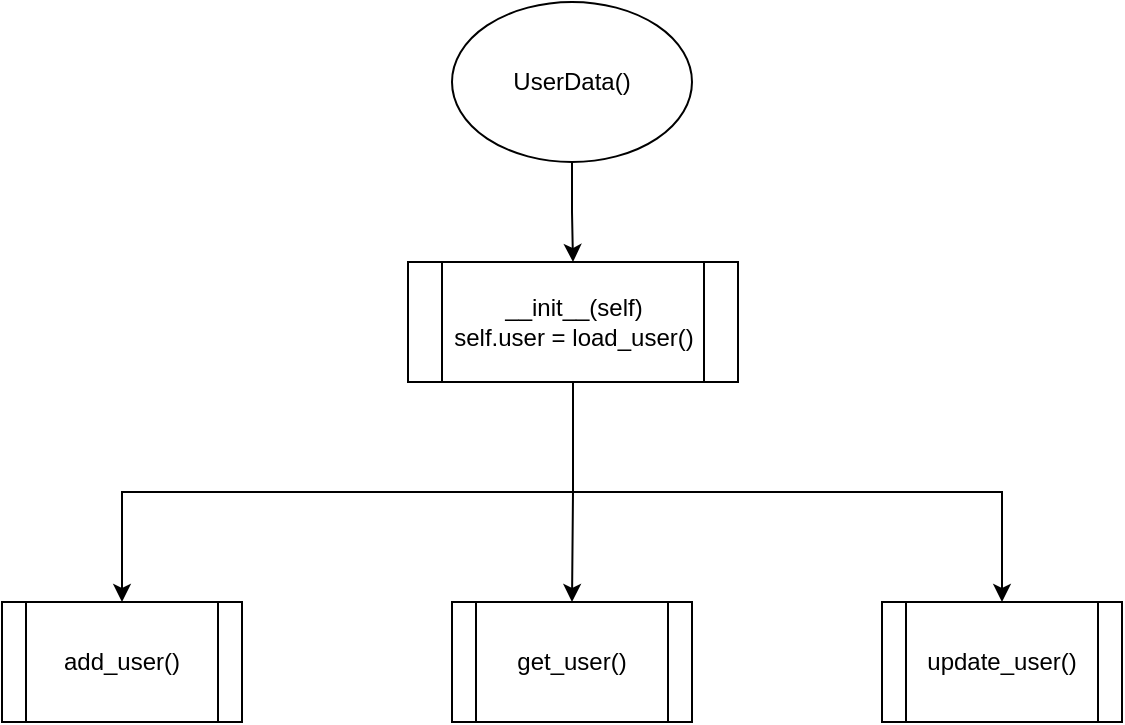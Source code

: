 <mxfile version="16.1.2" type="device" pages="28"><diagram id="5Ad17Wxfh0yud4mA8uIQ" name="Class UserData()"><mxGraphModel dx="1038" dy="649" grid="1" gridSize="10" guides="1" tooltips="1" connect="1" arrows="1" fold="1" page="0" pageScale="1" pageWidth="850" pageHeight="1100" math="0" shadow="0"><root><mxCell id="LH2w27ivhhPMVQ5p02gg-0"/><mxCell id="LH2w27ivhhPMVQ5p02gg-1" parent="LH2w27ivhhPMVQ5p02gg-0"/><mxCell id="LH2w27ivhhPMVQ5p02gg-4" value="" style="edgeStyle=orthogonalEdgeStyle;rounded=0;orthogonalLoop=1;jettySize=auto;html=1;entryX=0.5;entryY=0;entryDx=0;entryDy=0;" parent="LH2w27ivhhPMVQ5p02gg-1" source="LH2w27ivhhPMVQ5p02gg-2" target="bXSCAXtnqfNu367_HI1s-0" edge="1"><mxGeometry relative="1" as="geometry"><mxPoint x="425.5" y="270" as="targetPoint"/></mxGeometry></mxCell><mxCell id="LH2w27ivhhPMVQ5p02gg-2" value="UserData()" style="ellipse;whiteSpace=wrap;html=1;strokeWidth=1;" parent="LH2w27ivhhPMVQ5p02gg-1" vertex="1"><mxGeometry x="365" y="140" width="120" height="80" as="geometry"/></mxCell><mxCell id="LH2w27ivhhPMVQ5p02gg-9" value="" style="edgeStyle=orthogonalEdgeStyle;rounded=0;orthogonalLoop=1;jettySize=auto;html=1;exitX=0.5;exitY=1;exitDx=0;exitDy=0;" parent="LH2w27ivhhPMVQ5p02gg-1" source="bXSCAXtnqfNu367_HI1s-0" target="LH2w27ivhhPMVQ5p02gg-8" edge="1"><mxGeometry relative="1" as="geometry"/></mxCell><mxCell id="LH2w27ivhhPMVQ5p02gg-11" value="" style="edgeStyle=orthogonalEdgeStyle;rounded=0;orthogonalLoop=1;jettySize=auto;html=1;exitX=0.5;exitY=1;exitDx=0;exitDy=0;" parent="LH2w27ivhhPMVQ5p02gg-1" source="bXSCAXtnqfNu367_HI1s-0" target="LH2w27ivhhPMVQ5p02gg-10" edge="1"><mxGeometry relative="1" as="geometry"/></mxCell><mxCell id="LH2w27ivhhPMVQ5p02gg-13" value="" style="edgeStyle=orthogonalEdgeStyle;rounded=0;orthogonalLoop=1;jettySize=auto;html=1;exitX=0.5;exitY=1;exitDx=0;exitDy=0;" parent="LH2w27ivhhPMVQ5p02gg-1" source="bXSCAXtnqfNu367_HI1s-0" target="LH2w27ivhhPMVQ5p02gg-12" edge="1"><mxGeometry relative="1" as="geometry"/></mxCell><mxCell id="LH2w27ivhhPMVQ5p02gg-8" value="add_user()" style="shape=process;whiteSpace=wrap;html=1;backgroundOutline=1;strokeWidth=1;" parent="LH2w27ivhhPMVQ5p02gg-1" vertex="1"><mxGeometry x="140" y="440" width="120" height="60" as="geometry"/></mxCell><mxCell id="LH2w27ivhhPMVQ5p02gg-10" value="get_user()" style="shape=process;whiteSpace=wrap;html=1;backgroundOutline=1;strokeWidth=1;" parent="LH2w27ivhhPMVQ5p02gg-1" vertex="1"><mxGeometry x="365" y="440" width="120" height="60" as="geometry"/></mxCell><mxCell id="LH2w27ivhhPMVQ5p02gg-12" value="update_user()" style="shape=process;whiteSpace=wrap;html=1;backgroundOutline=1;strokeWidth=1;" parent="LH2w27ivhhPMVQ5p02gg-1" vertex="1"><mxGeometry x="580" y="440" width="120" height="60" as="geometry"/></mxCell><mxCell id="bXSCAXtnqfNu367_HI1s-0" value="&lt;span&gt;__init__(self)&lt;/span&gt;&lt;br&gt;&lt;span&gt;self.user = load_user()&lt;/span&gt;" style="shape=process;whiteSpace=wrap;html=1;backgroundOutline=1;strokeWidth=1;" parent="LH2w27ivhhPMVQ5p02gg-1" vertex="1"><mxGeometry x="343" y="270" width="165" height="60" as="geometry"/></mxCell></root></mxGraphModel></diagram><diagram id="KE4oLQx_gJrpESd4iz9j" name="add_user()"><mxGraphModel dx="1038" dy="649" grid="1" gridSize="10" guides="1" tooltips="1" connect="1" arrows="1" fold="1" page="0" pageScale="1" pageWidth="827" pageHeight="1169" math="0" shadow="0"><root><mxCell id="7J6tqI5xh1j2sxb-T27i-0"/><mxCell id="7J6tqI5xh1j2sxb-T27i-1" parent="7J6tqI5xh1j2sxb-T27i-0"/><mxCell id="5IvgOx0DR2y6oRbH_Ac5-0" value="add_user(self, new_user)" style="strokeWidth=1;html=1;shape=mxgraph.flowchart.start_1;whiteSpace=wrap;" parent="7J6tqI5xh1j2sxb-T27i-1" vertex="1"><mxGeometry x="334" y="55" width="160" height="60" as="geometry"/></mxCell><mxCell id="5IvgOx0DR2y6oRbH_Ac5-4" value="" style="edgeStyle=orthogonalEdgeStyle;rounded=0;orthogonalLoop=1;jettySize=auto;html=1;exitX=0.5;exitY=1;exitDx=0;exitDy=0;exitPerimeter=0;" parent="7J6tqI5xh1j2sxb-T27i-1" source="5IvgOx0DR2y6oRbH_Ac5-0" target="5IvgOx0DR2y6oRbH_Ac5-3" edge="1"><mxGeometry relative="1" as="geometry"><mxPoint x="414" y="95" as="sourcePoint"/></mxGeometry></mxCell><mxCell id="5IvgOx0DR2y6oRbH_Ac5-6" value="" style="edgeStyle=orthogonalEdgeStyle;rounded=0;orthogonalLoop=1;jettySize=auto;html=1;entryX=0.5;entryY=0;entryDx=0;entryDy=0;" parent="7J6tqI5xh1j2sxb-T27i-1" target="XpCpARogbJFoBHsxta9r-0" edge="1"><mxGeometry relative="1" as="geometry"><mxPoint x="414" y="235" as="sourcePoint"/><mxPoint x="414" y="325" as="targetPoint"/></mxGeometry></mxCell><mxCell id="5IvgOx0DR2y6oRbH_Ac5-3" value="Open I&lt;u&gt;nfo.json&lt;/u&gt;&amp;nbsp;&quot;r+&quot; mode as data" style="shape=document;whiteSpace=wrap;html=1;boundedLbl=1;strokeWidth=1;" parent="7J6tqI5xh1j2sxb-T27i-1" vertex="1"><mxGeometry x="354" y="175" width="120" height="80" as="geometry"/></mxCell><mxCell id="5IvgOx0DR2y6oRbH_Ac5-11" value="Return" style="ellipse;whiteSpace=wrap;html=1;strokeWidth=1;" parent="7J6tqI5xh1j2sxb-T27i-1" vertex="1"><mxGeometry x="354" y="525" width="120" height="60" as="geometry"/></mxCell><mxCell id="XpCpARogbJFoBHsxta9r-3" style="edgeStyle=orthogonalEdgeStyle;rounded=0;orthogonalLoop=1;jettySize=auto;html=1;" parent="7J6tqI5xh1j2sxb-T27i-1" source="XpCpARogbJFoBHsxta9r-0" target="XpCpARogbJFoBHsxta9r-2" edge="1"><mxGeometry relative="1" as="geometry"/></mxCell><mxCell id="XpCpARogbJFoBHsxta9r-0" value="&lt;span&gt;Load json data&lt;/span&gt;" style="rounded=0;whiteSpace=wrap;html=1;strokeWidth=1;" parent="7J6tqI5xh1j2sxb-T27i-1" vertex="1"><mxGeometry x="354" y="305" width="120" height="60" as="geometry"/></mxCell><mxCell id="XpCpARogbJFoBHsxta9r-4" style="edgeStyle=orthogonalEdgeStyle;rounded=0;orthogonalLoop=1;jettySize=auto;html=1;" parent="7J6tqI5xh1j2sxb-T27i-1" source="XpCpARogbJFoBHsxta9r-2" target="5IvgOx0DR2y6oRbH_Ac5-11" edge="1"><mxGeometry relative="1" as="geometry"/></mxCell><mxCell id="XpCpARogbJFoBHsxta9r-2" value="Append new_user into &lt;u&gt;info.json&lt;/u&gt;" style="rounded=0;whiteSpace=wrap;html=1;strokeWidth=1;" parent="7J6tqI5xh1j2sxb-T27i-1" vertex="1"><mxGeometry x="354" y="415" width="120" height="60" as="geometry"/></mxCell></root></mxGraphModel></diagram><diagram id="i0Zzs6DAE0kaYa6nVoc7" name="get_user()"><mxGraphModel dx="1038" dy="649" grid="1" gridSize="10" guides="1" tooltips="1" connect="1" arrows="1" fold="1" page="0" pageScale="1" pageWidth="827" pageHeight="1169" math="0" shadow="0"><root><mxCell id="lbDZdgcxPJkTriOCzXjV-0"/><mxCell id="lbDZdgcxPJkTriOCzXjV-1" parent="lbDZdgcxPJkTriOCzXjV-0"/><mxCell id="Ypel75VkjS6_AsIXRawe-2" style="edgeStyle=orthogonalEdgeStyle;rounded=0;orthogonalLoop=1;jettySize=auto;html=1;entryX=0.5;entryY=0;entryDx=0;entryDy=0;" parent="lbDZdgcxPJkTriOCzXjV-1" source="fixswxkmQPzxDxpPisUO-0" target="fixswxkmQPzxDxpPisUO-3" edge="1"><mxGeometry relative="1" as="geometry"/></mxCell><mxCell id="fixswxkmQPzxDxpPisUO-0" value="get_user(self, Ic)" style="strokeWidth=1;html=1;shape=mxgraph.flowchart.start_1;whiteSpace=wrap;" parent="lbDZdgcxPJkTriOCzXjV-1" vertex="1"><mxGeometry x="360" y="140" width="100" height="60" as="geometry"/></mxCell><mxCell id="jwaQ3vBu4pDFJEl85_5y-1" value="" style="edgeStyle=orthogonalEdgeStyle;rounded=0;orthogonalLoop=1;jettySize=auto;html=1;" parent="lbDZdgcxPJkTriOCzXjV-1" source="fixswxkmQPzxDxpPisUO-3" target="jwaQ3vBu4pDFJEl85_5y-0" edge="1"><mxGeometry relative="1" as="geometry"/></mxCell><mxCell id="fixswxkmQPzxDxpPisUO-3" value="Get user based on IC" style="whiteSpace=wrap;html=1;strokeWidth=1;" parent="lbDZdgcxPJkTriOCzXjV-1" vertex="1"><mxGeometry x="350" y="250" width="120" height="60" as="geometry"/></mxCell><mxCell id="jwaQ3vBu4pDFJEl85_5y-3" value="" style="edgeStyle=orthogonalEdgeStyle;rounded=0;orthogonalLoop=1;jettySize=auto;html=1;" parent="lbDZdgcxPJkTriOCzXjV-1" source="jwaQ3vBu4pDFJEl85_5y-0" target="jwaQ3vBu4pDFJEl85_5y-2" edge="1"><mxGeometry relative="1" as="geometry"/></mxCell><mxCell id="htHZcTlLWiVrHO42kbBL-0" style="edgeStyle=orthogonalEdgeStyle;rounded=0;orthogonalLoop=1;jettySize=auto;html=1;entryX=0.5;entryY=0;entryDx=0;entryDy=0;" parent="lbDZdgcxPJkTriOCzXjV-1" source="jwaQ3vBu4pDFJEl85_5y-0" target="jwaQ3vBu4pDFJEl85_5y-4" edge="1"><mxGeometry relative="1" as="geometry"><Array as="points"><mxPoint x="510" y="400"/><mxPoint x="510" y="600"/><mxPoint x="410" y="600"/></Array></mxGeometry></mxCell><mxCell id="jwaQ3vBu4pDFJEl85_5y-0" value="if user's Ic = Ic" style="rhombus;whiteSpace=wrap;html=1;strokeWidth=1;" parent="lbDZdgcxPJkTriOCzXjV-1" vertex="1"><mxGeometry x="355" y="360" width="110" height="80" as="geometry"/></mxCell><mxCell id="jwaQ3vBu4pDFJEl85_5y-5" value="" style="edgeStyle=orthogonalEdgeStyle;rounded=0;orthogonalLoop=1;jettySize=auto;html=1;" parent="lbDZdgcxPJkTriOCzXjV-1" source="jwaQ3vBu4pDFJEl85_5y-2" target="jwaQ3vBu4pDFJEl85_5y-4" edge="1"><mxGeometry relative="1" as="geometry"/></mxCell><mxCell id="jwaQ3vBu4pDFJEl85_5y-2" value="return user" style="whiteSpace=wrap;html=1;strokeWidth=1;" parent="lbDZdgcxPJkTriOCzXjV-1" vertex="1"><mxGeometry x="350" y="500" width="120" height="60" as="geometry"/></mxCell><mxCell id="jwaQ3vBu4pDFJEl85_5y-4" value="End" style="ellipse;whiteSpace=wrap;html=1;strokeWidth=1;" parent="lbDZdgcxPJkTriOCzXjV-1" vertex="1"><mxGeometry x="350" y="640" width="120" height="60" as="geometry"/></mxCell><mxCell id="Ypel75VkjS6_AsIXRawe-0" value="True" style="text;html=1;align=center;verticalAlign=middle;resizable=0;points=[];autosize=1;strokeColor=none;fillColor=none;" parent="lbDZdgcxPJkTriOCzXjV-1" vertex="1"><mxGeometry x="370" y="440" width="40" height="20" as="geometry"/></mxCell><mxCell id="Ypel75VkjS6_AsIXRawe-1" value="False" style="text;html=1;align=center;verticalAlign=middle;resizable=0;points=[];autosize=1;strokeColor=none;fillColor=none;" parent="lbDZdgcxPJkTriOCzXjV-1" vertex="1"><mxGeometry x="460" y="380" width="50" height="20" as="geometry"/></mxCell></root></mxGraphModel></diagram><diagram id="q55DTPizquhdTiasEI68" name="update_user()"><mxGraphModel dx="1038" dy="649" grid="1" gridSize="10" guides="1" tooltips="1" connect="1" arrows="1" fold="1" page="0" pageScale="1" pageWidth="827" pageHeight="1169" math="0" shadow="0"><root><mxCell id="Bc8RhtM49coCLr5X5Xmq-0"/><mxCell id="Bc8RhtM49coCLr5X5Xmq-1" parent="Bc8RhtM49coCLr5X5Xmq-0"/><mxCell id="er6Xk3t2QTjK8FkJ9FIC-0" style="edgeStyle=orthogonalEdgeStyle;rounded=0;orthogonalLoop=1;jettySize=auto;html=1;entryX=0.5;entryY=0;entryDx=0;entryDy=0;" parent="Bc8RhtM49coCLr5X5Xmq-1" source="e4YvFKgVYC6CSjCbmfoS-0" target="e4YvFKgVYC6CSjCbmfoS-1" edge="1"><mxGeometry relative="1" as="geometry"/></mxCell><mxCell id="e4YvFKgVYC6CSjCbmfoS-0" value="update_user(self)" style="strokeWidth=1;html=1;shape=mxgraph.flowchart.start_1;whiteSpace=wrap;" parent="Bc8RhtM49coCLr5X5Xmq-1" vertex="1"><mxGeometry x="354" y="90" width="120" height="60" as="geometry"/></mxCell><mxCell id="e4YvFKgVYC6CSjCbmfoS-4" value="" style="edgeStyle=orthogonalEdgeStyle;rounded=0;orthogonalLoop=1;jettySize=auto;html=1;exitX=0.5;exitY=0.863;exitDx=0;exitDy=0;exitPerimeter=0;" parent="Bc8RhtM49coCLr5X5Xmq-1" source="e4YvFKgVYC6CSjCbmfoS-1" target="e4YvFKgVYC6CSjCbmfoS-3" edge="1"><mxGeometry relative="1" as="geometry"><Array as="points"/></mxGeometry></mxCell><mxCell id="e4YvFKgVYC6CSjCbmfoS-1" value="Open &lt;u&gt;Info.json&lt;/u&gt; &quot;w&quot; mode as info" style="shape=document;whiteSpace=wrap;html=1;boundedLbl=1;strokeWidth=1;" parent="Bc8RhtM49coCLr5X5Xmq-1" vertex="1"><mxGeometry x="354" y="200" width="120" height="80" as="geometry"/></mxCell><mxCell id="VO5As_kktSbwbkdNzYMz-1" value="" style="edgeStyle=orthogonalEdgeStyle;rounded=0;orthogonalLoop=1;jettySize=auto;html=1;" parent="Bc8RhtM49coCLr5X5Xmq-1" source="e4YvFKgVYC6CSjCbmfoS-3" target="VO5As_kktSbwbkdNzYMz-0" edge="1"><mxGeometry relative="1" as="geometry"/></mxCell><mxCell id="e4YvFKgVYC6CSjCbmfoS-3" value="Rewrite the latest &lt;br&gt;data into the file" style="shape=parallelogram;perimeter=parallelogramPerimeter;whiteSpace=wrap;html=1;fixedSize=1;strokeWidth=1;" parent="Bc8RhtM49coCLr5X5Xmq-1" vertex="1"><mxGeometry x="339" y="320" width="150" height="60" as="geometry"/></mxCell><mxCell id="VO5As_kktSbwbkdNzYMz-0" value="End" style="ellipse;whiteSpace=wrap;html=1;strokeWidth=1;" parent="Bc8RhtM49coCLr5X5Xmq-1" vertex="1"><mxGeometry x="354" y="440" width="120" height="60" as="geometry"/></mxCell></root></mxGraphModel></diagram><diagram id="if78mkupOilC47vj1tpM" name="Class Process()"><mxGraphModel dx="1038" dy="649" grid="1" gridSize="10" guides="1" tooltips="1" connect="1" arrows="1" fold="1" page="0" pageScale="1" pageWidth="850" pageHeight="1100" math="0" shadow="0"><root><mxCell id="nu57R84nDQX50QP25ggI-0"/><mxCell id="nu57R84nDQX50QP25ggI-1" parent="nu57R84nDQX50QP25ggI-0"/><mxCell id="hXMRe0hfjVP73ChePuDY-1" value="" style="edgeStyle=orthogonalEdgeStyle;rounded=0;orthogonalLoop=1;jettySize=auto;html=1;entryX=0.5;entryY=0;entryDx=0;entryDy=0;" parent="nu57R84nDQX50QP25ggI-1" source="nu57R84nDQX50QP25ggI-2" target="zao_uSaZqdMoopzChxZ6-0" edge="1"><mxGeometry relative="1" as="geometry"><mxPoint x="425.5" y="200" as="targetPoint"/></mxGeometry></mxCell><mxCell id="nu57R84nDQX50QP25ggI-2" value="Process()" style="ellipse;whiteSpace=wrap;html=1;strokeWidth=1;" parent="nu57R84nDQX50QP25ggI-1" vertex="1"><mxGeometry x="368" y="80" width="115" height="70" as="geometry"/></mxCell><mxCell id="hXMRe0hfjVP73ChePuDY-3" value="" style="edgeStyle=orthogonalEdgeStyle;rounded=0;orthogonalLoop=1;jettySize=auto;html=1;exitX=0.5;exitY=1;exitDx=0;exitDy=0;" parent="nu57R84nDQX50QP25ggI-1" source="zao_uSaZqdMoopzChxZ6-0" target="hXMRe0hfjVP73ChePuDY-2" edge="1"><mxGeometry relative="1" as="geometry"><mxPoint x="425.5" y="270" as="sourcePoint"/></mxGeometry></mxCell><mxCell id="hXMRe0hfjVP73ChePuDY-5" value="" style="edgeStyle=orthogonalEdgeStyle;rounded=0;orthogonalLoop=1;jettySize=auto;html=1;" parent="nu57R84nDQX50QP25ggI-1" source="hXMRe0hfjVP73ChePuDY-2" target="hXMRe0hfjVP73ChePuDY-4" edge="1"><mxGeometry relative="1" as="geometry"/></mxCell><mxCell id="hXMRe0hfjVP73ChePuDY-2" value="Assign all data into self.____" style="whiteSpace=wrap;html=1;strokeWidth=1;" parent="nu57R84nDQX50QP25ggI-1" vertex="1"><mxGeometry x="365.5" y="330" width="120" height="60" as="geometry"/></mxCell><mxCell id="hXMRe0hfjVP73ChePuDY-4" value="End" style="ellipse;whiteSpace=wrap;html=1;strokeWidth=1;" parent="nu57R84nDQX50QP25ggI-1" vertex="1"><mxGeometry x="365.5" y="450" width="120" height="60" as="geometry"/></mxCell><mxCell id="zao_uSaZqdMoopzChxZ6-0" value="&lt;span&gt;__init__(self, Name, Age, Ic, Address, PostCode, PhoneNum, Occupation, Category, Password, Status, MedHistory, Priority, VaccStatus, VaccCenter, VaccDate, VaccTime, Rsvp)&lt;/span&gt;" style="shape=process;whiteSpace=wrap;html=1;backgroundOutline=1;strokeWidth=1;" parent="nu57R84nDQX50QP25ggI-1" vertex="1"><mxGeometry x="282" y="200" width="287" height="80" as="geometry"/></mxCell></root></mxGraphModel></diagram><diagram id="kHghmExLAkd1R_flNdQm" name="load_user()"><mxGraphModel dx="1038" dy="649" grid="1" gridSize="10" guides="1" tooltips="1" connect="1" arrows="1" fold="1" page="0" pageScale="1" pageWidth="827" pageHeight="1169" math="0" shadow="0"><root><mxCell id="CjPJt1Ie0mrGOPyplesp-0"/><mxCell id="CjPJt1Ie0mrGOPyplesp-1" parent="CjPJt1Ie0mrGOPyplesp-0"/><mxCell id="mXtvEemdbWSDDVTQ6cSh-2" value="" style="edgeStyle=orthogonalEdgeStyle;rounded=0;orthogonalLoop=1;jettySize=auto;html=1;" parent="CjPJt1Ie0mrGOPyplesp-1" source="mXtvEemdbWSDDVTQ6cSh-0" target="mXtvEemdbWSDDVTQ6cSh-1" edge="1"><mxGeometry relative="1" as="geometry"/></mxCell><mxCell id="mXtvEemdbWSDDVTQ6cSh-0" value="load_user()" style="strokeWidth=1;html=1;shape=mxgraph.flowchart.start_1;whiteSpace=wrap;" parent="CjPJt1Ie0mrGOPyplesp-1" vertex="1"><mxGeometry x="350" y="60" width="100" height="60" as="geometry"/></mxCell><mxCell id="mXtvEemdbWSDDVTQ6cSh-4" value="" style="edgeStyle=orthogonalEdgeStyle;rounded=0;orthogonalLoop=1;jettySize=auto;html=1;exitX=0.496;exitY=0.907;exitDx=0;exitDy=0;exitPerimeter=0;entryX=0.5;entryY=0;entryDx=0;entryDy=0;entryPerimeter=0;" parent="CjPJt1Ie0mrGOPyplesp-1" source="mXtvEemdbWSDDVTQ6cSh-1" target="mXtvEemdbWSDDVTQ6cSh-3" edge="1"><mxGeometry relative="1" as="geometry"/></mxCell><mxCell id="mXtvEemdbWSDDVTQ6cSh-1" value="Open Info.json &quot;r&quot; mode as data" style="strokeWidth=1;html=1;shape=mxgraph.flowchart.document2;whiteSpace=wrap;size=0.25;" parent="CjPJt1Ie0mrGOPyplesp-1" vertex="1"><mxGeometry x="350" y="170" width="100" height="60" as="geometry"/></mxCell><mxCell id="mXtvEemdbWSDDVTQ6cSh-6" value="" style="edgeStyle=orthogonalEdgeStyle;rounded=0;orthogonalLoop=1;jettySize=auto;html=1;entryX=0.5;entryY=0;entryDx=0;entryDy=0;exitX=0.496;exitY=0.947;exitDx=0;exitDy=0;exitPerimeter=0;" parent="CjPJt1Ie0mrGOPyplesp-1" source="mXtvEemdbWSDDVTQ6cSh-3" target="L3yMVmMoVmmTTq2dYcOE-1" edge="1"><mxGeometry relative="1" as="geometry"><mxPoint x="400" y="430" as="targetPoint"/></mxGeometry></mxCell><mxCell id="mXtvEemdbWSDDVTQ6cSh-3" value="Load jsonData from file" style="strokeWidth=1;html=1;shape=mxgraph.flowchart.document2;whiteSpace=wrap;size=0.25;" parent="CjPJt1Ie0mrGOPyplesp-1" vertex="1"><mxGeometry x="350" y="280" width="100" height="60" as="geometry"/></mxCell><mxCell id="mXtvEemdbWSDDVTQ6cSh-8" value="" style="edgeStyle=orthogonalEdgeStyle;rounded=0;orthogonalLoop=1;jettySize=auto;html=1;exitX=0.5;exitY=1;exitDx=0;exitDy=0;" parent="CjPJt1Ie0mrGOPyplesp-1" source="L3yMVmMoVmmTTq2dYcOE-1" target="mXtvEemdbWSDDVTQ6cSh-7" edge="1"><mxGeometry relative="1" as="geometry"><mxPoint x="400" y="490" as="sourcePoint"/></mxGeometry></mxCell><mxCell id="mXtvEemdbWSDDVTQ6cSh-10" value="" style="edgeStyle=orthogonalEdgeStyle;rounded=0;orthogonalLoop=1;jettySize=auto;html=1;" parent="CjPJt1Ie0mrGOPyplesp-1" source="mXtvEemdbWSDDVTQ6cSh-7" target="mXtvEemdbWSDDVTQ6cSh-9" edge="1"><mxGeometry relative="1" as="geometry"/></mxCell><mxCell id="mXtvEemdbWSDDVTQ6cSh-7" value="return users" style="whiteSpace=wrap;html=1;strokeWidth=1;" parent="CjPJt1Ie0mrGOPyplesp-1" vertex="1"><mxGeometry x="340" y="500" width="120" height="60" as="geometry"/></mxCell><mxCell id="mXtvEemdbWSDDVTQ6cSh-9" value="End" style="ellipse;whiteSpace=wrap;html=1;strokeWidth=1;" parent="CjPJt1Ie0mrGOPyplesp-1" vertex="1"><mxGeometry x="340" y="610" width="120" height="60" as="geometry"/></mxCell><mxCell id="L3yMVmMoVmmTTq2dYcOE-0" value="&lt;span&gt;Passing in all data into class&amp;nbsp;&lt;/span&gt;&lt;b&gt;Process&lt;/b&gt;" style="text;html=1;align=center;verticalAlign=middle;resizable=0;points=[];autosize=1;strokeColor=none;fillColor=none;" parent="CjPJt1Ie0mrGOPyplesp-1" vertex="1"><mxGeometry x="400" y="350" width="220" height="20" as="geometry"/></mxCell><mxCell id="L3yMVmMoVmmTTq2dYcOE-1" value="&lt;b&gt;Process&lt;/b&gt;" style="shape=process;whiteSpace=wrap;html=1;backgroundOutline=1;strokeWidth=1;" parent="CjPJt1Ie0mrGOPyplesp-1" vertex="1"><mxGeometry x="340" y="390" width="120" height="60" as="geometry"/></mxCell></root></mxGraphModel></diagram><diagram id="lzn2s39ObRWqOMt_kvqr" name="encode_user()"><mxGraphModel dx="1038" dy="649" grid="1" gridSize="10" guides="1" tooltips="1" connect="1" arrows="1" fold="1" page="0" pageScale="1" pageWidth="827" pageHeight="1169" math="0" shadow="0"><root><mxCell id="TtBjnaXxybVp7QbdJNEQ-0"/><mxCell id="TtBjnaXxybVp7QbdJNEQ-1" parent="TtBjnaXxybVp7QbdJNEQ-0"/><mxCell id="IsfKfLg5zpfjkEODMU1s-0" style="edgeStyle=orthogonalEdgeStyle;rounded=0;orthogonalLoop=1;jettySize=auto;html=1;exitX=0.5;exitY=1;exitDx=0;exitDy=0;exitPerimeter=0;entryX=0.5;entryY=0;entryDx=0;entryDy=0;" parent="TtBjnaXxybVp7QbdJNEQ-1" source="6TAuH1BbW722dbFXlJ-Q-0" target="6TAuH1BbW722dbFXlJ-Q-1" edge="1"><mxGeometry relative="1" as="geometry"/></mxCell><mxCell id="6TAuH1BbW722dbFXlJ-Q-0" value="encode_user(obj)" style="strokeWidth=1;html=1;shape=mxgraph.flowchart.start_1;whiteSpace=wrap;" parent="TtBjnaXxybVp7QbdJNEQ-1" vertex="1"><mxGeometry x="354" y="120" width="120" height="60" as="geometry"/></mxCell><mxCell id="6TAuH1BbW722dbFXlJ-Q-6" value="" style="edgeStyle=orthogonalEdgeStyle;rounded=0;orthogonalLoop=1;jettySize=auto;html=1;" parent="TtBjnaXxybVp7QbdJNEQ-1" source="6TAuH1BbW722dbFXlJ-Q-1" target="6TAuH1BbW722dbFXlJ-Q-5" edge="1"><mxGeometry relative="1" as="geometry"/></mxCell><mxCell id="6TAuH1BbW722dbFXlJ-Q-1" value="Convert user into json" style="whiteSpace=wrap;html=1;strokeWidth=1;" parent="TtBjnaXxybVp7QbdJNEQ-1" vertex="1"><mxGeometry x="354" y="230" width="120" height="60" as="geometry"/></mxCell><mxCell id="6TAuH1BbW722dbFXlJ-Q-11" value="" style="edgeStyle=orthogonalEdgeStyle;rounded=0;orthogonalLoop=1;jettySize=auto;html=1;" parent="TtBjnaXxybVp7QbdJNEQ-1" source="6TAuH1BbW722dbFXlJ-Q-5" target="6TAuH1BbW722dbFXlJ-Q-10" edge="1"><mxGeometry relative="1" as="geometry"/></mxCell><mxCell id="6TAuH1BbW722dbFXlJ-Q-5" value="return object" style="whiteSpace=wrap;html=1;strokeWidth=1;" parent="TtBjnaXxybVp7QbdJNEQ-1" vertex="1"><mxGeometry x="354" y="340" width="120" height="60" as="geometry"/></mxCell><mxCell id="6TAuH1BbW722dbFXlJ-Q-10" value="End" style="ellipse;whiteSpace=wrap;html=1;strokeWidth=1;" parent="TtBjnaXxybVp7QbdJNEQ-1" vertex="1"><mxGeometry x="354" y="450" width="120" height="60" as="geometry"/></mxCell></root></mxGraphModel></diagram><diagram id="pudyLnmI0XKdw8jpzzdu" name="user()"><mxGraphModel dx="1038" dy="649" grid="1" gridSize="10" guides="1" tooltips="1" connect="1" arrows="1" fold="1" page="0" pageScale="1" pageWidth="827" pageHeight="1169" math="0" shadow="0"><root><mxCell id="o3UFigCgdfjZJByXh7l2-0"/><mxCell id="o3UFigCgdfjZJByXh7l2-1" parent="o3UFigCgdfjZJByXh7l2-0"/><mxCell id="sbWLY1dyKEDskAO3siVe-4" value="" style="edgeStyle=orthogonalEdgeStyle;rounded=0;orthogonalLoop=1;jettySize=auto;html=1;" parent="o3UFigCgdfjZJByXh7l2-1" source="IecJ_jknkRv_1gLT_H0k-0" target="IecJ_jknkRv_1gLT_H0k-1" edge="1"><mxGeometry relative="1" as="geometry"/></mxCell><mxCell id="IecJ_jknkRv_1gLT_H0k-0" value="user()" style="strokeWidth=1;html=1;shape=mxgraph.flowchart.start_1;whiteSpace=wrap;" parent="o3UFigCgdfjZJByXh7l2-1" vertex="1"><mxGeometry x="364" y="60" width="100" height="60" as="geometry"/></mxCell><mxCell id="sbWLY1dyKEDskAO3siVe-1" value="" style="edgeStyle=orthogonalEdgeStyle;rounded=0;orthogonalLoop=1;jettySize=auto;html=1;exitX=0.5;exitY=0.9;exitDx=0;exitDy=0;exitPerimeter=0;" parent="o3UFigCgdfjZJByXh7l2-1" source="IecJ_jknkRv_1gLT_H0k-1" target="sbWLY1dyKEDskAO3siVe-0" edge="1"><mxGeometry relative="1" as="geometry"/></mxCell><mxCell id="IecJ_jknkRv_1gLT_H0k-1" value="Open Info.json &quot;r&quot; mode as info" style="strokeWidth=1;html=1;shape=mxgraph.flowchart.document2;whiteSpace=wrap;size=0.25;" parent="o3UFigCgdfjZJByXh7l2-1" vertex="1"><mxGeometry x="364" y="180" width="100" height="60" as="geometry"/></mxCell><mxCell id="sbWLY1dyKEDskAO3siVe-3" value="" style="edgeStyle=orthogonalEdgeStyle;rounded=0;orthogonalLoop=1;jettySize=auto;html=1;" parent="o3UFigCgdfjZJByXh7l2-1" source="sbWLY1dyKEDskAO3siVe-0" target="sbWLY1dyKEDskAO3siVe-2" edge="1"><mxGeometry relative="1" as="geometry"/></mxCell><mxCell id="sbWLY1dyKEDskAO3siVe-0" value="Read data (users' info)" style="whiteSpace=wrap;html=1;strokeWidth=1;" parent="o3UFigCgdfjZJByXh7l2-1" vertex="1"><mxGeometry x="354" y="290" width="120" height="50" as="geometry"/></mxCell><mxCell id="mrvFFcYeLlqcMRRYM7hG-1" value="" style="edgeStyle=orthogonalEdgeStyle;rounded=0;orthogonalLoop=1;jettySize=auto;html=1;" parent="o3UFigCgdfjZJByXh7l2-1" source="sbWLY1dyKEDskAO3siVe-2" target="mrvFFcYeLlqcMRRYM7hG-0" edge="1"><mxGeometry relative="1" as="geometry"/></mxCell><mxCell id="sbWLY1dyKEDskAO3siVe-2" value="return data" style="whiteSpace=wrap;html=1;strokeWidth=1;" parent="o3UFigCgdfjZJByXh7l2-1" vertex="1"><mxGeometry x="354" y="390" width="120" height="60" as="geometry"/></mxCell><mxCell id="mrvFFcYeLlqcMRRYM7hG-0" value="End" style="ellipse;whiteSpace=wrap;html=1;strokeWidth=1;" parent="o3UFigCgdfjZJByXh7l2-1" vertex="1"><mxGeometry x="354" y="500" width="120" height="60" as="geometry"/></mxCell></root></mxGraphModel></diagram><diagram id="C5RBs43oDa-KdzZeNtuy" name="Main()"><mxGraphModel dx="1038" dy="649" grid="1" gridSize="10" guides="1" tooltips="1" connect="1" arrows="1" fold="1" page="0" pageScale="1" pageWidth="827" pageHeight="1169" math="0" shadow="0"><root><mxCell id="WIyWlLk6GJQsqaUBKTNV-0"/><mxCell id="WIyWlLk6GJQsqaUBKTNV-1" parent="WIyWlLk6GJQsqaUBKTNV-0"/><mxCell id="tI_E1-t4JDzl9pORfjqb-29" style="edgeStyle=orthogonalEdgeStyle;rounded=0;orthogonalLoop=1;jettySize=auto;html=1;entryX=0.5;entryY=0;entryDx=0;entryDy=0;exitX=0;exitY=0.5;exitDx=0;exitDy=0;" parent="WIyWlLk6GJQsqaUBKTNV-1" source="tI_E1-t4JDzl9pORfjqb-30" target="tI_E1-t4JDzl9pORfjqb-33" edge="1"><mxGeometry relative="1" as="geometry"><Array as="points"><mxPoint x="201.41" y="205"/></Array></mxGeometry></mxCell><mxCell id="tI_E1-t4JDzl9pORfjqb-30" value="&lt;b&gt;GUI Button&lt;/b&gt;&lt;br&gt;&quot;Public User Login&quot;&lt;br&gt;&quot;Sign Up&quot;&lt;br&gt;&quot;Admin Login&quot;" style="shape=parallelogram;html=1;strokeWidth=2;perimeter=parallelogramPerimeter;whiteSpace=wrap;rounded=1;arcSize=12;size=0.23;" parent="WIyWlLk6GJQsqaUBKTNV-1" vertex="1"><mxGeometry x="280.89" y="170" width="265" height="70" as="geometry"/></mxCell><mxCell id="tI_E1-t4JDzl9pORfjqb-31" style="edgeStyle=orthogonalEdgeStyle;rounded=0;orthogonalLoop=1;jettySize=auto;html=1;exitX=1;exitY=0.5;exitDx=0;exitDy=0;entryX=0.5;entryY=0;entryDx=0;entryDy=0;" parent="WIyWlLk6GJQsqaUBKTNV-1" source="tI_E1-t4JDzl9pORfjqb-33" target="tI_E1-t4JDzl9pORfjqb-48" edge="1"><mxGeometry relative="1" as="geometry"><mxPoint x="343.38" y="386.04" as="targetPoint"/></mxGeometry></mxCell><mxCell id="tI_E1-t4JDzl9pORfjqb-32" style="edgeStyle=orthogonalEdgeStyle;rounded=0;orthogonalLoop=1;jettySize=auto;html=1;entryX=0.5;entryY=0;entryDx=0;entryDy=0;" parent="WIyWlLk6GJQsqaUBKTNV-1" source="tI_E1-t4JDzl9pORfjqb-33" target="tI_E1-t4JDzl9pORfjqb-34" edge="1"><mxGeometry relative="1" as="geometry"><mxPoint x="201.135" y="686.04" as="targetPoint"/></mxGeometry></mxCell><mxCell id="tI_E1-t4JDzl9pORfjqb-33" value="&lt;br&gt;if selection == &quot;Public User Login&quot;" style="rhombus;whiteSpace=wrap;html=1;" parent="WIyWlLk6GJQsqaUBKTNV-1" vertex="1"><mxGeometry x="114.0" y="291" width="174.27" height="90" as="geometry"/></mxCell><mxCell id="tI_E1-t4JDzl9pORfjqb-34" value="" style="verticalLabelPosition=bottom;verticalAlign=top;html=1;shape=process;whiteSpace=wrap;rounded=1;size=0.14;arcSize=6;" parent="WIyWlLk6GJQsqaUBKTNV-1" vertex="1"><mxGeometry x="151.13" y="696.04" width="100" height="60" as="geometry"/></mxCell><mxCell id="tI_E1-t4JDzl9pORfjqb-35" value="True" style="text;html=1;resizable=0;autosize=1;align=center;verticalAlign=middle;points=[];fillColor=none;strokeColor=none;rounded=0;" parent="WIyWlLk6GJQsqaUBKTNV-1" vertex="1"><mxGeometry x="155.38" y="381.0" width="40" height="20" as="geometry"/></mxCell><mxCell id="tI_E1-t4JDzl9pORfjqb-36" style="edgeStyle=orthogonalEdgeStyle;rounded=0;orthogonalLoop=1;jettySize=auto;html=1;exitX=0.5;exitY=1;exitDx=0;exitDy=0;entryX=0.5;entryY=0;entryDx=0;entryDy=0;" parent="WIyWlLk6GJQsqaUBKTNV-1" source="tI_E1-t4JDzl9pORfjqb-48" target="tI_E1-t4JDzl9pORfjqb-38" edge="1"><mxGeometry relative="1" as="geometry"><mxPoint x="343.61" y="476.04" as="sourcePoint"/></mxGeometry></mxCell><mxCell id="tI_E1-t4JDzl9pORfjqb-37" value="False" style="text;html=1;resizable=0;autosize=1;align=center;verticalAlign=middle;points=[];fillColor=none;strokeColor=none;rounded=0;" parent="WIyWlLk6GJQsqaUBKTNV-1" vertex="1"><mxGeometry x="288.27" y="316.04" width="40" height="20" as="geometry"/></mxCell><mxCell id="tI_E1-t4JDzl9pORfjqb-38" value="" style="verticalLabelPosition=bottom;verticalAlign=top;html=1;shape=process;whiteSpace=wrap;rounded=1;size=0.14;arcSize=6;" parent="WIyWlLk6GJQsqaUBKTNV-1" vertex="1"><mxGeometry x="293.61" y="696.04" width="100" height="60" as="geometry"/></mxCell><mxCell id="tI_E1-t4JDzl9pORfjqb-39" style="edgeStyle=orthogonalEdgeStyle;rounded=0;orthogonalLoop=1;jettySize=auto;html=1;exitX=0.5;exitY=1;exitDx=0;exitDy=0;entryX=0.5;entryY=0;entryDx=0;entryDy=0;" parent="WIyWlLk6GJQsqaUBKTNV-1" source="tI_E1-t4JDzl9pORfjqb-51" target="tI_E1-t4JDzl9pORfjqb-40" edge="1"><mxGeometry relative="1" as="geometry"><mxPoint x="483.61" y="566.04" as="sourcePoint"/></mxGeometry></mxCell><mxCell id="tI_E1-t4JDzl9pORfjqb-40" value="" style="verticalLabelPosition=bottom;verticalAlign=top;html=1;shape=process;whiteSpace=wrap;rounded=1;size=0.14;arcSize=6;" parent="WIyWlLk6GJQsqaUBKTNV-1" vertex="1"><mxGeometry x="433.61" y="696.04" width="100" height="60" as="geometry"/></mxCell><mxCell id="tI_E1-t4JDzl9pORfjqb-41" style="edgeStyle=orthogonalEdgeStyle;rounded=0;orthogonalLoop=1;jettySize=auto;html=1;entryX=0.5;entryY=0;entryDx=0;entryDy=0;" parent="WIyWlLk6GJQsqaUBKTNV-1" source="tI_E1-t4JDzl9pORfjqb-42" target="tI_E1-t4JDzl9pORfjqb-30" edge="1"><mxGeometry relative="1" as="geometry"><mxPoint x="413.045" y="160" as="targetPoint"/></mxGeometry></mxCell><mxCell id="tI_E1-t4JDzl9pORfjqb-42" value="&lt;b&gt;&lt;u&gt;Start&lt;/u&gt;&lt;/b&gt;&lt;br&gt;Main()" style="ellipse;whiteSpace=wrap;html=1;" parent="WIyWlLk6GJQsqaUBKTNV-1" vertex="1"><mxGeometry x="368.88" y="60" width="90" height="70" as="geometry"/></mxCell><mxCell id="tI_E1-t4JDzl9pORfjqb-43" value="Sign up()" style="text;html=1;resizable=0;autosize=1;align=center;verticalAlign=middle;points=[];fillColor=none;strokeColor=none;rounded=0;" parent="WIyWlLk6GJQsqaUBKTNV-1" vertex="1"><mxGeometry x="313.61" y="716.04" width="60" height="20" as="geometry"/></mxCell><mxCell id="tI_E1-t4JDzl9pORfjqb-44" value="Login()" style="text;html=1;resizable=0;autosize=1;align=center;verticalAlign=middle;points=[];fillColor=none;strokeColor=none;rounded=0;" parent="WIyWlLk6GJQsqaUBKTNV-1" vertex="1"><mxGeometry x="176.13" y="716.04" width="50" height="20" as="geometry"/></mxCell><mxCell id="tI_E1-t4JDzl9pORfjqb-45" value="Admin()" style="text;html=1;resizable=0;autosize=1;align=center;verticalAlign=middle;points=[];fillColor=none;strokeColor=none;rounded=0;" parent="WIyWlLk6GJQsqaUBKTNV-1" vertex="1"><mxGeometry x="453.61" y="716.04" width="60" height="20" as="geometry"/></mxCell><mxCell id="tI_E1-t4JDzl9pORfjqb-46" value="True" style="text;html=1;resizable=0;autosize=1;align=center;verticalAlign=middle;points=[];fillColor=none;strokeColor=none;rounded=0;" parent="WIyWlLk6GJQsqaUBKTNV-1" vertex="1"><mxGeometry x="444.11" y="566.04" width="40" height="20" as="geometry"/></mxCell><mxCell id="tI_E1-t4JDzl9pORfjqb-47" value="True" style="text;html=1;resizable=0;autosize=1;align=center;verticalAlign=middle;points=[];fillColor=none;strokeColor=none;rounded=0;" parent="WIyWlLk6GJQsqaUBKTNV-1" vertex="1"><mxGeometry x="575.38" y="656.04" width="40" height="20" as="geometry"/></mxCell><mxCell id="tI_E1-t4JDzl9pORfjqb-48" value="elif selection == &quot;Sign Up&quot;" style="rhombus;whiteSpace=wrap;html=1;" parent="WIyWlLk6GJQsqaUBKTNV-1" vertex="1"><mxGeometry x="256.47" y="381" width="174.27" height="90" as="geometry"/></mxCell><mxCell id="tI_E1-t4JDzl9pORfjqb-49" style="edgeStyle=orthogonalEdgeStyle;rounded=0;orthogonalLoop=1;jettySize=auto;html=1;exitX=1;exitY=0.5;exitDx=0;exitDy=0;entryX=0.5;entryY=0;entryDx=0;entryDy=0;" parent="WIyWlLk6GJQsqaUBKTNV-1" target="tI_E1-t4JDzl9pORfjqb-51" edge="1"><mxGeometry relative="1" as="geometry"><mxPoint x="428.27" y="426" as="sourcePoint"/><mxPoint x="483.38" y="476.04" as="targetPoint"/><Array as="points"><mxPoint x="483.38" y="426.04"/></Array></mxGeometry></mxCell><mxCell id="tI_E1-t4JDzl9pORfjqb-50" value="False" style="text;html=1;resizable=0;autosize=1;align=center;verticalAlign=middle;points=[];fillColor=none;strokeColor=none;rounded=0;" parent="WIyWlLk6GJQsqaUBKTNV-1" vertex="1"><mxGeometry x="428.27" y="406.04" width="40" height="20" as="geometry"/></mxCell><mxCell id="tI_E1-t4JDzl9pORfjqb-51" value="elif selection == &quot;Admin Login&quot;" style="rhombus;whiteSpace=wrap;html=1;" parent="WIyWlLk6GJQsqaUBKTNV-1" vertex="1"><mxGeometry x="396.47" y="471" width="174.27" height="90" as="geometry"/></mxCell><mxCell id="tI_E1-t4JDzl9pORfjqb-52" style="edgeStyle=orthogonalEdgeStyle;rounded=0;orthogonalLoop=1;jettySize=auto;html=1;exitX=1;exitY=0.5;exitDx=0;exitDy=0;entryX=0.5;entryY=0;entryDx=0;entryDy=0;" parent="WIyWlLk6GJQsqaUBKTNV-1" target="tI_E1-t4JDzl9pORfjqb-54" edge="1"><mxGeometry relative="1" as="geometry"><mxPoint x="571.3" y="516.04" as="sourcePoint"/><mxPoint x="626.41" y="566.08" as="targetPoint"/><Array as="points"><mxPoint x="626.39" y="516.56"/></Array></mxGeometry></mxCell><mxCell id="tI_E1-t4JDzl9pORfjqb-53" style="edgeStyle=orthogonalEdgeStyle;rounded=0;orthogonalLoop=1;jettySize=auto;html=1;" parent="WIyWlLk6GJQsqaUBKTNV-1" source="tI_E1-t4JDzl9pORfjqb-54" edge="1"><mxGeometry relative="1" as="geometry"><mxPoint x="414.463" y="861" as="targetPoint"/><Array as="points"><mxPoint x="626.41" y="801"/><mxPoint x="414.41" y="801"/></Array></mxGeometry></mxCell><mxCell id="tI_E1-t4JDzl9pORfjqb-54" value="elif selection == &lt;b&gt;X &lt;/b&gt;button" style="rhombus;whiteSpace=wrap;html=1;" parent="WIyWlLk6GJQsqaUBKTNV-1" vertex="1"><mxGeometry x="539.5" y="561.04" width="174.27" height="90" as="geometry"/></mxCell><mxCell id="tI_E1-t4JDzl9pORfjqb-55" value="True" style="text;html=1;resizable=0;autosize=1;align=center;verticalAlign=middle;points=[];fillColor=none;strokeColor=none;rounded=0;" parent="WIyWlLk6GJQsqaUBKTNV-1" vertex="1"><mxGeometry x="300.36" y="471.0" width="40" height="20" as="geometry"/></mxCell><mxCell id="tI_E1-t4JDzl9pORfjqb-56" value="False" style="text;html=1;resizable=0;autosize=1;align=center;verticalAlign=middle;points=[];fillColor=none;strokeColor=none;rounded=0;" parent="WIyWlLk6GJQsqaUBKTNV-1" vertex="1"><mxGeometry x="565.36" y="491.0" width="40" height="20" as="geometry"/></mxCell><mxCell id="tI_E1-t4JDzl9pORfjqb-57" value="&lt;b&gt;&lt;u&gt;End&lt;/u&gt;&lt;/b&gt;" style="ellipse;whiteSpace=wrap;html=1;" parent="WIyWlLk6GJQsqaUBKTNV-1" vertex="1"><mxGeometry x="368.89" y="860" width="90" height="70" as="geometry"/></mxCell></root></mxGraphModel></diagram><diagram id="pGkCq1vzrdqFT6UNb9Hf" name="LogIn()"><mxGraphModel dx="638" dy="649" grid="1" gridSize="10" guides="1" tooltips="1" connect="1" arrows="1" fold="1" page="0" pageScale="1" pageWidth="827" pageHeight="1169" math="0" shadow="0"><root><mxCell id="p0Xzv_3cj86aSPNGT0fd-0"/><mxCell id="p0Xzv_3cj86aSPNGT0fd-1" parent="p0Xzv_3cj86aSPNGT0fd-0"/><mxCell id="5nc-2RwUvMTa_3nL3Gmm-0" style="edgeStyle=orthogonalEdgeStyle;rounded=0;orthogonalLoop=1;jettySize=auto;html=1;entryX=0.5;entryY=0;entryDx=0;entryDy=0;fontSize=12;" parent="p0Xzv_3cj86aSPNGT0fd-1" source="5nc-2RwUvMTa_3nL3Gmm-1" edge="1"><mxGeometry relative="1" as="geometry"><mxPoint x="800.06" y="264" as="targetPoint"/></mxGeometry></mxCell><mxCell id="5nc-2RwUvMTa_3nL3Gmm-1" value="Get IC number" style="shape=parallelogram;html=1;strokeWidth=1;perimeter=parallelogramPerimeter;whiteSpace=wrap;rounded=1;arcSize=12;size=0.23;" parent="p0Xzv_3cj86aSPNGT0fd-1" vertex="1"><mxGeometry x="705.06" y="164" width="190" height="50" as="geometry"/></mxCell><mxCell id="5nc-2RwUvMTa_3nL3Gmm-2" value="" style="verticalLabelPosition=bottom;verticalAlign=top;html=1;shape=process;whiteSpace=wrap;rounded=1;size=0.14;arcSize=6;" parent="p0Xzv_3cj86aSPNGT0fd-1" vertex="1"><mxGeometry x="882.44" y="928.96" width="100" height="60" as="geometry"/></mxCell><mxCell id="5nc-2RwUvMTa_3nL3Gmm-3" value="UserPage" style="text;html=1;resizable=0;autosize=1;align=center;verticalAlign=middle;points=[];fillColor=none;strokeColor=none;rounded=0;" parent="p0Xzv_3cj86aSPNGT0fd-1" vertex="1"><mxGeometry x="897.44" y="948.96" width="70" height="20" as="geometry"/></mxCell><mxCell id="5nc-2RwUvMTa_3nL3Gmm-4" value="" style="edgeStyle=orthogonalEdgeStyle;rounded=0;orthogonalLoop=1;jettySize=auto;html=1;fontSize=12;exitX=0.5;exitY=1;exitDx=0;exitDy=0;" parent="p0Xzv_3cj86aSPNGT0fd-1" source="ck4pFr36JPTOpbLbOOlC-0" target="5nc-2RwUvMTa_3nL3Gmm-10" edge="1"><mxGeometry relative="1" as="geometry"><mxPoint x="592.5" y="708.96" as="sourcePoint"/></mxGeometry></mxCell><mxCell id="5nc-2RwUvMTa_3nL3Gmm-6" style="edgeStyle=orthogonalEdgeStyle;rounded=0;orthogonalLoop=1;jettySize=auto;html=1;entryX=0.5;entryY=0;entryDx=0;entryDy=0;fontSize=12;" parent="p0Xzv_3cj86aSPNGT0fd-1" source="5nc-2RwUvMTa_3nL3Gmm-7" target="5nc-2RwUvMTa_3nL3Gmm-1" edge="1"><mxGeometry relative="1" as="geometry"/></mxCell><mxCell id="5nc-2RwUvMTa_3nL3Gmm-7" value="Login()" style="ellipse;whiteSpace=wrap;html=1;" parent="p0Xzv_3cj86aSPNGT0fd-1" vertex="1"><mxGeometry x="755.05" y="54" width="90" height="70" as="geometry"/></mxCell><mxCell id="5nc-2RwUvMTa_3nL3Gmm-8" style="edgeStyle=orthogonalEdgeStyle;rounded=0;orthogonalLoop=1;jettySize=auto;html=1;entryX=0.5;entryY=0;entryDx=0;entryDy=0;fontSize=12;" parent="p0Xzv_3cj86aSPNGT0fd-1" source="5nc-2RwUvMTa_3nL3Gmm-10" target="5nc-2RwUvMTa_3nL3Gmm-12" edge="1"><mxGeometry relative="1" as="geometry"/></mxCell><mxCell id="5nc-2RwUvMTa_3nL3Gmm-9" style="edgeStyle=orthogonalEdgeStyle;rounded=0;orthogonalLoop=1;jettySize=auto;html=1;entryX=0.5;entryY=0;entryDx=0;entryDy=0;fontSize=12;exitX=1;exitY=0.5;exitDx=0;exitDy=0;" parent="p0Xzv_3cj86aSPNGT0fd-1" source="5nc-2RwUvMTa_3nL3Gmm-10" target="5nc-2RwUvMTa_3nL3Gmm-13" edge="1"><mxGeometry relative="1" as="geometry"/></mxCell><mxCell id="5nc-2RwUvMTa_3nL3Gmm-10" value="if Ic == user.Ic" style="rhombus;whiteSpace=wrap;html=1;strokeWidth=1;" parent="p0Xzv_3cj86aSPNGT0fd-1" vertex="1"><mxGeometry x="510.0" y="768.96" width="164.94" height="80" as="geometry"/></mxCell><mxCell id="5nc-2RwUvMTa_3nL3Gmm-11" style="edgeStyle=orthogonalEdgeStyle;rounded=0;orthogonalLoop=1;jettySize=auto;html=1;entryX=0;entryY=0.5;entryDx=0;entryDy=0;fontSize=12;" parent="p0Xzv_3cj86aSPNGT0fd-1" source="5nc-2RwUvMTa_3nL3Gmm-12" target="5nc-2RwUvMTa_3nL3Gmm-1" edge="1"><mxGeometry relative="1" as="geometry"><Array as="points"><mxPoint x="592" y="1114"/><mxPoint x="470" y="1114"/><mxPoint x="470" y="189"/></Array></mxGeometry></mxCell><mxCell id="5nc-2RwUvMTa_3nL3Gmm-12" value="&quot;User Doesn't Exist&quot;" style="shape=parallelogram;perimeter=parallelogramPerimeter;whiteSpace=wrap;html=1;fixedSize=1;fontSize=12;strokeWidth=1;" parent="p0Xzv_3cj86aSPNGT0fd-1" vertex="1"><mxGeometry x="522.48" y="978.96" width="139.97" height="60" as="geometry"/></mxCell><mxCell id="5nc-2RwUvMTa_3nL3Gmm-13" value="if Password ==&lt;br&gt;&amp;nbsp;user.Password" style="rhombus;whiteSpace=wrap;html=1;strokeWidth=1;" parent="p0Xzv_3cj86aSPNGT0fd-1" vertex="1"><mxGeometry x="672.44" y="848.96" width="170" height="80" as="geometry"/></mxCell><mxCell id="5nc-2RwUvMTa_3nL3Gmm-14" value="True" style="text;html=1;align=center;verticalAlign=middle;resizable=0;points=[];autosize=1;strokeColor=none;fillColor=none;fontSize=12;" parent="p0Xzv_3cj86aSPNGT0fd-1" vertex="1"><mxGeometry x="672.44" y="783.96" width="40" height="20" as="geometry"/></mxCell><mxCell id="5nc-2RwUvMTa_3nL3Gmm-15" value="False" style="text;html=1;align=center;verticalAlign=middle;resizable=0;points=[];autosize=1;strokeColor=none;fillColor=none;fontSize=12;" parent="p0Xzv_3cj86aSPNGT0fd-1" vertex="1"><mxGeometry x="542.45" y="848.96" width="50" height="20" as="geometry"/></mxCell><mxCell id="5nc-2RwUvMTa_3nL3Gmm-16" style="edgeStyle=orthogonalEdgeStyle;rounded=0;orthogonalLoop=1;jettySize=auto;html=1;entryX=0.5;entryY=0;entryDx=0;entryDy=0;fontSize=12;" parent="p0Xzv_3cj86aSPNGT0fd-1" target="5nc-2RwUvMTa_3nL3Gmm-18" edge="1"><mxGeometry relative="1" as="geometry"><mxPoint x="757.463" y="928.956" as="sourcePoint"/></mxGeometry></mxCell><mxCell id="5nc-2RwUvMTa_3nL3Gmm-17" style="edgeStyle=orthogonalEdgeStyle;rounded=0;orthogonalLoop=1;jettySize=auto;html=1;fontSize=12;strokeWidth=1;strokeColor=#000000;entryX=0;entryY=0.5;entryDx=0;entryDy=0;" parent="p0Xzv_3cj86aSPNGT0fd-1" source="5nc-2RwUvMTa_3nL3Gmm-18" target="5nc-2RwUvMTa_3nL3Gmm-1" edge="1"><mxGeometry relative="1" as="geometry"><mxPoint x="730" y="194" as="targetPoint"/><Array as="points"><mxPoint x="758" y="1114"/><mxPoint x="470" y="1114"/><mxPoint x="470" y="189"/></Array></mxGeometry></mxCell><mxCell id="5nc-2RwUvMTa_3nL3Gmm-18" value="&quot;Incorrect Password&quot;" style="shape=parallelogram;perimeter=parallelogramPerimeter;whiteSpace=wrap;html=1;fixedSize=1;fontSize=12;strokeWidth=1;" parent="p0Xzv_3cj86aSPNGT0fd-1" vertex="1"><mxGeometry x="687.45" y="978.96" width="139.97" height="60" as="geometry"/></mxCell><mxCell id="5nc-2RwUvMTa_3nL3Gmm-19" value="False" style="text;html=1;align=center;verticalAlign=middle;resizable=0;points=[];autosize=1;strokeColor=none;fillColor=none;fontSize=12;" parent="p0Xzv_3cj86aSPNGT0fd-1" vertex="1"><mxGeometry x="707.41" y="928.96" width="50" height="20" as="geometry"/></mxCell><mxCell id="5nc-2RwUvMTa_3nL3Gmm-20" style="edgeStyle=orthogonalEdgeStyle;rounded=0;orthogonalLoop=1;jettySize=auto;html=1;entryX=0.5;entryY=0;entryDx=0;entryDy=0;fontSize=12;exitX=1;exitY=0.5;exitDx=0;exitDy=0;" parent="p0Xzv_3cj86aSPNGT0fd-1" source="5nc-2RwUvMTa_3nL3Gmm-13" edge="1"><mxGeometry relative="1" as="geometry"><mxPoint x="849.88" y="888.96" as="sourcePoint"/><mxPoint x="932.38" y="928.96" as="targetPoint"/><Array as="points"><mxPoint x="932.45" y="888.96"/></Array></mxGeometry></mxCell><mxCell id="5nc-2RwUvMTa_3nL3Gmm-21" value="True" style="text;html=1;align=center;verticalAlign=middle;resizable=0;points=[];autosize=1;strokeColor=none;fillColor=none;fontSize=12;" parent="p0Xzv_3cj86aSPNGT0fd-1" vertex="1"><mxGeometry x="842.44" y="868.96" width="40" height="20" as="geometry"/></mxCell><mxCell id="5nc-2RwUvMTa_3nL3Gmm-22" style="edgeStyle=orthogonalEdgeStyle;rounded=0;orthogonalLoop=1;jettySize=auto;html=1;entryX=0.5;entryY=0;entryDx=0;entryDy=0;fontSize=12;" parent="p0Xzv_3cj86aSPNGT0fd-1" source="5nc-2RwUvMTa_3nL3Gmm-23" target="5nc-2RwUvMTa_3nL3Gmm-25" edge="1"><mxGeometry relative="1" as="geometry"/></mxCell><mxCell id="5nc-2RwUvMTa_3nL3Gmm-23" value="Get Password" style="shape=parallelogram;html=1;strokeWidth=1;perimeter=parallelogramPerimeter;whiteSpace=wrap;rounded=1;arcSize=12;size=0.23;" parent="p0Xzv_3cj86aSPNGT0fd-1" vertex="1"><mxGeometry x="710.05" y="264" width="180" height="50" as="geometry"/></mxCell><mxCell id="5nc-2RwUvMTa_3nL3Gmm-24" value="" style="edgeStyle=orthogonalEdgeStyle;rounded=0;orthogonalLoop=1;jettySize=auto;html=1;fontSize=12;entryX=0.5;entryY=0;entryDx=0;entryDy=0;" parent="p0Xzv_3cj86aSPNGT0fd-1" source="5nc-2RwUvMTa_3nL3Gmm-25" target="5nc-2RwUvMTa_3nL3Gmm-27" edge="1"><mxGeometry relative="1" as="geometry"><mxPoint x="800.083" y="479.018" as="targetPoint"/></mxGeometry></mxCell><mxCell id="5nc-2RwUvMTa_3nL3Gmm-25" value="&lt;b&gt;GUI Button&lt;/b&gt;&lt;br&gt;&quot;Login&quot;&lt;br&gt;&quot;Back&quot;" style="shape=parallelogram;html=1;strokeWidth=2;perimeter=parallelogramPerimeter;whiteSpace=wrap;rounded=1;arcSize=12;size=0.23;" parent="p0Xzv_3cj86aSPNGT0fd-1" vertex="1"><mxGeometry x="702.28" y="364" width="195.57" height="50" as="geometry"/></mxCell><mxCell id="5nc-2RwUvMTa_3nL3Gmm-26" style="edgeStyle=orthogonalEdgeStyle;rounded=0;orthogonalLoop=1;jettySize=auto;html=1;fontSize=12;entryX=0.5;entryY=0.083;entryDx=0;entryDy=0;entryPerimeter=0;" parent="p0Xzv_3cj86aSPNGT0fd-1" source="5nc-2RwUvMTa_3nL3Gmm-27" target="ck4pFr36JPTOpbLbOOlC-0" edge="1"><mxGeometry relative="1" as="geometry"><mxPoint x="592.5" y="628.96" as="targetPoint"/></mxGeometry></mxCell><mxCell id="5nc-2RwUvMTa_3nL3Gmm-27" value="if selection == &quot;Login&quot;" style="rhombus;whiteSpace=wrap;html=1;" parent="p0Xzv_3cj86aSPNGT0fd-1" vertex="1"><mxGeometry x="505.35" y="434" width="174.27" height="90" as="geometry"/></mxCell><mxCell id="5nc-2RwUvMTa_3nL3Gmm-28" style="edgeStyle=orthogonalEdgeStyle;rounded=0;orthogonalLoop=1;jettySize=auto;html=1;exitX=1;exitY=0.5;exitDx=0;exitDy=0;entryX=0.5;entryY=0;entryDx=0;entryDy=0;" parent="p0Xzv_3cj86aSPNGT0fd-1" source="5nc-2RwUvMTa_3nL3Gmm-27" target="5nc-2RwUvMTa_3nL3Gmm-31" edge="1"><mxGeometry relative="1" as="geometry"><mxPoint x="684.95" y="473.96" as="sourcePoint"/><mxPoint x="740.06" y="524" as="targetPoint"/></mxGeometry></mxCell><mxCell id="5nc-2RwUvMTa_3nL3Gmm-29" value="False" style="text;html=1;resizable=0;autosize=1;align=center;verticalAlign=middle;points=[];fillColor=none;strokeColor=none;rounded=0;" parent="p0Xzv_3cj86aSPNGT0fd-1" vertex="1"><mxGeometry x="679.62" y="454.0" width="40" height="20" as="geometry"/></mxCell><mxCell id="5nc-2RwUvMTa_3nL3Gmm-30" value="" style="edgeStyle=orthogonalEdgeStyle;rounded=0;orthogonalLoop=1;jettySize=auto;html=1;fontSize=12;strokeColor=#000000;strokeWidth=1;" parent="p0Xzv_3cj86aSPNGT0fd-1" source="5nc-2RwUvMTa_3nL3Gmm-31" target="5nc-2RwUvMTa_3nL3Gmm-33" edge="1"><mxGeometry relative="1" as="geometry"/></mxCell><mxCell id="Ndz7RSdPM2QlQ464H45l-1" value="" style="edgeStyle=orthogonalEdgeStyle;rounded=0;orthogonalLoop=1;jettySize=auto;html=1;strokeWidth=1;entryX=0.5;entryY=0;entryDx=0;entryDy=0;" parent="p0Xzv_3cj86aSPNGT0fd-1" source="5nc-2RwUvMTa_3nL3Gmm-31" target="Ndz7RSdPM2QlQ464H45l-0" edge="1"><mxGeometry relative="1" as="geometry"/></mxCell><mxCell id="5nc-2RwUvMTa_3nL3Gmm-31" value="elif selection == &quot;Back&quot;" style="rhombus;whiteSpace=wrap;html=1;" parent="p0Xzv_3cj86aSPNGT0fd-1" vertex="1"><mxGeometry x="910.0" y="504.0" width="174.27" height="90" as="geometry"/></mxCell><mxCell id="5nc-2RwUvMTa_3nL3Gmm-32" value="True" style="text;html=1;resizable=0;autosize=1;align=center;verticalAlign=middle;points=[];fillColor=none;strokeColor=none;rounded=0;" parent="p0Xzv_3cj86aSPNGT0fd-1" vertex="1"><mxGeometry x="950.0" y="594.0" width="40" height="20" as="geometry"/></mxCell><mxCell id="5nc-2RwUvMTa_3nL3Gmm-33" value="Main()" style="shape=process;whiteSpace=wrap;html=1;backgroundOutline=1;" parent="p0Xzv_3cj86aSPNGT0fd-1" vertex="1"><mxGeometry x="937.135" y="648.96" width="120" height="60" as="geometry"/></mxCell><mxCell id="maBKyJvgMF0c41-Tnu2b-0" value="True" style="text;html=1;align=center;verticalAlign=middle;resizable=0;points=[];autosize=1;strokeColor=none;fillColor=none;fontSize=12;" parent="p0Xzv_3cj86aSPNGT0fd-1" vertex="1"><mxGeometry x="550.66" y="524" width="40" height="20" as="geometry"/></mxCell><mxCell id="o-KCFrDKZriYuUBmrtw4-0" style="edgeStyle=orthogonalEdgeStyle;rounded=0;orthogonalLoop=1;jettySize=auto;html=1;strokeWidth=1;entryX=0.5;entryY=0;entryDx=0;entryDy=0;exitX=0.5;exitY=1;exitDx=0;exitDy=0;" parent="p0Xzv_3cj86aSPNGT0fd-1" source="Ndz7RSdPM2QlQ464H45l-0" target="c7nv4TuV7ZcYXy33Ks_u-0" edge="1"><mxGeometry relative="1" as="geometry"><mxPoint x="804" y="1200" as="targetPoint"/><Array as="points"><mxPoint x="1251" y="1160"/><mxPoint x="800" y="1160"/></Array></mxGeometry></mxCell><mxCell id="Ndz7RSdPM2QlQ464H45l-0" value="elif selection == &lt;b&gt;X &lt;/b&gt;button" style="rhombus;whiteSpace=wrap;html=1;" parent="p0Xzv_3cj86aSPNGT0fd-1" vertex="1"><mxGeometry x="1164.27" y="585" width="174.27" height="90" as="geometry"/></mxCell><mxCell id="c7nv4TuV7ZcYXy33Ks_u-0" value="&lt;b&gt;&lt;u&gt;End&lt;/u&gt;&lt;/b&gt;" style="ellipse;whiteSpace=wrap;html=1;" parent="p0Xzv_3cj86aSPNGT0fd-1" vertex="1"><mxGeometry x="755.07" y="1190" width="90" height="70" as="geometry"/></mxCell><mxCell id="c7nv4TuV7ZcYXy33Ks_u-1" value="True" style="text;html=1;resizable=0;autosize=1;align=center;verticalAlign=middle;points=[];fillColor=none;strokeColor=none;rounded=0;" parent="p0Xzv_3cj86aSPNGT0fd-1" vertex="1"><mxGeometry x="1214" y="675.0" width="40" height="20" as="geometry"/></mxCell><mxCell id="c7nv4TuV7ZcYXy33Ks_u-2" value="False" style="text;html=1;align=center;verticalAlign=middle;resizable=0;points=[];autosize=1;strokeColor=none;fillColor=none;fontSize=12;" parent="p0Xzv_3cj86aSPNGT0fd-1" vertex="1"><mxGeometry x="1084.27" y="530" width="50" height="20" as="geometry"/></mxCell><mxCell id="ck4pFr36JPTOpbLbOOlC-0" value="get_user(Ic)" style="shape=process;whiteSpace=wrap;html=1;backgroundOutline=1;strokeWidth=1;" parent="p0Xzv_3cj86aSPNGT0fd-1" vertex="1"><mxGeometry x="532.49" y="635" width="120" height="60" as="geometry"/></mxCell></root></mxGraphModel></diagram><diagram name="SignUp()" id="iuOVA_AmTaujwFpJd5fs"><mxGraphModel dx="1038" dy="649" grid="1" gridSize="10" guides="1" tooltips="1" connect="1" arrows="1" fold="1" page="0" pageScale="1" pageWidth="827" pageHeight="1169" math="0" shadow="0"><root><mxCell id="qLXVdHrjA6NQH8kKPe4Z-0"/><mxCell id="qLXVdHrjA6NQH8kKPe4Z-1" parent="qLXVdHrjA6NQH8kKPe4Z-0"/><mxCell id="WjYJSbLRzXFXiIFUPCcF-0" value="" style="edgeStyle=orthogonalEdgeStyle;rounded=0;orthogonalLoop=1;jettySize=auto;html=1;fontSize=12;strokeColor=#000000;strokeWidth=1;" parent="qLXVdHrjA6NQH8kKPe4Z-1" source="WjYJSbLRzXFXiIFUPCcF-1" target="WjYJSbLRzXFXiIFUPCcF-7" edge="1"><mxGeometry relative="1" as="geometry"/></mxCell><mxCell id="WjYJSbLRzXFXiIFUPCcF-1" value="Get Name, Age, Ic, Address, PostCode,&amp;nbsp;&lt;br&gt;PhoneNum and Password" style="shape=parallelogram;html=1;strokeWidth=1;perimeter=parallelogramPerimeter;whiteSpace=wrap;rounded=1;arcSize=12;size=0.23;" parent="qLXVdHrjA6NQH8kKPe4Z-1" vertex="1"><mxGeometry x="500.09" y="210" width="373.93" height="60" as="geometry"/></mxCell><mxCell id="WjYJSbLRzXFXiIFUPCcF-2" style="edgeStyle=orthogonalEdgeStyle;rounded=0;orthogonalLoop=1;jettySize=auto;html=1;fontSize=12;strokeColor=#000000;strokeWidth=1;" parent="qLXVdHrjA6NQH8kKPe4Z-1" target="WjYJSbLRzXFXiIFUPCcF-1" edge="1"><mxGeometry relative="1" as="geometry"><mxPoint x="687.05" y="160" as="sourcePoint"/></mxGeometry></mxCell><mxCell id="WjYJSbLRzXFXiIFUPCcF-3" value="Main()" style="shape=process;whiteSpace=wrap;html=1;backgroundOutline=1;strokeWidth=1;" parent="qLXVdHrjA6NQH8kKPe4Z-1" vertex="1"><mxGeometry x="627.85" y="1750" width="120" height="60" as="geometry"/></mxCell><mxCell id="WjYJSbLRzXFXiIFUPCcF-4" value="False" style="text;html=1;resizable=0;autosize=1;align=center;verticalAlign=middle;points=[];fillColor=none;strokeColor=none;rounded=0;" parent="qLXVdHrjA6NQH8kKPe4Z-1" vertex="1"><mxGeometry x="707.84" y="975.04" width="40" height="20" as="geometry"/></mxCell><mxCell id="WjYJSbLRzXFXiIFUPCcF-5" value="SignUp()" style="ellipse;whiteSpace=wrap;html=1;" parent="qLXVdHrjA6NQH8kKPe4Z-1" vertex="1"><mxGeometry x="642.05" y="90" width="90" height="70" as="geometry"/></mxCell><mxCell id="yj3IGVNdU8W4dTW7crKc-1" value="" style="edgeStyle=orthogonalEdgeStyle;rounded=0;orthogonalLoop=1;jettySize=auto;html=1;strokeWidth=1;" parent="qLXVdHrjA6NQH8kKPe4Z-1" source="WjYJSbLRzXFXiIFUPCcF-7" target="yj3IGVNdU8W4dTW7crKc-0" edge="1"><mxGeometry relative="1" as="geometry"/></mxCell><mxCell id="WjYJSbLRzXFXiIFUPCcF-7" value="&lt;b&gt;GUI Option Menu&lt;br&gt;&lt;/b&gt;&quot;Choose Your Occupation Category&quot;&lt;br&gt;&quot;Frontliner&quot;&lt;br&gt;&quot;Midliner&quot;&lt;br&gt;&quot;Backliner&quot;" style="shape=parallelogram;html=1;strokeWidth=1;perimeter=parallelogramPerimeter;whiteSpace=wrap;rounded=1;arcSize=12;size=0.23;" parent="qLXVdHrjA6NQH8kKPe4Z-1" vertex="1"><mxGeometry x="528" y="320" width="318.1" height="90" as="geometry"/></mxCell><mxCell id="WjYJSbLRzXFXiIFUPCcF-8" style="edgeStyle=orthogonalEdgeStyle;rounded=0;orthogonalLoop=1;jettySize=auto;html=1;entryX=0;entryY=0.25;entryDx=0;entryDy=0;fontSize=12;strokeColor=#000000;strokeWidth=1;exitX=0;exitY=0.5;exitDx=0;exitDy=0;" parent="qLXVdHrjA6NQH8kKPe4Z-1" source="WjYJSbLRzXFXiIFUPCcF-10" target="WjYJSbLRzXFXiIFUPCcF-1" edge="1"><mxGeometry relative="1" as="geometry"><Array as="points"><mxPoint x="488.21" y="813"/><mxPoint x="488.21" y="230"/></Array></mxGeometry></mxCell><mxCell id="WjYJSbLRzXFXiIFUPCcF-9" value="" style="edgeStyle=orthogonalEdgeStyle;rounded=0;orthogonalLoop=1;jettySize=auto;html=1;fontSize=12;strokeColor=#000000;strokeWidth=1;" parent="qLXVdHrjA6NQH8kKPe4Z-1" source="WjYJSbLRzXFXiIFUPCcF-10" target="WjYJSbLRzXFXiIFUPCcF-14" edge="1"><mxGeometry relative="1" as="geometry"/></mxCell><mxCell id="WjYJSbLRzXFXiIFUPCcF-10" value="if Name in Empty or &lt;br&gt;Age in Empty or &lt;br&gt;Ic in Empty or &lt;br&gt;Address in Empty or &lt;br&gt;PostCode in Empty or&amp;nbsp;&lt;br&gt;PhoneNum in Empty or &lt;br&gt;Password in Empty" style="rhombus;whiteSpace=wrap;html=1;strokeWidth=1;rounded=1;arcSize=12;" parent="qLXVdHrjA6NQH8kKPe4Z-1" vertex="1"><mxGeometry x="565.6" y="725.04" width="244.49" height="175" as="geometry"/></mxCell><mxCell id="WjYJSbLRzXFXiIFUPCcF-11" value="True" style="text;html=1;align=center;verticalAlign=middle;resizable=0;points=[];autosize=1;strokeColor=none;fillColor=none;fontSize=12;" parent="qLXVdHrjA6NQH8kKPe4Z-1" vertex="1"><mxGeometry x="528.79" y="795.04" width="40" height="20" as="geometry"/></mxCell><mxCell id="WjYJSbLRzXFXiIFUPCcF-12" style="edgeStyle=orthogonalEdgeStyle;rounded=0;orthogonalLoop=1;jettySize=auto;html=1;entryX=0;entryY=0.25;entryDx=0;entryDy=0;fontSize=12;strokeColor=#000000;strokeWidth=1;exitX=0;exitY=0.5;exitDx=0;exitDy=0;" parent="qLXVdHrjA6NQH8kKPe4Z-1" source="WjYJSbLRzXFXiIFUPCcF-14" target="WjYJSbLRzXFXiIFUPCcF-1" edge="1"><mxGeometry relative="1" as="geometry"><Array as="points"><mxPoint x="488.21" y="985"/><mxPoint x="488.21" y="230"/></Array></mxGeometry></mxCell><mxCell id="WjYJSbLRzXFXiIFUPCcF-13" value="" style="edgeStyle=orthogonalEdgeStyle;rounded=0;orthogonalLoop=1;jettySize=auto;html=1;fontSize=12;strokeColor=#000000;strokeWidth=1;entryX=0.5;entryY=0;entryDx=0;entryDy=0;" parent="qLXVdHrjA6NQH8kKPe4Z-1" source="WjYJSbLRzXFXiIFUPCcF-14" target="WjYJSbLRzXFXiIFUPCcF-19" edge="1"><mxGeometry relative="1" as="geometry"><Array as="points"><mxPoint x="688" y="1065"/><mxPoint x="312" y="1065"/></Array></mxGeometry></mxCell><mxCell id="WjYJSbLRzXFXiIFUPCcF-14" value="if &lt;b&gt;GUI Option Menu&lt;/b&gt; not selected" style="rhombus;whiteSpace=wrap;html=1;strokeWidth=1;rounded=1;arcSize=12;" parent="qLXVdHrjA6NQH8kKPe4Z-1" vertex="1"><mxGeometry x="601.49" y="940.04" width="172.7" height="90" as="geometry"/></mxCell><mxCell id="WjYJSbLRzXFXiIFUPCcF-15" value="False" style="text;html=1;align=center;verticalAlign=middle;resizable=0;points=[];autosize=1;strokeColor=none;fillColor=none;fontSize=12;" parent="qLXVdHrjA6NQH8kKPe4Z-1" vertex="1"><mxGeometry x="641.28" y="900.04" width="50" height="20" as="geometry"/></mxCell><mxCell id="WjYJSbLRzXFXiIFUPCcF-16" value="True" style="text;html=1;align=center;verticalAlign=middle;resizable=0;points=[];autosize=1;strokeColor=none;fillColor=none;fontSize=12;" parent="qLXVdHrjA6NQH8kKPe4Z-1" vertex="1"><mxGeometry x="563.66" y="965.04" width="40" height="20" as="geometry"/></mxCell><mxCell id="WjYJSbLRzXFXiIFUPCcF-17" value="" style="edgeStyle=orthogonalEdgeStyle;rounded=0;orthogonalLoop=1;jettySize=auto;html=1;fontSize=12;strokeColor=#000000;strokeWidth=1;entryX=0.5;entryY=0;entryDx=0;entryDy=0;" parent="qLXVdHrjA6NQH8kKPe4Z-1" source="WjYJSbLRzXFXiIFUPCcF-19" target="WjYJSbLRzXFXiIFUPCcF-21" edge="1"><mxGeometry relative="1" as="geometry"><mxPoint x="312.022" y="1240.0" as="targetPoint"/></mxGeometry></mxCell><mxCell id="hiDn9S1uIozsl6sRrTkK-8" style="edgeStyle=orthogonalEdgeStyle;rounded=0;orthogonalLoop=1;jettySize=auto;html=1;entryX=0.5;entryY=0;entryDx=0;entryDy=0;exitX=1;exitY=0.5;exitDx=0;exitDy=0;" parent="qLXVdHrjA6NQH8kKPe4Z-1" source="WjYJSbLRzXFXiIFUPCcF-19" target="hiDn9S1uIozsl6sRrTkK-1" edge="1"><mxGeometry relative="1" as="geometry"><mxPoint x="398.353" y="1154.96" as="sourcePoint"/><Array as="points"><mxPoint x="501.65" y="1144.96"/></Array></mxGeometry></mxCell><mxCell id="WjYJSbLRzXFXiIFUPCcF-19" value="if Category == &lt;br&gt;&quot;Frontliner (Major)&quot;" style="rhombus;whiteSpace=wrap;html=1;strokeWidth=1;rounded=1;arcSize=12;" parent="qLXVdHrjA6NQH8kKPe4Z-1" vertex="1"><mxGeometry x="225.65" y="1100" width="172.7" height="90" as="geometry"/></mxCell><mxCell id="WjYJSbLRzXFXiIFUPCcF-20" style="edgeStyle=orthogonalEdgeStyle;rounded=0;orthogonalLoop=1;jettySize=auto;html=1;entryX=0.5;entryY=0;entryDx=0;entryDy=0;fontSize=12;strokeColor=#000000;strokeWidth=1;exitX=0.5;exitY=1;exitDx=0;exitDy=0;" parent="qLXVdHrjA6NQH8kKPe4Z-1" source="WjYJSbLRzXFXiIFUPCcF-21" target="WjYJSbLRzXFXiIFUPCcF-33" edge="1"><mxGeometry relative="1" as="geometry"><mxPoint x="687.83" y="1565.04" as="targetPoint"/><Array as="points"><mxPoint x="312" y="1610"/><mxPoint x="688" y="1610"/></Array></mxGeometry></mxCell><mxCell id="WjYJSbLRzXFXiIFUPCcF-21" value="Priority = &quot;5&quot;" style="whiteSpace=wrap;html=1;strokeWidth=1;" parent="qLXVdHrjA6NQH8kKPe4Z-1" vertex="1"><mxGeometry x="252.0" y="1504.96" width="120" height="60" as="geometry"/></mxCell><mxCell id="WjYJSbLRzXFXiIFUPCcF-22" style="edgeStyle=orthogonalEdgeStyle;rounded=0;orthogonalLoop=1;jettySize=auto;html=1;fontSize=12;strokeColor=#000000;strokeWidth=1;" parent="qLXVdHrjA6NQH8kKPe4Z-1" source="WjYJSbLRzXFXiIFUPCcF-23" target="WjYJSbLRzXFXiIFUPCcF-28" edge="1"><mxGeometry relative="1" as="geometry"/></mxCell><mxCell id="WjYJSbLRzXFXiIFUPCcF-23" value="elif Category == &lt;br&gt;&quot;Midliner (Major)&quot;" style="rhombus;whiteSpace=wrap;html=1;strokeWidth=1;rounded=1;arcSize=12;" parent="qLXVdHrjA6NQH8kKPe4Z-1" vertex="1"><mxGeometry x="603.48" y="1230" width="172.7" height="90" as="geometry"/></mxCell><mxCell id="WjYJSbLRzXFXiIFUPCcF-25" style="edgeStyle=orthogonalEdgeStyle;rounded=0;orthogonalLoop=1;jettySize=auto;html=1;entryX=0.5;entryY=0;entryDx=0;entryDy=0;fontSize=12;strokeColor=#000000;strokeWidth=1;" parent="qLXVdHrjA6NQH8kKPe4Z-1" source="WjYJSbLRzXFXiIFUPCcF-26" target="WjYJSbLRzXFXiIFUPCcF-30" edge="1"><mxGeometry relative="1" as="geometry"/></mxCell><mxCell id="WjYJSbLRzXFXiIFUPCcF-26" value="elif Category == &quot;Backliner&quot;" style="rhombus;whiteSpace=wrap;html=1;strokeWidth=1;rounded=1;arcSize=12;" parent="qLXVdHrjA6NQH8kKPe4Z-1" vertex="1"><mxGeometry x="975.65" y="1364.96" width="172.7" height="90" as="geometry"/></mxCell><mxCell id="WjYJSbLRzXFXiIFUPCcF-27" style="edgeStyle=orthogonalEdgeStyle;rounded=0;orthogonalLoop=1;jettySize=auto;html=1;fontSize=12;strokeColor=#000000;strokeWidth=1;entryX=0.5;entryY=0;entryDx=0;entryDy=0;" parent="qLXVdHrjA6NQH8kKPe4Z-1" source="WjYJSbLRzXFXiIFUPCcF-28" target="WjYJSbLRzXFXiIFUPCcF-33" edge="1"><mxGeometry relative="1" as="geometry"><mxPoint x="687.83" y="1565.04" as="targetPoint"/><Array as="points"><mxPoint x="688" y="1590"/><mxPoint x="688" y="1590"/></Array></mxGeometry></mxCell><mxCell id="WjYJSbLRzXFXiIFUPCcF-28" value="Priority = &quot;3&quot;" style="whiteSpace=wrap;html=1;strokeWidth=1;" parent="qLXVdHrjA6NQH8kKPe4Z-1" vertex="1"><mxGeometry x="629.31" y="1504.96" width="120" height="60" as="geometry"/></mxCell><mxCell id="WjYJSbLRzXFXiIFUPCcF-29" style="edgeStyle=orthogonalEdgeStyle;rounded=0;orthogonalLoop=1;jettySize=auto;html=1;entryX=0.5;entryY=0;entryDx=0;entryDy=0;fontSize=12;strokeColor=#000000;strokeWidth=1;" parent="qLXVdHrjA6NQH8kKPe4Z-1" source="WjYJSbLRzXFXiIFUPCcF-30" target="WjYJSbLRzXFXiIFUPCcF-33" edge="1"><mxGeometry relative="1" as="geometry"><mxPoint x="687.83" y="1565.04" as="targetPoint"/><Array as="points"><mxPoint x="1062" y="1610"/><mxPoint x="688" y="1610"/></Array></mxGeometry></mxCell><mxCell id="WjYJSbLRzXFXiIFUPCcF-30" value="Priority = &quot;1&quot;" style="whiteSpace=wrap;html=1;strokeWidth=1;" parent="qLXVdHrjA6NQH8kKPe4Z-1" vertex="1"><mxGeometry x="1002.0" y="1504.96" width="120" height="60" as="geometry"/></mxCell><mxCell id="WjYJSbLRzXFXiIFUPCcF-31" value="False" style="text;html=1;align=center;verticalAlign=middle;resizable=0;points=[];autosize=1;strokeColor=none;fillColor=none;fontSize=12;" parent="qLXVdHrjA6NQH8kKPe4Z-1" vertex="1"><mxGeometry x="641.28" y="1025.04" width="50" height="20" as="geometry"/></mxCell><mxCell id="WjYJSbLRzXFXiIFUPCcF-32" style="edgeStyle=orthogonalEdgeStyle;rounded=0;orthogonalLoop=1;jettySize=auto;html=1;entryX=0.5;entryY=0;entryDx=0;entryDy=0;fontSize=12;strokeColor=#000000;strokeWidth=1;" parent="qLXVdHrjA6NQH8kKPe4Z-1" source="WjYJSbLRzXFXiIFUPCcF-33" target="WjYJSbLRzXFXiIFUPCcF-3" edge="1"><mxGeometry relative="1" as="geometry"/></mxCell><mxCell id="WjYJSbLRzXFXiIFUPCcF-33" value="Create new user into&amp;nbsp;&lt;br&gt;&lt;u&gt;Info.json&lt;/u&gt;" style="rounded=0;whiteSpace=wrap;html=1;fontSize=12;strokeWidth=1;" parent="qLXVdHrjA6NQH8kKPe4Z-1" vertex="1"><mxGeometry x="627.83" y="1640" width="120" height="60" as="geometry"/></mxCell><mxCell id="0_qHFei3IORZkY737XLG-0" style="edgeStyle=orthogonalEdgeStyle;rounded=0;orthogonalLoop=1;jettySize=auto;html=1;fontSize=12;" parent="qLXVdHrjA6NQH8kKPe4Z-1" source="0_qHFei3IORZkY737XLG-1" target="WjYJSbLRzXFXiIFUPCcF-10" edge="1"><mxGeometry relative="1" as="geometry"><mxPoint x="688.63" y="724.98" as="targetPoint"/></mxGeometry></mxCell><mxCell id="0_qHFei3IORZkY737XLG-1" value="if selection == &quot;Sign Up&quot;" style="rhombus;whiteSpace=wrap;html=1;" parent="qLXVdHrjA6NQH8kKPe4Z-1" vertex="1"><mxGeometry x="600.7" y="565.04" width="174.27" height="90" as="geometry"/></mxCell><mxCell id="0_qHFei3IORZkY737XLG-2" style="edgeStyle=orthogonalEdgeStyle;rounded=0;orthogonalLoop=1;jettySize=auto;html=1;exitX=1;exitY=0.5;exitDx=0;exitDy=0;entryX=0.5;entryY=0;entryDx=0;entryDy=0;" parent="qLXVdHrjA6NQH8kKPe4Z-1" source="0_qHFei3IORZkY737XLG-1" target="0_qHFei3IORZkY737XLG-6" edge="1"><mxGeometry relative="1" as="geometry"><mxPoint x="784.04" y="605.0" as="sourcePoint"/><mxPoint x="839.15" y="655.04" as="targetPoint"/></mxGeometry></mxCell><mxCell id="0_qHFei3IORZkY737XLG-3" value="False" style="text;html=1;resizable=0;autosize=1;align=center;verticalAlign=middle;points=[];fillColor=none;strokeColor=none;rounded=0;" parent="qLXVdHrjA6NQH8kKPe4Z-1" vertex="1"><mxGeometry x="778.71" y="585.04" width="40" height="20" as="geometry"/></mxCell><mxCell id="0_qHFei3IORZkY737XLG-4" value="" style="edgeStyle=orthogonalEdgeStyle;rounded=0;orthogonalLoop=1;jettySize=auto;html=1;fontSize=12;strokeColor=#000000;strokeWidth=1;" parent="qLXVdHrjA6NQH8kKPe4Z-1" source="0_qHFei3IORZkY737XLG-6" target="0_qHFei3IORZkY737XLG-8" edge="1"><mxGeometry relative="1" as="geometry"/></mxCell><mxCell id="0_qHFei3IORZkY737XLG-5" value="" style="edgeStyle=orthogonalEdgeStyle;rounded=0;orthogonalLoop=1;jettySize=auto;html=1;strokeWidth=1;entryX=0.5;entryY=0;entryDx=0;entryDy=0;" parent="qLXVdHrjA6NQH8kKPe4Z-1" source="0_qHFei3IORZkY737XLG-6" target="0_qHFei3IORZkY737XLG-10" edge="1"><mxGeometry relative="1" as="geometry"/></mxCell><mxCell id="0_qHFei3IORZkY737XLG-6" value="elif selection == &quot;Back&quot;" style="rhombus;whiteSpace=wrap;html=1;" parent="qLXVdHrjA6NQH8kKPe4Z-1" vertex="1"><mxGeometry x="846.1" y="635.04" width="174.27" height="90" as="geometry"/></mxCell><mxCell id="0_qHFei3IORZkY737XLG-7" value="True" style="text;html=1;resizable=0;autosize=1;align=center;verticalAlign=middle;points=[];fillColor=none;strokeColor=none;rounded=0;" parent="qLXVdHrjA6NQH8kKPe4Z-1" vertex="1"><mxGeometry x="886.1" y="725.04" width="40" height="20" as="geometry"/></mxCell><mxCell id="0_qHFei3IORZkY737XLG-8" value="Main()" style="shape=process;whiteSpace=wrap;html=1;backgroundOutline=1;" parent="qLXVdHrjA6NQH8kKPe4Z-1" vertex="1"><mxGeometry x="873.235" y="860.04" width="120" height="60" as="geometry"/></mxCell><mxCell id="0_qHFei3IORZkY737XLG-9" value="True" style="text;html=1;align=center;verticalAlign=middle;resizable=0;points=[];autosize=1;strokeColor=none;fillColor=none;fontSize=12;" parent="qLXVdHrjA6NQH8kKPe4Z-1" vertex="1"><mxGeometry x="649.75" y="655.04" width="40" height="20" as="geometry"/></mxCell><mxCell id="lG7dw7fHabQumYE945Gy-1" style="edgeStyle=orthogonalEdgeStyle;rounded=0;orthogonalLoop=1;jettySize=auto;html=1;strokeWidth=1;" parent="qLXVdHrjA6NQH8kKPe4Z-1" source="0_qHFei3IORZkY737XLG-10" target="lG7dw7fHabQumYE945Gy-0" edge="1"><mxGeometry relative="1" as="geometry"><Array as="points"><mxPoint x="1188" y="1860"/><mxPoint x="687" y="1860"/></Array></mxGeometry></mxCell><mxCell id="0_qHFei3IORZkY737XLG-10" value="elif selection == &lt;b&gt;X &lt;/b&gt;button" style="rhombus;whiteSpace=wrap;html=1;" parent="qLXVdHrjA6NQH8kKPe4Z-1" vertex="1"><mxGeometry x="1100.37" y="716.04" width="174.27" height="90" as="geometry"/></mxCell><mxCell id="0_qHFei3IORZkY737XLG-11" value="True" style="text;html=1;resizable=0;autosize=1;align=center;verticalAlign=middle;points=[];fillColor=none;strokeColor=none;rounded=0;" parent="qLXVdHrjA6NQH8kKPe4Z-1" vertex="1"><mxGeometry x="1150.1" y="806.04" width="40" height="20" as="geometry"/></mxCell><mxCell id="0_qHFei3IORZkY737XLG-12" value="False" style="text;html=1;align=center;verticalAlign=middle;resizable=0;points=[];autosize=1;strokeColor=none;fillColor=none;fontSize=12;" parent="qLXVdHrjA6NQH8kKPe4Z-1" vertex="1"><mxGeometry x="1020.37" y="661.04" width="50" height="20" as="geometry"/></mxCell><mxCell id="yj3IGVNdU8W4dTW7crKc-2" value="" style="edgeStyle=orthogonalEdgeStyle;rounded=0;orthogonalLoop=1;jettySize=auto;html=1;strokeWidth=1;" parent="qLXVdHrjA6NQH8kKPe4Z-1" source="yj3IGVNdU8W4dTW7crKc-0" target="0_qHFei3IORZkY737XLG-1" edge="1"><mxGeometry relative="1" as="geometry"/></mxCell><mxCell id="yj3IGVNdU8W4dTW7crKc-0" value="&lt;b&gt;GUI Button&lt;/b&gt;&lt;br&gt;&quot;Sign Up&quot;&lt;br&gt;&quot;Back&quot;" style="shape=parallelogram;html=1;strokeWidth=2;perimeter=parallelogramPerimeter;whiteSpace=wrap;rounded=1;arcSize=12;size=0.23;" parent="qLXVdHrjA6NQH8kKPe4Z-1" vertex="1"><mxGeometry x="589.21" y="460" width="195.57" height="50" as="geometry"/></mxCell><mxCell id="lG7dw7fHabQumYE945Gy-0" value="&lt;b&gt;&lt;u&gt;End&lt;/u&gt;&lt;/b&gt;" style="ellipse;whiteSpace=wrap;html=1;" parent="qLXVdHrjA6NQH8kKPe4Z-1" vertex="1"><mxGeometry x="642.05" y="1894.96" width="90" height="70" as="geometry"/></mxCell><mxCell id="0-byHjG9M875MWvBxz66-0" value="True" style="text;html=1;align=center;verticalAlign=middle;resizable=0;points=[];autosize=1;strokeColor=none;fillColor=none;fontSize=12;" parent="qLXVdHrjA6NQH8kKPe4Z-1" vertex="1"><mxGeometry x="265.74" y="1190" width="40" height="20" as="geometry"/></mxCell><mxCell id="0-byHjG9M875MWvBxz66-1" value="True" style="text;html=1;align=center;verticalAlign=middle;resizable=0;points=[];autosize=1;strokeColor=none;fillColor=none;fontSize=12;" parent="qLXVdHrjA6NQH8kKPe4Z-1" vertex="1"><mxGeometry x="644.04" y="1320" width="40" height="20" as="geometry"/></mxCell><mxCell id="0-byHjG9M875MWvBxz66-2" value="True" style="text;html=1;align=center;verticalAlign=middle;resizable=0;points=[];autosize=1;strokeColor=none;fillColor=none;fontSize=12;" parent="qLXVdHrjA6NQH8kKPe4Z-1" vertex="1"><mxGeometry x="1042" y="1450" width="40" height="20" as="geometry"/></mxCell><mxCell id="0-byHjG9M875MWvBxz66-3" value="False" style="text;html=1;align=center;verticalAlign=middle;resizable=0;points=[];autosize=1;strokeColor=none;fillColor=none;fontSize=12;" parent="qLXVdHrjA6NQH8kKPe4Z-1" vertex="1"><mxGeometry x="579.31" y="1179.92" width="50" height="20" as="geometry"/></mxCell><mxCell id="0-byHjG9M875MWvBxz66-4" value="False" style="text;html=1;align=center;verticalAlign=middle;resizable=0;points=[];autosize=1;strokeColor=none;fillColor=none;fontSize=12;" parent="qLXVdHrjA6NQH8kKPe4Z-1" vertex="1"><mxGeometry x="773.71" y="1254.96" width="50" height="20" as="geometry"/></mxCell><mxCell id="hiDn9S1uIozsl6sRrTkK-0" value="" style="edgeStyle=orthogonalEdgeStyle;rounded=0;orthogonalLoop=1;jettySize=auto;html=1;fontSize=12;strokeColor=#000000;strokeWidth=1;entryX=0.5;entryY=0;entryDx=0;entryDy=0;" parent="qLXVdHrjA6NQH8kKPe4Z-1" source="hiDn9S1uIozsl6sRrTkK-1" target="hiDn9S1uIozsl6sRrTkK-2" edge="1"><mxGeometry relative="1" as="geometry"><mxPoint x="501.482" y="1304.96" as="targetPoint"/></mxGeometry></mxCell><mxCell id="hiDn9S1uIozsl6sRrTkK-1" value="if Category == &lt;br&gt;&quot;Frontliner (Minor)&quot;" style="rhombus;whiteSpace=wrap;html=1;strokeWidth=1;rounded=1;arcSize=12;" parent="qLXVdHrjA6NQH8kKPe4Z-1" vertex="1"><mxGeometry x="415.11" y="1164.96" width="172.7" height="90" as="geometry"/></mxCell><mxCell id="hiDn9S1uIozsl6sRrTkK-13" style="edgeStyle=orthogonalEdgeStyle;rounded=0;orthogonalLoop=1;jettySize=auto;html=1;entryX=0.5;entryY=0;entryDx=0;entryDy=0;" parent="qLXVdHrjA6NQH8kKPe4Z-1" source="hiDn9S1uIozsl6sRrTkK-2" target="WjYJSbLRzXFXiIFUPCcF-33" edge="1"><mxGeometry relative="1" as="geometry"><Array as="points"><mxPoint x="502" y="1610"/><mxPoint x="688" y="1610"/></Array></mxGeometry></mxCell><mxCell id="hiDn9S1uIozsl6sRrTkK-2" value="Priority = &quot;4&quot;" style="whiteSpace=wrap;html=1;strokeWidth=1;" parent="qLXVdHrjA6NQH8kKPe4Z-1" vertex="1"><mxGeometry x="441.46" y="1504.96" width="120" height="60" as="geometry"/></mxCell><mxCell id="hiDn9S1uIozsl6sRrTkK-3" value="True" style="text;html=1;align=center;verticalAlign=middle;resizable=0;points=[];autosize=1;strokeColor=none;fillColor=none;fontSize=12;" parent="qLXVdHrjA6NQH8kKPe4Z-1" vertex="1"><mxGeometry x="455.2" y="1254.96" width="40" height="20" as="geometry"/></mxCell><mxCell id="hiDn9S1uIozsl6sRrTkK-4" style="edgeStyle=orthogonalEdgeStyle;rounded=0;orthogonalLoop=1;jettySize=auto;html=1;fontSize=12;strokeColor=#000000;strokeWidth=1;" parent="qLXVdHrjA6NQH8kKPe4Z-1" source="hiDn9S1uIozsl6sRrTkK-5" target="hiDn9S1uIozsl6sRrTkK-6" edge="1"><mxGeometry relative="1" as="geometry"/></mxCell><mxCell id="hiDn9S1uIozsl6sRrTkK-5" value="elif Category == &lt;br&gt;&quot;Midliner (Minor)&quot;" style="rhombus;whiteSpace=wrap;html=1;strokeWidth=1;rounded=1;arcSize=12;" parent="qLXVdHrjA6NQH8kKPe4Z-1" vertex="1"><mxGeometry x="790.24" y="1300" width="172.7" height="90" as="geometry"/></mxCell><mxCell id="hiDn9S1uIozsl6sRrTkK-12" style="edgeStyle=orthogonalEdgeStyle;rounded=0;orthogonalLoop=1;jettySize=auto;html=1;entryX=0.5;entryY=0;entryDx=0;entryDy=0;" parent="qLXVdHrjA6NQH8kKPe4Z-1" source="hiDn9S1uIozsl6sRrTkK-6" target="WjYJSbLRzXFXiIFUPCcF-33" edge="1"><mxGeometry relative="1" as="geometry"><mxPoint x="670" y="1620" as="targetPoint"/><Array as="points"><mxPoint x="877" y="1610"/><mxPoint x="688" y="1610"/></Array></mxGeometry></mxCell><mxCell id="hiDn9S1uIozsl6sRrTkK-6" value="Priority = &quot;2&quot;" style="whiteSpace=wrap;html=1;strokeWidth=1;" parent="qLXVdHrjA6NQH8kKPe4Z-1" vertex="1"><mxGeometry x="816.59" y="1504.96" width="120" height="60" as="geometry"/></mxCell><mxCell id="hiDn9S1uIozsl6sRrTkK-7" value="True" style="text;html=1;align=center;verticalAlign=middle;resizable=0;points=[];autosize=1;strokeColor=none;fillColor=none;fontSize=12;" parent="qLXVdHrjA6NQH8kKPe4Z-1" vertex="1"><mxGeometry x="830.8" y="1390" width="40" height="20" as="geometry"/></mxCell><mxCell id="hiDn9S1uIozsl6sRrTkK-9" style="edgeStyle=orthogonalEdgeStyle;rounded=0;orthogonalLoop=1;jettySize=auto;html=1;entryX=0.5;entryY=0;entryDx=0;entryDy=0;exitX=1;exitY=0.5;exitDx=0;exitDy=0;" parent="qLXVdHrjA6NQH8kKPe4Z-1" edge="1"><mxGeometry relative="1" as="geometry"><mxPoint x="587.81" y="1210.04" as="sourcePoint"/><mxPoint x="690.92" y="1230" as="targetPoint"/><Array as="points"><mxPoint x="691.11" y="1210"/></Array></mxGeometry></mxCell><mxCell id="hiDn9S1uIozsl6sRrTkK-10" style="edgeStyle=orthogonalEdgeStyle;rounded=0;orthogonalLoop=1;jettySize=auto;html=1;entryX=0.5;entryY=0;entryDx=0;entryDy=0;exitX=1;exitY=0.5;exitDx=0;exitDy=0;" parent="qLXVdHrjA6NQH8kKPe4Z-1" target="hiDn9S1uIozsl6sRrTkK-5" edge="1"><mxGeometry relative="1" as="geometry"><mxPoint x="773.5" y="1275" as="sourcePoint"/><mxPoint x="876.61" y="1294.96" as="targetPoint"/><Array as="points"><mxPoint x="876.65" y="1274.96"/><mxPoint x="876.65" y="1299.96"/></Array></mxGeometry></mxCell><mxCell id="hiDn9S1uIozsl6sRrTkK-11" style="edgeStyle=orthogonalEdgeStyle;rounded=0;orthogonalLoop=1;jettySize=auto;html=1;entryX=0.5;entryY=0;entryDx=0;entryDy=0;exitX=1;exitY=0.5;exitDx=0;exitDy=0;" parent="qLXVdHrjA6NQH8kKPe4Z-1" source="hiDn9S1uIozsl6sRrTkK-5" target="WjYJSbLRzXFXiIFUPCcF-26" edge="1"><mxGeometry relative="1" as="geometry"><mxPoint x="965.65" y="1344.96" as="sourcePoint"/><mxPoint x="1066.05" y="1364.96" as="targetPoint"/><Array as="points"><mxPoint x="1061.65" y="1344.96"/></Array></mxGeometry></mxCell><mxCell id="hiDn9S1uIozsl6sRrTkK-14" value="False" style="text;html=1;align=center;verticalAlign=middle;resizable=0;points=[];autosize=1;strokeColor=none;fillColor=none;fontSize=12;" parent="qLXVdHrjA6NQH8kKPe4Z-1" vertex="1"><mxGeometry x="962.94" y="1320" width="50" height="20" as="geometry"/></mxCell><mxCell id="hiDn9S1uIozsl6sRrTkK-15" value="False" style="text;html=1;align=center;verticalAlign=middle;resizable=0;points=[];autosize=1;strokeColor=none;fillColor=none;fontSize=12;" parent="qLXVdHrjA6NQH8kKPe4Z-1" vertex="1"><mxGeometry x="389.0" y="1120" width="50" height="20" as="geometry"/></mxCell></root></mxGraphModel></diagram><diagram id="DlbEyZk461jB5l31hrGb" name="Admin()"><mxGraphModel dx="1038" dy="649" grid="1" gridSize="10" guides="1" tooltips="1" connect="1" arrows="1" fold="1" page="0" pageScale="1" pageWidth="827" pageHeight="1169" math="0" shadow="0"><root><mxCell id="fDernOnNmGkbEU3JSsWj-0"/><mxCell id="fDernOnNmGkbEU3JSsWj-1" parent="fDernOnNmGkbEU3JSsWj-0"/><mxCell id="UUqf-Qz0EoWg8IJ_S5k5-0" style="edgeStyle=orthogonalEdgeStyle;rounded=0;orthogonalLoop=1;jettySize=auto;html=1;entryX=0.5;entryY=0;entryDx=0;entryDy=0;fontSize=12;strokeColor=#000000;strokeWidth=1;" parent="fDernOnNmGkbEU3JSsWj-1" source="UUqf-Qz0EoWg8IJ_S5k5-1" target="UUqf-Qz0EoWg8IJ_S5k5-3" edge="1"><mxGeometry relative="1" as="geometry"/></mxCell><mxCell id="UUqf-Qz0EoWg8IJ_S5k5-1" value="Admin()" style="strokeWidth=1;html=1;shape=mxgraph.flowchart.start_1;whiteSpace=wrap;rounded=0;" parent="fDernOnNmGkbEU3JSsWj-1" vertex="1"><mxGeometry x="664" y="90" width="100" height="60" as="geometry"/></mxCell><mxCell id="UUqf-Qz0EoWg8IJ_S5k5-2" style="edgeStyle=orthogonalEdgeStyle;rounded=0;orthogonalLoop=1;jettySize=auto;html=1;entryX=0.5;entryY=0;entryDx=0;entryDy=0;fontSize=12;strokeColor=#000000;strokeWidth=1;" parent="fDernOnNmGkbEU3JSsWj-1" source="UUqf-Qz0EoWg8IJ_S5k5-3" target="UUqf-Qz0EoWg8IJ_S5k5-15" edge="1"><mxGeometry relative="1" as="geometry"/></mxCell><mxCell id="UUqf-Qz0EoWg8IJ_S5k5-3" value="Get Admin Name and Password" style="shape=parallelogram;perimeter=parallelogramPerimeter;whiteSpace=wrap;html=1;fixedSize=1;strokeWidth=1;rounded=0;" parent="fDernOnNmGkbEU3JSsWj-1" vertex="1"><mxGeometry x="637" y="200" width="154" height="60" as="geometry"/></mxCell><mxCell id="UUqf-Qz0EoWg8IJ_S5k5-4" value="" style="edgeStyle=orthogonalEdgeStyle;rounded=0;orthogonalLoop=1;jettySize=auto;html=1;fontSize=12;strokeColor=#000000;strokeWidth=1;exitX=0.499;exitY=0.847;exitDx=0;exitDy=0;exitPerimeter=0;" parent="fDernOnNmGkbEU3JSsWj-1" source="UUqf-Qz0EoWg8IJ_S5k5-5" target="UUqf-Qz0EoWg8IJ_S5k5-12" edge="1"><mxGeometry relative="1" as="geometry"/></mxCell><mxCell id="UUqf-Qz0EoWg8IJ_S5k5-5" value="Open AdministratorPassword.txt file" style="shape=document;whiteSpace=wrap;html=1;boundedLbl=1;strokeWidth=1;size=0.333;rounded=0;" parent="fDernOnNmGkbEU3JSsWj-1" vertex="1"><mxGeometry x="637" y="570" width="154" height="90" as="geometry"/></mxCell><mxCell id="UUqf-Qz0EoWg8IJ_S5k5-6" value="AdminPage()" style="shape=process;whiteSpace=wrap;html=1;backgroundOutline=1;strokeWidth=1;rounded=0;" parent="fDernOnNmGkbEU3JSsWj-1" vertex="1"><mxGeometry x="654" y="850" width="120" height="60" as="geometry"/></mxCell><mxCell id="UUqf-Qz0EoWg8IJ_S5k5-7" style="edgeStyle=orthogonalEdgeStyle;rounded=0;orthogonalLoop=1;jettySize=auto;html=1;fontSize=12;strokeColor=#000000;strokeWidth=1;exitX=0.5;exitY=1;exitDx=0;exitDy=0;" parent="fDernOnNmGkbEU3JSsWj-1" source="UUqf-Qz0EoWg8IJ_S5k5-8" edge="1"><mxGeometry relative="1" as="geometry"><mxPoint x="650" y="230" as="targetPoint"/><Array as="points"><mxPoint x="523" y="890"/><mxPoint x="400" y="890"/><mxPoint x="400" y="230"/></Array></mxGeometry></mxCell><mxCell id="UUqf-Qz0EoWg8IJ_S5k5-8" value="&quot;Incorrect Name or Password&quot;" style="shape=parallelogram;perimeter=parallelogramPerimeter;whiteSpace=wrap;html=1;fixedSize=1;strokeWidth=1;rounded=0;" parent="fDernOnNmGkbEU3JSsWj-1" vertex="1"><mxGeometry x="450" y="795" width="146" height="50" as="geometry"/></mxCell><mxCell id="UUqf-Qz0EoWg8IJ_S5k5-9" value="Main()" style="shape=process;whiteSpace=wrap;html=1;backgroundOutline=1;strokeWidth=1;rounded=0;" parent="fDernOnNmGkbEU3JSsWj-1" vertex="1"><mxGeometry x="897.13" y="650" width="120" height="60" as="geometry"/></mxCell><mxCell id="UUqf-Qz0EoWg8IJ_S5k5-10" style="edgeStyle=orthogonalEdgeStyle;rounded=0;orthogonalLoop=1;jettySize=auto;html=1;entryX=0.5;entryY=0;entryDx=0;entryDy=0;fontSize=12;strokeColor=#000000;strokeWidth=1;" parent="fDernOnNmGkbEU3JSsWj-1" source="UUqf-Qz0EoWg8IJ_S5k5-12" target="UUqf-Qz0EoWg8IJ_S5k5-6" edge="1"><mxGeometry relative="1" as="geometry"/></mxCell><mxCell id="UUqf-Qz0EoWg8IJ_S5k5-11" style="edgeStyle=orthogonalEdgeStyle;rounded=0;orthogonalLoop=1;jettySize=auto;html=1;entryX=0.5;entryY=0;entryDx=0;entryDy=0;fontSize=12;strokeColor=#000000;strokeWidth=1;" parent="fDernOnNmGkbEU3JSsWj-1" source="UUqf-Qz0EoWg8IJ_S5k5-12" target="UUqf-Qz0EoWg8IJ_S5k5-8" edge="1"><mxGeometry relative="1" as="geometry"/></mxCell><mxCell id="UUqf-Qz0EoWg8IJ_S5k5-12" value="if Admin_name &lt;br&gt;and Password in file" style="rhombus;whiteSpace=wrap;html=1;strokeWidth=1;rounded=0;" parent="fDernOnNmGkbEU3JSsWj-1" vertex="1"><mxGeometry x="631" y="720" width="166" height="75" as="geometry"/></mxCell><mxCell id="UUqf-Qz0EoWg8IJ_S5k5-13" value="True" style="text;html=1;align=center;verticalAlign=middle;resizable=0;points=[];autosize=1;strokeColor=none;fillColor=none;fontSize=12;" parent="fDernOnNmGkbEU3JSsWj-1" vertex="1"><mxGeometry x="674" y="800" width="40" height="20" as="geometry"/></mxCell><mxCell id="UUqf-Qz0EoWg8IJ_S5k5-14" style="edgeStyle=orthogonalEdgeStyle;rounded=0;orthogonalLoop=1;jettySize=auto;html=1;entryX=0.5;entryY=0;entryDx=0;entryDy=0;fontSize=12;strokeColor=#000000;strokeWidth=1;" parent="fDernOnNmGkbEU3JSsWj-1" source="UUqf-Qz0EoWg8IJ_S5k5-15" target="UUqf-Qz0EoWg8IJ_S5k5-17" edge="1"><mxGeometry relative="1" as="geometry"/></mxCell><mxCell id="UUqf-Qz0EoWg8IJ_S5k5-15" value="&lt;b&gt;GUI Button&lt;/b&gt;&lt;br&gt;&quot;Login&quot;&lt;br&gt;&quot;Back&quot;" style="shape=parallelogram;html=1;strokeWidth=2;perimeter=parallelogramPerimeter;whiteSpace=wrap;rounded=1;arcSize=12;size=0.23;" parent="fDernOnNmGkbEU3JSsWj-1" vertex="1"><mxGeometry x="616.22" y="320" width="195.57" height="50" as="geometry"/></mxCell><mxCell id="UUqf-Qz0EoWg8IJ_S5k5-16" style="edgeStyle=orthogonalEdgeStyle;rounded=0;orthogonalLoop=1;jettySize=auto;html=1;entryX=0.5;entryY=0;entryDx=0;entryDy=0;fontSize=12;strokeColor=#000000;strokeWidth=1;" parent="fDernOnNmGkbEU3JSsWj-1" source="UUqf-Qz0EoWg8IJ_S5k5-17" target="UUqf-Qz0EoWg8IJ_S5k5-5" edge="1"><mxGeometry relative="1" as="geometry"/></mxCell><mxCell id="UUqf-Qz0EoWg8IJ_S5k5-17" value="if selection == &quot;Login&quot;" style="rhombus;whiteSpace=wrap;html=1;" parent="fDernOnNmGkbEU3JSsWj-1" vertex="1"><mxGeometry x="626.0" y="425" width="174.27" height="90" as="geometry"/></mxCell><mxCell id="UUqf-Qz0EoWg8IJ_S5k5-18" style="edgeStyle=orthogonalEdgeStyle;rounded=0;orthogonalLoop=1;jettySize=auto;html=1;exitX=1;exitY=0.5;exitDx=0;exitDy=0;entryX=0.5;entryY=0;entryDx=0;entryDy=0;" parent="fDernOnNmGkbEU3JSsWj-1" source="UUqf-Qz0EoWg8IJ_S5k5-17" target="UUqf-Qz0EoWg8IJ_S5k5-21" edge="1"><mxGeometry relative="1" as="geometry"><mxPoint x="810.6" y="479.96" as="sourcePoint"/><mxPoint x="865.71" y="530" as="targetPoint"/></mxGeometry></mxCell><mxCell id="UUqf-Qz0EoWg8IJ_S5k5-19" value="False" style="text;html=1;resizable=0;autosize=1;align=center;verticalAlign=middle;points=[];fillColor=none;strokeColor=none;rounded=0;" parent="fDernOnNmGkbEU3JSsWj-1" vertex="1"><mxGeometry x="800.27" y="450.0" width="40" height="20" as="geometry"/></mxCell><mxCell id="UUqf-Qz0EoWg8IJ_S5k5-20" style="edgeStyle=orthogonalEdgeStyle;rounded=0;orthogonalLoop=1;jettySize=auto;html=1;entryX=0.5;entryY=0;entryDx=0;entryDy=0;" parent="fDernOnNmGkbEU3JSsWj-1" source="UUqf-Qz0EoWg8IJ_S5k5-21" target="UUqf-Qz0EoWg8IJ_S5k5-9" edge="1"><mxGeometry relative="1" as="geometry"/></mxCell><mxCell id="UUqf-Qz0EoWg8IJ_S5k5-21" value="elif selection == &quot;Back&quot;" style="rhombus;whiteSpace=wrap;html=1;" parent="fDernOnNmGkbEU3JSsWj-1" vertex="1"><mxGeometry x="870.0" y="500.0" width="174.27" height="90" as="geometry"/></mxCell><mxCell id="UUqf-Qz0EoWg8IJ_S5k5-22" value="False" style="text;html=1;align=center;verticalAlign=middle;resizable=0;points=[];autosize=1;strokeColor=none;fillColor=none;fontSize=12;" parent="fDernOnNmGkbEU3JSsWj-1" vertex="1"><mxGeometry x="581" y="730" width="50" height="20" as="geometry"/></mxCell><mxCell id="gVcv8KdVE2AxpOEW1for-1" style="edgeStyle=orthogonalEdgeStyle;rounded=0;orthogonalLoop=1;jettySize=auto;html=1;strokeWidth=1;" parent="fDernOnNmGkbEU3JSsWj-1" source="vC6Kyu40RgQbjA9ku5Ot-0" target="gVcv8KdVE2AxpOEW1for-0" edge="1"><mxGeometry relative="1" as="geometry"><Array as="points"><mxPoint x="1197" y="950"/><mxPoint x="713" y="950"/></Array></mxGeometry></mxCell><mxCell id="vC6Kyu40RgQbjA9ku5Ot-0" value="elif selection == &lt;b&gt;X &lt;/b&gt;button" style="rhombus;whiteSpace=wrap;html=1;" parent="fDernOnNmGkbEU3JSsWj-1" vertex="1"><mxGeometry x="1110" y="580" width="174.27" height="90" as="geometry"/></mxCell><mxCell id="vC6Kyu40RgQbjA9ku5Ot-1" value="True" style="text;html=1;resizable=0;autosize=1;align=center;verticalAlign=middle;points=[];fillColor=none;strokeColor=none;rounded=0;" parent="fDernOnNmGkbEU3JSsWj-1" vertex="1"><mxGeometry x="1160" y="670.0" width="40" height="20" as="geometry"/></mxCell><mxCell id="vC6Kyu40RgQbjA9ku5Ot-2" style="edgeStyle=orthogonalEdgeStyle;rounded=0;orthogonalLoop=1;jettySize=auto;html=1;exitX=1;exitY=0.5;exitDx=0;exitDy=0;entryX=0.5;entryY=0;entryDx=0;entryDy=0;" parent="fDernOnNmGkbEU3JSsWj-1" source="UUqf-Qz0EoWg8IJ_S5k5-21" target="vC6Kyu40RgQbjA9ku5Ot-0" edge="1"><mxGeometry relative="1" as="geometry"><mxPoint x="1044.27" y="550" as="sourcePoint"/><mxPoint x="1201.135" y="580" as="targetPoint"/><Array as="points"><mxPoint x="1197" y="545"/></Array></mxGeometry></mxCell><mxCell id="gVcv8KdVE2AxpOEW1for-0" value="&lt;b&gt;&lt;u&gt;End&lt;/u&gt;&lt;/b&gt;" style="ellipse;whiteSpace=wrap;html=1;" parent="fDernOnNmGkbEU3JSsWj-1" vertex="1"><mxGeometry x="668.13" y="990" width="90" height="70" as="geometry"/></mxCell><mxCell id="6xte-wQCOzFMda4_CK4k-0" value="True" style="text;html=1;align=center;verticalAlign=middle;resizable=0;points=[];autosize=1;strokeColor=none;fillColor=none;" parent="fDernOnNmGkbEU3JSsWj-1" vertex="1"><mxGeometry x="668.13" y="515" width="40" height="20" as="geometry"/></mxCell><mxCell id="6xte-wQCOzFMda4_CK4k-1" value="True" style="text;html=1;align=center;verticalAlign=middle;resizable=0;points=[];autosize=1;strokeColor=none;fillColor=none;" parent="fDernOnNmGkbEU3JSsWj-1" vertex="1"><mxGeometry x="920" y="585" width="40" height="20" as="geometry"/></mxCell><mxCell id="6xte-wQCOzFMda4_CK4k-2" value="False" style="text;html=1;resizable=0;autosize=1;align=center;verticalAlign=middle;points=[];fillColor=none;strokeColor=none;rounded=0;" parent="fDernOnNmGkbEU3JSsWj-1" vertex="1"><mxGeometry x="1044.27" y="520.0" width="40" height="20" as="geometry"/></mxCell></root></mxGraphModel></diagram><diagram id="Dfd-X2KKCssm4Pj3Uqbg" name="UserPage()"><mxGraphModel dx="4098" dy="811" grid="1" gridSize="10" guides="1" tooltips="1" connect="1" arrows="1" fold="1" page="0" pageScale="1" pageWidth="827" pageHeight="1169" math="0" shadow="0"><root><mxCell id="aozu4fjvKhlHFFjFxMgj-0"/><mxCell id="aozu4fjvKhlHFFjFxMgj-1" parent="aozu4fjvKhlHFFjFxMgj-0"/><mxCell id="ksaX7cos-DbLlViTqV8q-0" value="" style="edgeStyle=orthogonalEdgeStyle;rounded=0;orthogonalLoop=1;jettySize=auto;html=1;" parent="aozu4fjvKhlHFFjFxMgj-1" source="ksaX7cos-DbLlViTqV8q-1" target="ksaX7cos-DbLlViTqV8q-3" edge="1"><mxGeometry relative="1" as="geometry"/></mxCell><mxCell id="ksaX7cos-DbLlViTqV8q-1" value="UserPage" style="strokeWidth=1;html=1;shape=mxgraph.flowchart.start_1;whiteSpace=wrap;" parent="aozu4fjvKhlHFFjFxMgj-1" vertex="1"><mxGeometry x="-50" y="70" width="100" height="60" as="geometry"/></mxCell><mxCell id="ksaX7cos-DbLlViTqV8q-2" value="" style="edgeStyle=orthogonalEdgeStyle;rounded=0;orthogonalLoop=1;jettySize=auto;html=1;" parent="aozu4fjvKhlHFFjFxMgj-1" source="ksaX7cos-DbLlViTqV8q-3" target="ksaX7cos-DbLlViTqV8q-5" edge="1"><mxGeometry relative="1" as="geometry"/></mxCell><mxCell id="ksaX7cos-DbLlViTqV8q-3" value="UserFlag = True" style="whiteSpace=wrap;html=1;strokeWidth=1;" parent="aozu4fjvKhlHFFjFxMgj-1" vertex="1"><mxGeometry x="-60" y="180" width="120" height="60" as="geometry"/></mxCell><mxCell id="ksaX7cos-DbLlViTqV8q-4" value="" style="edgeStyle=orthogonalEdgeStyle;rounded=0;orthogonalLoop=1;jettySize=auto;html=1;" parent="aozu4fjvKhlHFFjFxMgj-1" source="ksaX7cos-DbLlViTqV8q-5" target="ksaX7cos-DbLlViTqV8q-7" edge="1"><mxGeometry relative="1" as="geometry"/></mxCell><mxCell id="ksaX7cos-DbLlViTqV8q-229" style="edgeStyle=orthogonalEdgeStyle;rounded=0;orthogonalLoop=1;jettySize=auto;html=1;strokeWidth=1;" parent="aozu4fjvKhlHFFjFxMgj-1" source="ksaX7cos-DbLlViTqV8q-5" target="ksaX7cos-DbLlViTqV8q-230" edge="1"><mxGeometry relative="1" as="geometry"><mxPoint y="4710" as="targetPoint"/><Array as="points"><mxPoint x="2690" y="340"/><mxPoint x="2690" y="4600"/><mxPoint y="4600"/></Array></mxGeometry></mxCell><mxCell id="ksaX7cos-DbLlViTqV8q-5" value="While UserFlag" style="rhombus;whiteSpace=wrap;html=1;strokeWidth=1;" parent="aozu4fjvKhlHFFjFxMgj-1" vertex="1"><mxGeometry x="-55" y="300" width="110" height="80" as="geometry"/></mxCell><mxCell id="ksaX7cos-DbLlViTqV8q-6" value="" style="edgeStyle=orthogonalEdgeStyle;rounded=0;orthogonalLoop=1;jettySize=auto;html=1;entryX=0.5;entryY=0;entryDx=0;entryDy=0;" parent="aozu4fjvKhlHFFjFxMgj-1" source="ksaX7cos-DbLlViTqV8q-7" target="ksaX7cos-DbLlViTqV8q-9" edge="1"><mxGeometry relative="1" as="geometry"><Array as="points"><mxPoint x="-1220" y="480"/></Array></mxGeometry></mxCell><mxCell id="ksaX7cos-DbLlViTqV8q-7" value="&lt;b&gt;---User Menu---&lt;/b&gt;&lt;br&gt;&quot;1. Update Medical History&quot;&lt;br&gt;&quot;2. View &amp;amp; Update Information &quot;&lt;br&gt;&quot;3. View Appointment&quot;&lt;br&gt;&quot;4. Log Out&quot;" style="shape=parallelogram;perimeter=parallelogramPerimeter;whiteSpace=wrap;html=1;fixedSize=1;strokeWidth=1;" parent="aozu4fjvKhlHFFjFxMgj-1" vertex="1"><mxGeometry x="-110" y="430" width="220" height="100" as="geometry"/></mxCell><mxCell id="ksaX7cos-DbLlViTqV8q-8" value="" style="edgeStyle=orthogonalEdgeStyle;rounded=0;orthogonalLoop=1;jettySize=auto;html=1;" parent="aozu4fjvKhlHFFjFxMgj-1" source="ksaX7cos-DbLlViTqV8q-9" target="ksaX7cos-DbLlViTqV8q-11" edge="1"><mxGeometry relative="1" as="geometry"/></mxCell><mxCell id="ksaX7cos-DbLlViTqV8q-9" value="Get UserAction" style="shape=parallelogram;perimeter=parallelogramPerimeter;whiteSpace=wrap;html=1;fixedSize=1;strokeWidth=1;" parent="aozu4fjvKhlHFFjFxMgj-1" vertex="1"><mxGeometry x="-1280" y="520" width="120" height="60" as="geometry"/></mxCell><mxCell id="ksaX7cos-DbLlViTqV8q-10" style="edgeStyle=orthogonalEdgeStyle;rounded=0;orthogonalLoop=1;jettySize=auto;html=1;entryX=0.5;entryY=0;entryDx=0;entryDy=0;" parent="aozu4fjvKhlHFFjFxMgj-1" source="ksaX7cos-DbLlViTqV8q-11" target="ksaX7cos-DbLlViTqV8q-13" edge="1"><mxGeometry relative="1" as="geometry"><Array as="points"><mxPoint x="-1007" y="690"/></Array></mxGeometry></mxCell><mxCell id="ksaX7cos-DbLlViTqV8q-11" value="if UserAction == 1" style="rhombus;whiteSpace=wrap;html=1;strokeWidth=1;" parent="aozu4fjvKhlHFFjFxMgj-1" vertex="1"><mxGeometry x="-2285" y="650" width="130" height="80" as="geometry"/></mxCell><mxCell id="ksaX7cos-DbLlViTqV8q-12" style="edgeStyle=orthogonalEdgeStyle;rounded=0;orthogonalLoop=1;jettySize=auto;html=1;entryX=0.5;entryY=0;entryDx=0;entryDy=0;" parent="aozu4fjvKhlHFFjFxMgj-1" source="ksaX7cos-DbLlViTqV8q-13" target="ksaX7cos-DbLlViTqV8q-33" edge="1"><mxGeometry relative="1" as="geometry"/></mxCell><mxCell id="ksaX7cos-DbLlViTqV8q-13" value="elif UserAction == 2" style="rhombus;whiteSpace=wrap;html=1;strokeWidth=1;" parent="aozu4fjvKhlHFFjFxMgj-1" vertex="1"><mxGeometry x="-1072.5" y="715" width="130" height="70" as="geometry"/></mxCell><mxCell id="ksaX7cos-DbLlViTqV8q-14" value="False" style="text;html=1;align=center;verticalAlign=middle;resizable=0;points=[];autosize=1;strokeColor=none;fillColor=none;" parent="aozu4fjvKhlHFFjFxMgj-1" vertex="1"><mxGeometry x="70" y="290" width="50" height="20" as="geometry"/></mxCell><mxCell id="ksaX7cos-DbLlViTqV8q-15" value="True" style="text;html=1;align=center;verticalAlign=middle;resizable=0;points=[];autosize=1;strokeColor=none;fillColor=none;" parent="aozu4fjvKhlHFFjFxMgj-1" vertex="1"><mxGeometry x="-40" y="380" width="40" height="20" as="geometry"/></mxCell><mxCell id="ksaX7cos-DbLlViTqV8q-16" value="True" style="text;html=1;align=center;verticalAlign=middle;resizable=0;points=[];autosize=1;strokeColor=none;fillColor=none;" parent="aozu4fjvKhlHFFjFxMgj-1" vertex="1"><mxGeometry x="-2260" y="730" width="40" height="20" as="geometry"/></mxCell><mxCell id="ksaX7cos-DbLlViTqV8q-17" value="False" style="text;html=1;align=center;verticalAlign=middle;resizable=0;points=[];autosize=1;strokeColor=none;fillColor=none;" parent="aozu4fjvKhlHFFjFxMgj-1" vertex="1"><mxGeometry x="-2155" y="670" width="50" height="20" as="geometry"/></mxCell><mxCell id="ksaX7cos-DbLlViTqV8q-18" value="&lt;div&gt;&lt;b&gt;--Medical Update--&lt;/b&gt;&lt;/div&gt;&lt;div&gt;&quot;1. Have You experienced Covid-10 symptoms?&quot;&lt;/div&gt;&lt;div&gt;&quot;2. Are you exhibiting any difficulty breathing?&quot;&lt;/div&gt;&lt;div&gt;&quot;3. Have you attend any event with known Covid-19 cluster?&quot;&lt;br&gt;&lt;/div&gt;&lt;div&gt;&quot;4. Have you traveled abroad recently?&quot;&lt;br&gt;&lt;/div&gt;&lt;div&gt;&quot;5. Have you had close contact with any confirmed or suspected cases?&quot;&lt;br&gt;&lt;/div&gt;" style="shape=parallelogram;perimeter=parallelogramPerimeter;whiteSpace=wrap;html=1;fixedSize=1;" parent="aozu4fjvKhlHFFjFxMgj-1" vertex="1"><mxGeometry x="-2410" y="780" width="380" height="140" as="geometry"/></mxCell><mxCell id="ksaX7cos-DbLlViTqV8q-19" value="" style="endArrow=classic;html=1;rounded=0;exitX=0.5;exitY=1;exitDx=0;exitDy=0;" parent="aozu4fjvKhlHFFjFxMgj-1" source="ksaX7cos-DbLlViTqV8q-11" target="ksaX7cos-DbLlViTqV8q-18" edge="1"><mxGeometry width="50" height="50" relative="1" as="geometry"><mxPoint x="-1870" y="980" as="sourcePoint"/><mxPoint x="-1820" y="930" as="targetPoint"/></mxGeometry></mxCell><mxCell id="ksaX7cos-DbLlViTqV8q-20" style="edgeStyle=orthogonalEdgeStyle;rounded=0;orthogonalLoop=1;jettySize=auto;html=1;entryX=0.5;entryY=0;entryDx=0;entryDy=0;" parent="aozu4fjvKhlHFFjFxMgj-1" source="ksaX7cos-DbLlViTqV8q-21" target="ksaX7cos-DbLlViTqV8q-26" edge="1"><mxGeometry relative="1" as="geometry"/></mxCell><mxCell id="ksaX7cos-DbLlViTqV8q-21" value="If len(MedInput) &amp;lt;= 2" style="rhombus;whiteSpace=wrap;html=1;" parent="aozu4fjvKhlHFFjFxMgj-1" vertex="1"><mxGeometry x="-2396.25" y="1060" width="147.5" height="70" as="geometry"/></mxCell><mxCell id="ksaX7cos-DbLlViTqV8q-22" value="" style="endArrow=classic;html=1;rounded=0;exitX=0.5;exitY=1;exitDx=0;exitDy=0;entryX=0.5;entryY=0;entryDx=0;entryDy=0;" parent="aozu4fjvKhlHFFjFxMgj-1" source="ksaX7cos-DbLlViTqV8q-21" target="ksaX7cos-DbLlViTqV8q-25" edge="1"><mxGeometry width="50" height="50" relative="1" as="geometry"><mxPoint x="-1972.5" y="985" as="sourcePoint"/><mxPoint x="-2322.5" y="1175" as="targetPoint"/></mxGeometry></mxCell><mxCell id="ksaX7cos-DbLlViTqV8q-23" value="True" style="text;html=1;align=center;verticalAlign=middle;resizable=0;points=[];autosize=1;strokeColor=none;fillColor=none;" parent="aozu4fjvKhlHFFjFxMgj-1" vertex="1"><mxGeometry x="-2362.5" y="1130" width="40" height="20" as="geometry"/></mxCell><mxCell id="ksaX7cos-DbLlViTqV8q-24" style="edgeStyle=orthogonalEdgeStyle;rounded=0;orthogonalLoop=1;jettySize=auto;html=1;" parent="aozu4fjvKhlHFFjFxMgj-1" source="ksaX7cos-DbLlViTqV8q-25" target="ksaX7cos-DbLlViTqV8q-31" edge="1"><mxGeometry relative="1" as="geometry"/></mxCell><mxCell id="ksaX7cos-DbLlViTqV8q-25" value="User.MedHistory = &quot;Low Risk&quot;" style="rounded=0;whiteSpace=wrap;html=1;" parent="aozu4fjvKhlHFFjFxMgj-1" vertex="1"><mxGeometry x="-2402.5" y="1205" width="160" height="60" as="geometry"/></mxCell><mxCell id="ksaX7cos-DbLlViTqV8q-26" value="else" style="rhombus;whiteSpace=wrap;html=1;" parent="aozu4fjvKhlHFFjFxMgj-1" vertex="1"><mxGeometry x="-2185" y="1115" width="135" height="50" as="geometry"/></mxCell><mxCell id="ksaX7cos-DbLlViTqV8q-27" value="False" style="text;html=1;align=center;verticalAlign=middle;resizable=0;points=[];autosize=1;strokeColor=none;fillColor=none;" parent="aozu4fjvKhlHFFjFxMgj-1" vertex="1"><mxGeometry x="-2248.75" y="1075" width="50" height="20" as="geometry"/></mxCell><mxCell id="ksaX7cos-DbLlViTqV8q-28" value="" style="endArrow=classic;html=1;rounded=0;exitX=0.5;exitY=1;exitDx=0;exitDy=0;" parent="aozu4fjvKhlHFFjFxMgj-1" source="ksaX7cos-DbLlViTqV8q-26" edge="1"><mxGeometry width="50" height="50" relative="1" as="geometry"><mxPoint x="-1982.5" y="1045" as="sourcePoint"/><mxPoint x="-2117.5" y="1205" as="targetPoint"/></mxGeometry></mxCell><mxCell id="ksaX7cos-DbLlViTqV8q-29" style="edgeStyle=orthogonalEdgeStyle;rounded=0;orthogonalLoop=1;jettySize=auto;html=1;entryX=0.5;entryY=0;entryDx=0;entryDy=0;" parent="aozu4fjvKhlHFFjFxMgj-1" source="ksaX7cos-DbLlViTqV8q-30" target="ksaX7cos-DbLlViTqV8q-31" edge="1"><mxGeometry relative="1" as="geometry"/></mxCell><mxCell id="ksaX7cos-DbLlViTqV8q-30" value="User.MedHistory = &quot;High Risk&quot;" style="rounded=0;whiteSpace=wrap;html=1;" parent="aozu4fjvKhlHFFjFxMgj-1" vertex="1"><mxGeometry x="-2197.5" y="1205" width="160" height="60" as="geometry"/></mxCell><mxCell id="ksaX7cos-DbLlViTqV8q-31" value="database.update.user()" style="rounded=0;whiteSpace=wrap;html=1;" parent="aozu4fjvKhlHFFjFxMgj-1" vertex="1"><mxGeometry x="-2285" y="1350" width="130" height="60" as="geometry"/></mxCell><mxCell id="ksaX7cos-DbLlViTqV8q-32" style="edgeStyle=orthogonalEdgeStyle;rounded=0;orthogonalLoop=1;jettySize=auto;html=1;entryX=0.5;entryY=0;entryDx=0;entryDy=0;" parent="aozu4fjvKhlHFFjFxMgj-1" source="ksaX7cos-DbLlViTqV8q-33" target="ksaX7cos-DbLlViTqV8q-36" edge="1"><mxGeometry relative="1" as="geometry"/></mxCell><mxCell id="ksaX7cos-DbLlViTqV8q-33" value="ViewInfoFlag = True" style="rounded=0;whiteSpace=wrap;html=1;" parent="aozu4fjvKhlHFFjFxMgj-1" vertex="1"><mxGeometry x="-1067.5" y="820" width="120" height="60" as="geometry"/></mxCell><mxCell id="ksaX7cos-DbLlViTqV8q-34" style="edgeStyle=orthogonalEdgeStyle;rounded=0;orthogonalLoop=1;jettySize=auto;html=1;" parent="aozu4fjvKhlHFFjFxMgj-1" source="ksaX7cos-DbLlViTqV8q-36" target="ksaX7cos-DbLlViTqV8q-38" edge="1"><mxGeometry relative="1" as="geometry"/></mxCell><mxCell id="ksaX7cos-DbLlViTqV8q-35" style="edgeStyle=orthogonalEdgeStyle;rounded=0;orthogonalLoop=1;jettySize=auto;html=1;entryX=0;entryY=0.5;entryDx=0;entryDy=0;fontSize=12;exitX=1;exitY=0.5;exitDx=0;exitDy=0;" parent="aozu4fjvKhlHFFjFxMgj-1" source="ksaX7cos-DbLlViTqV8q-36" target="ksaX7cos-DbLlViTqV8q-5" edge="1"><mxGeometry relative="1" as="geometry"><Array as="points"><mxPoint x="-160" y="970"/><mxPoint x="-160" y="4480"/><mxPoint x="-2520" y="4480"/><mxPoint x="-2520" y="340"/></Array></mxGeometry></mxCell><mxCell id="ksaX7cos-DbLlViTqV8q-36" value="While ViewInfoFlag" style="rhombus;whiteSpace=wrap;html=1;" parent="aozu4fjvKhlHFFjFxMgj-1" vertex="1"><mxGeometry x="-1067.5" y="930" width="120" height="80" as="geometry"/></mxCell><mxCell id="ksaX7cos-DbLlViTqV8q-37" style="edgeStyle=orthogonalEdgeStyle;rounded=0;orthogonalLoop=1;jettySize=auto;html=1;entryX=0.5;entryY=0;entryDx=0;entryDy=0;" parent="aozu4fjvKhlHFFjFxMgj-1" source="ksaX7cos-DbLlViTqV8q-38" target="ksaX7cos-DbLlViTqV8q-41" edge="1"><mxGeometry relative="1" as="geometry"/></mxCell><mxCell id="ksaX7cos-DbLlViTqV8q-38" value="Diplay User Name, Age, Ic Number, Address, Postcode, PhoneNumber, Covid Status, Occupation, Occupation Category, Password&amp;nbsp;" style="shape=parallelogram;perimeter=parallelogramPerimeter;whiteSpace=wrap;html=1;fixedSize=1;align=center;" parent="aozu4fjvKhlHFFjFxMgj-1" vertex="1"><mxGeometry x="-1147.5" y="1060" width="280" height="120" as="geometry"/></mxCell><mxCell id="ksaX7cos-DbLlViTqV8q-39" value="True" style="text;html=1;align=center;verticalAlign=middle;resizable=0;points=[];autosize=1;strokeColor=none;fillColor=none;" parent="aozu4fjvKhlHFFjFxMgj-1" vertex="1"><mxGeometry x="-1052.5" y="1010" width="40" height="20" as="geometry"/></mxCell><mxCell id="ksaX7cos-DbLlViTqV8q-40" value="" style="edgeStyle=orthogonalEdgeStyle;rounded=0;orthogonalLoop=1;jettySize=auto;html=1;" parent="aozu4fjvKhlHFFjFxMgj-1" source="ksaX7cos-DbLlViTqV8q-41" target="ksaX7cos-DbLlViTqV8q-47" edge="1"><mxGeometry relative="1" as="geometry"/></mxCell><mxCell id="ksaX7cos-DbLlViTqV8q-41" value="&lt;b&gt;Get ViewInfoInput&lt;/b&gt;&lt;br&gt;&quot;1.Update Information&quot;&lt;br&gt;&quot;2. Back.&quot;" style="shape=parallelogram;perimeter=parallelogramPerimeter;whiteSpace=wrap;html=1;fixedSize=1;" parent="aozu4fjvKhlHFFjFxMgj-1" vertex="1"><mxGeometry x="-1090" y="1240" width="165" height="60" as="geometry"/></mxCell><mxCell id="ksaX7cos-DbLlViTqV8q-42" style="edgeStyle=orthogonalEdgeStyle;rounded=0;orthogonalLoop=1;jettySize=auto;html=1;entryX=0.5;entryY=0;entryDx=0;entryDy=0;exitX=0;exitY=0.5;exitDx=0;exitDy=0;" parent="aozu4fjvKhlHFFjFxMgj-1" source="ksaX7cos-DbLlViTqV8q-43" target="ksaX7cos-DbLlViTqV8q-21" edge="1"><mxGeometry relative="1" as="geometry"><Array as="points"><mxPoint x="-2322" y="990"/></Array></mxGeometry></mxCell><mxCell id="ksaX7cos-DbLlViTqV8q-43" value="Get MedInput" style="shape=parallelogram;perimeter=parallelogramPerimeter;whiteSpace=wrap;html=1;fixedSize=1;" parent="aozu4fjvKhlHFFjFxMgj-1" vertex="1"><mxGeometry x="-2280" y="960" width="120" height="60" as="geometry"/></mxCell><mxCell id="ksaX7cos-DbLlViTqV8q-44" value="" style="endArrow=classic;html=1;rounded=0;exitX=0.5;exitY=1;exitDx=0;exitDy=0;entryX=0.5;entryY=0;entryDx=0;entryDy=0;" parent="aozu4fjvKhlHFFjFxMgj-1" source="ksaX7cos-DbLlViTqV8q-18" target="ksaX7cos-DbLlViTqV8q-43" edge="1"><mxGeometry width="50" height="50" relative="1" as="geometry"><mxPoint x="-2120" y="840" as="sourcePoint"/><mxPoint x="-2070" y="790" as="targetPoint"/></mxGeometry></mxCell><mxCell id="ksaX7cos-DbLlViTqV8q-45" value="" style="edgeStyle=orthogonalEdgeStyle;rounded=0;orthogonalLoop=1;jettySize=auto;html=1;fontSize=12;entryX=0.5;entryY=0;entryDx=0;entryDy=0;" parent="aozu4fjvKhlHFFjFxMgj-1" source="ksaX7cos-DbLlViTqV8q-47" target="ksaX7cos-DbLlViTqV8q-66" edge="1"><mxGeometry relative="1" as="geometry"/></mxCell><mxCell id="ksaX7cos-DbLlViTqV8q-46" style="edgeStyle=orthogonalEdgeStyle;rounded=0;orthogonalLoop=1;jettySize=auto;html=1;entryX=0.5;entryY=0;entryDx=0;entryDy=0;" parent="aozu4fjvKhlHFFjFxMgj-1" source="ksaX7cos-DbLlViTqV8q-47" target="ksaX7cos-DbLlViTqV8q-49" edge="1"><mxGeometry relative="1" as="geometry"/></mxCell><mxCell id="ksaX7cos-DbLlViTqV8q-47" value="If ViewInfoInput &lt;br&gt;==&amp;nbsp; 1" style="rhombus;whiteSpace=wrap;html=1;" parent="aozu4fjvKhlHFFjFxMgj-1" vertex="1"><mxGeometry x="-1241.25" y="1390" width="140" height="60" as="geometry"/></mxCell><mxCell id="ksaX7cos-DbLlViTqV8q-48" style="edgeStyle=orthogonalEdgeStyle;rounded=0;orthogonalLoop=1;jettySize=auto;html=1;" parent="aozu4fjvKhlHFFjFxMgj-1" source="ksaX7cos-DbLlViTqV8q-49" target="ksaX7cos-DbLlViTqV8q-52" edge="1"><mxGeometry relative="1" as="geometry"/></mxCell><mxCell id="ksaX7cos-DbLlViTqV8q-49" value="InfoNotEmpty = True" style="whiteSpace=wrap;html=1;" parent="aozu4fjvKhlHFFjFxMgj-1" vertex="1"><mxGeometry x="-1236.25" y="1600" width="130" height="50" as="geometry"/></mxCell><mxCell id="ksaX7cos-DbLlViTqV8q-50" value="" style="edgeStyle=orthogonalEdgeStyle;rounded=0;orthogonalLoop=1;jettySize=auto;html=1;" parent="aozu4fjvKhlHFFjFxMgj-1" source="ksaX7cos-DbLlViTqV8q-52" target="ksaX7cos-DbLlViTqV8q-54" edge="1"><mxGeometry relative="1" as="geometry"/></mxCell><mxCell id="ksaX7cos-DbLlViTqV8q-51" style="edgeStyle=orthogonalEdgeStyle;rounded=0;orthogonalLoop=1;jettySize=auto;html=1;entryX=0;entryY=0.5;entryDx=0;entryDy=0;fontSize=12;exitX=1;exitY=0.5;exitDx=0;exitDy=0;" parent="aozu4fjvKhlHFFjFxMgj-1" source="ksaX7cos-DbLlViTqV8q-52" target="ksaX7cos-DbLlViTqV8q-36" edge="1"><mxGeometry relative="1" as="geometry"><Array as="points"><mxPoint x="-600" y="1715"/><mxPoint x="-600" y="4330"/><mxPoint x="-1840" y="4330"/><mxPoint x="-1840" y="970"/></Array></mxGeometry></mxCell><mxCell id="ksaX7cos-DbLlViTqV8q-52" value="While InfoNotEmpty" style="rhombus;whiteSpace=wrap;html=1;" parent="aozu4fjvKhlHFFjFxMgj-1" vertex="1"><mxGeometry x="-1255" y="1690" width="167.5" height="50" as="geometry"/></mxCell><mxCell id="ksaX7cos-DbLlViTqV8q-53" value="" style="edgeStyle=orthogonalEdgeStyle;rounded=0;orthogonalLoop=1;jettySize=auto;html=1;fontSize=11;" parent="aozu4fjvKhlHFFjFxMgj-1" source="ksaX7cos-DbLlViTqV8q-54" target="ksaX7cos-DbLlViTqV8q-56" edge="1"><mxGeometry relative="1" as="geometry"/></mxCell><mxCell id="ksaX7cos-DbLlViTqV8q-54" value="&lt;font style=&quot;font-size: 11px&quot;&gt;Get user new Name, Age, &lt;br&gt;Address, Postcode, PhoneNumber &lt;br&gt;and Occupation&lt;/font&gt;" style="shape=parallelogram;perimeter=parallelogramPerimeter;whiteSpace=wrap;html=1;fixedSize=1;" parent="aozu4fjvKhlHFFjFxMgj-1" vertex="1"><mxGeometry x="-1277.5" y="1790" width="213.75" height="80" as="geometry"/></mxCell><mxCell id="ksaX7cos-DbLlViTqV8q-55" value="" style="edgeStyle=orthogonalEdgeStyle;rounded=0;orthogonalLoop=1;jettySize=auto;html=1;fontSize=11;" parent="aozu4fjvKhlHFFjFxMgj-1" source="ksaX7cos-DbLlViTqV8q-56" target="ksaX7cos-DbLlViTqV8q-59" edge="1"><mxGeometry relative="1" as="geometry"/></mxCell><mxCell id="ksaX7cos-DbLlViTqV8q-56" value="CategoryFlag = True" style="whiteSpace=wrap;html=1;" parent="aozu4fjvKhlHFFjFxMgj-1" vertex="1"><mxGeometry x="-1231.25" y="1930" width="120" height="60" as="geometry"/></mxCell><mxCell id="ksaX7cos-DbLlViTqV8q-57" style="edgeStyle=orthogonalEdgeStyle;rounded=0;orthogonalLoop=1;jettySize=auto;html=1;entryX=0.5;entryY=0;entryDx=0;entryDy=0;fontSize=12;" parent="aozu4fjvKhlHFFjFxMgj-1" source="ksaX7cos-DbLlViTqV8q-59" target="ksaX7cos-DbLlViTqV8q-61" edge="1"><mxGeometry relative="1" as="geometry"/></mxCell><mxCell id="ksaX7cos-DbLlViTqV8q-58" style="edgeStyle=orthogonalEdgeStyle;rounded=0;orthogonalLoop=1;jettySize=auto;html=1;fontSize=12;exitX=1;exitY=0.5;exitDx=0;exitDy=0;" parent="aozu4fjvKhlHFFjFxMgj-1" source="ksaX7cos-DbLlViTqV8q-59" target="ksaX7cos-DbLlViTqV8q-113" edge="1"><mxGeometry relative="1" as="geometry"><mxPoint x="-1171.25" y="2830" as="targetPoint"/><Array as="points"><mxPoint x="-680" y="2070"/><mxPoint x="-680" y="2800"/><mxPoint x="-1171" y="2800"/></Array></mxGeometry></mxCell><mxCell id="ksaX7cos-DbLlViTqV8q-59" value="While CategoryFlag" style="rhombus;whiteSpace=wrap;html=1;" parent="aozu4fjvKhlHFFjFxMgj-1" vertex="1"><mxGeometry x="-1231.25" y="2030" width="120" height="80" as="geometry"/></mxCell><mxCell id="ksaX7cos-DbLlViTqV8q-60" style="edgeStyle=orthogonalEdgeStyle;rounded=0;orthogonalLoop=1;jettySize=auto;html=1;entryX=0.5;entryY=0;entryDx=0;entryDy=0;fontSize=12;" parent="aozu4fjvKhlHFFjFxMgj-1" source="ksaX7cos-DbLlViTqV8q-61" target="ksaX7cos-DbLlViTqV8q-64" edge="1"><mxGeometry relative="1" as="geometry"/></mxCell><mxCell id="ksaX7cos-DbLlViTqV8q-61" value="&lt;font style=&quot;font-size: 12px&quot;&gt;&lt;b&gt;Get Category&lt;br&gt;&lt;/b&gt;&quot;1. Frontliner (Major)&quot;&lt;br&gt;&quot;2. Frontliner (Minor)&quot;&lt;br&gt;&quot;3. Midliner (Major)&quot;&lt;br&gt;&quot;4. Midliner (Minor)&quot;&lt;br&gt;&quot;5. Backliner&quot;&lt;br&gt;&lt;/font&gt;" style="shape=parallelogram;perimeter=parallelogramPerimeter;whiteSpace=wrap;html=1;fixedSize=1;" parent="aozu4fjvKhlHFFjFxMgj-1" vertex="1"><mxGeometry x="-1276.87" y="2150" width="211.25" height="100" as="geometry"/></mxCell><mxCell id="ksaX7cos-DbLlViTqV8q-62" style="edgeStyle=orthogonalEdgeStyle;rounded=0;orthogonalLoop=1;jettySize=auto;html=1;entryX=0.5;entryY=0;entryDx=0;entryDy=0;fontSize=12;" parent="aozu4fjvKhlHFFjFxMgj-1" source="ksaX7cos-DbLlViTqV8q-64" target="ksaX7cos-DbLlViTqV8q-87" edge="1"><mxGeometry relative="1" as="geometry"/></mxCell><mxCell id="ksaX7cos-DbLlViTqV8q-63" value="" style="edgeStyle=orthogonalEdgeStyle;rounded=0;orthogonalLoop=1;jettySize=auto;html=1;fontSize=12;" parent="aozu4fjvKhlHFFjFxMgj-1" source="ksaX7cos-DbLlViTqV8q-64" target="ksaX7cos-DbLlViTqV8q-101" edge="1"><mxGeometry relative="1" as="geometry"/></mxCell><mxCell id="ksaX7cos-DbLlViTqV8q-64" value="if Category &lt;br&gt;== 1" style="rhombus;whiteSpace=wrap;html=1;" parent="aozu4fjvKhlHFFjFxMgj-1" vertex="1"><mxGeometry x="-1631.88" y="2290" width="146.25" height="60" as="geometry"/></mxCell><mxCell id="ksaX7cos-DbLlViTqV8q-65" value="" style="edgeStyle=orthogonalEdgeStyle;rounded=0;orthogonalLoop=1;jettySize=auto;html=1;fontSize=12;" parent="aozu4fjvKhlHFFjFxMgj-1" source="ksaX7cos-DbLlViTqV8q-66" edge="1"><mxGeometry relative="1" as="geometry"><mxPoint x="-499.5" y="1640" as="targetPoint"/></mxGeometry></mxCell><mxCell id="ksaX7cos-DbLlViTqV8q-66" value="elif ViewInfoInput &lt;br&gt;==&amp;nbsp; 2" style="rhombus;whiteSpace=wrap;html=1;" parent="aozu4fjvKhlHFFjFxMgj-1" vertex="1"><mxGeometry x="-570" y="1440" width="140" height="60" as="geometry"/></mxCell><mxCell id="ksaX7cos-DbLlViTqV8q-67" style="edgeStyle=orthogonalEdgeStyle;rounded=0;orthogonalLoop=1;jettySize=auto;html=1;entryX=0;entryY=0.5;entryDx=0;entryDy=0;fontSize=12;" parent="aozu4fjvKhlHFFjFxMgj-1" source="ksaX7cos-DbLlViTqV8q-68" target="ksaX7cos-DbLlViTqV8q-36" edge="1"><mxGeometry relative="1" as="geometry"><Array as="points"><mxPoint x="-497" y="4330"/><mxPoint x="-1840" y="4330"/><mxPoint x="-1840" y="970"/></Array></mxGeometry></mxCell><mxCell id="ksaX7cos-DbLlViTqV8q-68" value="ViewInfoFlag = False" style="rounded=0;whiteSpace=wrap;html=1;fontSize=12;" parent="aozu4fjvKhlHFFjFxMgj-1" vertex="1"><mxGeometry x="-557.5" y="1600" width="120" height="50" as="geometry"/></mxCell><mxCell id="ksaX7cos-DbLlViTqV8q-69" style="edgeStyle=orthogonalEdgeStyle;rounded=0;orthogonalLoop=1;jettySize=auto;html=1;entryX=0.5;entryY=0;entryDx=0;entryDy=0;" parent="aozu4fjvKhlHFFjFxMgj-1" source="ksaX7cos-DbLlViTqV8q-70" target="ksaX7cos-DbLlViTqV8q-84" edge="1"><mxGeometry relative="1" as="geometry"/></mxCell><mxCell id="ksaX7cos-DbLlViTqV8q-70" value="else" style="rhombus;whiteSpace=wrap;html=1;" parent="aozu4fjvKhlHFFjFxMgj-1" vertex="1"><mxGeometry x="-391.25" y="1490" width="130" height="40" as="geometry"/></mxCell><mxCell id="ksaX7cos-DbLlViTqV8q-71" value="" style="edgeStyle=orthogonalEdgeStyle;rounded=0;orthogonalLoop=1;jettySize=auto;html=1;fontSize=12;" parent="aozu4fjvKhlHFFjFxMgj-1" source="ksaX7cos-DbLlViTqV8q-73" target="ksaX7cos-DbLlViTqV8q-75" edge="1"><mxGeometry relative="1" as="geometry"/></mxCell><mxCell id="ksaX7cos-DbLlViTqV8q-72" style="edgeStyle=orthogonalEdgeStyle;rounded=0;orthogonalLoop=1;jettySize=auto;html=1;fontSize=12;exitX=1;exitY=0.5;exitDx=0;exitDy=0;" parent="aozu4fjvKhlHFFjFxMgj-1" source="ksaX7cos-DbLlViTqV8q-73" edge="1"><mxGeometry relative="1" as="geometry"><mxPoint x="-1171.25" y="3700" as="targetPoint"/><Array as="points"><mxPoint x="-830" y="2980"/><mxPoint x="-830" y="3670"/><mxPoint x="-1171" y="3670"/></Array></mxGeometry></mxCell><mxCell id="ksaX7cos-DbLlViTqV8q-73" value="While StatusFlag" style="rhombus;whiteSpace=wrap;html=1;rounded=0;" parent="aozu4fjvKhlHFFjFxMgj-1" vertex="1"><mxGeometry x="-1231.25" y="2940" width="120" height="80" as="geometry"/></mxCell><mxCell id="ksaX7cos-DbLlViTqV8q-74" style="edgeStyle=orthogonalEdgeStyle;rounded=0;orthogonalLoop=1;jettySize=auto;html=1;entryX=0.5;entryY=0;entryDx=0;entryDy=0;fontSize=12;" parent="aozu4fjvKhlHFFjFxMgj-1" source="ksaX7cos-DbLlViTqV8q-75" target="ksaX7cos-DbLlViTqV8q-78" edge="1"><mxGeometry relative="1" as="geometry"/></mxCell><mxCell id="ksaX7cos-DbLlViTqV8q-75" value="&lt;b&gt;Get Status&lt;br&gt;&lt;/b&gt;&quot;1. Normal.&quot;&lt;br&gt;&quot;2. Under Quarantine.&quot;&lt;br&gt;&quot;3. Covid Positive.&quot;" style="shape=parallelogram;perimeter=parallelogramPerimeter;whiteSpace=wrap;html=1;fixedSize=1;rounded=0;" parent="aozu4fjvKhlHFFjFxMgj-1" vertex="1"><mxGeometry x="-1278.75" y="3080" width="215" height="70" as="geometry"/></mxCell><mxCell id="ksaX7cos-DbLlViTqV8q-76" style="edgeStyle=orthogonalEdgeStyle;rounded=0;orthogonalLoop=1;jettySize=auto;html=1;entryX=0.5;entryY=0;entryDx=0;entryDy=0;fontSize=12;" parent="aozu4fjvKhlHFFjFxMgj-1" source="ksaX7cos-DbLlViTqV8q-78" target="ksaX7cos-DbLlViTqV8q-120" edge="1"><mxGeometry relative="1" as="geometry"/></mxCell><mxCell id="ksaX7cos-DbLlViTqV8q-77" style="edgeStyle=orthogonalEdgeStyle;rounded=0;orthogonalLoop=1;jettySize=auto;html=1;fontSize=12;" parent="aozu4fjvKhlHFFjFxMgj-1" source="ksaX7cos-DbLlViTqV8q-78" target="ksaX7cos-DbLlViTqV8q-80" edge="1"><mxGeometry relative="1" as="geometry"/></mxCell><mxCell id="ksaX7cos-DbLlViTqV8q-78" value="if Status == 1" style="rhombus;whiteSpace=wrap;html=1;rounded=0;" parent="aozu4fjvKhlHFFjFxMgj-1" vertex="1"><mxGeometry x="-1474.37" y="3190" width="125" height="80" as="geometry"/></mxCell><mxCell id="ksaX7cos-DbLlViTqV8q-79" style="edgeStyle=orthogonalEdgeStyle;rounded=0;orthogonalLoop=1;jettySize=auto;html=1;entryX=0;entryY=0.5;entryDx=0;entryDy=0;fontSize=12;exitX=0.5;exitY=1;exitDx=0;exitDy=0;" parent="aozu4fjvKhlHFFjFxMgj-1" source="ksaX7cos-DbLlViTqV8q-80" target="ksaX7cos-DbLlViTqV8q-73" edge="1"><mxGeometry relative="1" as="geometry"><Array as="points"><mxPoint x="-1412" y="3610"/><mxPoint x="-1560" y="3610"/><mxPoint x="-1560" y="2980"/></Array></mxGeometry></mxCell><mxCell id="ksaX7cos-DbLlViTqV8q-80" value="user.status = &lt;br&gt;&quot; Normal&quot;" style="whiteSpace=wrap;html=1;rounded=0;" parent="aozu4fjvKhlHFFjFxMgj-1" vertex="1"><mxGeometry x="-1479.37" y="3520" width="135" height="60" as="geometry"/></mxCell><mxCell id="ksaX7cos-DbLlViTqV8q-81" value="" style="edgeStyle=orthogonalEdgeStyle;rounded=0;orthogonalLoop=1;jettySize=auto;html=1;fontSize=12;" parent="aozu4fjvKhlHFFjFxMgj-1" source="ksaX7cos-DbLlViTqV8q-82" target="ksaX7cos-DbLlViTqV8q-138" edge="1"><mxGeometry relative="1" as="geometry"/></mxCell><mxCell id="ksaX7cos-DbLlViTqV8q-82" value="Get user new Password" style="shape=parallelogram;perimeter=parallelogramPerimeter;whiteSpace=wrap;html=1;fixedSize=1;rounded=0;" parent="aozu4fjvKhlHFFjFxMgj-1" vertex="1"><mxGeometry x="-1231.25" y="3700" width="120" height="60" as="geometry"/></mxCell><mxCell id="ksaX7cos-DbLlViTqV8q-83" style="edgeStyle=orthogonalEdgeStyle;rounded=0;orthogonalLoop=1;jettySize=auto;html=1;entryX=0;entryY=0.5;entryDx=0;entryDy=0;fontSize=12;" parent="aozu4fjvKhlHFFjFxMgj-1" source="ksaX7cos-DbLlViTqV8q-84" target="ksaX7cos-DbLlViTqV8q-36" edge="1"><mxGeometry relative="1" as="geometry"><Array as="points"><mxPoint x="-326" y="4330"/><mxPoint x="-1840" y="4330"/><mxPoint x="-1840" y="970"/></Array></mxGeometry></mxCell><mxCell id="ksaX7cos-DbLlViTqV8q-84" value="&lt;span&gt;&quot;Invalid Input&quot;&lt;/span&gt;" style="shape=parallelogram;perimeter=parallelogramPerimeter;whiteSpace=wrap;html=1;fixedSize=1;" parent="aozu4fjvKhlHFFjFxMgj-1" vertex="1"><mxGeometry x="-386.25" y="1600" width="120" height="50" as="geometry"/></mxCell><mxCell id="ksaX7cos-DbLlViTqV8q-85" value="" style="edgeStyle=orthogonalEdgeStyle;rounded=0;orthogonalLoop=1;jettySize=auto;html=1;fontSize=12;" parent="aozu4fjvKhlHFFjFxMgj-1" edge="1"><mxGeometry relative="1" as="geometry"><mxPoint x="-430" y="1470" as="sourcePoint"/><mxPoint x="-327.25" y="1490" as="targetPoint"/></mxGeometry></mxCell><mxCell id="ksaX7cos-DbLlViTqV8q-86" style="edgeStyle=orthogonalEdgeStyle;rounded=0;orthogonalLoop=1;jettySize=auto;html=1;entryX=0.5;entryY=0;entryDx=0;entryDy=0;fontSize=12;" parent="aozu4fjvKhlHFFjFxMgj-1" source="ksaX7cos-DbLlViTqV8q-87" target="ksaX7cos-DbLlViTqV8q-103" edge="1"><mxGeometry relative="1" as="geometry"/></mxCell><mxCell id="ksaX7cos-DbLlViTqV8q-87" value="elif Category &lt;br&gt;== 2" style="rhombus;whiteSpace=wrap;html=1;" parent="aozu4fjvKhlHFFjFxMgj-1" vertex="1"><mxGeometry x="-1476.25" y="2340" width="146.25" height="60" as="geometry"/></mxCell><mxCell id="ksaX7cos-DbLlViTqV8q-88" style="edgeStyle=orthogonalEdgeStyle;rounded=0;orthogonalLoop=1;jettySize=auto;html=1;entryX=0.5;entryY=0;entryDx=0;entryDy=0;fontSize=12;" parent="aozu4fjvKhlHFFjFxMgj-1" target="ksaX7cos-DbLlViTqV8q-90" edge="1"><mxGeometry relative="1" as="geometry"><mxPoint x="-1330" y="2370" as="sourcePoint"/></mxGeometry></mxCell><mxCell id="ksaX7cos-DbLlViTqV8q-89" style="edgeStyle=orthogonalEdgeStyle;rounded=0;orthogonalLoop=1;jettySize=auto;html=1;fontSize=12;" parent="aozu4fjvKhlHFFjFxMgj-1" source="ksaX7cos-DbLlViTqV8q-90" target="ksaX7cos-DbLlViTqV8q-105" edge="1"><mxGeometry relative="1" as="geometry"/></mxCell><mxCell id="ksaX7cos-DbLlViTqV8q-90" value="elif Category&lt;br&gt;== 3" style="rhombus;whiteSpace=wrap;html=1;" parent="aozu4fjvKhlHFFjFxMgj-1" vertex="1"><mxGeometry x="-1320.62" y="2390" width="146.25" height="60" as="geometry"/></mxCell><mxCell id="ksaX7cos-DbLlViTqV8q-91" style="edgeStyle=orthogonalEdgeStyle;rounded=0;orthogonalLoop=1;jettySize=auto;html=1;entryX=0.5;entryY=0;entryDx=0;entryDy=0;fontSize=12;" parent="aozu4fjvKhlHFFjFxMgj-1" target="ksaX7cos-DbLlViTqV8q-93" edge="1"><mxGeometry relative="1" as="geometry"><mxPoint x="-1177.51" y="2420" as="sourcePoint"/></mxGeometry></mxCell><mxCell id="ksaX7cos-DbLlViTqV8q-92" style="edgeStyle=orthogonalEdgeStyle;rounded=0;orthogonalLoop=1;jettySize=auto;html=1;entryX=0.5;entryY=0;entryDx=0;entryDy=0;fontSize=12;" parent="aozu4fjvKhlHFFjFxMgj-1" source="ksaX7cos-DbLlViTqV8q-93" target="ksaX7cos-DbLlViTqV8q-107" edge="1"><mxGeometry relative="1" as="geometry"/></mxCell><mxCell id="ksaX7cos-DbLlViTqV8q-93" value="elif Category &lt;br&gt;== 4" style="rhombus;whiteSpace=wrap;html=1;" parent="aozu4fjvKhlHFFjFxMgj-1" vertex="1"><mxGeometry x="-1168.13" y="2440" width="146.25" height="60" as="geometry"/></mxCell><mxCell id="ksaX7cos-DbLlViTqV8q-94" style="edgeStyle=orthogonalEdgeStyle;rounded=0;orthogonalLoop=1;jettySize=auto;html=1;entryX=0.5;entryY=0;entryDx=0;entryDy=0;fontSize=12;" parent="aozu4fjvKhlHFFjFxMgj-1" target="ksaX7cos-DbLlViTqV8q-96" edge="1"><mxGeometry relative="1" as="geometry"><mxPoint x="-1021.88" y="2470" as="sourcePoint"/></mxGeometry></mxCell><mxCell id="ksaX7cos-DbLlViTqV8q-95" style="edgeStyle=orthogonalEdgeStyle;rounded=0;orthogonalLoop=1;jettySize=auto;html=1;fontSize=12;" parent="aozu4fjvKhlHFFjFxMgj-1" source="ksaX7cos-DbLlViTqV8q-96" target="ksaX7cos-DbLlViTqV8q-109" edge="1"><mxGeometry relative="1" as="geometry"/></mxCell><mxCell id="ksaX7cos-DbLlViTqV8q-96" value="elif Category&lt;br&gt;== 5" style="rhombus;whiteSpace=wrap;html=1;" parent="aozu4fjvKhlHFFjFxMgj-1" vertex="1"><mxGeometry x="-1012.5" y="2490" width="146.25" height="60" as="geometry"/></mxCell><mxCell id="ksaX7cos-DbLlViTqV8q-97" style="edgeStyle=orthogonalEdgeStyle;rounded=0;orthogonalLoop=1;jettySize=auto;html=1;entryX=0.5;entryY=0;entryDx=0;entryDy=0;fontSize=12;" parent="aozu4fjvKhlHFFjFxMgj-1" target="ksaX7cos-DbLlViTqV8q-99" edge="1"><mxGeometry relative="1" as="geometry"><mxPoint x="-866.25" y="2520" as="sourcePoint"/></mxGeometry></mxCell><mxCell id="ksaX7cos-DbLlViTqV8q-98" style="edgeStyle=orthogonalEdgeStyle;rounded=0;orthogonalLoop=1;jettySize=auto;html=1;fontSize=12;" parent="aozu4fjvKhlHFFjFxMgj-1" source="ksaX7cos-DbLlViTqV8q-99" target="ksaX7cos-DbLlViTqV8q-111" edge="1"><mxGeometry relative="1" as="geometry"><mxPoint x="-783.745" y="2680" as="targetPoint"/></mxGeometry></mxCell><mxCell id="ksaX7cos-DbLlViTqV8q-99" value="else" style="rhombus;whiteSpace=wrap;html=1;" parent="aozu4fjvKhlHFFjFxMgj-1" vertex="1"><mxGeometry x="-856.87" y="2540" width="146.25" height="60" as="geometry"/></mxCell><mxCell id="ksaX7cos-DbLlViTqV8q-100" style="edgeStyle=orthogonalEdgeStyle;rounded=0;orthogonalLoop=1;jettySize=auto;html=1;entryX=0;entryY=0.5;entryDx=0;entryDy=0;fontSize=12;exitX=0.5;exitY=1;exitDx=0;exitDy=0;" parent="aozu4fjvKhlHFFjFxMgj-1" source="ksaX7cos-DbLlViTqV8q-101" target="ksaX7cos-DbLlViTqV8q-59" edge="1"><mxGeometry relative="1" as="geometry"><Array as="points"><mxPoint x="-1559" y="2745"/><mxPoint x="-1680" y="2745"/><mxPoint x="-1680" y="2070"/></Array></mxGeometry></mxCell><mxCell id="ksaX7cos-DbLlViTqV8q-101" value="user.Category = &lt;br&gt;&quot;Frontliner (Major)&quot;&lt;br&gt;user.Priority = &quot;5&quot;" style="whiteSpace=wrap;html=1;" parent="aozu4fjvKhlHFFjFxMgj-1" vertex="1"><mxGeometry x="-1627.19" y="2675" width="136.87" height="50" as="geometry"/></mxCell><mxCell id="ksaX7cos-DbLlViTqV8q-102" style="edgeStyle=orthogonalEdgeStyle;rounded=0;orthogonalLoop=1;jettySize=auto;html=1;fontSize=12;entryX=0;entryY=0.5;entryDx=0;entryDy=0;exitX=0.5;exitY=1;exitDx=0;exitDy=0;" parent="aozu4fjvKhlHFFjFxMgj-1" source="ksaX7cos-DbLlViTqV8q-103" target="ksaX7cos-DbLlViTqV8q-59" edge="1"><mxGeometry relative="1" as="geometry"><mxPoint x="-1240" y="2080" as="targetPoint"/><Array as="points"><mxPoint x="-1403" y="2745"/><mxPoint x="-1680" y="2745"/><mxPoint x="-1680" y="2070"/></Array></mxGeometry></mxCell><mxCell id="ksaX7cos-DbLlViTqV8q-103" value="user.Category = &lt;br&gt;&quot;Frontliner (Minor)&quot;&lt;br&gt;user.Priority = &quot;4&quot;" style="whiteSpace=wrap;html=1;" parent="aozu4fjvKhlHFFjFxMgj-1" vertex="1"><mxGeometry x="-1471.56" y="2675" width="136.87" height="50" as="geometry"/></mxCell><mxCell id="ksaX7cos-DbLlViTqV8q-104" style="edgeStyle=orthogonalEdgeStyle;rounded=0;orthogonalLoop=1;jettySize=auto;html=1;entryX=0;entryY=0.5;entryDx=0;entryDy=0;fontSize=12;exitX=0.5;exitY=1;exitDx=0;exitDy=0;" parent="aozu4fjvKhlHFFjFxMgj-1" source="ksaX7cos-DbLlViTqV8q-105" target="ksaX7cos-DbLlViTqV8q-59" edge="1"><mxGeometry relative="1" as="geometry"><Array as="points"><mxPoint x="-1247" y="2745"/><mxPoint x="-1680" y="2745"/><mxPoint x="-1680" y="2070"/></Array></mxGeometry></mxCell><mxCell id="ksaX7cos-DbLlViTqV8q-105" value="user.Category = &lt;br&gt;&quot;Midliner (Major)&quot;&lt;br&gt;user.Priority = &quot;3&quot;" style="whiteSpace=wrap;html=1;" parent="aozu4fjvKhlHFFjFxMgj-1" vertex="1"><mxGeometry x="-1315.93" y="2675" width="136.87" height="50" as="geometry"/></mxCell><mxCell id="ksaX7cos-DbLlViTqV8q-106" style="edgeStyle=orthogonalEdgeStyle;rounded=0;orthogonalLoop=1;jettySize=auto;html=1;entryX=0;entryY=0.5;entryDx=0;entryDy=0;fontSize=12;exitX=0.5;exitY=1;exitDx=0;exitDy=0;" parent="aozu4fjvKhlHFFjFxMgj-1" source="ksaX7cos-DbLlViTqV8q-107" target="ksaX7cos-DbLlViTqV8q-59" edge="1"><mxGeometry relative="1" as="geometry"><Array as="points"><mxPoint x="-1095" y="2745"/><mxPoint x="-1680" y="2745"/><mxPoint x="-1680" y="2070"/></Array></mxGeometry></mxCell><mxCell id="ksaX7cos-DbLlViTqV8q-107" value="user.Category = &lt;br&gt;&quot;Midliner (Minor)&quot;&lt;br&gt;user.Priority = &quot;2&quot;" style="whiteSpace=wrap;html=1;" parent="aozu4fjvKhlHFFjFxMgj-1" vertex="1"><mxGeometry x="-1163.44" y="2675" width="136.87" height="50" as="geometry"/></mxCell><mxCell id="ksaX7cos-DbLlViTqV8q-108" style="edgeStyle=orthogonalEdgeStyle;rounded=0;orthogonalLoop=1;jettySize=auto;html=1;entryX=0;entryY=0.5;entryDx=0;entryDy=0;fontSize=12;exitX=0.5;exitY=1;exitDx=0;exitDy=0;" parent="aozu4fjvKhlHFFjFxMgj-1" source="ksaX7cos-DbLlViTqV8q-109" target="ksaX7cos-DbLlViTqV8q-59" edge="1"><mxGeometry relative="1" as="geometry"><Array as="points"><mxPoint x="-939" y="2745"/><mxPoint x="-1680" y="2745"/><mxPoint x="-1680" y="2070"/></Array></mxGeometry></mxCell><mxCell id="ksaX7cos-DbLlViTqV8q-109" value="user.Category = &lt;br&gt;&quot;Backliner&quot;&lt;br&gt;user.Priority = &quot;1&quot;" style="whiteSpace=wrap;html=1;" parent="aozu4fjvKhlHFFjFxMgj-1" vertex="1"><mxGeometry x="-1007.81" y="2675" width="136.87" height="50" as="geometry"/></mxCell><mxCell id="ksaX7cos-DbLlViTqV8q-110" style="edgeStyle=orthogonalEdgeStyle;rounded=0;orthogonalLoop=1;jettySize=auto;html=1;entryX=0;entryY=0.5;entryDx=0;entryDy=0;fontSize=12;exitX=0.5;exitY=1;exitDx=0;exitDy=0;" parent="aozu4fjvKhlHFFjFxMgj-1" source="ksaX7cos-DbLlViTqV8q-111" target="ksaX7cos-DbLlViTqV8q-59" edge="1"><mxGeometry relative="1" as="geometry"><Array as="points"><mxPoint x="-784" y="2745"/><mxPoint x="-1680" y="2745"/><mxPoint x="-1680" y="2070"/></Array></mxGeometry></mxCell><mxCell id="ksaX7cos-DbLlViTqV8q-111" value="&quot;Invalid Input&quot;" style="shape=parallelogram;perimeter=parallelogramPerimeter;whiteSpace=wrap;html=1;fixedSize=1;fontSize=12;" parent="aozu4fjvKhlHFFjFxMgj-1" vertex="1"><mxGeometry x="-846.87" y="2675" width="126.24" height="50" as="geometry"/></mxCell><mxCell id="ksaX7cos-DbLlViTqV8q-112" style="edgeStyle=orthogonalEdgeStyle;rounded=0;orthogonalLoop=1;jettySize=auto;html=1;entryX=0.5;entryY=0;entryDx=0;entryDy=0;fontSize=12;" parent="aozu4fjvKhlHFFjFxMgj-1" source="ksaX7cos-DbLlViTqV8q-113" target="ksaX7cos-DbLlViTqV8q-73" edge="1"><mxGeometry relative="1" as="geometry"/></mxCell><mxCell id="ksaX7cos-DbLlViTqV8q-113" value="StatusFlag = True" style="rounded=0;whiteSpace=wrap;html=1;fontSize=12;" parent="aozu4fjvKhlHFFjFxMgj-1" vertex="1"><mxGeometry x="-1231.25" y="2830" width="120" height="60" as="geometry"/></mxCell><mxCell id="ksaX7cos-DbLlViTqV8q-114" value="CategoryFlag = False" style="rounded=0;whiteSpace=wrap;html=1;fontSize=12;" parent="aozu4fjvKhlHFFjFxMgj-1" vertex="1"><mxGeometry x="-1625.01" y="2590" width="132.5" height="40" as="geometry"/></mxCell><mxCell id="ksaX7cos-DbLlViTqV8q-115" value="CategoryFlag = False" style="rounded=0;whiteSpace=wrap;html=1;fontSize=12;" parent="aozu4fjvKhlHFFjFxMgj-1" vertex="1"><mxGeometry x="-1469.37" y="2590" width="132.5" height="40" as="geometry"/></mxCell><mxCell id="ksaX7cos-DbLlViTqV8q-116" value="CategoryFlag = False" style="rounded=0;whiteSpace=wrap;html=1;fontSize=12;" parent="aozu4fjvKhlHFFjFxMgj-1" vertex="1"><mxGeometry x="-1313.74" y="2590" width="132.5" height="40" as="geometry"/></mxCell><mxCell id="ksaX7cos-DbLlViTqV8q-117" value="CategoryFlag = False" style="rounded=0;whiteSpace=wrap;html=1;fontSize=12;" parent="aozu4fjvKhlHFFjFxMgj-1" vertex="1"><mxGeometry x="-1005.63" y="2590" width="132.5" height="40" as="geometry"/></mxCell><mxCell id="ksaX7cos-DbLlViTqV8q-118" value="CategoryFlag = False" style="rounded=0;whiteSpace=wrap;html=1;fontSize=12;" parent="aozu4fjvKhlHFFjFxMgj-1" vertex="1"><mxGeometry x="-1168.13" y="2590" width="132.5" height="40" as="geometry"/></mxCell><mxCell id="ksaX7cos-DbLlViTqV8q-119" style="edgeStyle=orthogonalEdgeStyle;rounded=0;orthogonalLoop=1;jettySize=auto;html=1;fontSize=12;" parent="aozu4fjvKhlHFFjFxMgj-1" source="ksaX7cos-DbLlViTqV8q-120" target="ksaX7cos-DbLlViTqV8q-129" edge="1"><mxGeometry relative="1" as="geometry"/></mxCell><mxCell id="ksaX7cos-DbLlViTqV8q-120" value="elif Status == 2" style="rhombus;whiteSpace=wrap;html=1;rounded=0;" parent="aozu4fjvKhlHFFjFxMgj-1" vertex="1"><mxGeometry x="-1313.12" y="3250" width="125" height="80" as="geometry"/></mxCell><mxCell id="ksaX7cos-DbLlViTqV8q-121" style="edgeStyle=orthogonalEdgeStyle;rounded=0;orthogonalLoop=1;jettySize=auto;html=1;entryX=0.5;entryY=0;entryDx=0;entryDy=0;fontSize=12;" parent="aozu4fjvKhlHFFjFxMgj-1" target="ksaX7cos-DbLlViTqV8q-123" edge="1"><mxGeometry relative="1" as="geometry"><mxPoint x="-1190.62" y="3290" as="sourcePoint"/></mxGeometry></mxCell><mxCell id="ksaX7cos-DbLlViTqV8q-122" style="edgeStyle=orthogonalEdgeStyle;rounded=0;orthogonalLoop=1;jettySize=auto;html=1;fontSize=12;" parent="aozu4fjvKhlHFFjFxMgj-1" source="ksaX7cos-DbLlViTqV8q-123" target="ksaX7cos-DbLlViTqV8q-131" edge="1"><mxGeometry relative="1" as="geometry"/></mxCell><mxCell id="ksaX7cos-DbLlViTqV8q-123" value="elif Status == 3" style="rhombus;whiteSpace=wrap;html=1;rounded=0;" parent="aozu4fjvKhlHFFjFxMgj-1" vertex="1"><mxGeometry x="-1154.37" y="3310" width="125" height="80" as="geometry"/></mxCell><mxCell id="ksaX7cos-DbLlViTqV8q-124" style="edgeStyle=orthogonalEdgeStyle;rounded=0;orthogonalLoop=1;jettySize=auto;html=1;entryX=0.5;entryY=0;entryDx=0;entryDy=0;fontSize=12;" parent="aozu4fjvKhlHFFjFxMgj-1" target="ksaX7cos-DbLlViTqV8q-126" edge="1"><mxGeometry relative="1" as="geometry"><mxPoint x="-1029.37" y="3350" as="sourcePoint"/></mxGeometry></mxCell><mxCell id="ksaX7cos-DbLlViTqV8q-125" style="edgeStyle=orthogonalEdgeStyle;rounded=0;orthogonalLoop=1;jettySize=auto;html=1;entryX=0.5;entryY=0;entryDx=0;entryDy=0;fontSize=12;" parent="aozu4fjvKhlHFFjFxMgj-1" source="ksaX7cos-DbLlViTqV8q-126" target="ksaX7cos-DbLlViTqV8q-133" edge="1"><mxGeometry relative="1" as="geometry"/></mxCell><mxCell id="ksaX7cos-DbLlViTqV8q-126" value="else" style="rhombus;whiteSpace=wrap;html=1;rounded=0;" parent="aozu4fjvKhlHFFjFxMgj-1" vertex="1"><mxGeometry x="-993.12" y="3370" width="125" height="80" as="geometry"/></mxCell><mxCell id="ksaX7cos-DbLlViTqV8q-127" value="StatusFlag = False" style="rounded=0;whiteSpace=wrap;html=1;fontSize=12;" parent="aozu4fjvKhlHFFjFxMgj-1" vertex="1"><mxGeometry x="-1471.55" y="3440" width="119.37" height="50" as="geometry"/></mxCell><mxCell id="ksaX7cos-DbLlViTqV8q-128" style="edgeStyle=orthogonalEdgeStyle;rounded=0;orthogonalLoop=1;jettySize=auto;html=1;fontSize=12;exitX=0.5;exitY=1;exitDx=0;exitDy=0;" parent="aozu4fjvKhlHFFjFxMgj-1" source="ksaX7cos-DbLlViTqV8q-129" edge="1"><mxGeometry relative="1" as="geometry"><mxPoint x="-1230" y="2980" as="targetPoint"/><Array as="points"><mxPoint x="-1251" y="3610"/><mxPoint x="-1560" y="3610"/><mxPoint x="-1560" y="2980"/></Array></mxGeometry></mxCell><mxCell id="ksaX7cos-DbLlViTqV8q-129" value="user.status = &lt;br&gt;&quot;Quarantine&quot;" style="whiteSpace=wrap;html=1;rounded=0;" parent="aozu4fjvKhlHFFjFxMgj-1" vertex="1"><mxGeometry x="-1318.12" y="3520" width="135" height="60" as="geometry"/></mxCell><mxCell id="ksaX7cos-DbLlViTqV8q-130" style="edgeStyle=orthogonalEdgeStyle;rounded=0;orthogonalLoop=1;jettySize=auto;html=1;entryX=0;entryY=0.5;entryDx=0;entryDy=0;fontSize=12;" parent="aozu4fjvKhlHFFjFxMgj-1" source="ksaX7cos-DbLlViTqV8q-131" target="ksaX7cos-DbLlViTqV8q-73" edge="1"><mxGeometry relative="1" as="geometry"><Array as="points"><mxPoint x="-1092" y="3610"/><mxPoint x="-1560" y="3610"/><mxPoint x="-1560" y="2980"/></Array></mxGeometry></mxCell><mxCell id="ksaX7cos-DbLlViTqV8q-131" value="user.status = &lt;br&gt;&quot;Covid&quot;" style="whiteSpace=wrap;html=1;rounded=0;" parent="aozu4fjvKhlHFFjFxMgj-1" vertex="1"><mxGeometry x="-1159.37" y="3520" width="135" height="60" as="geometry"/></mxCell><mxCell id="ksaX7cos-DbLlViTqV8q-132" style="edgeStyle=orthogonalEdgeStyle;rounded=0;orthogonalLoop=1;jettySize=auto;html=1;fontSize=12;" parent="aozu4fjvKhlHFFjFxMgj-1" source="ksaX7cos-DbLlViTqV8q-133" edge="1"><mxGeometry relative="1" as="geometry"><mxPoint x="-1230" y="2980" as="targetPoint"/><Array as="points"><mxPoint x="-931" y="3610"/><mxPoint x="-1560" y="3610"/><mxPoint x="-1560" y="2980"/></Array></mxGeometry></mxCell><mxCell id="ksaX7cos-DbLlViTqV8q-133" value="&quot;Invalid Input&quot;" style="shape=parallelogram;perimeter=parallelogramPerimeter;whiteSpace=wrap;html=1;fixedSize=1;fontSize=12;" parent="aozu4fjvKhlHFFjFxMgj-1" vertex="1"><mxGeometry x="-994.36" y="3520" width="126.24" height="50" as="geometry"/></mxCell><mxCell id="ksaX7cos-DbLlViTqV8q-134" value="StatusFlag = False" style="rounded=0;whiteSpace=wrap;html=1;fontSize=12;" parent="aozu4fjvKhlHFFjFxMgj-1" vertex="1"><mxGeometry x="-1310.3" y="3440" width="119.37" height="50" as="geometry"/></mxCell><mxCell id="ksaX7cos-DbLlViTqV8q-135" value="StatusFlag = False" style="rounded=0;whiteSpace=wrap;html=1;fontSize=12;" parent="aozu4fjvKhlHFFjFxMgj-1" vertex="1"><mxGeometry x="-1151.55" y="3440" width="119.37" height="50" as="geometry"/></mxCell><mxCell id="ksaX7cos-DbLlViTqV8q-136" value="" style="edgeStyle=orthogonalEdgeStyle;rounded=0;orthogonalLoop=1;jettySize=auto;html=1;fontSize=12;" parent="aozu4fjvKhlHFFjFxMgj-1" source="ksaX7cos-DbLlViTqV8q-138" target="ksaX7cos-DbLlViTqV8q-140" edge="1"><mxGeometry relative="1" as="geometry"/></mxCell><mxCell id="ksaX7cos-DbLlViTqV8q-137" value="" style="edgeStyle=orthogonalEdgeStyle;rounded=0;orthogonalLoop=1;jettySize=auto;html=1;fontSize=12;entryX=0.5;entryY=0;entryDx=0;entryDy=0;" parent="aozu4fjvKhlHFFjFxMgj-1" source="ksaX7cos-DbLlViTqV8q-138" target="ksaX7cos-DbLlViTqV8q-144" edge="1"><mxGeometry relative="1" as="geometry"/></mxCell><mxCell id="ksaX7cos-DbLlViTqV8q-138" value="if Name, Age, Address, &lt;br&gt;PostCode, PhoneNum, &lt;br&gt;Occupation, Password &lt;br&gt;not in Empty" style="rhombus;whiteSpace=wrap;html=1;rounded=0;" parent="aozu4fjvKhlHFFjFxMgj-1" vertex="1"><mxGeometry x="-1297.18" y="3810" width="251.87" height="130" as="geometry"/></mxCell><mxCell id="ksaX7cos-DbLlViTqV8q-139" value="" style="edgeStyle=orthogonalEdgeStyle;rounded=0;orthogonalLoop=1;jettySize=auto;html=1;fontSize=12;" parent="aozu4fjvKhlHFFjFxMgj-1" source="ksaX7cos-DbLlViTqV8q-140" target="ksaX7cos-DbLlViTqV8q-142" edge="1"><mxGeometry relative="1" as="geometry"/></mxCell><mxCell id="ksaX7cos-DbLlViTqV8q-140" value="update_user()" style="shape=process;whiteSpace=wrap;html=1;backgroundOutline=1;rounded=0;" parent="aozu4fjvKhlHFFjFxMgj-1" vertex="1"><mxGeometry x="-1231.245" y="4010" width="120" height="60" as="geometry"/></mxCell><mxCell id="ksaX7cos-DbLlViTqV8q-141" style="edgeStyle=orthogonalEdgeStyle;rounded=0;orthogonalLoop=1;jettySize=auto;html=1;entryX=0;entryY=0.5;entryDx=0;entryDy=0;fontSize=12;" parent="aozu4fjvKhlHFFjFxMgj-1" source="ksaX7cos-DbLlViTqV8q-142" target="ksaX7cos-DbLlViTqV8q-52" edge="1"><mxGeometry relative="1" as="geometry"><Array as="points"><mxPoint x="-1170" y="4230"/><mxPoint x="-1750" y="4230"/><mxPoint x="-1750" y="1715"/></Array></mxGeometry></mxCell><mxCell id="ksaX7cos-DbLlViTqV8q-142" value="InfoNotEmpty = False" style="rounded=0;whiteSpace=wrap;html=1;" parent="aozu4fjvKhlHFFjFxMgj-1" vertex="1"><mxGeometry x="-1236.25" y="4140" width="131.25" height="50" as="geometry"/></mxCell><mxCell id="ksaX7cos-DbLlViTqV8q-143" value="" style="edgeStyle=orthogonalEdgeStyle;rounded=0;orthogonalLoop=1;jettySize=auto;html=1;fontSize=12;" parent="aozu4fjvKhlHFFjFxMgj-1" source="ksaX7cos-DbLlViTqV8q-144" target="ksaX7cos-DbLlViTqV8q-146" edge="1"><mxGeometry relative="1" as="geometry"/></mxCell><mxCell id="ksaX7cos-DbLlViTqV8q-144" value="else" style="rhombus;whiteSpace=wrap;html=1;rounded=0;" parent="aozu4fjvKhlHFFjFxMgj-1" vertex="1"><mxGeometry x="-988.9" y="3900" width="108.9" height="70" as="geometry"/></mxCell><mxCell id="ksaX7cos-DbLlViTqV8q-145" style="edgeStyle=orthogonalEdgeStyle;rounded=0;orthogonalLoop=1;jettySize=auto;html=1;entryX=0;entryY=0.5;entryDx=0;entryDy=0;fontSize=12;" parent="aozu4fjvKhlHFFjFxMgj-1" source="ksaX7cos-DbLlViTqV8q-146" target="ksaX7cos-DbLlViTqV8q-52" edge="1"><mxGeometry relative="1" as="geometry"><Array as="points"><mxPoint x="-934" y="4230"/><mxPoint x="-1750" y="4230"/><mxPoint x="-1750" y="1715"/></Array></mxGeometry></mxCell><mxCell id="ksaX7cos-DbLlViTqV8q-146" value="&quot;Input Cannot Be Empty&quot;" style="shape=parallelogram;perimeter=parallelogramPerimeter;whiteSpace=wrap;html=1;fixedSize=1;rounded=0;" parent="aozu4fjvKhlHFFjFxMgj-1" vertex="1"><mxGeometry x="-1016.68" y="4142.5" width="164.45" height="45" as="geometry"/></mxCell><mxCell id="ksaX7cos-DbLlViTqV8q-147" style="edgeStyle=orthogonalEdgeStyle;rounded=0;orthogonalLoop=1;jettySize=auto;html=1;entryX=0.5;entryY=0;entryDx=0;entryDy=0;" parent="aozu4fjvKhlHFFjFxMgj-1" target="ksaX7cos-DbLlViTqV8q-149" edge="1"><mxGeometry relative="1" as="geometry"><Array as="points"><mxPoint x="769" y="750"/></Array><mxPoint x="-945" y="750.0" as="sourcePoint"/></mxGeometry></mxCell><mxCell id="ksaX7cos-DbLlViTqV8q-148" style="edgeStyle=orthogonalEdgeStyle;rounded=0;orthogonalLoop=1;jettySize=auto;html=1;fontSize=12;entryX=0.5;entryY=0;entryDx=0;entryDy=0;" parent="aozu4fjvKhlHFFjFxMgj-1" source="ksaX7cos-DbLlViTqV8q-149" target="ksaX7cos-DbLlViTqV8q-215" edge="1"><mxGeometry relative="1" as="geometry"><Array as="points"><mxPoint x="2033" y="820"/></Array></mxGeometry></mxCell><mxCell id="ksaX7cos-DbLlViTqV8q-149" value="elif UserAction == 3" style="rhombus;whiteSpace=wrap;html=1;strokeWidth=1;" parent="aozu4fjvKhlHFFjFxMgj-1" vertex="1"><mxGeometry x="703.75" y="785" width="130" height="70" as="geometry"/></mxCell><mxCell id="ksaX7cos-DbLlViTqV8q-150" value="False" style="text;html=1;align=center;verticalAlign=middle;resizable=0;points=[];autosize=1;strokeColor=none;fillColor=none;" parent="aozu4fjvKhlHFFjFxMgj-1" vertex="1"><mxGeometry x="-945" y="730" width="50" height="20" as="geometry"/></mxCell><mxCell id="ksaX7cos-DbLlViTqV8q-151" style="edgeStyle=orthogonalEdgeStyle;rounded=0;orthogonalLoop=1;jettySize=auto;html=1;entryX=0.5;entryY=0;entryDx=0;entryDy=0;" parent="aozu4fjvKhlHFFjFxMgj-1" target="ksaX7cos-DbLlViTqV8q-153" edge="1"><mxGeometry relative="1" as="geometry"><mxPoint x="768.788" y="854.999" as="sourcePoint"/></mxGeometry></mxCell><mxCell id="ksaX7cos-DbLlViTqV8q-152" style="edgeStyle=orthogonalEdgeStyle;rounded=0;orthogonalLoop=1;jettySize=auto;html=1;entryX=0.5;entryY=0;entryDx=0;entryDy=0;" parent="aozu4fjvKhlHFFjFxMgj-1" source="ksaX7cos-DbLlViTqV8q-153" target="ksaX7cos-DbLlViTqV8q-156" edge="1"><mxGeometry relative="1" as="geometry"/></mxCell><mxCell id="ksaX7cos-DbLlViTqV8q-153" value="ViewAppointmentFlag = True" style="rounded=0;whiteSpace=wrap;html=1;" parent="aozu4fjvKhlHFFjFxMgj-1" vertex="1"><mxGeometry x="680" y="890.02" width="177.5" height="39.98" as="geometry"/></mxCell><mxCell id="ksaX7cos-DbLlViTqV8q-154" value="" style="edgeStyle=orthogonalEdgeStyle;rounded=0;orthogonalLoop=1;jettySize=auto;html=1;fontSize=12;" parent="aozu4fjvKhlHFFjFxMgj-1" source="ksaX7cos-DbLlViTqV8q-156" target="ksaX7cos-DbLlViTqV8q-159" edge="1"><mxGeometry relative="1" as="geometry"/></mxCell><mxCell id="ksaX7cos-DbLlViTqV8q-155" style="edgeStyle=orthogonalEdgeStyle;rounded=0;orthogonalLoop=1;jettySize=auto;html=1;entryX=0;entryY=0.5;entryDx=0;entryDy=0;fontSize=12;exitX=1;exitY=0.5;exitDx=0;exitDy=0;" parent="aozu4fjvKhlHFFjFxMgj-1" source="ksaX7cos-DbLlViTqV8q-156" target="ksaX7cos-DbLlViTqV8q-5" edge="1"><mxGeometry relative="1" as="geometry"><Array as="points"><mxPoint x="1750" y="1030"/><mxPoint x="1750" y="4480"/><mxPoint x="-2520" y="4480"/><mxPoint x="-2520" y="340"/></Array></mxGeometry></mxCell><mxCell id="ksaX7cos-DbLlViTqV8q-156" value="While ViewAppointmentFlag&amp;nbsp;" style="rhombus;whiteSpace=wrap;html=1;" parent="aozu4fjvKhlHFFjFxMgj-1" vertex="1"><mxGeometry x="680" y="990.02" width="177.5" height="79.98" as="geometry"/></mxCell><mxCell id="ksaX7cos-DbLlViTqV8q-157" value="True" style="text;html=1;align=center;verticalAlign=middle;resizable=0;points=[];autosize=1;strokeColor=none;fillColor=none;" parent="aozu4fjvKhlHFFjFxMgj-1" vertex="1"><mxGeometry x="723.75" y="1080.02" width="40" height="20" as="geometry"/></mxCell><mxCell id="ksaX7cos-DbLlViTqV8q-158" value="" style="edgeStyle=orthogonalEdgeStyle;rounded=0;orthogonalLoop=1;jettySize=auto;html=1;fontSize=12;" parent="aozu4fjvKhlHFFjFxMgj-1" source="ksaX7cos-DbLlViTqV8q-159" target="ksaX7cos-DbLlViTqV8q-161" edge="1"><mxGeometry relative="1" as="geometry"/></mxCell><mxCell id="ksaX7cos-DbLlViTqV8q-159" value="Display&lt;br&gt;vaccination status,&amp;nbsp;center, &lt;br&gt;date, time, rsvp" style="shape=parallelogram;perimeter=parallelogramPerimeter;whiteSpace=wrap;html=1;fixedSize=1;" parent="aozu4fjvKhlHFFjFxMgj-1" vertex="1"><mxGeometry x="702.5" y="1150" width="131.25" height="60.01" as="geometry"/></mxCell><mxCell id="ksaX7cos-DbLlViTqV8q-160" value="" style="edgeStyle=orthogonalEdgeStyle;rounded=0;orthogonalLoop=1;jettySize=auto;html=1;fontSize=12;" parent="aozu4fjvKhlHFFjFxMgj-1" source="ksaX7cos-DbLlViTqV8q-161" target="ksaX7cos-DbLlViTqV8q-164" edge="1"><mxGeometry relative="1" as="geometry"/></mxCell><mxCell id="ksaX7cos-DbLlViTqV8q-161" value="&lt;b&gt;Get ViewAppointmentInput&lt;br&gt;&lt;/b&gt;&quot;1. Respond RSVP&quot;&lt;br&gt;&quot;2. Back&quot;" style="shape=parallelogram;perimeter=parallelogramPerimeter;whiteSpace=wrap;html=1;fixedSize=1;" parent="aozu4fjvKhlHFFjFxMgj-1" vertex="1"><mxGeometry x="667.81" y="1265" width="201.88" height="69.98" as="geometry"/></mxCell><mxCell id="ksaX7cos-DbLlViTqV8q-162" style="edgeStyle=orthogonalEdgeStyle;rounded=0;orthogonalLoop=1;jettySize=auto;html=1;entryX=0.5;entryY=0;entryDx=0;entryDy=0;fontSize=12;" parent="aozu4fjvKhlHFFjFxMgj-1" source="ksaX7cos-DbLlViTqV8q-164" target="ksaX7cos-DbLlViTqV8q-167" edge="1"><mxGeometry relative="1" as="geometry"/></mxCell><mxCell id="ksaX7cos-DbLlViTqV8q-163" value="" style="edgeStyle=orthogonalEdgeStyle;rounded=0;orthogonalLoop=1;jettySize=auto;html=1;fontSize=12;" parent="aozu4fjvKhlHFFjFxMgj-1" source="ksaX7cos-DbLlViTqV8q-164" target="ksaX7cos-DbLlViTqV8q-200" edge="1"><mxGeometry relative="1" as="geometry"/></mxCell><mxCell id="ksaX7cos-DbLlViTqV8q-164" value="if ViewAppointmentInput&lt;br&gt;== 1" style="rhombus;whiteSpace=wrap;html=1;" parent="aozu4fjvKhlHFFjFxMgj-1" vertex="1"><mxGeometry x="673.13" y="1419.97" width="191.25" height="70.03" as="geometry"/></mxCell><mxCell id="ksaX7cos-DbLlViTqV8q-165" value="" style="edgeStyle=orthogonalEdgeStyle;rounded=0;orthogonalLoop=1;jettySize=auto;html=1;fontSize=12;" parent="aozu4fjvKhlHFFjFxMgj-1" source="ksaX7cos-DbLlViTqV8q-167" target="ksaX7cos-DbLlViTqV8q-210" edge="1"><mxGeometry relative="1" as="geometry"/></mxCell><mxCell id="ksaX7cos-DbLlViTqV8q-166" style="edgeStyle=orthogonalEdgeStyle;rounded=0;orthogonalLoop=1;jettySize=auto;html=1;entryX=0.5;entryY=0;entryDx=0;entryDy=0;fontSize=12;" parent="aozu4fjvKhlHFFjFxMgj-1" source="ksaX7cos-DbLlViTqV8q-167" target="ksaX7cos-DbLlViTqV8q-169" edge="1"><mxGeometry relative="1" as="geometry"/></mxCell><mxCell id="ksaX7cos-DbLlViTqV8q-167" value="if ViewAppointmentInput&lt;br&gt;== 2" style="rhombus;whiteSpace=wrap;html=1;" parent="aozu4fjvKhlHFFjFxMgj-1" vertex="1"><mxGeometry x="1270" y="1490" width="191.25" height="70.03" as="geometry"/></mxCell><mxCell id="ksaX7cos-DbLlViTqV8q-168" value="" style="edgeStyle=orthogonalEdgeStyle;rounded=0;orthogonalLoop=1;jettySize=auto;html=1;fontSize=12;" parent="aozu4fjvKhlHFFjFxMgj-1" source="ksaX7cos-DbLlViTqV8q-169" target="ksaX7cos-DbLlViTqV8q-212" edge="1"><mxGeometry relative="1" as="geometry"/></mxCell><mxCell id="ksaX7cos-DbLlViTqV8q-169" value="else" style="rhombus;whiteSpace=wrap;html=1;" parent="aozu4fjvKhlHFFjFxMgj-1" vertex="1"><mxGeometry x="1540" y="1550" width="130" height="60" as="geometry"/></mxCell><mxCell id="ksaX7cos-DbLlViTqV8q-170" style="edgeStyle=orthogonalEdgeStyle;rounded=0;orthogonalLoop=1;jettySize=auto;html=1;entryX=0.5;entryY=0;entryDx=0;entryDy=0;fontSize=12;" parent="aozu4fjvKhlHFFjFxMgj-1" target="Z_Q-BfKlr7ekw9yFtvBK-7" edge="1"><mxGeometry relative="1" as="geometry"><mxPoint x="276.738" y="1735.059" as="sourcePoint"/></mxGeometry></mxCell><mxCell id="ksaX7cos-DbLlViTqV8q-171" value="" style="edgeStyle=orthogonalEdgeStyle;rounded=0;orthogonalLoop=1;jettySize=auto;html=1;fontSize=12;exitX=1.025;exitY=0.125;exitDx=0;exitDy=0;exitPerimeter=0;" parent="aozu4fjvKhlHFFjFxMgj-1" source="ksaX7cos-DbLlViTqV8q-272" edge="1"><mxGeometry relative="1" as="geometry"><mxPoint x="198.409" y="1799.989" as="sourcePoint"/><mxPoint x="198.527" y="2302.5" as="targetPoint"/><Array as="points"><mxPoint x="198.88" y="1773"/></Array></mxGeometry></mxCell><mxCell id="ksaX7cos-DbLlViTqV8q-173" value="" style="edgeStyle=orthogonalEdgeStyle;rounded=0;orthogonalLoop=1;jettySize=auto;html=1;fontSize=12;" parent="aozu4fjvKhlHFFjFxMgj-1" source="ksaX7cos-DbLlViTqV8q-174" target="ksaX7cos-DbLlViTqV8q-180" edge="1"><mxGeometry relative="1" as="geometry"/></mxCell><mxCell id="Z_Q-BfKlr7ekw9yFtvBK-12" value="" style="edgeStyle=orthogonalEdgeStyle;rounded=0;orthogonalLoop=1;jettySize=auto;html=1;entryX=0.5;entryY=0;entryDx=0;entryDy=0;" parent="aozu4fjvKhlHFFjFxMgj-1" source="ksaX7cos-DbLlViTqV8q-174" target="Z_Q-BfKlr7ekw9yFtvBK-11" edge="1"><mxGeometry relative="1" as="geometry"/></mxCell><mxCell id="ksaX7cos-DbLlViTqV8q-174" value="elif user.VaccStatus &lt;br&gt;== &quot;Assigned&quot;" style="rhombus;whiteSpace=wrap;html=1;" parent="aozu4fjvKhlHFFjFxMgj-1" vertex="1"><mxGeometry x="556.5" y="1820" width="156.87" height="70" as="geometry"/></mxCell><mxCell id="ksaX7cos-DbLlViTqV8q-179" value="" style="edgeStyle=orthogonalEdgeStyle;rounded=0;orthogonalLoop=1;jettySize=auto;html=1;fontSize=12;" parent="aozu4fjvKhlHFFjFxMgj-1" source="ksaX7cos-DbLlViTqV8q-180" target="ksaX7cos-DbLlViTqV8q-183" edge="1"><mxGeometry relative="1" as="geometry"/></mxCell><mxCell id="ksaX7cos-DbLlViTqV8q-180" value="&lt;b&gt;Get RsvpInput&lt;/b&gt;&lt;br&gt;&quot;1. Accept&quot;&lt;br&gt;&quot;2. Decline&quot;" style="shape=parallelogram;perimeter=parallelogramPerimeter;whiteSpace=wrap;html=1;fixedSize=1;" parent="aozu4fjvKhlHFFjFxMgj-1" vertex="1"><mxGeometry x="574.935" y="1925" width="120" height="60" as="geometry"/></mxCell><mxCell id="ksaX7cos-DbLlViTqV8q-181" style="edgeStyle=orthogonalEdgeStyle;rounded=0;orthogonalLoop=1;jettySize=auto;html=1;entryX=0.5;entryY=0;entryDx=0;entryDy=0;fontSize=12;" parent="aozu4fjvKhlHFFjFxMgj-1" source="ksaX7cos-DbLlViTqV8q-183" target="ksaX7cos-DbLlViTqV8q-185" edge="1"><mxGeometry relative="1" as="geometry"/></mxCell><mxCell id="ksaX7cos-DbLlViTqV8q-182" value="" style="edgeStyle=orthogonalEdgeStyle;rounded=0;orthogonalLoop=1;jettySize=auto;html=1;fontSize=12;" parent="aozu4fjvKhlHFFjFxMgj-1" source="ksaX7cos-DbLlViTqV8q-183" target="ksaX7cos-DbLlViTqV8q-191" edge="1"><mxGeometry relative="1" as="geometry"/></mxCell><mxCell id="ksaX7cos-DbLlViTqV8q-183" value="if RsvpInput &lt;br&gt;== 1" style="rhombus;whiteSpace=wrap;html=1;" parent="aozu4fjvKhlHFFjFxMgj-1" vertex="1"><mxGeometry x="509.62" y="2035" width="114.68" height="65" as="geometry"/></mxCell><mxCell id="ksaX7cos-DbLlViTqV8q-184" value="" style="edgeStyle=orthogonalEdgeStyle;rounded=0;orthogonalLoop=1;jettySize=auto;html=1;fontSize=12;" parent="aozu4fjvKhlHFFjFxMgj-1" source="ksaX7cos-DbLlViTqV8q-185" target="ksaX7cos-DbLlViTqV8q-195" edge="1"><mxGeometry relative="1" as="geometry"/></mxCell><mxCell id="ksaX7cos-DbLlViTqV8q-185" value="elif RsvpInput &lt;br&gt;== 2" style="rhombus;whiteSpace=wrap;html=1;" parent="aozu4fjvKhlHFFjFxMgj-1" vertex="1"><mxGeometry x="679.62" y="2090" width="114.68" height="65" as="geometry"/></mxCell><mxCell id="ksaX7cos-DbLlViTqV8q-186" value="" style="edgeStyle=orthogonalEdgeStyle;rounded=0;orthogonalLoop=1;jettySize=auto;html=1;fontSize=12;" parent="aozu4fjvKhlHFFjFxMgj-1" source="ksaX7cos-DbLlViTqV8q-187" target="ksaX7cos-DbLlViTqV8q-198" edge="1"><mxGeometry relative="1" as="geometry"/></mxCell><mxCell id="ksaX7cos-DbLlViTqV8q-187" value="else" style="rhombus;whiteSpace=wrap;html=1;" parent="aozu4fjvKhlHFFjFxMgj-1" vertex="1"><mxGeometry x="859.31" y="2150" width="114.68" height="65" as="geometry"/></mxCell><mxCell id="ksaX7cos-DbLlViTqV8q-188" style="edgeStyle=orthogonalEdgeStyle;rounded=0;orthogonalLoop=1;jettySize=auto;html=1;entryX=0.5;entryY=0;entryDx=0;entryDy=0;fontSize=12;exitX=1;exitY=0.5;exitDx=0;exitDy=0;" parent="aozu4fjvKhlHFFjFxMgj-1" source="ksaX7cos-DbLlViTqV8q-185" target="ksaX7cos-DbLlViTqV8q-187" edge="1"><mxGeometry relative="1" as="geometry"><mxPoint x="794.303" y="2118.745" as="sourcePoint"/><mxPoint x="866.06" y="2141.26" as="targetPoint"/></mxGeometry></mxCell><mxCell id="ksaX7cos-DbLlViTqV8q-189" style="edgeStyle=orthogonalEdgeStyle;rounded=0;orthogonalLoop=1;jettySize=auto;html=1;entryX=0;entryY=0.5;entryDx=0;entryDy=0;fontSize=12;exitX=0.5;exitY=1;exitDx=0;exitDy=0;" parent="aozu4fjvKhlHFFjFxMgj-1" source="ksaX7cos-DbLlViTqV8q-218" target="ksaX7cos-DbLlViTqV8q-203" edge="1"><mxGeometry relative="1" as="geometry"><mxPoint x="603" y="2430" as="sourcePoint"/><Array as="points"><mxPoint x="567" y="2500"/><mxPoint x="40" y="2500"/><mxPoint x="40" y="1625"/></Array></mxGeometry></mxCell><mxCell id="ksaX7cos-DbLlViTqV8q-190" value="" style="edgeStyle=orthogonalEdgeStyle;rounded=0;orthogonalLoop=1;jettySize=auto;html=1;fontSize=12;" parent="aozu4fjvKhlHFFjFxMgj-1" source="ksaX7cos-DbLlViTqV8q-191" target="ksaX7cos-DbLlViTqV8q-218" edge="1"><mxGeometry relative="1" as="geometry"/></mxCell><mxCell id="ksaX7cos-DbLlViTqV8q-191" value="user.Rsvp = &quot;Yes&quot;" style="whiteSpace=wrap;html=1;" parent="aozu4fjvKhlHFFjFxMgj-1" vertex="1"><mxGeometry x="505.63" y="2282.5" width="122.66" height="37.5" as="geometry"/></mxCell><mxCell id="ksaX7cos-DbLlViTqV8q-192" value="RsvpFlag = False" style="whiteSpace=wrap;html=1;fontSize=12;" parent="aozu4fjvKhlHFFjFxMgj-1" vertex="1"><mxGeometry x="505.63" y="2200" width="122.66" height="30" as="geometry"/></mxCell><mxCell id="ksaX7cos-DbLlViTqV8q-193" style="edgeStyle=orthogonalEdgeStyle;rounded=0;orthogonalLoop=1;jettySize=auto;html=1;entryX=0;entryY=0.5;entryDx=0;entryDy=0;fontSize=12;exitX=0.5;exitY=1;exitDx=0;exitDy=0;" parent="aozu4fjvKhlHFFjFxMgj-1" source="ksaX7cos-DbLlViTqV8q-219" target="ksaX7cos-DbLlViTqV8q-203" edge="1"><mxGeometry relative="1" as="geometry"><mxPoint x="773" y="2440" as="sourcePoint"/><Array as="points"><mxPoint x="737" y="2500"/><mxPoint x="40" y="2500"/><mxPoint x="40" y="1625"/></Array></mxGeometry></mxCell><mxCell id="ksaX7cos-DbLlViTqV8q-194" style="edgeStyle=orthogonalEdgeStyle;rounded=0;orthogonalLoop=1;jettySize=auto;html=1;entryX=0.5;entryY=0;entryDx=0;entryDy=0;fontSize=12;" parent="aozu4fjvKhlHFFjFxMgj-1" source="ksaX7cos-DbLlViTqV8q-195" target="ksaX7cos-DbLlViTqV8q-219" edge="1"><mxGeometry relative="1" as="geometry"/></mxCell><mxCell id="ksaX7cos-DbLlViTqV8q-195" value="user.VaccStatus = &quot;-&quot;&lt;br&gt;user.Rsvp = &quot;-&quot;&lt;br&gt;user.VaccCenter = &quot;-&quot;&lt;br&gt;user.VaccDate = &quot;-&quot;&lt;br&gt;user.VaccTime= &quot;-&quot;" style="whiteSpace=wrap;html=1;" parent="aozu4fjvKhlHFFjFxMgj-1" vertex="1"><mxGeometry x="659.27" y="2261.25" width="155.39" height="80" as="geometry"/></mxCell><mxCell id="ksaX7cos-DbLlViTqV8q-196" value="RsvpFlag = False" style="whiteSpace=wrap;html=1;fontSize=12;" parent="aozu4fjvKhlHFFjFxMgj-1" vertex="1"><mxGeometry x="675.63" y="2200" width="122.66" height="30" as="geometry"/></mxCell><mxCell id="ksaX7cos-DbLlViTqV8q-197" style="edgeStyle=orthogonalEdgeStyle;rounded=0;orthogonalLoop=1;jettySize=auto;html=1;fontSize=12;entryX=0;entryY=0.5;entryDx=0;entryDy=0;" parent="aozu4fjvKhlHFFjFxMgj-1" source="ksaX7cos-DbLlViTqV8q-198" target="ksaX7cos-DbLlViTqV8q-203" edge="1"><mxGeometry relative="1" as="geometry"><mxPoint x="710" y="1630" as="targetPoint"/><Array as="points"><mxPoint x="917" y="2500"/><mxPoint x="40" y="2500"/><mxPoint x="40" y="1625"/></Array></mxGeometry></mxCell><mxCell id="ksaX7cos-DbLlViTqV8q-198" value="&quot;Invalid Input&quot;" style="shape=parallelogram;perimeter=parallelogramPerimeter;whiteSpace=wrap;html=1;fixedSize=1;" parent="aozu4fjvKhlHFFjFxMgj-1" vertex="1"><mxGeometry x="860.17" y="2308.75" width="112.97" height="42.5" as="geometry"/></mxCell><mxCell id="ksaX7cos-DbLlViTqV8q-199" style="edgeStyle=orthogonalEdgeStyle;rounded=0;orthogonalLoop=1;jettySize=auto;html=1;entryX=0.5;entryY=0;entryDx=0;entryDy=0;fontSize=12;" parent="aozu4fjvKhlHFFjFxMgj-1" source="ksaX7cos-DbLlViTqV8q-200" target="ksaX7cos-DbLlViTqV8q-203" edge="1"><mxGeometry relative="1" as="geometry"/></mxCell><mxCell id="ksaX7cos-DbLlViTqV8q-200" value="RsvpFlag =True" style="whiteSpace=wrap;html=1;" parent="aozu4fjvKhlHFFjFxMgj-1" vertex="1"><mxGeometry x="713.14" y="1520.01" width="111.24" height="39.99" as="geometry"/></mxCell><mxCell id="ksaX7cos-DbLlViTqV8q-201" value="" style="edgeStyle=orthogonalEdgeStyle;rounded=0;orthogonalLoop=1;jettySize=auto;html=1;fontSize=12;exitX=0.5;exitY=1;exitDx=0;exitDy=0;entryX=0.5;entryY=0;entryDx=0;entryDy=0;" parent="aozu4fjvKhlHFFjFxMgj-1" source="ksaX7cos-DbLlViTqV8q-203" target="Z_Q-BfKlr7ekw9yFtvBK-1" edge="1"><mxGeometry relative="1" as="geometry"><Array as="points"><mxPoint x="768" y="1680"/><mxPoint x="198" y="1680"/></Array><mxPoint x="416.555" y="1730" as="targetPoint"/></mxGeometry></mxCell><mxCell id="ksaX7cos-DbLlViTqV8q-202" style="edgeStyle=orthogonalEdgeStyle;rounded=0;orthogonalLoop=1;jettySize=auto;html=1;entryX=0;entryY=0.5;entryDx=0;entryDy=0;fontSize=12;" parent="aozu4fjvKhlHFFjFxMgj-1" source="ksaX7cos-DbLlViTqV8q-203" target="ksaX7cos-DbLlViTqV8q-156" edge="1"><mxGeometry relative="1" as="geometry"><Array as="points"><mxPoint x="1240" y="1625"/><mxPoint x="1240" y="2530"/><mxPoint x="-30" y="2530"/><mxPoint x="-30" y="1030"/></Array></mxGeometry></mxCell><mxCell id="ksaX7cos-DbLlViTqV8q-203" value="while RsvpFlag" style="rhombus;whiteSpace=wrap;html=1;fontSize=12;" parent="aozu4fjvKhlHFFjFxMgj-1" vertex="1"><mxGeometry x="713.12" y="1595" width="110" height="60" as="geometry"/></mxCell><mxCell id="ksaX7cos-DbLlViTqV8q-204" value="RsvpFlag = False" style="whiteSpace=wrap;html=1;fontSize=12;" parent="aozu4fjvKhlHFFjFxMgj-1" vertex="1"><mxGeometry x="137.11" y="2220" width="122.66" height="30" as="geometry"/></mxCell><mxCell id="ksaX7cos-DbLlViTqV8q-209" style="edgeStyle=orthogonalEdgeStyle;rounded=0;orthogonalLoop=1;jettySize=auto;html=1;entryX=0;entryY=0.5;entryDx=0;entryDy=0;fontSize=12;" parent="aozu4fjvKhlHFFjFxMgj-1" source="ksaX7cos-DbLlViTqV8q-210" target="ksaX7cos-DbLlViTqV8q-156" edge="1"><mxGeometry relative="1" as="geometry"><Array as="points"><mxPoint x="1366" y="2530"/><mxPoint x="-30" y="2530"/><mxPoint x="-30" y="1030"/></Array></mxGeometry></mxCell><mxCell id="ksaX7cos-DbLlViTqV8q-210" value="ViewAppointmentFlag = False" style="whiteSpace=wrap;html=1;" parent="aozu4fjvKhlHFFjFxMgj-1" vertex="1"><mxGeometry x="1293.43" y="1645.05" width="144.38" height="54.95" as="geometry"/></mxCell><mxCell id="ksaX7cos-DbLlViTqV8q-211" style="edgeStyle=orthogonalEdgeStyle;rounded=0;orthogonalLoop=1;jettySize=auto;html=1;entryX=0;entryY=0.5;entryDx=0;entryDy=0;fontSize=12;" parent="aozu4fjvKhlHFFjFxMgj-1" source="ksaX7cos-DbLlViTqV8q-212" target="ksaX7cos-DbLlViTqV8q-156" edge="1"><mxGeometry relative="1" as="geometry"><Array as="points"><mxPoint x="1605" y="2530"/><mxPoint x="-30" y="2530"/><mxPoint x="-30" y="1030"/></Array></mxGeometry></mxCell><mxCell id="ksaX7cos-DbLlViTqV8q-212" value="&quot;Invalid Input&quot;" style="shape=parallelogram;perimeter=parallelogramPerimeter;whiteSpace=wrap;html=1;fixedSize=1;" parent="aozu4fjvKhlHFFjFxMgj-1" vertex="1"><mxGeometry x="1542.5" y="1690" width="125" height="50" as="geometry"/></mxCell><mxCell id="ksaX7cos-DbLlViTqV8q-213" value="" style="edgeStyle=orthogonalEdgeStyle;rounded=0;orthogonalLoop=1;jettySize=auto;html=1;fontSize=12;" parent="aozu4fjvKhlHFFjFxMgj-1" source="ksaX7cos-DbLlViTqV8q-215" target="ksaX7cos-DbLlViTqV8q-217" edge="1"><mxGeometry relative="1" as="geometry"/></mxCell><mxCell id="ksaX7cos-DbLlViTqV8q-214" style="edgeStyle=orthogonalEdgeStyle;rounded=0;orthogonalLoop=1;jettySize=auto;html=1;entryX=0.5;entryY=0;entryDx=0;entryDy=0;fontSize=12;" parent="aozu4fjvKhlHFFjFxMgj-1" source="ksaX7cos-DbLlViTqV8q-215" target="ksaX7cos-DbLlViTqV8q-225" edge="1"><mxGeometry relative="1" as="geometry"/></mxCell><mxCell id="ksaX7cos-DbLlViTqV8q-215" value="elif UserAction == 4" style="rhombus;whiteSpace=wrap;html=1;strokeWidth=1;" parent="aozu4fjvKhlHFFjFxMgj-1" vertex="1"><mxGeometry x="1967.5" y="855" width="130" height="70" as="geometry"/></mxCell><mxCell id="ksaX7cos-DbLlViTqV8q-216" value="" style="edgeStyle=orthogonalEdgeStyle;rounded=0;orthogonalLoop=1;jettySize=auto;html=1;fontSize=12;" parent="aozu4fjvKhlHFFjFxMgj-1" source="ksaX7cos-DbLlViTqV8q-217" target="ksaX7cos-DbLlViTqV8q-221" edge="1"><mxGeometry relative="1" as="geometry"/></mxCell><mxCell id="ksaX7cos-DbLlViTqV8q-217" value="&quot;Successfully Loged Out&quot;" style="shape=parallelogram;perimeter=parallelogramPerimeter;whiteSpace=wrap;html=1;fixedSize=1;strokeWidth=1;" parent="aozu4fjvKhlHFFjFxMgj-1" vertex="1"><mxGeometry x="1940" y="980" width="185" height="55" as="geometry"/></mxCell><mxCell id="ksaX7cos-DbLlViTqV8q-218" value="update_user()" style="shape=process;whiteSpace=wrap;html=1;backgroundOutline=1;" parent="aozu4fjvKhlHFFjFxMgj-1" vertex="1"><mxGeometry x="506.96" y="2390" width="120" height="60" as="geometry"/></mxCell><mxCell id="ksaX7cos-DbLlViTqV8q-219" value="update_user()" style="shape=process;whiteSpace=wrap;html=1;backgroundOutline=1;" parent="aozu4fjvKhlHFFjFxMgj-1" vertex="1"><mxGeometry x="676.96" y="2390" width="120" height="60" as="geometry"/></mxCell><mxCell id="ksaX7cos-DbLlViTqV8q-220" value="" style="edgeStyle=orthogonalEdgeStyle;rounded=0;orthogonalLoop=1;jettySize=auto;html=1;fontSize=12;" parent="aozu4fjvKhlHFFjFxMgj-1" source="ksaX7cos-DbLlViTqV8q-221" target="ksaX7cos-DbLlViTqV8q-223" edge="1"><mxGeometry relative="1" as="geometry"/></mxCell><mxCell id="ksaX7cos-DbLlViTqV8q-221" value="update_user()" style="shape=process;whiteSpace=wrap;html=1;backgroundOutline=1;strokeWidth=1;" parent="aozu4fjvKhlHFFjFxMgj-1" vertex="1"><mxGeometry x="1972.5" y="1100.02" width="120" height="60" as="geometry"/></mxCell><mxCell id="ksaX7cos-DbLlViTqV8q-222" style="edgeStyle=orthogonalEdgeStyle;rounded=0;orthogonalLoop=1;jettySize=auto;html=1;fontSize=12;entryX=0;entryY=0.5;entryDx=0;entryDy=0;" parent="aozu4fjvKhlHFFjFxMgj-1" source="ksaX7cos-DbLlViTqV8q-223" target="ksaX7cos-DbLlViTqV8q-5" edge="1"><mxGeometry relative="1" as="geometry"><mxPoint x="-60" y="330" as="targetPoint"/><Array as="points"><mxPoint x="2040" y="4480"/><mxPoint x="-2520" y="4480"/><mxPoint x="-2520" y="340"/></Array></mxGeometry></mxCell><mxCell id="ksaX7cos-DbLlViTqV8q-223" value="Main()" style="shape=process;whiteSpace=wrap;html=1;backgroundOutline=1;strokeWidth=1;" parent="aozu4fjvKhlHFFjFxMgj-1" vertex="1"><mxGeometry x="1972.5" y="1220" width="120" height="60" as="geometry"/></mxCell><mxCell id="ksaX7cos-DbLlViTqV8q-224" value="" style="edgeStyle=orthogonalEdgeStyle;rounded=0;orthogonalLoop=1;jettySize=auto;html=1;fontSize=12;" parent="aozu4fjvKhlHFFjFxMgj-1" source="ksaX7cos-DbLlViTqV8q-225" target="ksaX7cos-DbLlViTqV8q-227" edge="1"><mxGeometry relative="1" as="geometry"/></mxCell><mxCell id="ksaX7cos-DbLlViTqV8q-225" value="else" style="rhombus;whiteSpace=wrap;html=1;strokeWidth=1;" parent="aozu4fjvKhlHFFjFxMgj-1" vertex="1"><mxGeometry x="2280" y="920" width="130" height="70" as="geometry"/></mxCell><mxCell id="ksaX7cos-DbLlViTqV8q-226" style="edgeStyle=orthogonalEdgeStyle;rounded=0;orthogonalLoop=1;jettySize=auto;html=1;fontSize=12;entryX=0;entryY=0.5;entryDx=0;entryDy=0;" parent="aozu4fjvKhlHFFjFxMgj-1" source="ksaX7cos-DbLlViTqV8q-227" target="ksaX7cos-DbLlViTqV8q-5" edge="1"><mxGeometry relative="1" as="geometry"><mxPoint x="-60" y="340" as="targetPoint"/><Array as="points"><mxPoint x="2345" y="4480"/><mxPoint x="-2520" y="4480"/><mxPoint x="-2520" y="340"/></Array></mxGeometry></mxCell><mxCell id="ksaX7cos-DbLlViTqV8q-227" value="&quot;Invalid Input&quot;" style="shape=parallelogram;perimeter=parallelogramPerimeter;whiteSpace=wrap;html=1;fixedSize=1;strokeWidth=1;" parent="aozu4fjvKhlHFFjFxMgj-1" vertex="1"><mxGeometry x="2282.5" y="1075" width="125" height="45" as="geometry"/></mxCell><mxCell id="ksaX7cos-DbLlViTqV8q-230" value="End" style="ellipse;whiteSpace=wrap;html=1;strokeWidth=1;" parent="aozu4fjvKhlHFFjFxMgj-1" vertex="1"><mxGeometry x="-60" y="4676" width="120" height="80" as="geometry"/></mxCell><mxCell id="ksaX7cos-DbLlViTqV8q-231" value="True" style="text;html=1;align=center;verticalAlign=middle;resizable=0;points=[];autosize=1;strokeColor=none;fillColor=none;" parent="aozu4fjvKhlHFFjFxMgj-1" vertex="1"><mxGeometry x="-1047.81" y="785" width="40" height="20" as="geometry"/></mxCell><mxCell id="ksaX7cos-DbLlViTqV8q-232" value="True" style="text;html=1;align=center;verticalAlign=middle;resizable=0;points=[];autosize=1;strokeColor=none;fillColor=none;" parent="aozu4fjvKhlHFFjFxMgj-1" vertex="1"><mxGeometry x="-1214.37" y="1450" width="40" height="20" as="geometry"/></mxCell><mxCell id="ksaX7cos-DbLlViTqV8q-233" value="False" style="text;html=1;align=center;verticalAlign=middle;resizable=0;points=[];autosize=1;strokeColor=none;fillColor=none;" parent="aozu4fjvKhlHFFjFxMgj-1" vertex="1"><mxGeometry x="-1101.25" y="1399.97" width="50" height="20" as="geometry"/></mxCell><mxCell id="ksaX7cos-DbLlViTqV8q-234" value="False" style="text;html=1;align=center;verticalAlign=middle;resizable=0;points=[];autosize=1;strokeColor=none;fillColor=none;" parent="aozu4fjvKhlHFFjFxMgj-1" vertex="1"><mxGeometry x="-438" y="1444.99" width="50" height="20" as="geometry"/></mxCell><mxCell id="ksaX7cos-DbLlViTqV8q-235" value="True" style="text;html=1;align=center;verticalAlign=middle;resizable=0;points=[];autosize=1;strokeColor=none;fillColor=none;" parent="aozu4fjvKhlHFFjFxMgj-1" vertex="1"><mxGeometry x="-540.0" y="1500" width="40" height="20" as="geometry"/></mxCell><mxCell id="ksaX7cos-DbLlViTqV8q-236" value="True" style="text;html=1;align=center;verticalAlign=middle;resizable=0;points=[];autosize=1;strokeColor=none;fillColor=none;" parent="aozu4fjvKhlHFFjFxMgj-1" vertex="1"><mxGeometry x="-1219.06" y="1744" width="40" height="20" as="geometry"/></mxCell><mxCell id="ksaX7cos-DbLlViTqV8q-237" value="False" style="text;html=1;align=center;verticalAlign=middle;resizable=0;points=[];autosize=1;strokeColor=none;fillColor=none;" parent="aozu4fjvKhlHFFjFxMgj-1" vertex="1"><mxGeometry x="-1087.5" y="1690" width="50" height="20" as="geometry"/></mxCell><mxCell id="ksaX7cos-DbLlViTqV8q-238" value="False" style="text;html=1;align=center;verticalAlign=middle;resizable=0;points=[];autosize=1;strokeColor=none;fillColor=none;" parent="aozu4fjvKhlHFFjFxMgj-1" vertex="1"><mxGeometry x="-1111.25" y="2050" width="50" height="20" as="geometry"/></mxCell><mxCell id="ksaX7cos-DbLlViTqV8q-239" value="True" style="text;html=1;align=center;verticalAlign=middle;resizable=0;points=[];autosize=1;strokeColor=none;fillColor=none;" parent="aozu4fjvKhlHFFjFxMgj-1" vertex="1"><mxGeometry x="-1214.37" y="2110" width="40" height="20" as="geometry"/></mxCell><mxCell id="ksaX7cos-DbLlViTqV8q-240" value="True" style="text;html=1;align=center;verticalAlign=middle;resizable=0;points=[];autosize=1;strokeColor=none;fillColor=none;" parent="aozu4fjvKhlHFFjFxMgj-1" vertex="1"><mxGeometry x="-1600" y="2350" width="40" height="20" as="geometry"/></mxCell><mxCell id="ksaX7cos-DbLlViTqV8q-241" value="True" style="text;html=1;align=center;verticalAlign=middle;resizable=0;points=[];autosize=1;strokeColor=none;fillColor=none;" parent="aozu4fjvKhlHFFjFxMgj-1" vertex="1"><mxGeometry x="-1450" y="2400" width="40" height="20" as="geometry"/></mxCell><mxCell id="ksaX7cos-DbLlViTqV8q-242" value="True" style="text;html=1;align=center;verticalAlign=middle;resizable=0;points=[];autosize=1;strokeColor=none;fillColor=none;" parent="aozu4fjvKhlHFFjFxMgj-1" vertex="1"><mxGeometry x="-1295" y="2450" width="40" height="20" as="geometry"/></mxCell><mxCell id="ksaX7cos-DbLlViTqV8q-243" value="True" style="text;html=1;align=center;verticalAlign=middle;resizable=0;points=[];autosize=1;strokeColor=none;fillColor=none;" parent="aozu4fjvKhlHFFjFxMgj-1" vertex="1"><mxGeometry x="-1145" y="2500" width="40" height="20" as="geometry"/></mxCell><mxCell id="ksaX7cos-DbLlViTqV8q-244" value="True" style="text;html=1;align=center;verticalAlign=middle;resizable=0;points=[];autosize=1;strokeColor=none;fillColor=none;" parent="aozu4fjvKhlHFFjFxMgj-1" vertex="1"><mxGeometry x="-982.5" y="2550" width="40" height="20" as="geometry"/></mxCell><mxCell id="ksaX7cos-DbLlViTqV8q-245" value="False" style="text;html=1;align=center;verticalAlign=middle;resizable=0;points=[];autosize=1;strokeColor=none;fillColor=none;" parent="aozu4fjvKhlHFFjFxMgj-1" vertex="1"><mxGeometry x="-1485.63" y="2300" width="50" height="20" as="geometry"/></mxCell><mxCell id="ksaX7cos-DbLlViTqV8q-246" value="False" style="text;html=1;align=center;verticalAlign=middle;resizable=0;points=[];autosize=1;strokeColor=none;fillColor=none;" parent="aozu4fjvKhlHFFjFxMgj-1" vertex="1"><mxGeometry x="-1330" y="2345" width="50" height="20" as="geometry"/></mxCell><mxCell id="ksaX7cos-DbLlViTqV8q-247" value="False" style="text;html=1;align=center;verticalAlign=middle;resizable=0;points=[];autosize=1;strokeColor=none;fillColor=none;" parent="aozu4fjvKhlHFFjFxMgj-1" vertex="1"><mxGeometry x="-1174.37" y="2390" width="50" height="20" as="geometry"/></mxCell><mxCell id="ksaX7cos-DbLlViTqV8q-248" value="False" style="text;html=1;align=center;verticalAlign=middle;resizable=0;points=[];autosize=1;strokeColor=none;fillColor=none;" parent="aozu4fjvKhlHFFjFxMgj-1" vertex="1"><mxGeometry x="-1024.37" y="2440" width="50" height="20" as="geometry"/></mxCell><mxCell id="ksaX7cos-DbLlViTqV8q-249" value="False" style="text;html=1;align=center;verticalAlign=middle;resizable=0;points=[];autosize=1;strokeColor=none;fillColor=none;" parent="aozu4fjvKhlHFFjFxMgj-1" vertex="1"><mxGeometry x="-868.12" y="2490" width="50" height="20" as="geometry"/></mxCell><mxCell id="ksaX7cos-DbLlViTqV8q-250" value="False" style="text;html=1;align=center;verticalAlign=middle;resizable=0;points=[];autosize=1;strokeColor=none;fillColor=none;" parent="aozu4fjvKhlHFFjFxMgj-1" vertex="1"><mxGeometry x="-1349.37" y="3200" width="50" height="20" as="geometry"/></mxCell><mxCell id="ksaX7cos-DbLlViTqV8q-252" value="True" style="text;html=1;align=center;verticalAlign=middle;resizable=0;points=[];autosize=1;strokeColor=none;fillColor=none;" parent="aozu4fjvKhlHFFjFxMgj-1" vertex="1"><mxGeometry x="-1460" y="3270" width="40" height="20" as="geometry"/></mxCell><mxCell id="ksaX7cos-DbLlViTqV8q-253" value="True" style="text;html=1;align=center;verticalAlign=middle;resizable=0;points=[];autosize=1;strokeColor=none;fillColor=none;" parent="aozu4fjvKhlHFFjFxMgj-1" vertex="1"><mxGeometry x="-1300" y="3330" width="40" height="20" as="geometry"/></mxCell><mxCell id="ksaX7cos-DbLlViTqV8q-254" value="True" style="text;html=1;align=center;verticalAlign=middle;resizable=0;points=[];autosize=1;strokeColor=none;fillColor=none;" parent="aozu4fjvKhlHFFjFxMgj-1" vertex="1"><mxGeometry x="-1145" y="3390" width="40" height="20" as="geometry"/></mxCell><mxCell id="ksaX7cos-DbLlViTqV8q-255" value="False" style="text;html=1;align=center;verticalAlign=middle;resizable=0;points=[];autosize=1;strokeColor=none;fillColor=none;" parent="aozu4fjvKhlHFFjFxMgj-1" vertex="1"><mxGeometry x="-1190.93" y="3260" width="50" height="20" as="geometry"/></mxCell><mxCell id="ksaX7cos-DbLlViTqV8q-256" value="False" style="text;html=1;align=center;verticalAlign=middle;resizable=0;points=[];autosize=1;strokeColor=none;fillColor=none;" parent="aozu4fjvKhlHFFjFxMgj-1" vertex="1"><mxGeometry x="-1032.5" y="3320" width="50" height="20" as="geometry"/></mxCell><mxCell id="ksaX7cos-DbLlViTqV8q-257" value="False" style="text;html=1;align=center;verticalAlign=middle;resizable=0;points=[];autosize=1;strokeColor=none;fillColor=none;" parent="aozu4fjvKhlHFFjFxMgj-1" vertex="1"><mxGeometry x="-1045.31" y="3840" width="50" height="20" as="geometry"/></mxCell><mxCell id="ksaX7cos-DbLlViTqV8q-258" value="True" style="text;html=1;align=center;verticalAlign=middle;resizable=0;points=[];autosize=1;strokeColor=none;fillColor=none;" parent="aozu4fjvKhlHFFjFxMgj-1" vertex="1"><mxGeometry x="-1219.06" y="3940" width="40" height="20" as="geometry"/></mxCell><mxCell id="ksaX7cos-DbLlViTqV8q-259" value="False" style="text;html=1;align=center;verticalAlign=middle;resizable=0;points=[];autosize=1;strokeColor=none;fillColor=none;" parent="aozu4fjvKhlHFFjFxMgj-1" vertex="1"><mxGeometry x="-947.5" y="940" width="50" height="20" as="geometry"/></mxCell><mxCell id="ksaX7cos-DbLlViTqV8q-260" value="True" style="text;html=1;align=center;verticalAlign=middle;resizable=0;points=[];autosize=1;strokeColor=none;fillColor=none;" parent="aozu4fjvKhlHFFjFxMgj-1" vertex="1"><mxGeometry x="-1214.37" y="3020" width="40" height="20" as="geometry"/></mxCell><mxCell id="ksaX7cos-DbLlViTqV8q-261" value="False" style="text;html=1;align=center;verticalAlign=middle;resizable=0;points=[];autosize=1;strokeColor=none;fillColor=none;" parent="aozu4fjvKhlHFFjFxMgj-1" vertex="1"><mxGeometry x="-1113.75" y="2950" width="50" height="20" as="geometry"/></mxCell><mxCell id="ksaX7cos-DbLlViTqV8q-262" value="False" style="text;html=1;align=center;verticalAlign=middle;resizable=0;points=[];autosize=1;strokeColor=none;fillColor=none;" parent="aozu4fjvKhlHFFjFxMgj-1" vertex="1"><mxGeometry x="832.58" y="790" width="50" height="20" as="geometry"/></mxCell><mxCell id="ksaX7cos-DbLlViTqV8q-263" value="True" style="text;html=1;align=center;verticalAlign=middle;resizable=0;points=[];autosize=1;strokeColor=none;fillColor=none;" parent="aozu4fjvKhlHFFjFxMgj-1" vertex="1"><mxGeometry x="730.56" y="855" width="40" height="20" as="geometry"/></mxCell><mxCell id="ksaX7cos-DbLlViTqV8q-264" value="False" style="text;html=1;align=center;verticalAlign=middle;resizable=0;points=[];autosize=1;strokeColor=none;fillColor=none;" parent="aozu4fjvKhlHFFjFxMgj-1" vertex="1"><mxGeometry x="864.38" y="997.5" width="50" height="20" as="geometry"/></mxCell><mxCell id="ksaX7cos-DbLlViTqV8q-266" value="False" style="text;html=1;align=center;verticalAlign=middle;resizable=0;points=[];autosize=1;strokeColor=none;fillColor=none;" parent="aozu4fjvKhlHFFjFxMgj-1" vertex="1"><mxGeometry x="869.69" y="1430" width="50" height="20" as="geometry"/></mxCell><mxCell id="ksaX7cos-DbLlViTqV8q-267" value="True" style="text;html=1;align=center;verticalAlign=middle;resizable=0;points=[];autosize=1;strokeColor=none;fillColor=none;" parent="aozu4fjvKhlHFFjFxMgj-1" vertex="1"><mxGeometry x="730.55" y="1490" width="40" height="20" as="geometry"/></mxCell><mxCell id="ksaX7cos-DbLlViTqV8q-268" value="True" style="text;html=1;align=center;verticalAlign=middle;resizable=0;points=[];autosize=1;strokeColor=none;fillColor=none;" parent="aozu4fjvKhlHFFjFxMgj-1" vertex="1"><mxGeometry x="723.75" y="1655" width="40" height="20" as="geometry"/></mxCell><mxCell id="ksaX7cos-DbLlViTqV8q-269" value="False" style="text;html=1;align=center;verticalAlign=middle;resizable=0;points=[];autosize=1;strokeColor=none;fillColor=none;" parent="aozu4fjvKhlHFFjFxMgj-1" vertex="1"><mxGeometry x="824.38" y="1600" width="50" height="20" as="geometry"/></mxCell><mxCell id="ksaX7cos-DbLlViTqV8q-270" value="False" style="text;html=1;align=center;verticalAlign=middle;resizable=0;points=[];autosize=1;strokeColor=none;fillColor=none;" parent="aozu4fjvKhlHFFjFxMgj-1" vertex="1"><mxGeometry x="1470" y="1500" width="50" height="20" as="geometry"/></mxCell><mxCell id="ksaX7cos-DbLlViTqV8q-271" value="True" style="text;html=1;align=center;verticalAlign=middle;resizable=0;points=[];autosize=1;strokeColor=none;fillColor=none;" parent="aozu4fjvKhlHFFjFxMgj-1" vertex="1"><mxGeometry x="1320" y="1560.03" width="40" height="20" as="geometry"/></mxCell><mxCell id="ksaX7cos-DbLlViTqV8q-272" value="True" style="text;html=1;align=center;verticalAlign=middle;resizable=0;points=[];autosize=1;strokeColor=none;fillColor=none;" parent="aozu4fjvKhlHFFjFxMgj-1" vertex="1"><mxGeometry x="155.88" y="1770" width="40" height="20" as="geometry"/></mxCell><mxCell id="ksaX7cos-DbLlViTqV8q-273" value="True" style="text;html=1;align=center;verticalAlign=middle;resizable=0;points=[];autosize=1;strokeColor=none;fillColor=none;" parent="aozu4fjvKhlHFFjFxMgj-1" vertex="1"><mxGeometry x="588.29" y="1896" width="40" height="20" as="geometry"/></mxCell><mxCell id="ksaX7cos-DbLlViTqV8q-275" value="False" style="text;html=1;align=center;verticalAlign=middle;resizable=0;points=[];autosize=1;strokeColor=none;fillColor=none;" parent="aozu4fjvKhlHFFjFxMgj-1" vertex="1"><mxGeometry x="269.22" y="1710" width="50" height="20" as="geometry"/></mxCell><mxCell id="ksaX7cos-DbLlViTqV8q-276" value="False" style="text;html=1;align=center;verticalAlign=middle;resizable=0;points=[];autosize=1;strokeColor=none;fillColor=none;" parent="aozu4fjvKhlHFFjFxMgj-1" vertex="1"><mxGeometry x="794.3" y="2100" width="50" height="20" as="geometry"/></mxCell><mxCell id="ksaX7cos-DbLlViTqV8q-277" value="False" style="text;html=1;align=center;verticalAlign=middle;resizable=0;points=[];autosize=1;strokeColor=none;fillColor=none;" parent="aozu4fjvKhlHFFjFxMgj-1" vertex="1"><mxGeometry x="711.96" y="1830" width="50" height="20" as="geometry"/></mxCell><mxCell id="ksaX7cos-DbLlViTqV8q-278" value="False" style="text;html=1;align=center;verticalAlign=middle;resizable=0;points=[];autosize=1;strokeColor=none;fillColor=none;" parent="aozu4fjvKhlHFFjFxMgj-1" vertex="1"><mxGeometry x="618.13" y="2040" width="50" height="20" as="geometry"/></mxCell><mxCell id="ksaX7cos-DbLlViTqV8q-280" value="True" style="text;html=1;align=center;verticalAlign=middle;resizable=0;points=[];autosize=1;strokeColor=none;fillColor=none;" parent="aozu4fjvKhlHFFjFxMgj-1" vertex="1"><mxGeometry x="524.38" y="2100" width="40" height="20" as="geometry"/></mxCell><mxCell id="ksaX7cos-DbLlViTqV8q-281" value="True" style="text;html=1;align=center;verticalAlign=middle;resizable=0;points=[];autosize=1;strokeColor=none;fillColor=none;" parent="aozu4fjvKhlHFFjFxMgj-1" vertex="1"><mxGeometry x="694.93" y="2150" width="40" height="20" as="geometry"/></mxCell><mxCell id="ksaX7cos-DbLlViTqV8q-282" value="False" style="text;html=1;align=center;verticalAlign=middle;resizable=0;points=[];autosize=1;strokeColor=none;fillColor=none;" parent="aozu4fjvKhlHFFjFxMgj-1" vertex="1"><mxGeometry x="2092.5" y="860" width="50" height="20" as="geometry"/></mxCell><mxCell id="ksaX7cos-DbLlViTqV8q-283" value="True" style="text;html=1;align=center;verticalAlign=middle;resizable=0;points=[];autosize=1;strokeColor=none;fillColor=none;" parent="aozu4fjvKhlHFFjFxMgj-1" vertex="1"><mxGeometry x="1990" y="925" width="40" height="20" as="geometry"/></mxCell><mxCell id="Z_Q-BfKlr7ekw9yFtvBK-1" value="elif user.VaccStatus &lt;br&gt;== &quot;Vaccinated&quot;" style="rhombus;whiteSpace=wrap;html=1;" parent="aozu4fjvKhlHFFjFxMgj-1" vertex="1"><mxGeometry x="120.0" y="1700" width="156.87" height="70" as="geometry"/></mxCell><mxCell id="Z_Q-BfKlr7ekw9yFtvBK-3" value="&quot;You Had Been Vaccinated&quot;" style="shape=parallelogram;perimeter=parallelogramPerimeter;whiteSpace=wrap;html=1;fixedSize=1;" parent="aozu4fjvKhlHFFjFxMgj-1" vertex="1"><mxGeometry x="127.65" y="2302.5" width="141.57" height="55" as="geometry"/></mxCell><mxCell id="Z_Q-BfKlr7ekw9yFtvBK-4" value="" style="edgeStyle=orthogonalEdgeStyle;rounded=0;orthogonalLoop=1;jettySize=auto;html=1;fontSize=12;startArrow=none;" parent="aozu4fjvKhlHFFjFxMgj-1" source="Z_Q-BfKlr7ekw9yFtvBK-5" edge="1"><mxGeometry relative="1" as="geometry"><mxPoint x="397.66" y="1922.5" as="sourcePoint"/><mxPoint x="397.66" y="2305" as="targetPoint"/></mxGeometry></mxCell><mxCell id="Z_Q-BfKlr7ekw9yFtvBK-6" value="True" style="text;html=1;align=center;verticalAlign=middle;resizable=0;points=[];autosize=1;strokeColor=none;fillColor=none;" parent="aozu4fjvKhlHFFjFxMgj-1" vertex="1"><mxGeometry x="357.98" y="1830" width="40" height="20" as="geometry"/></mxCell><mxCell id="Z_Q-BfKlr7ekw9yFtvBK-10" style="edgeStyle=orthogonalEdgeStyle;rounded=0;orthogonalLoop=1;jettySize=auto;html=1;entryX=0.5;entryY=0;entryDx=0;entryDy=0;" parent="aozu4fjvKhlHFFjFxMgj-1" source="Z_Q-BfKlr7ekw9yFtvBK-7" target="ksaX7cos-DbLlViTqV8q-174" edge="1"><mxGeometry relative="1" as="geometry"/></mxCell><mxCell id="Z_Q-BfKlr7ekw9yFtvBK-7" value="if user.rsvp == &quot;Yes&quot;" style="rhombus;whiteSpace=wrap;html=1;" parent="aozu4fjvKhlHFFjFxMgj-1" vertex="1"><mxGeometry x="319.22" y="1760" width="156.87" height="70" as="geometry"/></mxCell><mxCell id="Z_Q-BfKlr7ekw9yFtvBK-13" style="edgeStyle=orthogonalEdgeStyle;rounded=0;orthogonalLoop=1;jettySize=auto;html=1;entryX=0;entryY=0.5;entryDx=0;entryDy=0;exitX=0.5;exitY=1;exitDx=0;exitDy=0;" parent="aozu4fjvKhlHFFjFxMgj-1" source="Z_Q-BfKlr7ekw9yFtvBK-3" target="ksaX7cos-DbLlViTqV8q-203" edge="1"><mxGeometry relative="1" as="geometry"><Array as="points"><mxPoint x="198" y="2500"/><mxPoint x="40" y="2500"/><mxPoint x="40" y="1625"/></Array></mxGeometry></mxCell><mxCell id="Z_Q-BfKlr7ekw9yFtvBK-15" style="edgeStyle=orthogonalEdgeStyle;rounded=0;orthogonalLoop=1;jettySize=auto;html=1;entryX=0;entryY=0.5;entryDx=0;entryDy=0;" parent="aozu4fjvKhlHFFjFxMgj-1" source="Z_Q-BfKlr7ekw9yFtvBK-8" target="ksaX7cos-DbLlViTqV8q-203" edge="1"><mxGeometry relative="1" as="geometry"><mxPoint x="650" y="1590" as="targetPoint"/><Array as="points"><mxPoint x="398" y="2500"/><mxPoint x="40" y="2500"/><mxPoint x="40" y="1625"/></Array></mxGeometry></mxCell><mxCell id="Z_Q-BfKlr7ekw9yFtvBK-8" value="&quot;The Appointment is Already Accepted&quot;" style="shape=parallelogram;perimeter=parallelogramPerimeter;whiteSpace=wrap;html=1;fixedSize=1;" parent="aozu4fjvKhlHFFjFxMgj-1" vertex="1"><mxGeometry x="326.87" y="2302.5" width="141.57" height="55" as="geometry"/></mxCell><mxCell id="Z_Q-BfKlr7ekw9yFtvBK-5" value="RsvpFlag = False" style="whiteSpace=wrap;html=1;fontSize=12;" parent="aozu4fjvKhlHFFjFxMgj-1" vertex="1"><mxGeometry x="336.33" y="2220" width="122.66" height="30" as="geometry"/></mxCell><mxCell id="Z_Q-BfKlr7ekw9yFtvBK-9" value="" style="edgeStyle=orthogonalEdgeStyle;rounded=0;orthogonalLoop=1;jettySize=auto;html=1;fontSize=12;endArrow=none;exitX=0.5;exitY=1;exitDx=0;exitDy=0;" parent="aozu4fjvKhlHFFjFxMgj-1" source="Z_Q-BfKlr7ekw9yFtvBK-7" target="Z_Q-BfKlr7ekw9yFtvBK-5" edge="1"><mxGeometry relative="1" as="geometry"><mxPoint x="397.66" y="1922.5" as="sourcePoint"/><mxPoint x="397.66" y="2305" as="targetPoint"/></mxGeometry></mxCell><mxCell id="Z_Q-BfKlr7ekw9yFtvBK-20" style="edgeStyle=orthogonalEdgeStyle;rounded=0;orthogonalLoop=1;jettySize=auto;html=1;" parent="aozu4fjvKhlHFFjFxMgj-1" source="Z_Q-BfKlr7ekw9yFtvBK-11" target="Z_Q-BfKlr7ekw9yFtvBK-18" edge="1"><mxGeometry relative="1" as="geometry"/></mxCell><mxCell id="Z_Q-BfKlr7ekw9yFtvBK-11" value="else" style="rhombus;whiteSpace=wrap;html=1;" parent="aozu4fjvKhlHFFjFxMgj-1" vertex="1"><mxGeometry x="1001.88" y="1880" width="156.87" height="70" as="geometry"/></mxCell><mxCell id="Z_Q-BfKlr7ekw9yFtvBK-17" value="" style="edgeStyle=orthogonalEdgeStyle;rounded=0;orthogonalLoop=1;jettySize=auto;html=1;fontSize=12;startArrow=none;" parent="aozu4fjvKhlHFFjFxMgj-1" source="Z_Q-BfKlr7ekw9yFtvBK-19" edge="1"><mxGeometry relative="1" as="geometry"><mxPoint x="1080.32" y="1922.5" as="sourcePoint"/><mxPoint x="1080.32" y="2305" as="targetPoint"/></mxGeometry></mxCell><mxCell id="Z_Q-BfKlr7ekw9yFtvBK-21" style="edgeStyle=orthogonalEdgeStyle;rounded=0;orthogonalLoop=1;jettySize=auto;html=1;entryX=0;entryY=0.5;entryDx=0;entryDy=0;" parent="aozu4fjvKhlHFFjFxMgj-1" source="Z_Q-BfKlr7ekw9yFtvBK-18" target="ksaX7cos-DbLlViTqV8q-203" edge="1"><mxGeometry relative="1" as="geometry"><Array as="points"><mxPoint x="1080" y="2500"/><mxPoint x="40" y="2500"/><mxPoint x="40" y="1625"/></Array></mxGeometry></mxCell><mxCell id="Z_Q-BfKlr7ekw9yFtvBK-18" value="&quot;You Have No Appointment Yet.&quot;" style="shape=parallelogram;perimeter=parallelogramPerimeter;whiteSpace=wrap;html=1;fixedSize=1;" parent="aozu4fjvKhlHFFjFxMgj-1" vertex="1"><mxGeometry x="1009.53" y="2302.5" width="141.57" height="55" as="geometry"/></mxCell><mxCell id="Z_Q-BfKlr7ekw9yFtvBK-19" value="RsvpFlag = False" style="whiteSpace=wrap;html=1;fontSize=12;" parent="aozu4fjvKhlHFFjFxMgj-1" vertex="1"><mxGeometry x="1018.99" y="2220" width="122.66" height="30" as="geometry"/></mxCell><mxCell id="Z_Q-BfKlr7ekw9yFtvBK-22" value="False" style="text;html=1;align=center;verticalAlign=middle;resizable=0;points=[];autosize=1;strokeColor=none;fillColor=none;" parent="aozu4fjvKhlHFFjFxMgj-1" vertex="1"><mxGeometry x="474.38" y="1770" width="50" height="20" as="geometry"/></mxCell></root></mxGraphModel></diagram><diagram id="74olDWeg3FM68w_6aSbB" name="AdminPage()"><mxGraphModel dx="1838" dy="649" grid="1" gridSize="10" guides="1" tooltips="1" connect="1" arrows="1" fold="1" page="0" pageScale="1" pageWidth="827" pageHeight="1169" math="0" shadow="0"><root><mxCell id="niEj2JL8PTkliuxg2wTb-0"/><mxCell id="niEj2JL8PTkliuxg2wTb-1" parent="niEj2JL8PTkliuxg2wTb-0"/><mxCell id="JeLUF42WwBMgsc8bcewi-0" value="" style="edgeStyle=orthogonalEdgeStyle;rounded=0;orthogonalLoop=1;jettySize=auto;html=1;" parent="niEj2JL8PTkliuxg2wTb-1" source="JeLUF42WwBMgsc8bcewi-1" target="JeLUF42WwBMgsc8bcewi-3" edge="1"><mxGeometry relative="1" as="geometry"/></mxCell><mxCell id="JeLUF42WwBMgsc8bcewi-1" value="AdminPage()" style="strokeWidth=1;html=1;shape=mxgraph.flowchart.start_1;whiteSpace=wrap;" parent="niEj2JL8PTkliuxg2wTb-1" vertex="1"><mxGeometry x="-50" y="70" width="100" height="60" as="geometry"/></mxCell><mxCell id="JeLUF42WwBMgsc8bcewi-2" value="" style="edgeStyle=orthogonalEdgeStyle;rounded=0;orthogonalLoop=1;jettySize=auto;html=1;" parent="niEj2JL8PTkliuxg2wTb-1" source="JeLUF42WwBMgsc8bcewi-3" target="JeLUF42WwBMgsc8bcewi-6" edge="1"><mxGeometry relative="1" as="geometry"/></mxCell><mxCell id="JeLUF42WwBMgsc8bcewi-3" value="AdminFlag = True" style="whiteSpace=wrap;html=1;strokeWidth=1;" parent="niEj2JL8PTkliuxg2wTb-1" vertex="1"><mxGeometry x="-60" y="180" width="120" height="60" as="geometry"/></mxCell><mxCell id="JeLUF42WwBMgsc8bcewi-4" value="" style="edgeStyle=orthogonalEdgeStyle;rounded=0;orthogonalLoop=1;jettySize=auto;html=1;" parent="niEj2JL8PTkliuxg2wTb-1" source="JeLUF42WwBMgsc8bcewi-6" target="JeLUF42WwBMgsc8bcewi-8" edge="1"><mxGeometry relative="1" as="geometry"/></mxCell><mxCell id="JeLUF42WwBMgsc8bcewi-5" style="edgeStyle=orthogonalEdgeStyle;rounded=0;orthogonalLoop=1;jettySize=auto;html=1;entryX=0.5;entryY=0;entryDx=0;entryDy=0;" parent="niEj2JL8PTkliuxg2wTb-1" source="JeLUF42WwBMgsc8bcewi-6" target="JeLUF42WwBMgsc8bcewi-35" edge="1"><mxGeometry relative="1" as="geometry"><Array as="points"><mxPoint x="420" y="340"/><mxPoint x="420" y="1280"/><mxPoint y="1280"/></Array></mxGeometry></mxCell><mxCell id="JeLUF42WwBMgsc8bcewi-6" value="While AdminFlag" style="rhombus;whiteSpace=wrap;html=1;strokeWidth=1;" parent="niEj2JL8PTkliuxg2wTb-1" vertex="1"><mxGeometry x="-55" y="300" width="110" height="80" as="geometry"/></mxCell><mxCell id="JeLUF42WwBMgsc8bcewi-7" value="" style="edgeStyle=orthogonalEdgeStyle;rounded=0;orthogonalLoop=1;jettySize=auto;html=1;entryX=0.5;entryY=0;entryDx=0;entryDy=0;" parent="niEj2JL8PTkliuxg2wTb-1" source="JeLUF42WwBMgsc8bcewi-8" target="JeLUF42WwBMgsc8bcewi-10" edge="1"><mxGeometry relative="1" as="geometry"/></mxCell><mxCell id="JeLUF42WwBMgsc8bcewi-8" value="&lt;b&gt;---Admin Menu---&lt;/b&gt;&lt;br&gt;&quot;1. Assign Appointment&quot;&lt;br&gt;&quot;2. View &amp;amp; Add Vaccination Center&quot;&lt;br&gt;&quot;3. Generate User List&quot;&lt;br&gt;&quot;4. Log Out&quot;" style="shape=parallelogram;perimeter=parallelogramPerimeter;whiteSpace=wrap;html=1;fixedSize=1;strokeWidth=1;" parent="niEj2JL8PTkliuxg2wTb-1" vertex="1"><mxGeometry x="-110" y="430" width="220" height="100" as="geometry"/></mxCell><mxCell id="JeLUF42WwBMgsc8bcewi-9" value="" style="edgeStyle=orthogonalEdgeStyle;rounded=0;orthogonalLoop=1;jettySize=auto;html=1;" parent="niEj2JL8PTkliuxg2wTb-1" source="JeLUF42WwBMgsc8bcewi-10" target="JeLUF42WwBMgsc8bcewi-13" edge="1"><mxGeometry relative="1" as="geometry"/></mxCell><mxCell id="JeLUF42WwBMgsc8bcewi-10" value="Get AdminAction" style="shape=parallelogram;perimeter=parallelogramPerimeter;whiteSpace=wrap;html=1;fixedSize=1;strokeWidth=1;" parent="niEj2JL8PTkliuxg2wTb-1" vertex="1"><mxGeometry x="-350" y="520" width="120" height="60" as="geometry"/></mxCell><mxCell id="JeLUF42WwBMgsc8bcewi-11" value="" style="edgeStyle=orthogonalEdgeStyle;rounded=0;orthogonalLoop=1;jettySize=auto;html=1;" parent="niEj2JL8PTkliuxg2wTb-1" source="JeLUF42WwBMgsc8bcewi-13" target="JeLUF42WwBMgsc8bcewi-21" edge="1"><mxGeometry relative="1" as="geometry"/></mxCell><mxCell id="JeLUF42WwBMgsc8bcewi-12" style="edgeStyle=orthogonalEdgeStyle;rounded=0;orthogonalLoop=1;jettySize=auto;html=1;entryX=0.5;entryY=0;entryDx=0;entryDy=0;" parent="niEj2JL8PTkliuxg2wTb-1" source="JeLUF42WwBMgsc8bcewi-13" target="JeLUF42WwBMgsc8bcewi-15" edge="1"><mxGeometry relative="1" as="geometry"/></mxCell><mxCell id="JeLUF42WwBMgsc8bcewi-13" value="if AdminAction == 1" style="rhombus;whiteSpace=wrap;html=1;strokeWidth=1;" parent="niEj2JL8PTkliuxg2wTb-1" vertex="1"><mxGeometry x="-355" y="680" width="130" height="80" as="geometry"/></mxCell><mxCell id="JeLUF42WwBMgsc8bcewi-14" value="" style="edgeStyle=orthogonalEdgeStyle;rounded=0;orthogonalLoop=1;jettySize=auto;html=1;" parent="niEj2JL8PTkliuxg2wTb-1" source="JeLUF42WwBMgsc8bcewi-15" target="JeLUF42WwBMgsc8bcewi-23" edge="1"><mxGeometry relative="1" as="geometry"/></mxCell><mxCell id="JeLUF42WwBMgsc8bcewi-15" value="elif AdminAction == 2" style="rhombus;whiteSpace=wrap;html=1;strokeWidth=1;" parent="niEj2JL8PTkliuxg2wTb-1" vertex="1"><mxGeometry x="-210" y="750" width="130" height="80" as="geometry"/></mxCell><mxCell id="JeLUF42WwBMgsc8bcewi-16" value="" style="edgeStyle=orthogonalEdgeStyle;rounded=0;orthogonalLoop=1;jettySize=auto;html=1;" parent="niEj2JL8PTkliuxg2wTb-1" source="JeLUF42WwBMgsc8bcewi-17" target="JeLUF42WwBMgsc8bcewi-25" edge="1"><mxGeometry relative="1" as="geometry"/></mxCell><mxCell id="JeLUF42WwBMgsc8bcewi-17" value="elif AdminAction == 3&lt;span style=&quot;color: rgba(0 , 0 , 0 , 0) ; font-family: monospace ; font-size: 0px&quot;&gt;%3CmxGraphModel%3E%3Croot%3E%3CmxCell%20id%3D%220%22%2F%3E%3CmxCell%20id%3D%221%22%20parent%3D%220%22%2F%3E%3CmxCell%20id%3D%222%22%20value%3D%22AdminAction%20%3D%3D%202%22%20style%3D%22rhombus%3BwhiteSpace%3Dwrap%3Bhtml%3D1%3BstrokeWidth%3D2%3B%22%20vertex%3D%221%22%20parent%3D%221%22%3E%3CmxGeometry%20x%3D%22310%22%20y%3D%22770%22%20width%3D%22130%22%20height%3D%2280%22%20as%3D%22geometry%22%2F%3E%3C%2FmxCell%3E%3C%2Froot%3E%3C%2FmxGraphModel%3E&lt;/span&gt;" style="rhombus;whiteSpace=wrap;html=1;strokeWidth=1;" parent="niEj2JL8PTkliuxg2wTb-1" vertex="1"><mxGeometry x="-65" y="820" width="130" height="80" as="geometry"/></mxCell><mxCell id="JeLUF42WwBMgsc8bcewi-18" style="edgeStyle=orthogonalEdgeStyle;rounded=0;orthogonalLoop=1;jettySize=auto;html=1;entryX=0.5;entryY=0;entryDx=0;entryDy=0;" parent="niEj2JL8PTkliuxg2wTb-1" source="JeLUF42WwBMgsc8bcewi-19" target="JeLUF42WwBMgsc8bcewi-27" edge="1"><mxGeometry relative="1" as="geometry"/></mxCell><mxCell id="JeLUF42WwBMgsc8bcewi-19" value="elif AdminAction == 4&lt;span style=&quot;color: rgba(0 , 0 , 0 , 0) ; font-family: monospace ; font-size: 0px&quot;&gt;%3CmxGraphModel%3E%3Croot%3E%3CmxCell%20id%3D%220%22%2F%3E%3CmxCell%20id%3D%221%22%20parent%3D%220%22%2F%3E%3CmxCell%20id%3D%222%22%20value%3D%22AdminAction%20%3D%3D%202%22%20style%3D%22rhombus%3BwhiteSpace%3Dwrap%3Bhtml%3D1%3BstrokeWidth%3D2%3B%22%20vertex%3D%221%22%20parent%3D%221%22%3E%3CmxGeometry%20x%3D%22310%22%20y%3D%22770%22%20width%3D%22130%22%20height%3D%2280%22%20as%3D%22geometry%22%2F%3E%3C%2FmxCell%3E%3C%2Froot%3E%3C%2FmxGraphModel%34&lt;/span&gt;" style="rhombus;whiteSpace=wrap;html=1;strokeWidth=1;" parent="niEj2JL8PTkliuxg2wTb-1" vertex="1"><mxGeometry x="80" y="890" width="130" height="80" as="geometry"/></mxCell><mxCell id="JeLUF42WwBMgsc8bcewi-20" style="edgeStyle=orthogonalEdgeStyle;rounded=0;orthogonalLoop=1;jettySize=auto;html=1;entryX=0;entryY=0.5;entryDx=0;entryDy=0;exitX=0.5;exitY=1;exitDx=0;exitDy=0;" parent="niEj2JL8PTkliuxg2wTb-1" source="JeLUF42WwBMgsc8bcewi-21" target="JeLUF42WwBMgsc8bcewi-6" edge="1"><mxGeometry relative="1" as="geometry"><Array as="points"><mxPoint x="-290" y="1220"/><mxPoint x="-430" y="1220"/><mxPoint x="-430" y="340"/></Array></mxGeometry></mxCell><mxCell id="JeLUF42WwBMgsc8bcewi-21" value="Appointment()" style="shape=process;whiteSpace=wrap;html=1;backgroundOutline=1;strokeWidth=1;" parent="niEj2JL8PTkliuxg2wTb-1" vertex="1"><mxGeometry x="-350" y="1100" width="120" height="60" as="geometry"/></mxCell><mxCell id="JeLUF42WwBMgsc8bcewi-22" style="edgeStyle=orthogonalEdgeStyle;rounded=0;orthogonalLoop=1;jettySize=auto;html=1;entryX=0;entryY=0.5;entryDx=0;entryDy=0;exitX=0.5;exitY=1;exitDx=0;exitDy=0;" parent="niEj2JL8PTkliuxg2wTb-1" source="JeLUF42WwBMgsc8bcewi-23" target="JeLUF42WwBMgsc8bcewi-6" edge="1"><mxGeometry relative="1" as="geometry"><mxPoint x="-60" y="340" as="targetPoint"/><Array as="points"><mxPoint x="-145" y="1220"/><mxPoint x="-430" y="1220"/><mxPoint x="-430" y="340"/></Array></mxGeometry></mxCell><mxCell id="JeLUF42WwBMgsc8bcewi-23" value="VaccCenter()" style="shape=process;whiteSpace=wrap;html=1;backgroundOutline=1;strokeWidth=1;" parent="niEj2JL8PTkliuxg2wTb-1" vertex="1"><mxGeometry x="-205" y="1100" width="120" height="60" as="geometry"/></mxCell><mxCell id="JeLUF42WwBMgsc8bcewi-24" style="edgeStyle=orthogonalEdgeStyle;rounded=0;orthogonalLoop=1;jettySize=auto;html=1;entryX=0;entryY=0.5;entryDx=0;entryDy=0;exitX=0.5;exitY=1;exitDx=0;exitDy=0;" parent="niEj2JL8PTkliuxg2wTb-1" source="JeLUF42WwBMgsc8bcewi-25" target="JeLUF42WwBMgsc8bcewi-6" edge="1"><mxGeometry relative="1" as="geometry"><Array as="points"><mxPoint y="1220"/><mxPoint x="-430" y="1220"/><mxPoint x="-430" y="340"/></Array></mxGeometry></mxCell><mxCell id="JeLUF42WwBMgsc8bcewi-25" value="List()" style="shape=process;whiteSpace=wrap;html=1;backgroundOutline=1;strokeWidth=1;" parent="niEj2JL8PTkliuxg2wTb-1" vertex="1"><mxGeometry x="-60" y="1100" width="120" height="60" as="geometry"/></mxCell><mxCell id="JeLUF42WwBMgsc8bcewi-26" style="edgeStyle=orthogonalEdgeStyle;rounded=0;orthogonalLoop=1;jettySize=auto;html=1;entryX=0;entryY=0.5;entryDx=0;entryDy=0;exitX=0.5;exitY=1;exitDx=0;exitDy=0;" parent="niEj2JL8PTkliuxg2wTb-1" source="JeLUF42WwBMgsc8bcewi-27" target="JeLUF42WwBMgsc8bcewi-6" edge="1"><mxGeometry relative="1" as="geometry"><Array as="points"><mxPoint x="145" y="1220"/><mxPoint x="-430" y="1220"/><mxPoint x="-430" y="340"/></Array></mxGeometry></mxCell><mxCell id="JeLUF42WwBMgsc8bcewi-27" value="AdminFlag = False" style="whiteSpace=wrap;html=1;strokeWidth=1;" parent="niEj2JL8PTkliuxg2wTb-1" vertex="1"><mxGeometry x="85" y="1100" width="120" height="60" as="geometry"/></mxCell><mxCell id="JeLUF42WwBMgsc8bcewi-28" style="edgeStyle=orthogonalEdgeStyle;rounded=0;orthogonalLoop=1;jettySize=auto;html=1;entryX=0.5;entryY=0;entryDx=0;entryDy=0;" parent="niEj2JL8PTkliuxg2wTb-1" edge="1"><mxGeometry relative="1" as="geometry"><mxPoint x="-80" y="790" as="sourcePoint"/><mxPoint y="820" as="targetPoint"/></mxGeometry></mxCell><mxCell id="JeLUF42WwBMgsc8bcewi-29" style="edgeStyle=orthogonalEdgeStyle;rounded=0;orthogonalLoop=1;jettySize=auto;html=1;entryX=0.5;entryY=0;entryDx=0;entryDy=0;" parent="niEj2JL8PTkliuxg2wTb-1" edge="1"><mxGeometry relative="1" as="geometry"><mxPoint x="65" y="860" as="sourcePoint"/><mxPoint x="145" y="890" as="targetPoint"/></mxGeometry></mxCell><mxCell id="JeLUF42WwBMgsc8bcewi-30" style="edgeStyle=orthogonalEdgeStyle;rounded=0;orthogonalLoop=1;jettySize=auto;html=1;entryX=0.5;entryY=0;entryDx=0;entryDy=0;" parent="niEj2JL8PTkliuxg2wTb-1" edge="1"><mxGeometry relative="1" as="geometry"><mxPoint x="210" y="930" as="sourcePoint"/><mxPoint x="290.0" y="960" as="targetPoint"/></mxGeometry></mxCell><mxCell id="JeLUF42WwBMgsc8bcewi-31" value="" style="edgeStyle=orthogonalEdgeStyle;rounded=0;orthogonalLoop=1;jettySize=auto;html=1;" parent="niEj2JL8PTkliuxg2wTb-1" source="JeLUF42WwBMgsc8bcewi-32" target="JeLUF42WwBMgsc8bcewi-34" edge="1"><mxGeometry relative="1" as="geometry"/></mxCell><mxCell id="JeLUF42WwBMgsc8bcewi-32" value="else" style="rhombus;whiteSpace=wrap;html=1;strokeWidth=1;" parent="niEj2JL8PTkliuxg2wTb-1" vertex="1"><mxGeometry x="225" y="960" width="130" height="80" as="geometry"/></mxCell><mxCell id="JeLUF42WwBMgsc8bcewi-33" style="edgeStyle=orthogonalEdgeStyle;rounded=0;orthogonalLoop=1;jettySize=auto;html=1;entryX=0;entryY=0.5;entryDx=0;entryDy=0;exitX=0.5;exitY=1;exitDx=0;exitDy=0;" parent="niEj2JL8PTkliuxg2wTb-1" source="JeLUF42WwBMgsc8bcewi-34" target="JeLUF42WwBMgsc8bcewi-6" edge="1"><mxGeometry relative="1" as="geometry"><Array as="points"><mxPoint x="290" y="1220"/><mxPoint x="-430" y="1220"/><mxPoint x="-430" y="340"/></Array></mxGeometry></mxCell><mxCell id="JeLUF42WwBMgsc8bcewi-34" value="&quot;Invalid Input&quot;" style="shape=parallelogram;perimeter=parallelogramPerimeter;whiteSpace=wrap;html=1;fixedSize=1;strokeWidth=1;" parent="niEj2JL8PTkliuxg2wTb-1" vertex="1"><mxGeometry x="230" y="1100" width="120" height="60" as="geometry"/></mxCell><mxCell id="JeLUF42WwBMgsc8bcewi-35" value="Main()" style="shape=process;whiteSpace=wrap;html=1;backgroundOutline=1;strokeWidth=1;" parent="niEj2JL8PTkliuxg2wTb-1" vertex="1"><mxGeometry x="-60" y="1330" width="120" height="60" as="geometry"/></mxCell><mxCell id="JeLUF42WwBMgsc8bcewi-36" value="False" style="text;html=1;align=center;verticalAlign=middle;resizable=0;points=[];autosize=1;strokeColor=none;fillColor=none;" parent="niEj2JL8PTkliuxg2wTb-1" vertex="1"><mxGeometry x="55" y="320" width="50" height="20" as="geometry"/></mxCell><mxCell id="JeLUF42WwBMgsc8bcewi-37" value="True" style="text;html=1;align=center;verticalAlign=middle;resizable=0;points=[];autosize=1;strokeColor=none;fillColor=none;" parent="niEj2JL8PTkliuxg2wTb-1" vertex="1"><mxGeometry x="-40" y="380" width="40" height="20" as="geometry"/></mxCell><mxCell id="JeLUF42WwBMgsc8bcewi-38" value="True" style="text;html=1;align=center;verticalAlign=middle;resizable=0;points=[];autosize=1;strokeColor=none;fillColor=none;" parent="niEj2JL8PTkliuxg2wTb-1" vertex="1"><mxGeometry x="-330" y="760" width="40" height="20" as="geometry"/></mxCell><mxCell id="JeLUF42WwBMgsc8bcewi-39" value="True" style="text;html=1;align=center;verticalAlign=middle;resizable=0;points=[];autosize=1;strokeColor=none;fillColor=none;" parent="niEj2JL8PTkliuxg2wTb-1" vertex="1"><mxGeometry x="-190" y="830" width="40" height="20" as="geometry"/></mxCell><mxCell id="JeLUF42WwBMgsc8bcewi-40" value="True" style="text;html=1;align=center;verticalAlign=middle;resizable=0;points=[];autosize=1;strokeColor=none;fillColor=none;" parent="niEj2JL8PTkliuxg2wTb-1" vertex="1"><mxGeometry x="105" y="970" width="40" height="20" as="geometry"/></mxCell><mxCell id="JeLUF42WwBMgsc8bcewi-41" value="True" style="text;html=1;align=center;verticalAlign=middle;resizable=0;points=[];autosize=1;strokeColor=none;fillColor=none;" parent="niEj2JL8PTkliuxg2wTb-1" vertex="1"><mxGeometry x="-40" y="900" width="40" height="20" as="geometry"/></mxCell><mxCell id="JeLUF42WwBMgsc8bcewi-42" value="False" style="text;html=1;align=center;verticalAlign=middle;resizable=0;points=[];autosize=1;strokeColor=none;fillColor=none;" parent="niEj2JL8PTkliuxg2wTb-1" vertex="1"><mxGeometry x="-230" y="700" width="50" height="20" as="geometry"/></mxCell><mxCell id="JeLUF42WwBMgsc8bcewi-43" value="False" style="text;html=1;align=center;verticalAlign=middle;resizable=0;points=[];autosize=1;strokeColor=none;fillColor=none;" parent="niEj2JL8PTkliuxg2wTb-1" vertex="1"><mxGeometry x="-90" y="770" width="50" height="20" as="geometry"/></mxCell><mxCell id="JeLUF42WwBMgsc8bcewi-44" value="False" style="text;html=1;align=center;verticalAlign=middle;resizable=0;points=[];autosize=1;strokeColor=none;fillColor=none;" parent="niEj2JL8PTkliuxg2wTb-1" vertex="1"><mxGeometry x="55" y="840" width="50" height="20" as="geometry"/></mxCell><mxCell id="JeLUF42WwBMgsc8bcewi-45" value="False" style="text;html=1;align=center;verticalAlign=middle;resizable=0;points=[];autosize=1;strokeColor=none;fillColor=none;" parent="niEj2JL8PTkliuxg2wTb-1" vertex="1"><mxGeometry x="205" y="910" width="50" height="20" as="geometry"/></mxCell></root></mxGraphModel></diagram><diagram id="oh1GwHdUg_aDwxH5bsMz" name="Appointment()"><mxGraphModel dx="1838" dy="649" grid="1" gridSize="10" guides="1" tooltips="1" connect="1" arrows="1" fold="1" page="0" pageScale="1" pageWidth="827" pageHeight="1169" math="0" shadow="0"><root><mxCell id="alIUR8soexaosHqxRnTT-0"/><mxCell id="alIUR8soexaosHqxRnTT-1" parent="alIUR8soexaosHqxRnTT-0"/><mxCell id="XyQg_CxO4kcRQzU8y8GZ-0" value="" style="edgeStyle=orthogonalEdgeStyle;rounded=0;orthogonalLoop=1;jettySize=auto;html=1;" parent="alIUR8soexaosHqxRnTT-1" source="XyQg_CxO4kcRQzU8y8GZ-1" target="XyQg_CxO4kcRQzU8y8GZ-3" edge="1"><mxGeometry relative="1" as="geometry"/></mxCell><mxCell id="XyQg_CxO4kcRQzU8y8GZ-1" value="Appointment()" style="strokeWidth=1;html=1;shape=mxgraph.flowchart.start_1;whiteSpace=wrap;" parent="alIUR8soexaosHqxRnTT-1" vertex="1"><mxGeometry x="270" y="40" width="100" height="60" as="geometry"/></mxCell><mxCell id="XyQg_CxO4kcRQzU8y8GZ-2" value="" style="edgeStyle=orthogonalEdgeStyle;rounded=0;orthogonalLoop=1;jettySize=auto;html=1;entryX=0.5;entryY=0;entryDx=0;entryDy=0;" parent="alIUR8soexaosHqxRnTT-1" source="XyQg_CxO4kcRQzU8y8GZ-3" target="XyQg_CxO4kcRQzU8y8GZ-9" edge="1"><mxGeometry relative="1" as="geometry"/></mxCell><mxCell id="XyQg_CxO4kcRQzU8y8GZ-3" value="AppointFlag = True" style="whiteSpace=wrap;html=1;strokeWidth=1;" parent="alIUR8soexaosHqxRnTT-1" vertex="1"><mxGeometry x="260" y="150" width="120" height="60" as="geometry"/></mxCell><mxCell id="XyQg_CxO4kcRQzU8y8GZ-4" style="edgeStyle=orthogonalEdgeStyle;rounded=0;orthogonalLoop=1;jettySize=auto;html=1;entryX=0.5;entryY=0;entryDx=0;entryDy=0;" parent="alIUR8soexaosHqxRnTT-1" source="XyQg_CxO4kcRQzU8y8GZ-5" edge="1"><mxGeometry relative="1" as="geometry"><mxPoint x="320" y="530" as="targetPoint"/></mxGeometry></mxCell><mxCell id="XyQg_CxO4kcRQzU8y8GZ-5" value="Get User's Ic" style="shape=parallelogram;perimeter=parallelogramPerimeter;whiteSpace=wrap;html=1;fixedSize=1;strokeWidth=1;" parent="alIUR8soexaosHqxRnTT-1" vertex="1"><mxGeometry x="260" y="410" width="120" height="60" as="geometry"/></mxCell><mxCell id="XyQg_CxO4kcRQzU8y8GZ-6" value="" style="edgeStyle=orthogonalEdgeStyle;rounded=0;orthogonalLoop=1;jettySize=auto;html=1;" parent="alIUR8soexaosHqxRnTT-1" target="XyQg_CxO4kcRQzU8y8GZ-11" edge="1"><mxGeometry relative="1" as="geometry"><mxPoint x="320" y="590" as="sourcePoint"/></mxGeometry></mxCell><mxCell id="XyQg_CxO4kcRQzU8y8GZ-7" style="edgeStyle=orthogonalEdgeStyle;rounded=0;orthogonalLoop=1;jettySize=auto;html=1;entryX=0.5;entryY=0;entryDx=0;entryDy=0;" parent="alIUR8soexaosHqxRnTT-1" source="XyQg_CxO4kcRQzU8y8GZ-9" target="XyQg_CxO4kcRQzU8y8GZ-5" edge="1"><mxGeometry relative="1" as="geometry"/></mxCell><mxCell id="XyQg_CxO4kcRQzU8y8GZ-8" style="edgeStyle=orthogonalEdgeStyle;rounded=0;orthogonalLoop=1;jettySize=auto;html=1;exitX=1;exitY=0.5;exitDx=0;exitDy=0;" parent="alIUR8soexaosHqxRnTT-1" source="XyQg_CxO4kcRQzU8y8GZ-9" edge="1"><mxGeometry relative="1" as="geometry"><mxPoint x="320" y="2090" as="targetPoint"/><Array as="points"><mxPoint x="1450" y="310"/><mxPoint x="1450" y="2020"/><mxPoint x="320" y="2020"/></Array></mxGeometry></mxCell><mxCell id="XyQg_CxO4kcRQzU8y8GZ-9" value="While AdminFlag" style="rhombus;whiteSpace=wrap;html=1;strokeWidth=1;" parent="alIUR8soexaosHqxRnTT-1" vertex="1"><mxGeometry x="265" y="270" width="110" height="80" as="geometry"/></mxCell><mxCell id="XyQg_CxO4kcRQzU8y8GZ-10" style="edgeStyle=orthogonalEdgeStyle;rounded=0;orthogonalLoop=1;jettySize=auto;html=1;entryX=0.5;entryY=0;entryDx=0;entryDy=0;" parent="alIUR8soexaosHqxRnTT-1" source="XyQg_CxO4kcRQzU8y8GZ-11" target="XyQg_CxO4kcRQzU8y8GZ-13" edge="1"><mxGeometry relative="1" as="geometry"><mxPoint x="320" y="760.0" as="targetPoint"/><Array as="points"><mxPoint x="-240" y="675"/></Array></mxGeometry></mxCell><mxCell id="XyQg_CxO4kcRQzU8y8GZ-11" value="if Ic in &lt;u&gt;Info.json&lt;/u&gt;" style="rhombus;whiteSpace=wrap;html=1;strokeWidth=1;" parent="alIUR8soexaosHqxRnTT-1" vertex="1"><mxGeometry x="260" y="640" width="120" height="70" as="geometry"/></mxCell><mxCell id="XyQg_CxO4kcRQzU8y8GZ-13" value="&quot;User Ic Doesnt Exist&quot;" style="shape=parallelogram;perimeter=parallelogramPerimeter;whiteSpace=wrap;html=1;fixedSize=1;strokeWidth=1;" parent="alIUR8soexaosHqxRnTT-1" vertex="1"><mxGeometry x="-315.02" y="1230" width="150" height="60" as="geometry"/></mxCell><mxCell id="XyQg_CxO4kcRQzU8y8GZ-14" value="get_user(Ic)" style="shape=process;whiteSpace=wrap;html=1;backgroundOutline=1;strokeWidth=1;" parent="alIUR8soexaosHqxRnTT-1" vertex="1"><mxGeometry x="260" y="530" width="120" height="60" as="geometry"/></mxCell><mxCell id="XyQg_CxO4kcRQzU8y8GZ-15" value="" style="edgeStyle=orthogonalEdgeStyle;rounded=0;orthogonalLoop=1;jettySize=auto;html=1;entryX=0.5;entryY=0;entryDx=0;entryDy=0;" parent="alIUR8soexaosHqxRnTT-1" source="XyQg_CxO4kcRQzU8y8GZ-16" target="XyQg_CxO4kcRQzU8y8GZ-19" edge="1"><mxGeometry relative="1" as="geometry"/></mxCell><mxCell id="XyQg_CxO4kcRQzU8y8GZ-16" value="if user VaccStatus &lt;br&gt;== &quot;Assigned&quot;" style="rhombus;whiteSpace=wrap;html=1;strokeWidth=1;" parent="alIUR8soexaosHqxRnTT-1" vertex="1"><mxGeometry x="234.99" y="770" width="170" height="80" as="geometry"/></mxCell><mxCell id="XyQg_CxO4kcRQzU8y8GZ-17" style="edgeStyle=orthogonalEdgeStyle;rounded=0;orthogonalLoop=1;jettySize=auto;html=1;entryX=0.5;entryY=0;entryDx=0;entryDy=0;" parent="alIUR8soexaosHqxRnTT-1" source="XyQg_CxO4kcRQzU8y8GZ-18" target="XyQg_CxO4kcRQzU8y8GZ-31" edge="1"><mxGeometry relative="1" as="geometry"><mxPoint x="319.985" y="1390" as="targetPoint"/></mxGeometry></mxCell><mxCell id="XyQg_CxO4kcRQzU8y8GZ-18" value="&quot;This User Has Assigned Vaccination Appointment&quot;" style="shape=parallelogram;perimeter=parallelogramPerimeter;whiteSpace=wrap;html=1;fixedSize=1;strokeWidth=1;" parent="alIUR8soexaosHqxRnTT-1" vertex="1"><mxGeometry x="234.98" y="1230" width="170.01" height="60" as="geometry"/></mxCell><mxCell id="XyQg_CxO4kcRQzU8y8GZ-19" value="if user VaccStatus &lt;br&gt;== &quot;Vaccinated&quot;" style="rhombus;whiteSpace=wrap;html=1;strokeWidth=1;" parent="alIUR8soexaosHqxRnTT-1" vertex="1"><mxGeometry x="795.05" y="845" width="170" height="80" as="geometry"/></mxCell><mxCell id="XyQg_CxO4kcRQzU8y8GZ-20" value="&quot;This User Is Vaccinated&quot;" style="shape=parallelogram;perimeter=parallelogramPerimeter;whiteSpace=wrap;html=1;fixedSize=1;strokeWidth=1;" parent="alIUR8soexaosHqxRnTT-1" vertex="1"><mxGeometry x="795.07" y="1230" width="170.01" height="60" as="geometry"/></mxCell><mxCell id="XyQg_CxO4kcRQzU8y8GZ-21" value="" style="edgeStyle=orthogonalEdgeStyle;rounded=0;orthogonalLoop=1;jettySize=auto;html=1;entryX=0.5;entryY=0;entryDx=0;entryDy=0;exitX=1;exitY=0.5;exitDx=0;exitDy=0;" parent="alIUR8soexaosHqxRnTT-1" source="XyQg_CxO4kcRQzU8y8GZ-19" target="XyQg_CxO4kcRQzU8y8GZ-23" edge="1"><mxGeometry relative="1" as="geometry"><mxPoint x="625.0" y="880.0" as="sourcePoint"/></mxGeometry></mxCell><mxCell id="XyQg_CxO4kcRQzU8y8GZ-22" value="" style="edgeStyle=orthogonalEdgeStyle;rounded=0;orthogonalLoop=1;jettySize=auto;html=1;exitX=0.5;exitY=1;exitDx=0;exitDy=0;" parent="alIUR8soexaosHqxRnTT-1" source="XyQg_CxO4kcRQzU8y8GZ-23" target="XyQg_CxO4kcRQzU8y8GZ-24" edge="1"><mxGeometry relative="1" as="geometry"/></mxCell><mxCell id="XyQg_CxO4kcRQzU8y8GZ-23" value="else" style="rhombus;whiteSpace=wrap;html=1;strokeWidth=1;" parent="alIUR8soexaosHqxRnTT-1" vertex="1"><mxGeometry x="1190" y="930" width="170" height="80" as="geometry"/></mxCell><mxCell id="XyQg_CxO4kcRQzU8y8GZ-24" value="AssignVaccCenter(Ic)" style="shape=process;whiteSpace=wrap;html=1;backgroundOutline=1;strokeWidth=1;" parent="alIUR8soexaosHqxRnTT-1" vertex="1"><mxGeometry x="1200" y="1330" width="149.99" height="60" as="geometry"/></mxCell><mxCell id="XyQg_CxO4kcRQzU8y8GZ-25" value="" style="edgeStyle=orthogonalEdgeStyle;rounded=0;orthogonalLoop=1;jettySize=auto;html=1;exitX=0.5;exitY=1;exitDx=0;exitDy=0;" parent="alIUR8soexaosHqxRnTT-1" source="XyQg_CxO4kcRQzU8y8GZ-24" target="XyQg_CxO4kcRQzU8y8GZ-27" edge="1"><mxGeometry relative="1" as="geometry"><mxPoint x="1275.0" y="1410.0" as="sourcePoint"/></mxGeometry></mxCell><mxCell id="XyQg_CxO4kcRQzU8y8GZ-26" value="" style="edgeStyle=orthogonalEdgeStyle;rounded=0;orthogonalLoop=1;jettySize=auto;html=1;" parent="alIUR8soexaosHqxRnTT-1" source="XyQg_CxO4kcRQzU8y8GZ-27" target="XyQg_CxO4kcRQzU8y8GZ-29" edge="1"><mxGeometry relative="1" as="geometry"/></mxCell><mxCell id="XyQg_CxO4kcRQzU8y8GZ-27" value="AssignVaccDateTime(Ic)" style="shape=process;whiteSpace=wrap;html=1;backgroundOutline=1;strokeWidth=1;" parent="alIUR8soexaosHqxRnTT-1" vertex="1"><mxGeometry x="1192.5" y="1460" width="164.99" height="60" as="geometry"/></mxCell><mxCell id="XyQg_CxO4kcRQzU8y8GZ-28" value="" style="edgeStyle=orthogonalEdgeStyle;rounded=0;orthogonalLoop=1;jettySize=auto;html=1;entryX=0.5;entryY=0;entryDx=0;entryDy=0;" parent="alIUR8soexaosHqxRnTT-1" source="XyQg_CxO4kcRQzU8y8GZ-29" target="XyQg_CxO4kcRQzU8y8GZ-41" edge="1"><mxGeometry relative="1" as="geometry"><mxPoint x="1274.99" y="1700" as="targetPoint"/></mxGeometry></mxCell><mxCell id="XyQg_CxO4kcRQzU8y8GZ-29" value="update_user" style="shape=process;whiteSpace=wrap;html=1;backgroundOutline=1;strokeWidth=1;" parent="alIUR8soexaosHqxRnTT-1" vertex="1"><mxGeometry x="1192.5" y="1580" width="164.99" height="60" as="geometry"/></mxCell><mxCell id="XyQg_CxO4kcRQzU8y8GZ-30" value="" style="edgeStyle=orthogonalEdgeStyle;rounded=0;orthogonalLoop=1;jettySize=auto;html=1;" parent="alIUR8soexaosHqxRnTT-1" source="XyQg_CxO4kcRQzU8y8GZ-31" target="XyQg_CxO4kcRQzU8y8GZ-34" edge="1"><mxGeometry relative="1" as="geometry"/></mxCell><mxCell id="XyQg_CxO4kcRQzU8y8GZ-31" value="&quot;1. Assign Another User&quot;&lt;br&gt;&quot;2. Back&quot;" style="shape=parallelogram;perimeter=parallelogramPerimeter;whiteSpace=wrap;html=1;fixedSize=1;strokeWidth=1;" parent="alIUR8soexaosHqxRnTT-1" vertex="1"><mxGeometry x="227.48" y="1380" width="185.01" height="60" as="geometry"/></mxCell><mxCell id="XyQg_CxO4kcRQzU8y8GZ-32" value="" style="edgeStyle=orthogonalEdgeStyle;rounded=0;orthogonalLoop=1;jettySize=auto;html=1;entryX=0.5;entryY=0;entryDx=0;entryDy=0;exitX=1;exitY=0.5;exitDx=0;exitDy=0;" parent="alIUR8soexaosHqxRnTT-1" source="XyQg_CxO4kcRQzU8y8GZ-34" target="XyQg_CxO4kcRQzU8y8GZ-36" edge="1"><mxGeometry relative="1" as="geometry"/></mxCell><mxCell id="XyQg_CxO4kcRQzU8y8GZ-33" value="" style="edgeStyle=orthogonalEdgeStyle;rounded=0;orthogonalLoop=1;jettySize=auto;html=1;" parent="alIUR8soexaosHqxRnTT-1" source="XyQg_CxO4kcRQzU8y8GZ-34" target="XyQg_CxO4kcRQzU8y8GZ-44" edge="1"><mxGeometry relative="1" as="geometry"/></mxCell><mxCell id="XyQg_CxO4kcRQzU8y8GZ-34" value="if AssignInput == 1" style="rhombus;whiteSpace=wrap;html=1;strokeWidth=1;" parent="alIUR8soexaosHqxRnTT-1" vertex="1"><mxGeometry x="90" y="1470" width="130.01" height="60" as="geometry"/></mxCell><mxCell id="XyQg_CxO4kcRQzU8y8GZ-35" value="" style="edgeStyle=orthogonalEdgeStyle;rounded=0;orthogonalLoop=1;jettySize=auto;html=1;" parent="alIUR8soexaosHqxRnTT-1" source="XyQg_CxO4kcRQzU8y8GZ-36" target="XyQg_CxO4kcRQzU8y8GZ-48" edge="1"><mxGeometry relative="1" as="geometry"/></mxCell><mxCell id="XyQg_CxO4kcRQzU8y8GZ-36" value="if AssignInput == 2" style="rhombus;whiteSpace=wrap;html=1;strokeWidth=1;" parent="alIUR8soexaosHqxRnTT-1" vertex="1"><mxGeometry x="239.99" y="1530" width="130.01" height="60" as="geometry"/></mxCell><mxCell id="XyQg_CxO4kcRQzU8y8GZ-37" value="" style="edgeStyle=orthogonalEdgeStyle;rounded=0;orthogonalLoop=1;jettySize=auto;html=1;entryX=0.5;entryY=0;entryDx=0;entryDy=0;exitX=1;exitY=0.5;exitDx=0;exitDy=0;" parent="alIUR8soexaosHqxRnTT-1" source="XyQg_CxO4kcRQzU8y8GZ-36" target="XyQg_CxO4kcRQzU8y8GZ-39" edge="1"><mxGeometry relative="1" as="geometry"><mxPoint x="370.0" y="1560.0" as="sourcePoint"/></mxGeometry></mxCell><mxCell id="XyQg_CxO4kcRQzU8y8GZ-38" value="" style="edgeStyle=orthogonalEdgeStyle;rounded=0;orthogonalLoop=1;jettySize=auto;html=1;" parent="alIUR8soexaosHqxRnTT-1" source="XyQg_CxO4kcRQzU8y8GZ-39" target="XyQg_CxO4kcRQzU8y8GZ-46" edge="1"><mxGeometry relative="1" as="geometry"/></mxCell><mxCell id="XyQg_CxO4kcRQzU8y8GZ-39" value="else" style="rhombus;whiteSpace=wrap;html=1;strokeWidth=1;" parent="alIUR8soexaosHqxRnTT-1" vertex="1"><mxGeometry x="389.98" y="1590" width="130.01" height="60" as="geometry"/></mxCell><mxCell id="XyQg_CxO4kcRQzU8y8GZ-40" style="edgeStyle=orthogonalEdgeStyle;rounded=0;orthogonalLoop=1;jettySize=auto;html=1;exitX=0.5;exitY=1;exitDx=0;exitDy=0;entryX=0;entryY=0.5;entryDx=0;entryDy=0;" parent="alIUR8soexaosHqxRnTT-1" source="XyQg_CxO4kcRQzU8y8GZ-41" target="XyQg_CxO4kcRQzU8y8GZ-9" edge="1"><mxGeometry relative="1" as="geometry"><mxPoint x="260" y="310" as="targetPoint"/><Array as="points"><mxPoint x="1275" y="1930"/><mxPoint x="-600" y="1930"/><mxPoint x="-600" y="310"/></Array></mxGeometry></mxCell><mxCell id="XyQg_CxO4kcRQzU8y8GZ-41" value="AppointFlag = False" style="whiteSpace=wrap;html=1;strokeWidth=1;" parent="alIUR8soexaosHqxRnTT-1" vertex="1"><mxGeometry x="1215" y="1700" width="120" height="60" as="geometry"/></mxCell><mxCell id="XyQg_CxO4kcRQzU8y8GZ-42" style="edgeStyle=orthogonalEdgeStyle;rounded=0;orthogonalLoop=1;jettySize=auto;html=1;entryX=0.5;entryY=0;entryDx=0;entryDy=0;" parent="alIUR8soexaosHqxRnTT-1" target="XyQg_CxO4kcRQzU8y8GZ-16" edge="1"><mxGeometry relative="1" as="geometry"><mxPoint x="319.99" y="709.996" as="sourcePoint"/></mxGeometry></mxCell><mxCell id="XyQg_CxO4kcRQzU8y8GZ-43" style="edgeStyle=orthogonalEdgeStyle;rounded=0;orthogonalLoop=1;jettySize=auto;html=1;exitX=0.5;exitY=1;exitDx=0;exitDy=0;entryX=0;entryY=0.5;entryDx=0;entryDy=0;" parent="alIUR8soexaosHqxRnTT-1" source="XyQg_CxO4kcRQzU8y8GZ-44" target="XyQg_CxO4kcRQzU8y8GZ-54" edge="1"><mxGeometry relative="1" as="geometry"><mxPoint x="190" y="1190" as="targetPoint"/><Array as="points"><mxPoint x="155" y="1800"/><mxPoint x="50" y="1800"/><mxPoint x="50" y="1129"/></Array></mxGeometry></mxCell><mxCell id="XyQg_CxO4kcRQzU8y8GZ-44" value="AssignFlag = False" style="whiteSpace=wrap;html=1;strokeWidth=1;" parent="alIUR8soexaosHqxRnTT-1" vertex="1"><mxGeometry x="95.005" y="1680" width="120" height="60" as="geometry"/></mxCell><mxCell id="XyQg_CxO4kcRQzU8y8GZ-45" style="edgeStyle=orthogonalEdgeStyle;rounded=0;orthogonalLoop=1;jettySize=auto;html=1;entryX=0;entryY=0.5;entryDx=0;entryDy=0;" parent="alIUR8soexaosHqxRnTT-1" source="XyQg_CxO4kcRQzU8y8GZ-46" target="XyQg_CxO4kcRQzU8y8GZ-54" edge="1"><mxGeometry relative="1" as="geometry"><mxPoint x="260" y="1130" as="targetPoint"/><Array as="points"><mxPoint x="455" y="1800"/><mxPoint x="50" y="1800"/><mxPoint x="50" y="1130"/><mxPoint x="268" y="1130"/></Array></mxGeometry></mxCell><mxCell id="XyQg_CxO4kcRQzU8y8GZ-46" value="&quot;Invalid Input&quot;" style="whiteSpace=wrap;html=1;strokeWidth=1;" parent="alIUR8soexaosHqxRnTT-1" vertex="1"><mxGeometry x="394.985" y="1680" width="120" height="60" as="geometry"/></mxCell><mxCell id="XyQg_CxO4kcRQzU8y8GZ-47" style="edgeStyle=orthogonalEdgeStyle;rounded=0;orthogonalLoop=1;jettySize=auto;html=1;exitX=0.5;exitY=1;exitDx=0;exitDy=0;entryX=0;entryY=0.5;entryDx=0;entryDy=0;" parent="alIUR8soexaosHqxRnTT-1" source="XyQg_CxO4kcRQzU8y8GZ-48" target="XyQg_CxO4kcRQzU8y8GZ-54" edge="1"><mxGeometry relative="1" as="geometry"><mxPoint x="230" y="1160" as="targetPoint"/><Array as="points"><mxPoint x="305" y="1800"/><mxPoint x="50" y="1800"/><mxPoint x="50" y="1129"/></Array></mxGeometry></mxCell><mxCell id="XyQg_CxO4kcRQzU8y8GZ-48" value="&lt;span&gt;AssignFlag = False&lt;br&gt;AppointFlag = False&lt;br&gt;&lt;/span&gt;" style="whiteSpace=wrap;html=1;strokeWidth=1;" parent="alIUR8soexaosHqxRnTT-1" vertex="1"><mxGeometry x="244.995" y="1680" width="120" height="60" as="geometry"/></mxCell><mxCell id="XyQg_CxO4kcRQzU8y8GZ-49" value="" style="edgeStyle=orthogonalEdgeStyle;rounded=0;orthogonalLoop=1;jettySize=auto;html=1;" parent="alIUR8soexaosHqxRnTT-1" target="XyQg_CxO4kcRQzU8y8GZ-51" edge="1"><mxGeometry relative="1" as="geometry"><mxPoint x="320.01" y="850" as="sourcePoint"/></mxGeometry></mxCell><mxCell id="XyQg_CxO4kcRQzU8y8GZ-50" value="" style="edgeStyle=orthogonalEdgeStyle;rounded=0;orthogonalLoop=1;jettySize=auto;html=1;" parent="alIUR8soexaosHqxRnTT-1" source="XyQg_CxO4kcRQzU8y8GZ-51" target="XyQg_CxO4kcRQzU8y8GZ-54" edge="1"><mxGeometry relative="1" as="geometry"/></mxCell><mxCell id="XyQg_CxO4kcRQzU8y8GZ-51" value="AssignFlag = True" style="whiteSpace=wrap;html=1;strokeWidth=1;" parent="alIUR8soexaosHqxRnTT-1" vertex="1"><mxGeometry x="260" y="969" width="120" height="60" as="geometry"/></mxCell><mxCell id="XyQg_CxO4kcRQzU8y8GZ-52" style="edgeStyle=orthogonalEdgeStyle;rounded=0;orthogonalLoop=1;jettySize=auto;html=1;entryX=0.5;entryY=0;entryDx=0;entryDy=0;" parent="alIUR8soexaosHqxRnTT-1" source="XyQg_CxO4kcRQzU8y8GZ-54" target="XyQg_CxO4kcRQzU8y8GZ-18" edge="1"><mxGeometry relative="1" as="geometry"/></mxCell><mxCell id="XyQg_CxO4kcRQzU8y8GZ-53" style="edgeStyle=orthogonalEdgeStyle;rounded=0;orthogonalLoop=1;jettySize=auto;html=1;" parent="alIUR8soexaosHqxRnTT-1" source="XyQg_CxO4kcRQzU8y8GZ-54" edge="1"><mxGeometry relative="1" as="geometry"><mxPoint x="560" y="1930.0" as="targetPoint"/></mxGeometry></mxCell><mxCell id="XyQg_CxO4kcRQzU8y8GZ-54" value="while AssignFlag" style="rhombus;whiteSpace=wrap;html=1;strokeWidth=1;" parent="alIUR8soexaosHqxRnTT-1" vertex="1"><mxGeometry x="267.5" y="1089" width="105.01" height="80" as="geometry"/></mxCell><mxCell id="XyQg_CxO4kcRQzU8y8GZ-55" value="" style="edgeStyle=orthogonalEdgeStyle;rounded=0;orthogonalLoop=1;jettySize=auto;html=1;" parent="alIUR8soexaosHqxRnTT-1" target="XyQg_CxO4kcRQzU8y8GZ-57" edge="1"><mxGeometry relative="1" as="geometry"><mxPoint x="880.06" y="925" as="sourcePoint"/></mxGeometry></mxCell><mxCell id="XyQg_CxO4kcRQzU8y8GZ-56" value="" style="edgeStyle=orthogonalEdgeStyle;rounded=0;orthogonalLoop=1;jettySize=auto;html=1;" parent="alIUR8soexaosHqxRnTT-1" source="XyQg_CxO4kcRQzU8y8GZ-57" edge="1"><mxGeometry relative="1" as="geometry"><mxPoint x="880.05" y="1095.004" as="targetPoint"/></mxGeometry></mxCell><mxCell id="XyQg_CxO4kcRQzU8y8GZ-57" value="AssignFlag = True" style="whiteSpace=wrap;html=1;strokeWidth=1;" parent="alIUR8soexaosHqxRnTT-1" vertex="1"><mxGeometry x="820.05" y="975" width="120" height="60" as="geometry"/></mxCell><mxCell id="XyQg_CxO4kcRQzU8y8GZ-58" value="False" style="text;html=1;align=center;verticalAlign=middle;resizable=0;points=[];autosize=1;strokeColor=none;fillColor=none;" parent="alIUR8soexaosHqxRnTT-1" vertex="1"><mxGeometry x="210" y="650" width="50" height="20" as="geometry"/></mxCell><mxCell id="XyQg_CxO4kcRQzU8y8GZ-59" value="True" style="text;html=1;align=center;verticalAlign=middle;resizable=0;points=[];autosize=1;strokeColor=none;fillColor=none;" parent="alIUR8soexaosHqxRnTT-1" vertex="1"><mxGeometry x="280" y="710" width="40" height="20" as="geometry"/></mxCell><mxCell id="XyQg_CxO4kcRQzU8y8GZ-60" value="True" style="text;html=1;align=center;verticalAlign=middle;resizable=0;points=[];autosize=1;strokeColor=none;fillColor=none;" parent="alIUR8soexaosHqxRnTT-1" vertex="1"><mxGeometry x="280" y="850" width="40" height="20" as="geometry"/></mxCell><mxCell id="XyQg_CxO4kcRQzU8y8GZ-61" value="True" style="text;html=1;align=center;verticalAlign=middle;resizable=0;points=[];autosize=1;strokeColor=none;fillColor=none;" parent="alIUR8soexaosHqxRnTT-1" vertex="1"><mxGeometry x="839.03" y="925" width="40" height="20" as="geometry"/></mxCell><mxCell id="XyQg_CxO4kcRQzU8y8GZ-62" value="False" style="text;html=1;align=center;verticalAlign=middle;resizable=0;points=[];autosize=1;strokeColor=none;fillColor=none;" parent="alIUR8soexaosHqxRnTT-1" vertex="1"><mxGeometry x="400" y="790" width="50" height="20" as="geometry"/></mxCell><mxCell id="XyQg_CxO4kcRQzU8y8GZ-63" value="False" style="text;html=1;align=center;verticalAlign=middle;resizable=0;points=[];autosize=1;strokeColor=none;fillColor=none;" parent="alIUR8soexaosHqxRnTT-1" vertex="1"><mxGeometry x="960.05" y="865" width="50" height="20" as="geometry"/></mxCell><mxCell id="XyQg_CxO4kcRQzU8y8GZ-64" value="False" style="text;html=1;align=center;verticalAlign=middle;resizable=0;points=[];autosize=1;strokeColor=none;fillColor=none;" parent="alIUR8soexaosHqxRnTT-1" vertex="1"><mxGeometry x="370" y="1110" width="50" height="20" as="geometry"/></mxCell><mxCell id="XyQg_CxO4kcRQzU8y8GZ-65" value="True" style="text;html=1;align=center;verticalAlign=middle;resizable=0;points=[];autosize=1;strokeColor=none;fillColor=none;" parent="alIUR8soexaosHqxRnTT-1" vertex="1"><mxGeometry x="280" y="1169" width="40" height="20" as="geometry"/></mxCell><mxCell id="XyQg_CxO4kcRQzU8y8GZ-66" style="edgeStyle=orthogonalEdgeStyle;rounded=0;orthogonalLoop=1;jettySize=auto;html=1;entryX=0.5;entryY=0;entryDx=0;entryDy=0;exitX=0.5;exitY=1;exitDx=0;exitDy=0;" parent="alIUR8soexaosHqxRnTT-1" source="XyQg_CxO4kcRQzU8y8GZ-20" target="XyQg_CxO4kcRQzU8y8GZ-68" edge="1"><mxGeometry relative="1" as="geometry"><mxPoint x="880.055" y="1391" as="targetPoint"/><mxPoint x="860" y="1336" as="sourcePoint"/></mxGeometry></mxCell><mxCell id="XyQg_CxO4kcRQzU8y8GZ-67" value="" style="edgeStyle=orthogonalEdgeStyle;rounded=0;orthogonalLoop=1;jettySize=auto;html=1;" parent="alIUR8soexaosHqxRnTT-1" source="XyQg_CxO4kcRQzU8y8GZ-68" target="XyQg_CxO4kcRQzU8y8GZ-71" edge="1"><mxGeometry relative="1" as="geometry"/></mxCell><mxCell id="XyQg_CxO4kcRQzU8y8GZ-68" value="&quot;1. Assign Another User&quot;&lt;br&gt;&quot;2. Back&quot;" style="shape=parallelogram;perimeter=parallelogramPerimeter;whiteSpace=wrap;html=1;fixedSize=1;strokeWidth=1;" parent="alIUR8soexaosHqxRnTT-1" vertex="1"><mxGeometry x="787.55" y="1381" width="185.01" height="60" as="geometry"/></mxCell><mxCell id="XyQg_CxO4kcRQzU8y8GZ-69" value="" style="edgeStyle=orthogonalEdgeStyle;rounded=0;orthogonalLoop=1;jettySize=auto;html=1;entryX=0.5;entryY=0;entryDx=0;entryDy=0;exitX=1;exitY=0.5;exitDx=0;exitDy=0;" parent="alIUR8soexaosHqxRnTT-1" source="XyQg_CxO4kcRQzU8y8GZ-71" target="XyQg_CxO4kcRQzU8y8GZ-73" edge="1"><mxGeometry relative="1" as="geometry"/></mxCell><mxCell id="XyQg_CxO4kcRQzU8y8GZ-70" value="" style="edgeStyle=orthogonalEdgeStyle;rounded=0;orthogonalLoop=1;jettySize=auto;html=1;" parent="alIUR8soexaosHqxRnTT-1" source="XyQg_CxO4kcRQzU8y8GZ-71" target="XyQg_CxO4kcRQzU8y8GZ-78" edge="1"><mxGeometry relative="1" as="geometry"/></mxCell><mxCell id="XyQg_CxO4kcRQzU8y8GZ-71" value="if AssignInput == 1" style="rhombus;whiteSpace=wrap;html=1;strokeWidth=1;" parent="alIUR8soexaosHqxRnTT-1" vertex="1"><mxGeometry x="650.07" y="1471" width="130.01" height="60" as="geometry"/></mxCell><mxCell id="XyQg_CxO4kcRQzU8y8GZ-72" value="" style="edgeStyle=orthogonalEdgeStyle;rounded=0;orthogonalLoop=1;jettySize=auto;html=1;" parent="alIUR8soexaosHqxRnTT-1" source="XyQg_CxO4kcRQzU8y8GZ-73" target="XyQg_CxO4kcRQzU8y8GZ-82" edge="1"><mxGeometry relative="1" as="geometry"/></mxCell><mxCell id="XyQg_CxO4kcRQzU8y8GZ-73" value="if AssignInput == 2" style="rhombus;whiteSpace=wrap;html=1;strokeWidth=1;" parent="alIUR8soexaosHqxRnTT-1" vertex="1"><mxGeometry x="800.06" y="1531" width="130.01" height="60" as="geometry"/></mxCell><mxCell id="XyQg_CxO4kcRQzU8y8GZ-74" value="" style="edgeStyle=orthogonalEdgeStyle;rounded=0;orthogonalLoop=1;jettySize=auto;html=1;entryX=0.5;entryY=0;entryDx=0;entryDy=0;exitX=1;exitY=0.5;exitDx=0;exitDy=0;" parent="alIUR8soexaosHqxRnTT-1" source="XyQg_CxO4kcRQzU8y8GZ-73" target="XyQg_CxO4kcRQzU8y8GZ-76" edge="1"><mxGeometry relative="1" as="geometry"><mxPoint x="930.07" y="1561.0" as="sourcePoint"/></mxGeometry></mxCell><mxCell id="XyQg_CxO4kcRQzU8y8GZ-75" value="" style="edgeStyle=orthogonalEdgeStyle;rounded=0;orthogonalLoop=1;jettySize=auto;html=1;" parent="alIUR8soexaosHqxRnTT-1" source="XyQg_CxO4kcRQzU8y8GZ-76" target="XyQg_CxO4kcRQzU8y8GZ-80" edge="1"><mxGeometry relative="1" as="geometry"/></mxCell><mxCell id="XyQg_CxO4kcRQzU8y8GZ-76" value="else" style="rhombus;whiteSpace=wrap;html=1;strokeWidth=1;" parent="alIUR8soexaosHqxRnTT-1" vertex="1"><mxGeometry x="950.05" y="1591" width="130.01" height="60" as="geometry"/></mxCell><mxCell id="XyQg_CxO4kcRQzU8y8GZ-77" style="edgeStyle=orthogonalEdgeStyle;rounded=0;orthogonalLoop=1;jettySize=auto;html=1;exitX=0.5;exitY=1;exitDx=0;exitDy=0;entryX=0;entryY=0.5;entryDx=0;entryDy=0;" parent="alIUR8soexaosHqxRnTT-1" source="XyQg_CxO4kcRQzU8y8GZ-78" target="XyQg_CxO4kcRQzU8y8GZ-85" edge="1"><mxGeometry relative="1" as="geometry"><mxPoint x="750.07" y="1191" as="targetPoint"/><Array as="points"><mxPoint x="715.07" y="1801"/><mxPoint x="610.07" y="1801"/><mxPoint x="610.07" y="1130"/></Array></mxGeometry></mxCell><mxCell id="XyQg_CxO4kcRQzU8y8GZ-78" value="AssignFlag = False" style="whiteSpace=wrap;html=1;strokeWidth=1;" parent="alIUR8soexaosHqxRnTT-1" vertex="1"><mxGeometry x="655.075" y="1681" width="120" height="60" as="geometry"/></mxCell><mxCell id="XyQg_CxO4kcRQzU8y8GZ-79" style="edgeStyle=orthogonalEdgeStyle;rounded=0;orthogonalLoop=1;jettySize=auto;html=1;entryX=0;entryY=0.5;entryDx=0;entryDy=0;" parent="alIUR8soexaosHqxRnTT-1" source="XyQg_CxO4kcRQzU8y8GZ-80" target="XyQg_CxO4kcRQzU8y8GZ-85" edge="1"><mxGeometry relative="1" as="geometry"><mxPoint x="820.07" y="1131" as="targetPoint"/><Array as="points"><mxPoint x="1015.07" y="1801"/><mxPoint x="610.07" y="1801"/><mxPoint x="610.07" y="1131"/><mxPoint x="828.07" y="1131"/></Array></mxGeometry></mxCell><mxCell id="XyQg_CxO4kcRQzU8y8GZ-80" value="&quot;Invalid Input&quot;" style="whiteSpace=wrap;html=1;strokeWidth=1;" parent="alIUR8soexaosHqxRnTT-1" vertex="1"><mxGeometry x="955.055" y="1681" width="120" height="60" as="geometry"/></mxCell><mxCell id="XyQg_CxO4kcRQzU8y8GZ-81" style="edgeStyle=orthogonalEdgeStyle;rounded=0;orthogonalLoop=1;jettySize=auto;html=1;exitX=0.5;exitY=1;exitDx=0;exitDy=0;entryX=0;entryY=0.5;entryDx=0;entryDy=0;" parent="alIUR8soexaosHqxRnTT-1" source="XyQg_CxO4kcRQzU8y8GZ-82" target="XyQg_CxO4kcRQzU8y8GZ-85" edge="1"><mxGeometry relative="1" as="geometry"><mxPoint x="790.07" y="1161" as="targetPoint"/><Array as="points"><mxPoint x="865.07" y="1801"/><mxPoint x="610.07" y="1801"/><mxPoint x="610.07" y="1130"/></Array></mxGeometry></mxCell><mxCell id="XyQg_CxO4kcRQzU8y8GZ-82" value="&lt;span&gt;AssignFlag = False&lt;br&gt;AppointFlag = False&lt;br&gt;&lt;/span&gt;" style="whiteSpace=wrap;html=1;strokeWidth=1;" parent="alIUR8soexaosHqxRnTT-1" vertex="1"><mxGeometry x="805.065" y="1681" width="120" height="60" as="geometry"/></mxCell><mxCell id="XyQg_CxO4kcRQzU8y8GZ-83" style="edgeStyle=orthogonalEdgeStyle;rounded=0;orthogonalLoop=1;jettySize=auto;html=1;entryX=0.5;entryY=0;entryDx=0;entryDy=0;" parent="alIUR8soexaosHqxRnTT-1" source="XyQg_CxO4kcRQzU8y8GZ-85" target="XyQg_CxO4kcRQzU8y8GZ-20" edge="1"><mxGeometry relative="1" as="geometry"><mxPoint x="880" y="1231" as="targetPoint"/></mxGeometry></mxCell><mxCell id="XyQg_CxO4kcRQzU8y8GZ-84" style="edgeStyle=orthogonalEdgeStyle;rounded=0;orthogonalLoop=1;jettySize=auto;html=1;" parent="alIUR8soexaosHqxRnTT-1" source="XyQg_CxO4kcRQzU8y8GZ-85" edge="1"><mxGeometry relative="1" as="geometry"><mxPoint x="1120.07" y="1931.0" as="targetPoint"/></mxGeometry></mxCell><mxCell id="XyQg_CxO4kcRQzU8y8GZ-85" value="while AssignFlag" style="rhombus;whiteSpace=wrap;html=1;strokeWidth=1;" parent="alIUR8soexaosHqxRnTT-1" vertex="1"><mxGeometry x="827.57" y="1090" width="105.01" height="80" as="geometry"/></mxCell><mxCell id="XyQg_CxO4kcRQzU8y8GZ-86" value="False" style="text;html=1;align=center;verticalAlign=middle;resizable=0;points=[];autosize=1;strokeColor=none;fillColor=none;" parent="alIUR8soexaosHqxRnTT-1" vertex="1"><mxGeometry x="930.07" y="1111" width="50" height="20" as="geometry"/></mxCell><mxCell id="XyQg_CxO4kcRQzU8y8GZ-87" value="True" style="text;html=1;align=center;verticalAlign=middle;resizable=0;points=[];autosize=1;strokeColor=none;fillColor=none;" parent="alIUR8soexaosHqxRnTT-1" vertex="1"><mxGeometry x="840.07" y="1170" width="40" height="20" as="geometry"/></mxCell><mxCell id="XyQg_CxO4kcRQzU8y8GZ-88" style="edgeStyle=orthogonalEdgeStyle;rounded=0;orthogonalLoop=1;jettySize=auto;html=1;entryX=0.5;entryY=0;entryDx=0;entryDy=0;" parent="alIUR8soexaosHqxRnTT-1" target="XyQg_CxO4kcRQzU8y8GZ-91" edge="1"><mxGeometry relative="1" as="geometry"><mxPoint x="-240.015" y="1390" as="targetPoint"/><mxPoint x="-240.015" y="1290" as="sourcePoint"/></mxGeometry></mxCell><mxCell id="XyQg_CxO4kcRQzU8y8GZ-90" value="" style="edgeStyle=orthogonalEdgeStyle;rounded=0;orthogonalLoop=1;jettySize=auto;html=1;" parent="alIUR8soexaosHqxRnTT-1" source="XyQg_CxO4kcRQzU8y8GZ-91" target="XyQg_CxO4kcRQzU8y8GZ-94" edge="1"><mxGeometry relative="1" as="geometry"/></mxCell><mxCell id="XyQg_CxO4kcRQzU8y8GZ-91" value="&quot;1. Assign Another User&quot;&lt;br&gt;&quot;2. Back&quot;" style="shape=parallelogram;perimeter=parallelogramPerimeter;whiteSpace=wrap;html=1;fixedSize=1;strokeWidth=1;" parent="alIUR8soexaosHqxRnTT-1" vertex="1"><mxGeometry x="-332.52" y="1380" width="185.01" height="60" as="geometry"/></mxCell><mxCell id="XyQg_CxO4kcRQzU8y8GZ-92" value="" style="edgeStyle=orthogonalEdgeStyle;rounded=0;orthogonalLoop=1;jettySize=auto;html=1;entryX=0.5;entryY=0;entryDx=0;entryDy=0;exitX=1;exitY=0.5;exitDx=0;exitDy=0;" parent="alIUR8soexaosHqxRnTT-1" source="XyQg_CxO4kcRQzU8y8GZ-94" target="XyQg_CxO4kcRQzU8y8GZ-96" edge="1"><mxGeometry relative="1" as="geometry"/></mxCell><mxCell id="XyQg_CxO4kcRQzU8y8GZ-93" value="" style="edgeStyle=orthogonalEdgeStyle;rounded=0;orthogonalLoop=1;jettySize=auto;html=1;" parent="alIUR8soexaosHqxRnTT-1" source="XyQg_CxO4kcRQzU8y8GZ-94" target="XyQg_CxO4kcRQzU8y8GZ-101" edge="1"><mxGeometry relative="1" as="geometry"/></mxCell><mxCell id="XyQg_CxO4kcRQzU8y8GZ-94" value="if AssignInput == 1" style="rhombus;whiteSpace=wrap;html=1;strokeWidth=1;" parent="alIUR8soexaosHqxRnTT-1" vertex="1"><mxGeometry x="-470" y="1470" width="130.01" height="60" as="geometry"/></mxCell><mxCell id="XyQg_CxO4kcRQzU8y8GZ-95" value="" style="edgeStyle=orthogonalEdgeStyle;rounded=0;orthogonalLoop=1;jettySize=auto;html=1;" parent="alIUR8soexaosHqxRnTT-1" source="XyQg_CxO4kcRQzU8y8GZ-96" target="XyQg_CxO4kcRQzU8y8GZ-105" edge="1"><mxGeometry relative="1" as="geometry"/></mxCell><mxCell id="XyQg_CxO4kcRQzU8y8GZ-96" value="if AssignInput == 2" style="rhombus;whiteSpace=wrap;html=1;strokeWidth=1;" parent="alIUR8soexaosHqxRnTT-1" vertex="1"><mxGeometry x="-320.01" y="1530" width="130.01" height="60" as="geometry"/></mxCell><mxCell id="XyQg_CxO4kcRQzU8y8GZ-97" value="" style="edgeStyle=orthogonalEdgeStyle;rounded=0;orthogonalLoop=1;jettySize=auto;html=1;entryX=0.5;entryY=0;entryDx=0;entryDy=0;exitX=1;exitY=0.5;exitDx=0;exitDy=0;" parent="alIUR8soexaosHqxRnTT-1" source="XyQg_CxO4kcRQzU8y8GZ-96" target="XyQg_CxO4kcRQzU8y8GZ-99" edge="1"><mxGeometry relative="1" as="geometry"><mxPoint x="-190.0" y="1560.0" as="sourcePoint"/></mxGeometry></mxCell><mxCell id="XyQg_CxO4kcRQzU8y8GZ-98" value="" style="edgeStyle=orthogonalEdgeStyle;rounded=0;orthogonalLoop=1;jettySize=auto;html=1;" parent="alIUR8soexaosHqxRnTT-1" source="XyQg_CxO4kcRQzU8y8GZ-99" target="XyQg_CxO4kcRQzU8y8GZ-103" edge="1"><mxGeometry relative="1" as="geometry"/></mxCell><mxCell id="XyQg_CxO4kcRQzU8y8GZ-99" value="else" style="rhombus;whiteSpace=wrap;html=1;strokeWidth=1;" parent="alIUR8soexaosHqxRnTT-1" vertex="1"><mxGeometry x="-170.02" y="1590" width="130.01" height="60" as="geometry"/></mxCell><mxCell id="XyQg_CxO4kcRQzU8y8GZ-100" style="edgeStyle=orthogonalEdgeStyle;rounded=0;orthogonalLoop=1;jettySize=auto;html=1;exitX=0.5;exitY=1;exitDx=0;exitDy=0;entryX=0;entryY=0.5;entryDx=0;entryDy=0;" parent="alIUR8soexaosHqxRnTT-1" source="XyQg_CxO4kcRQzU8y8GZ-101" target="XyQg_CxO4kcRQzU8y8GZ-110" edge="1"><mxGeometry relative="1" as="geometry"><mxPoint x="-370" y="1190" as="targetPoint"/><Array as="points"><mxPoint x="-405" y="1800"/><mxPoint x="-510" y="1800"/><mxPoint x="-510" y="1129"/></Array></mxGeometry></mxCell><mxCell id="XyQg_CxO4kcRQzU8y8GZ-101" value="AssignFlag = False" style="whiteSpace=wrap;html=1;strokeWidth=1;" parent="alIUR8soexaosHqxRnTT-1" vertex="1"><mxGeometry x="-464.995" y="1680" width="120" height="60" as="geometry"/></mxCell><mxCell id="XyQg_CxO4kcRQzU8y8GZ-102" style="edgeStyle=orthogonalEdgeStyle;rounded=0;orthogonalLoop=1;jettySize=auto;html=1;entryX=0;entryY=0.5;entryDx=0;entryDy=0;" parent="alIUR8soexaosHqxRnTT-1" source="XyQg_CxO4kcRQzU8y8GZ-103" target="XyQg_CxO4kcRQzU8y8GZ-110" edge="1"><mxGeometry relative="1" as="geometry"><mxPoint x="-300" y="1130" as="targetPoint"/><Array as="points"><mxPoint x="-105" y="1800"/><mxPoint x="-510" y="1800"/><mxPoint x="-510" y="1130"/><mxPoint x="-292" y="1130"/></Array></mxGeometry></mxCell><mxCell id="XyQg_CxO4kcRQzU8y8GZ-103" value="&quot;Invalid Input&quot;" style="whiteSpace=wrap;html=1;strokeWidth=1;" parent="alIUR8soexaosHqxRnTT-1" vertex="1"><mxGeometry x="-165.015" y="1680" width="120" height="60" as="geometry"/></mxCell><mxCell id="XyQg_CxO4kcRQzU8y8GZ-104" style="edgeStyle=orthogonalEdgeStyle;rounded=0;orthogonalLoop=1;jettySize=auto;html=1;exitX=0.5;exitY=1;exitDx=0;exitDy=0;entryX=0;entryY=0.5;entryDx=0;entryDy=0;" parent="alIUR8soexaosHqxRnTT-1" source="XyQg_CxO4kcRQzU8y8GZ-105" target="XyQg_CxO4kcRQzU8y8GZ-110" edge="1"><mxGeometry relative="1" as="geometry"><mxPoint x="-330" y="1160" as="targetPoint"/><Array as="points"><mxPoint x="-255" y="1800"/><mxPoint x="-510" y="1800"/><mxPoint x="-510" y="1129"/></Array></mxGeometry></mxCell><mxCell id="XyQg_CxO4kcRQzU8y8GZ-105" value="&lt;span&gt;AssignFlag = False&lt;br&gt;AppointFlag = False&lt;br&gt;&lt;/span&gt;" style="whiteSpace=wrap;html=1;strokeWidth=1;" parent="alIUR8soexaosHqxRnTT-1" vertex="1"><mxGeometry x="-315.005" y="1680" width="120" height="60" as="geometry"/></mxCell><mxCell id="XyQg_CxO4kcRQzU8y8GZ-106" value="" style="edgeStyle=orthogonalEdgeStyle;rounded=0;orthogonalLoop=1;jettySize=auto;html=1;" parent="alIUR8soexaosHqxRnTT-1" source="XyQg_CxO4kcRQzU8y8GZ-107" target="XyQg_CxO4kcRQzU8y8GZ-110" edge="1"><mxGeometry relative="1" as="geometry"/></mxCell><mxCell id="XyQg_CxO4kcRQzU8y8GZ-107" value="AssignFlag = True" style="whiteSpace=wrap;html=1;strokeWidth=1;" parent="alIUR8soexaosHqxRnTT-1" vertex="1"><mxGeometry x="-300" y="969" width="120" height="60" as="geometry"/></mxCell><mxCell id="XyQg_CxO4kcRQzU8y8GZ-108" style="edgeStyle=orthogonalEdgeStyle;rounded=0;orthogonalLoop=1;jettySize=auto;html=1;entryX=0.5;entryY=0;entryDx=0;entryDy=0;" parent="alIUR8soexaosHqxRnTT-1" source="XyQg_CxO4kcRQzU8y8GZ-110" edge="1"><mxGeometry relative="1" as="geometry"><mxPoint x="-240.015" y="1230" as="targetPoint"/></mxGeometry></mxCell><mxCell id="XyQg_CxO4kcRQzU8y8GZ-109" style="edgeStyle=orthogonalEdgeStyle;rounded=0;orthogonalLoop=1;jettySize=auto;html=1;" parent="alIUR8soexaosHqxRnTT-1" source="XyQg_CxO4kcRQzU8y8GZ-110" edge="1"><mxGeometry relative="1" as="geometry"><mxPoint y="1930.0" as="targetPoint"/></mxGeometry></mxCell><mxCell id="XyQg_CxO4kcRQzU8y8GZ-110" value="while AssignFlag" style="rhombus;whiteSpace=wrap;html=1;strokeWidth=1;" parent="alIUR8soexaosHqxRnTT-1" vertex="1"><mxGeometry x="-292.5" y="1089" width="105.01" height="80" as="geometry"/></mxCell><mxCell id="XyQg_CxO4kcRQzU8y8GZ-111" value="False" style="text;html=1;align=center;verticalAlign=middle;resizable=0;points=[];autosize=1;strokeColor=none;fillColor=none;" parent="alIUR8soexaosHqxRnTT-1" vertex="1"><mxGeometry x="-190" y="1110" width="50" height="20" as="geometry"/></mxCell><mxCell id="XyQg_CxO4kcRQzU8y8GZ-112" value="True" style="text;html=1;align=center;verticalAlign=middle;resizable=0;points=[];autosize=1;strokeColor=none;fillColor=none;" parent="alIUR8soexaosHqxRnTT-1" vertex="1"><mxGeometry x="-280" y="1169" width="40" height="20" as="geometry"/></mxCell><mxCell id="XyQg_CxO4kcRQzU8y8GZ-113" value="True" style="text;html=1;align=center;verticalAlign=middle;resizable=0;points=[];autosize=1;strokeColor=none;fillColor=none;" parent="alIUR8soexaosHqxRnTT-1" vertex="1"><mxGeometry x="-450" y="1531" width="40" height="20" as="geometry"/></mxCell><mxCell id="XyQg_CxO4kcRQzU8y8GZ-114" value="True" style="text;html=1;align=center;verticalAlign=middle;resizable=0;points=[];autosize=1;strokeColor=none;fillColor=none;" parent="alIUR8soexaosHqxRnTT-1" vertex="1"><mxGeometry x="-300" y="1590" width="40" height="20" as="geometry"/></mxCell><mxCell id="XyQg_CxO4kcRQzU8y8GZ-115" value="True" style="text;html=1;align=center;verticalAlign=middle;resizable=0;points=[];autosize=1;strokeColor=none;fillColor=none;" parent="alIUR8soexaosHqxRnTT-1" vertex="1"><mxGeometry x="110" y="1531" width="40" height="20" as="geometry"/></mxCell><mxCell id="XyQg_CxO4kcRQzU8y8GZ-116" value="True" style="text;html=1;align=center;verticalAlign=middle;resizable=0;points=[];autosize=1;strokeColor=none;fillColor=none;" parent="alIUR8soexaosHqxRnTT-1" vertex="1"><mxGeometry x="260" y="1580" width="40" height="20" as="geometry"/></mxCell><mxCell id="XyQg_CxO4kcRQzU8y8GZ-117" value="False" style="text;html=1;align=center;verticalAlign=middle;resizable=0;points=[];autosize=1;strokeColor=none;fillColor=none;" parent="alIUR8soexaosHqxRnTT-1" vertex="1"><mxGeometry x="-339.99" y="1480" width="50" height="20" as="geometry"/></mxCell><mxCell id="XyQg_CxO4kcRQzU8y8GZ-118" value="False" style="text;html=1;align=center;verticalAlign=middle;resizable=0;points=[];autosize=1;strokeColor=none;fillColor=none;" parent="alIUR8soexaosHqxRnTT-1" vertex="1"><mxGeometry x="-190" y="1540" width="50" height="20" as="geometry"/></mxCell><mxCell id="XyQg_CxO4kcRQzU8y8GZ-119" value="False" style="text;html=1;align=center;verticalAlign=middle;resizable=0;points=[];autosize=1;strokeColor=none;fillColor=none;" parent="alIUR8soexaosHqxRnTT-1" vertex="1"><mxGeometry x="220.01" y="1480" width="50" height="20" as="geometry"/></mxCell><mxCell id="XyQg_CxO4kcRQzU8y8GZ-120" value="False" style="text;html=1;align=center;verticalAlign=middle;resizable=0;points=[];autosize=1;strokeColor=none;fillColor=none;" parent="alIUR8soexaosHqxRnTT-1" vertex="1"><mxGeometry x="364.99" y="1540" width="50" height="20" as="geometry"/></mxCell><mxCell id="XyQg_CxO4kcRQzU8y8GZ-121" value="False" style="text;html=1;align=center;verticalAlign=middle;resizable=0;points=[];autosize=1;strokeColor=none;fillColor=none;" parent="alIUR8soexaosHqxRnTT-1" vertex="1"><mxGeometry x="777.57" y="1480" width="50" height="20" as="geometry"/></mxCell><mxCell id="XyQg_CxO4kcRQzU8y8GZ-122" value="False" style="text;html=1;align=center;verticalAlign=middle;resizable=0;points=[];autosize=1;strokeColor=none;fillColor=none;" parent="alIUR8soexaosHqxRnTT-1" vertex="1"><mxGeometry x="925.07" y="1540" width="50" height="20" as="geometry"/></mxCell><mxCell id="XyQg_CxO4kcRQzU8y8GZ-123" value="True" style="text;html=1;align=center;verticalAlign=middle;resizable=0;points=[];autosize=1;strokeColor=none;fillColor=none;" parent="alIUR8soexaosHqxRnTT-1" vertex="1"><mxGeometry x="827" y="1591" width="40" height="20" as="geometry"/></mxCell><mxCell id="XyQg_CxO4kcRQzU8y8GZ-124" value="True" style="text;html=1;align=center;verticalAlign=middle;resizable=0;points=[];autosize=1;strokeColor=none;fillColor=none;" parent="alIUR8soexaosHqxRnTT-1" vertex="1"><mxGeometry x="670" y="1531" width="40" height="20" as="geometry"/></mxCell><mxCell id="XyQg_CxO4kcRQzU8y8GZ-125" value="End" style="strokeWidth=1;html=1;shape=mxgraph.flowchart.start_1;whiteSpace=wrap;" parent="alIUR8soexaosHqxRnTT-1" vertex="1"><mxGeometry x="269.99" y="2090" width="100" height="60" as="geometry"/></mxCell><mxCell id="SkqmPLC5LBojnaXSHFZ_-0" value="True" style="text;html=1;align=center;verticalAlign=middle;resizable=0;points=[];autosize=1;strokeColor=none;fillColor=none;" parent="alIUR8soexaosHqxRnTT-1" vertex="1"><mxGeometry x="280" y="350" width="40" height="20" as="geometry"/></mxCell><mxCell id="SkqmPLC5LBojnaXSHFZ_-1" value="False" style="text;html=1;align=center;verticalAlign=middle;resizable=0;points=[];autosize=1;strokeColor=none;fillColor=none;" parent="alIUR8soexaosHqxRnTT-1" vertex="1"><mxGeometry x="372.51" y="290" width="50" height="20" as="geometry"/></mxCell></root></mxGraphModel></diagram><diagram id="pnjsrYNol69K5GD8Dt_6" name="AssignVaccCenter()"><mxGraphModel dx="1438" dy="649" grid="1" gridSize="10" guides="1" tooltips="1" connect="1" arrows="1" fold="1" page="0" pageScale="1" pageWidth="827" pageHeight="1169" math="0" shadow="0"><root><mxCell id="RC-LlmGD-G_Q-d_tjTMe-0"/><mxCell id="RC-LlmGD-G_Q-d_tjTMe-1" parent="RC-LlmGD-G_Q-d_tjTMe-0"/><mxCell id="nJRgeR6Dy49bHbDCpp5J-2" style="edgeStyle=orthogonalEdgeStyle;rounded=0;orthogonalLoop=1;jettySize=auto;html=1;exitX=0.5;exitY=1;exitDx=0;exitDy=0;exitPerimeter=0;entryX=0.5;entryY=0;entryDx=0;entryDy=0;" parent="RC-LlmGD-G_Q-d_tjTMe-1" source="XrEXDMZoS5rpCeXPb9EP-0" target="99otA2f3s5s-vOYAtFXA-0" edge="1"><mxGeometry relative="1" as="geometry"><mxPoint x="440" y="220" as="targetPoint"/></mxGeometry></mxCell><mxCell id="XrEXDMZoS5rpCeXPb9EP-0" value="AssignVaccCenter(Ic)" style="strokeWidth=1;html=1;shape=mxgraph.flowchart.start_1;whiteSpace=wrap;" parent="RC-LlmGD-G_Q-d_tjTMe-1" vertex="1"><mxGeometry x="365" y="130" width="150" height="60" as="geometry"/></mxCell><mxCell id="99otA2f3s5s-vOYAtFXA-3" style="edgeStyle=orthogonalEdgeStyle;rounded=0;orthogonalLoop=1;jettySize=auto;html=1;entryX=0.5;entryY=0;entryDx=0;entryDy=0;" parent="RC-LlmGD-G_Q-d_tjTMe-1" target="nJRgeR6Dy49bHbDCpp5J-17" edge="1"><mxGeometry relative="1" as="geometry"><mxPoint x="440" y="660" as="sourcePoint"/></mxGeometry></mxCell><mxCell id="nJRgeR6Dy49bHbDCpp5J-11" value="Open VaccCenter.txt &quot;r&quot; mode" style="shape=document;whiteSpace=wrap;html=1;boundedLbl=1;strokeWidth=1;" parent="RC-LlmGD-G_Q-d_tjTMe-1" vertex="1"><mxGeometry x="380" y="360" width="120" height="60" as="geometry"/></mxCell><mxCell id="nJRgeR6Dy49bHbDCpp5J-17" value="VaccCenterFlag = True" style="whiteSpace=wrap;html=1;strokeWidth=1;" parent="RC-LlmGD-G_Q-d_tjTMe-1" vertex="1"><mxGeometry x="380" y="720" width="120" height="60" as="geometry"/></mxCell><mxCell id="Ino80EPELotdJaEiHGw1-3" value="" style="edgeStyle=orthogonalEdgeStyle;rounded=0;orthogonalLoop=1;jettySize=auto;html=1;" parent="RC-LlmGD-G_Q-d_tjTMe-1" source="Ino80EPELotdJaEiHGw1-0" target="Ino80EPELotdJaEiHGw1-2" edge="1"><mxGeometry relative="1" as="geometry"/></mxCell><mxCell id="BYcbQoV3OiAX-wtG7QgW-63" value="" style="edgeStyle=orthogonalEdgeStyle;rounded=0;orthogonalLoop=1;jettySize=auto;html=1;" parent="RC-LlmGD-G_Q-d_tjTMe-1" source="Ino80EPELotdJaEiHGw1-0" target="BYcbQoV3OiAX-wtG7QgW-49" edge="1"><mxGeometry relative="1" as="geometry"><Array as="points"><mxPoint x="1100" y="880"/><mxPoint x="1100" y="3900"/><mxPoint x="442" y="3900"/></Array></mxGeometry></mxCell><mxCell id="Ino80EPELotdJaEiHGw1-0" value="While VaccCenterFlag" style="rhombus;whiteSpace=wrap;html=1;strokeWidth=1;" parent="RC-LlmGD-G_Q-d_tjTMe-1" vertex="1"><mxGeometry x="370" y="840" width="140" height="80" as="geometry"/></mxCell><mxCell id="Ino80EPELotdJaEiHGw1-5" value="" style="edgeStyle=orthogonalEdgeStyle;rounded=0;orthogonalLoop=1;jettySize=auto;html=1;" parent="RC-LlmGD-G_Q-d_tjTMe-1" source="Ino80EPELotdJaEiHGw1-2" target="Ino80EPELotdJaEiHGw1-4" edge="1"><mxGeometry relative="1" as="geometry"/></mxCell><mxCell id="Ino80EPELotdJaEiHGw1-2" value="Display Vaccination &lt;br&gt;center and Rate of vaccination" style="shape=parallelogram;perimeter=parallelogramPerimeter;whiteSpace=wrap;html=1;fixedSize=1;strokeWidth=1;" parent="RC-LlmGD-G_Q-d_tjTMe-1" vertex="1"><mxGeometry x="365" y="980" width="150" height="60" as="geometry"/></mxCell><mxCell id="BYcbQoV3OiAX-wtG7QgW-5" value="" style="edgeStyle=orthogonalEdgeStyle;rounded=0;orthogonalLoop=1;jettySize=auto;html=1;" parent="RC-LlmGD-G_Q-d_tjTMe-1" source="Ino80EPELotdJaEiHGw1-4" target="BYcbQoV3OiAX-wtG7QgW-4" edge="1"><mxGeometry relative="1" as="geometry"/></mxCell><mxCell id="Ino80EPELotdJaEiHGw1-4" value="Get VaccNum&lt;br&gt;(Vaccination Center Number)" style="shape=parallelogram;perimeter=parallelogramPerimeter;whiteSpace=wrap;html=1;fixedSize=1;strokeWidth=1;" parent="RC-LlmGD-G_Q-d_tjTMe-1" vertex="1"><mxGeometry x="341.25" y="1110" width="197.5" height="60" as="geometry"/></mxCell><mxCell id="2tOm-ILrtevAV2jZoMG8-2" value="" style="edgeStyle=orthogonalEdgeStyle;rounded=0;orthogonalLoop=1;jettySize=auto;html=1;entryX=0.5;entryY=0;entryDx=0;entryDy=0;" parent="RC-LlmGD-G_Q-d_tjTMe-1" source="BYcbQoV3OiAX-wtG7QgW-4" target="2tOm-ILrtevAV2jZoMG8-1" edge="1"><mxGeometry relative="1" as="geometry"/></mxCell><mxCell id="2tOm-ILrtevAV2jZoMG8-34" value="" style="edgeStyle=orthogonalEdgeStyle;rounded=0;orthogonalLoop=1;jettySize=auto;html=1;" parent="RC-LlmGD-G_Q-d_tjTMe-1" source="BYcbQoV3OiAX-wtG7QgW-4" target="2tOm-ILrtevAV2jZoMG8-33" edge="1"><mxGeometry relative="1" as="geometry"/></mxCell><mxCell id="BYcbQoV3OiAX-wtG7QgW-4" value="if VaccNum is digit" style="rhombus;whiteSpace=wrap;html=1;strokeWidth=1;" parent="RC-LlmGD-G_Q-d_tjTMe-1" vertex="1"><mxGeometry x="7.5" y="1240" width="135" height="90" as="geometry"/></mxCell><mxCell id="2tOm-ILrtevAV2jZoMG8-28" style="edgeStyle=orthogonalEdgeStyle;rounded=0;orthogonalLoop=1;jettySize=auto;html=1;entryX=0.5;entryY=0;entryDx=0;entryDy=0;" parent="RC-LlmGD-G_Q-d_tjTMe-1" source="BYcbQoV3OiAX-wtG7QgW-14" target="2tOm-ILrtevAV2jZoMG8-26" edge="1"><mxGeometry relative="1" as="geometry"/></mxCell><mxCell id="2tOm-ILrtevAV2jZoMG8-72" style="edgeStyle=orthogonalEdgeStyle;rounded=0;orthogonalLoop=1;jettySize=auto;html=1;entryX=0.5;entryY=0;entryDx=0;entryDy=0;" parent="RC-LlmGD-G_Q-d_tjTMe-1" source="BYcbQoV3OiAX-wtG7QgW-14" target="BYcbQoV3OiAX-wtG7QgW-25" edge="1"><mxGeometry relative="1" as="geometry"><mxPoint x="405" y="2410" as="targetPoint"/><Array as="points"><mxPoint x="410" y="1520"/><mxPoint x="410" y="2340"/><mxPoint x="440" y="2340"/></Array></mxGeometry></mxCell><mxCell id="BYcbQoV3OiAX-wtG7QgW-14" value="while VaccNum &lt;br&gt;not in Nums" style="rhombus;whiteSpace=wrap;html=1;strokeWidth=1;" parent="RC-LlmGD-G_Q-d_tjTMe-1" vertex="1"><mxGeometry x="2.5" y="1480" width="145" height="80" as="geometry"/></mxCell><mxCell id="BYcbQoV3OiAX-wtG7QgW-28" value="" style="edgeStyle=orthogonalEdgeStyle;rounded=0;orthogonalLoop=1;jettySize=auto;html=1;" parent="RC-LlmGD-G_Q-d_tjTMe-1" source="BYcbQoV3OiAX-wtG7QgW-25" target="BYcbQoV3OiAX-wtG7QgW-27" edge="1"><mxGeometry relative="1" as="geometry"/></mxCell><mxCell id="BYcbQoV3OiAX-wtG7QgW-25" value="ConfirmCenter = True" style="whiteSpace=wrap;html=1;strokeWidth=1;" parent="RC-LlmGD-G_Q-d_tjTMe-1" vertex="1"><mxGeometry x="381.5" y="2430" width="120" height="60" as="geometry"/></mxCell><mxCell id="2tOm-ILrtevAV2jZoMG8-78" value="" style="edgeStyle=orthogonalEdgeStyle;rounded=0;orthogonalLoop=1;jettySize=auto;html=1;" parent="RC-LlmGD-G_Q-d_tjTMe-1" source="BYcbQoV3OiAX-wtG7QgW-27" target="2tOm-ILrtevAV2jZoMG8-77" edge="1"><mxGeometry relative="1" as="geometry"/></mxCell><mxCell id="2tOm-ILrtevAV2jZoMG8-101" style="edgeStyle=orthogonalEdgeStyle;rounded=0;orthogonalLoop=1;jettySize=auto;html=1;entryX=0;entryY=0.5;entryDx=0;entryDy=0;strokeWidth=1;exitX=1;exitY=0.5;exitDx=0;exitDy=0;" parent="RC-LlmGD-G_Q-d_tjTMe-1" source="BYcbQoV3OiAX-wtG7QgW-27" target="Ino80EPELotdJaEiHGw1-0" edge="1"><mxGeometry relative="1" as="geometry"><Array as="points"><mxPoint x="930" y="2600"/><mxPoint x="930" y="3820"/><mxPoint x="-200" y="3820"/><mxPoint x="-200" y="880"/></Array></mxGeometry></mxCell><mxCell id="BYcbQoV3OiAX-wtG7QgW-27" value="While ConfirmCenter" style="rhombus;whiteSpace=wrap;html=1;strokeWidth=1;" parent="RC-LlmGD-G_Q-d_tjTMe-1" vertex="1"><mxGeometry x="386.5" y="2560" width="110" height="80" as="geometry"/></mxCell><mxCell id="2tOm-ILrtevAV2jZoMG8-80" value="" style="edgeStyle=orthogonalEdgeStyle;rounded=0;orthogonalLoop=1;jettySize=auto;html=1;" parent="RC-LlmGD-G_Q-d_tjTMe-1" source="BYcbQoV3OiAX-wtG7QgW-31" target="BYcbQoV3OiAX-wtG7QgW-33" edge="1"><mxGeometry relative="1" as="geometry"/></mxCell><mxCell id="BYcbQoV3OiAX-wtG7QgW-31" value="if VaccNum &lt;br&gt;== num" style="rhombus;whiteSpace=wrap;html=1;strokeWidth=1;" parent="RC-LlmGD-G_Q-d_tjTMe-1" vertex="1"><mxGeometry x="386.5" y="2830" width="110" height="80" as="geometry"/></mxCell><mxCell id="2tOm-ILrtevAV2jZoMG8-81" value="" style="edgeStyle=orthogonalEdgeStyle;rounded=0;orthogonalLoop=1;jettySize=auto;html=1;strokeWidth=1;" parent="RC-LlmGD-G_Q-d_tjTMe-1" source="BYcbQoV3OiAX-wtG7QgW-33" target="BYcbQoV3OiAX-wtG7QgW-37" edge="1"><mxGeometry relative="1" as="geometry"/></mxCell><mxCell id="BYcbQoV3OiAX-wtG7QgW-33" value="Display Vaccination&amp;nbsp;&lt;br&gt;Center chosen" style="shape=parallelogram;perimeter=parallelogramPerimeter;whiteSpace=wrap;html=1;fixedSize=1;strokeWidth=1;" parent="RC-LlmGD-G_Q-d_tjTMe-1" vertex="1"><mxGeometry x="366.5" y="2982.5" width="150" height="60" as="geometry"/></mxCell><mxCell id="BYcbQoV3OiAX-wtG7QgW-40" value="" style="edgeStyle=orthogonalEdgeStyle;rounded=0;orthogonalLoop=1;jettySize=auto;html=1;" parent="RC-LlmGD-G_Q-d_tjTMe-1" source="BYcbQoV3OiAX-wtG7QgW-37" target="BYcbQoV3OiAX-wtG7QgW-39" edge="1"><mxGeometry relative="1" as="geometry"/></mxCell><mxCell id="BYcbQoV3OiAX-wtG7QgW-37" value="Get VaccInput&lt;br&gt;&quot;1. Confirm&quot;&lt;br&gt;&quot;2. Back&quot;" style="shape=parallelogram;perimeter=parallelogramPerimeter;whiteSpace=wrap;html=1;fixedSize=1;strokeWidth=1;" parent="RC-LlmGD-G_Q-d_tjTMe-1" vertex="1"><mxGeometry x="381.5" y="3110" width="120" height="60" as="geometry"/></mxCell><mxCell id="BYcbQoV3OiAX-wtG7QgW-42" value="" style="edgeStyle=orthogonalEdgeStyle;rounded=0;orthogonalLoop=1;jettySize=auto;html=1;strokeWidth=1;entryX=0.5;entryY=0;entryDx=0;entryDy=0;" parent="RC-LlmGD-G_Q-d_tjTMe-1" source="BYcbQoV3OiAX-wtG7QgW-39" target="BYcbQoV3OiAX-wtG7QgW-41" edge="1"><mxGeometry relative="1" as="geometry"/></mxCell><mxCell id="2tOm-ILrtevAV2jZoMG8-88" style="edgeStyle=orthogonalEdgeStyle;rounded=0;orthogonalLoop=1;jettySize=auto;html=1;strokeWidth=1;" parent="RC-LlmGD-G_Q-d_tjTMe-1" source="BYcbQoV3OiAX-wtG7QgW-39" target="BYcbQoV3OiAX-wtG7QgW-43" edge="1"><mxGeometry relative="1" as="geometry"/></mxCell><mxCell id="BYcbQoV3OiAX-wtG7QgW-39" value="if VaccInput == 1" style="rhombus;whiteSpace=wrap;html=1;strokeWidth=1;" parent="RC-LlmGD-G_Q-d_tjTMe-1" vertex="1"><mxGeometry x="196.5" y="3250" width="120" height="80" as="geometry"/></mxCell><mxCell id="2tOm-ILrtevAV2jZoMG8-90" style="edgeStyle=orthogonalEdgeStyle;rounded=0;orthogonalLoop=1;jettySize=auto;html=1;strokeWidth=1;entryX=0.5;entryY=0;entryDx=0;entryDy=0;" parent="RC-LlmGD-G_Q-d_tjTMe-1" source="BYcbQoV3OiAX-wtG7QgW-41" target="2tOm-ILrtevAV2jZoMG8-87" edge="1"><mxGeometry relative="1" as="geometry"><mxPoint x="441.5" y="3550" as="targetPoint"/></mxGeometry></mxCell><mxCell id="BYcbQoV3OiAX-wtG7QgW-41" value="elif VaccInput == 2" style="rhombus;whiteSpace=wrap;html=1;strokeWidth=1;" parent="RC-LlmGD-G_Q-d_tjTMe-1" vertex="1"><mxGeometry x="381.5" y="3310" width="120" height="80" as="geometry"/></mxCell><mxCell id="2tOm-ILrtevAV2jZoMG8-89" style="edgeStyle=orthogonalEdgeStyle;rounded=0;orthogonalLoop=1;jettySize=auto;html=1;strokeWidth=1;" parent="RC-LlmGD-G_Q-d_tjTMe-1" source="BYcbQoV3OiAX-wtG7QgW-43" target="2tOm-ILrtevAV2jZoMG8-86" edge="1"><mxGeometry relative="1" as="geometry"/></mxCell><mxCell id="BYcbQoV3OiAX-wtG7QgW-43" value="return user.VaccCenter" style="whiteSpace=wrap;html=1;strokeWidth=1;" parent="RC-LlmGD-G_Q-d_tjTMe-1" vertex="1"><mxGeometry x="196.5" y="3480" width="120" height="60" as="geometry"/></mxCell><mxCell id="BYcbQoV3OiAX-wtG7QgW-62" value="" style="edgeStyle=orthogonalEdgeStyle;rounded=0;orthogonalLoop=1;jettySize=auto;html=1;" parent="RC-LlmGD-G_Q-d_tjTMe-1" source="BYcbQoV3OiAX-wtG7QgW-49" edge="1"><mxGeometry relative="1" as="geometry"><mxPoint x="441.5" y="4110" as="targetPoint"/></mxGeometry></mxCell><mxCell id="BYcbQoV3OiAX-wtG7QgW-49" value="Return Vaccine Center" style="whiteSpace=wrap;html=1;strokeWidth=1;" parent="RC-LlmGD-G_Q-d_tjTMe-1" vertex="1"><mxGeometry x="381.5" y="3970" width="120" height="60" as="geometry"/></mxCell><mxCell id="2tOm-ILrtevAV2jZoMG8-92" style="edgeStyle=orthogonalEdgeStyle;rounded=0;orthogonalLoop=1;jettySize=auto;html=1;strokeWidth=1;exitX=0.5;exitY=1;exitDx=0;exitDy=0;entryX=0;entryY=0.5;entryDx=0;entryDy=0;" parent="RC-LlmGD-G_Q-d_tjTMe-1" source="BYcbQoV3OiAX-wtG7QgW-57" target="BYcbQoV3OiAX-wtG7QgW-27" edge="1"><mxGeometry relative="1" as="geometry"><mxPoint x="360" y="2630" as="targetPoint"/><Array as="points"><mxPoint x="624" y="3740"/><mxPoint x="130" y="3740"/><mxPoint x="130" y="2600"/></Array></mxGeometry></mxCell><mxCell id="BYcbQoV3OiAX-wtG7QgW-57" value="&quot;Invalid Input&quot;" style="shape=parallelogram;perimeter=parallelogramPerimeter;whiteSpace=wrap;html=1;fixedSize=1;strokeWidth=1;" parent="RC-LlmGD-G_Q-d_tjTMe-1" vertex="1"><mxGeometry x="563.5" y="3480" width="120" height="60" as="geometry"/></mxCell><mxCell id="99otA2f3s5s-vOYAtFXA-2" style="edgeStyle=orthogonalEdgeStyle;rounded=0;orthogonalLoop=1;jettySize=auto;html=1;" parent="RC-LlmGD-G_Q-d_tjTMe-1" source="99otA2f3s5s-vOYAtFXA-0" target="nJRgeR6Dy49bHbDCpp5J-11" edge="1"><mxGeometry relative="1" as="geometry"/></mxCell><mxCell id="99otA2f3s5s-vOYAtFXA-0" value="&lt;span&gt;get_user(Ic)&lt;/span&gt;" style="shape=process;whiteSpace=wrap;html=1;backgroundOutline=1;strokeWidth=1;" parent="RC-LlmGD-G_Q-d_tjTMe-1" vertex="1"><mxGeometry x="380" y="240" width="120" height="60" as="geometry"/></mxCell><mxCell id="2tOm-ILrtevAV2jZoMG8-66" style="edgeStyle=orthogonalEdgeStyle;rounded=0;orthogonalLoop=1;jettySize=auto;html=1;entryX=0.5;entryY=0;entryDx=0;entryDy=0;" parent="RC-LlmGD-G_Q-d_tjTMe-1" source="2tOm-ILrtevAV2jZoMG8-1" target="2tOm-ILrtevAV2jZoMG8-52" edge="1"><mxGeometry relative="1" as="geometry"/></mxCell><mxCell id="2tOm-ILrtevAV2jZoMG8-1" value="else" style="rhombus;whiteSpace=wrap;html=1;strokeWidth=1;" parent="RC-LlmGD-G_Q-d_tjTMe-1" vertex="1"><mxGeometry x="600.74" y="1340" width="127.5" height="80" as="geometry"/></mxCell><mxCell id="2tOm-ILrtevAV2jZoMG8-24" style="edgeStyle=orthogonalEdgeStyle;rounded=0;orthogonalLoop=1;jettySize=auto;html=1;entryX=0.5;entryY=0;entryDx=0;entryDy=0;exitX=0.5;exitY=1;exitDx=0;exitDy=0;" parent="RC-LlmGD-G_Q-d_tjTMe-1" source="nJRgeR6Dy49bHbDCpp5J-17" target="Ino80EPELotdJaEiHGw1-0" edge="1"><mxGeometry relative="1" as="geometry"><mxPoint x="460" y="790" as="sourcePoint"/></mxGeometry></mxCell><mxCell id="2tOm-ILrtevAV2jZoMG8-25" value="Display Vaccination &lt;br&gt;center and Rate of vaccination" style="shape=parallelogram;perimeter=parallelogramPerimeter;whiteSpace=wrap;html=1;fixedSize=1;strokeWidth=1;" parent="RC-LlmGD-G_Q-d_tjTMe-1" vertex="1"><mxGeometry y="1721" width="150" height="60" as="geometry"/></mxCell><mxCell id="2tOm-ILrtevAV2jZoMG8-29" style="edgeStyle=orthogonalEdgeStyle;rounded=0;orthogonalLoop=1;jettySize=auto;html=1;entryX=0.5;entryY=0;entryDx=0;entryDy=0;" parent="RC-LlmGD-G_Q-d_tjTMe-1" source="2tOm-ILrtevAV2jZoMG8-26" target="2tOm-ILrtevAV2jZoMG8-25" edge="1"><mxGeometry relative="1" as="geometry"/></mxCell><mxCell id="2tOm-ILrtevAV2jZoMG8-26" value="&quot;Please Enter A Valid Number&quot;" style="shape=parallelogram;perimeter=parallelogramPerimeter;whiteSpace=wrap;html=1;fixedSize=1;strokeWidth=1;" parent="RC-LlmGD-G_Q-d_tjTMe-1" vertex="1"><mxGeometry x="-25" y="1611" width="200" height="50" as="geometry"/></mxCell><mxCell id="2tOm-ILrtevAV2jZoMG8-30" value="" style="edgeStyle=orthogonalEdgeStyle;rounded=0;orthogonalLoop=1;jettySize=auto;html=1;exitX=0.5;exitY=1;exitDx=0;exitDy=0;" parent="RC-LlmGD-G_Q-d_tjTMe-1" source="2tOm-ILrtevAV2jZoMG8-25" target="2tOm-ILrtevAV2jZoMG8-31" edge="1"><mxGeometry relative="1" as="geometry"><mxPoint x="75" y="1781" as="sourcePoint"/></mxGeometry></mxCell><mxCell id="2tOm-ILrtevAV2jZoMG8-31" value="Get VaccNum&lt;br&gt;(Vaccination Center Number)" style="shape=parallelogram;perimeter=parallelogramPerimeter;whiteSpace=wrap;html=1;fixedSize=1;strokeWidth=1;" parent="RC-LlmGD-G_Q-d_tjTMe-1" vertex="1"><mxGeometry x="-23.75" y="1840" width="197.5" height="60" as="geometry"/></mxCell><mxCell id="2tOm-ILrtevAV2jZoMG8-35" style="edgeStyle=orthogonalEdgeStyle;rounded=0;orthogonalLoop=1;jettySize=auto;html=1;entryX=0.5;entryY=0;entryDx=0;entryDy=0;" parent="RC-LlmGD-G_Q-d_tjTMe-1" source="2tOm-ILrtevAV2jZoMG8-33" target="BYcbQoV3OiAX-wtG7QgW-14" edge="1"><mxGeometry relative="1" as="geometry"/></mxCell><mxCell id="2tOm-ILrtevAV2jZoMG8-33" value="VaccNum = int(VaccNum)" style="whiteSpace=wrap;html=1;strokeWidth=1;" parent="RC-LlmGD-G_Q-d_tjTMe-1" vertex="1"><mxGeometry x="-15" y="1380" width="180" height="50" as="geometry"/></mxCell><mxCell id="2tOm-ILrtevAV2jZoMG8-36" value="" style="edgeStyle=orthogonalEdgeStyle;rounded=0;orthogonalLoop=1;jettySize=auto;html=1;exitX=0.5;exitY=1;exitDx=0;exitDy=0;" parent="RC-LlmGD-G_Q-d_tjTMe-1" source="2tOm-ILrtevAV2jZoMG8-31" target="2tOm-ILrtevAV2jZoMG8-39" edge="1"><mxGeometry relative="1" as="geometry"><mxPoint x="75" y="1905" as="sourcePoint"/></mxGeometry></mxCell><mxCell id="2tOm-ILrtevAV2jZoMG8-37" value="" style="edgeStyle=orthogonalEdgeStyle;rounded=0;orthogonalLoop=1;jettySize=auto;html=1;entryX=0.5;entryY=0;entryDx=0;entryDy=0;" parent="RC-LlmGD-G_Q-d_tjTMe-1" source="2tOm-ILrtevAV2jZoMG8-39" target="2tOm-ILrtevAV2jZoMG8-40" edge="1"><mxGeometry relative="1" as="geometry"/></mxCell><mxCell id="2tOm-ILrtevAV2jZoMG8-38" value="" style="edgeStyle=orthogonalEdgeStyle;rounded=0;orthogonalLoop=1;jettySize=auto;html=1;" parent="RC-LlmGD-G_Q-d_tjTMe-1" source="2tOm-ILrtevAV2jZoMG8-39" target="2tOm-ILrtevAV2jZoMG8-41" edge="1"><mxGeometry relative="1" as="geometry"/></mxCell><mxCell id="2tOm-ILrtevAV2jZoMG8-39" value="if VaccNum is digit" style="rhombus;whiteSpace=wrap;html=1;strokeWidth=1;" parent="RC-LlmGD-G_Q-d_tjTMe-1" vertex="1"><mxGeometry x="7.5" y="1965" width="135" height="90" as="geometry"/></mxCell><mxCell id="2tOm-ILrtevAV2jZoMG8-50" style="edgeStyle=orthogonalEdgeStyle;rounded=0;orthogonalLoop=1;jettySize=auto;html=1;exitX=0.5;exitY=1;exitDx=0;exitDy=0;" parent="RC-LlmGD-G_Q-d_tjTMe-1" source="2tOm-ILrtevAV2jZoMG8-40" edge="1"><mxGeometry relative="1" as="geometry"><mxPoint x="5" y="1520" as="targetPoint"/><Array as="points"><mxPoint x="295" y="2230"/><mxPoint x="-115" y="2230"/><mxPoint x="-115" y="1520"/></Array></mxGeometry></mxCell><mxCell id="2tOm-ILrtevAV2jZoMG8-40" value="else" style="rhombus;whiteSpace=wrap;html=1;strokeWidth=1;" parent="RC-LlmGD-G_Q-d_tjTMe-1" vertex="1"><mxGeometry x="227" y="2040" width="135" height="90" as="geometry"/></mxCell><mxCell id="2tOm-ILrtevAV2jZoMG8-49" style="edgeStyle=orthogonalEdgeStyle;rounded=0;orthogonalLoop=1;jettySize=auto;html=1;entryX=0;entryY=0.5;entryDx=0;entryDy=0;exitX=0.5;exitY=1;exitDx=0;exitDy=0;" parent="RC-LlmGD-G_Q-d_tjTMe-1" source="2tOm-ILrtevAV2jZoMG8-41" target="BYcbQoV3OiAX-wtG7QgW-14" edge="1"><mxGeometry relative="1" as="geometry"><Array as="points"><mxPoint x="75" y="2230"/><mxPoint x="-115" y="2230"/><mxPoint x="-115" y="1520"/></Array></mxGeometry></mxCell><mxCell id="2tOm-ILrtevAV2jZoMG8-41" value="VaccNum = int(VaccNum)" style="whiteSpace=wrap;html=1;strokeWidth=1;" parent="RC-LlmGD-G_Q-d_tjTMe-1" vertex="1"><mxGeometry x="-15" y="2105" width="180" height="50" as="geometry"/></mxCell><mxCell id="2tOm-ILrtevAV2jZoMG8-42" value="False" style="text;html=1;align=center;verticalAlign=middle;resizable=0;points=[];autosize=1;strokeColor=none;fillColor=none;" parent="RC-LlmGD-G_Q-d_tjTMe-1" vertex="1"><mxGeometry x="507.5" y="860" width="50" height="20" as="geometry"/></mxCell><mxCell id="2tOm-ILrtevAV2jZoMG8-43" value="True" style="text;html=1;align=center;verticalAlign=middle;resizable=0;points=[];autosize=1;strokeColor=none;fillColor=none;" parent="RC-LlmGD-G_Q-d_tjTMe-1" vertex="1"><mxGeometry x="35" y="1330" width="40" height="20" as="geometry"/></mxCell><mxCell id="2tOm-ILrtevAV2jZoMG8-44" value="True" style="text;html=1;align=center;verticalAlign=middle;resizable=0;points=[];autosize=1;strokeColor=none;fillColor=none;" parent="RC-LlmGD-G_Q-d_tjTMe-1" vertex="1"><mxGeometry x="400" y="920" width="40" height="20" as="geometry"/></mxCell><mxCell id="2tOm-ILrtevAV2jZoMG8-45" value="" style="edgeStyle=orthogonalEdgeStyle;rounded=0;orthogonalLoop=1;jettySize=auto;html=1;" parent="RC-LlmGD-G_Q-d_tjTMe-1" source="nJRgeR6Dy49bHbDCpp5J-11" target="2tOm-ILrtevAV2jZoMG8-47" edge="1"><mxGeometry relative="1" as="geometry"><mxPoint x="440" y="420.0" as="sourcePoint"/></mxGeometry></mxCell><mxCell id="2tOm-ILrtevAV2jZoMG8-46" value="" style="edgeStyle=orthogonalEdgeStyle;rounded=0;orthogonalLoop=1;jettySize=auto;html=1;" parent="RC-LlmGD-G_Q-d_tjTMe-1" source="2tOm-ILrtevAV2jZoMG8-47" target="2tOm-ILrtevAV2jZoMG8-48" edge="1"><mxGeometry relative="1" as="geometry"/></mxCell><mxCell id="2tOm-ILrtevAV2jZoMG8-47" value="Centers = []&lt;br&gt;Rates = []&lt;br&gt;Nums = []" style="whiteSpace=wrap;html=1;strokeWidth=1;" parent="RC-LlmGD-G_Q-d_tjTMe-1" vertex="1"><mxGeometry x="380" y="480" width="120" height="60" as="geometry"/></mxCell><mxCell id="2tOm-ILrtevAV2jZoMG8-48" value="Append Center into Centers&lt;br&gt;Append Rate into Rates&lt;br&gt;Append num into Nums" style="whiteSpace=wrap;html=1;strokeWidth=1;" parent="RC-LlmGD-G_Q-d_tjTMe-1" vertex="1"><mxGeometry x="350" y="600" width="180" height="60" as="geometry"/></mxCell><mxCell id="2tOm-ILrtevAV2jZoMG8-51" style="edgeStyle=orthogonalEdgeStyle;rounded=0;orthogonalLoop=1;jettySize=auto;html=1;entryX=0.5;entryY=0;entryDx=0;entryDy=0;" parent="RC-LlmGD-G_Q-d_tjTMe-1" source="2tOm-ILrtevAV2jZoMG8-52" target="2tOm-ILrtevAV2jZoMG8-55" edge="1"><mxGeometry relative="1" as="geometry"/></mxCell><mxCell id="2tOm-ILrtevAV2jZoMG8-74" style="edgeStyle=orthogonalEdgeStyle;rounded=0;orthogonalLoop=1;jettySize=auto;html=1;" parent="RC-LlmGD-G_Q-d_tjTMe-1" source="2tOm-ILrtevAV2jZoMG8-52" edge="1"><mxGeometry relative="1" as="geometry"><mxPoint x="440" y="2430" as="targetPoint"/><Array as="points"><mxPoint x="1000" y="1520"/><mxPoint x="1000" y="2340"/><mxPoint x="440" y="2340"/></Array></mxGeometry></mxCell><mxCell id="2tOm-ILrtevAV2jZoMG8-52" value="while VaccNum &lt;br&gt;not in Nums" style="rhombus;whiteSpace=wrap;html=1;strokeWidth=1;" parent="RC-LlmGD-G_Q-d_tjTMe-1" vertex="1"><mxGeometry x="591.99" y="1480" width="145" height="80" as="geometry"/></mxCell><mxCell id="2tOm-ILrtevAV2jZoMG8-53" value="Display Vaccination &lt;br&gt;center and Rate of vaccination" style="shape=parallelogram;perimeter=parallelogramPerimeter;whiteSpace=wrap;html=1;fixedSize=1;strokeWidth=1;" parent="RC-LlmGD-G_Q-d_tjTMe-1" vertex="1"><mxGeometry x="589.49" y="1721" width="150" height="60" as="geometry"/></mxCell><mxCell id="2tOm-ILrtevAV2jZoMG8-54" style="edgeStyle=orthogonalEdgeStyle;rounded=0;orthogonalLoop=1;jettySize=auto;html=1;entryX=0.5;entryY=0;entryDx=0;entryDy=0;" parent="RC-LlmGD-G_Q-d_tjTMe-1" source="2tOm-ILrtevAV2jZoMG8-55" target="2tOm-ILrtevAV2jZoMG8-53" edge="1"><mxGeometry relative="1" as="geometry"/></mxCell><mxCell id="2tOm-ILrtevAV2jZoMG8-55" value="&quot;Please Enter A Valid Number&quot;" style="shape=parallelogram;perimeter=parallelogramPerimeter;whiteSpace=wrap;html=1;fixedSize=1;strokeWidth=1;" parent="RC-LlmGD-G_Q-d_tjTMe-1" vertex="1"><mxGeometry x="564.49" y="1611" width="200" height="50" as="geometry"/></mxCell><mxCell id="2tOm-ILrtevAV2jZoMG8-56" value="" style="edgeStyle=orthogonalEdgeStyle;rounded=0;orthogonalLoop=1;jettySize=auto;html=1;exitX=0.5;exitY=1;exitDx=0;exitDy=0;" parent="RC-LlmGD-G_Q-d_tjTMe-1" source="2tOm-ILrtevAV2jZoMG8-53" target="2tOm-ILrtevAV2jZoMG8-57" edge="1"><mxGeometry relative="1" as="geometry"><mxPoint x="664.49" y="1781" as="sourcePoint"/></mxGeometry></mxCell><mxCell id="2tOm-ILrtevAV2jZoMG8-57" value="Get VaccNum&lt;br&gt;(Vaccination Center Number)" style="shape=parallelogram;perimeter=parallelogramPerimeter;whiteSpace=wrap;html=1;fixedSize=1;strokeWidth=1;" parent="RC-LlmGD-G_Q-d_tjTMe-1" vertex="1"><mxGeometry x="565.74" y="1840" width="197.5" height="60" as="geometry"/></mxCell><mxCell id="2tOm-ILrtevAV2jZoMG8-58" value="" style="edgeStyle=orthogonalEdgeStyle;rounded=0;orthogonalLoop=1;jettySize=auto;html=1;exitX=0.5;exitY=1;exitDx=0;exitDy=0;" parent="RC-LlmGD-G_Q-d_tjTMe-1" source="2tOm-ILrtevAV2jZoMG8-57" target="2tOm-ILrtevAV2jZoMG8-61" edge="1"><mxGeometry relative="1" as="geometry"><mxPoint x="664.49" y="1905" as="sourcePoint"/></mxGeometry></mxCell><mxCell id="2tOm-ILrtevAV2jZoMG8-59" value="" style="edgeStyle=orthogonalEdgeStyle;rounded=0;orthogonalLoop=1;jettySize=auto;html=1;entryX=0.5;entryY=0;entryDx=0;entryDy=0;" parent="RC-LlmGD-G_Q-d_tjTMe-1" source="2tOm-ILrtevAV2jZoMG8-61" target="2tOm-ILrtevAV2jZoMG8-63" edge="1"><mxGeometry relative="1" as="geometry"/></mxCell><mxCell id="2tOm-ILrtevAV2jZoMG8-60" value="" style="edgeStyle=orthogonalEdgeStyle;rounded=0;orthogonalLoop=1;jettySize=auto;html=1;" parent="RC-LlmGD-G_Q-d_tjTMe-1" source="2tOm-ILrtevAV2jZoMG8-61" target="2tOm-ILrtevAV2jZoMG8-65" edge="1"><mxGeometry relative="1" as="geometry"/></mxCell><mxCell id="2tOm-ILrtevAV2jZoMG8-61" value="if VaccNum is digit" style="rhombus;whiteSpace=wrap;html=1;strokeWidth=1;" parent="RC-LlmGD-G_Q-d_tjTMe-1" vertex="1"><mxGeometry x="596.99" y="1965" width="135" height="90" as="geometry"/></mxCell><mxCell id="2tOm-ILrtevAV2jZoMG8-62" style="edgeStyle=orthogonalEdgeStyle;rounded=0;orthogonalLoop=1;jettySize=auto;html=1;exitX=0.5;exitY=1;exitDx=0;exitDy=0;" parent="RC-LlmGD-G_Q-d_tjTMe-1" source="2tOm-ILrtevAV2jZoMG8-63" edge="1"><mxGeometry relative="1" as="geometry"><mxPoint x="594.49" y="1520" as="targetPoint"/><Array as="points"><mxPoint x="884.49" y="2230"/><mxPoint x="474.49" y="2230"/><mxPoint x="474.49" y="1520"/></Array></mxGeometry></mxCell><mxCell id="2tOm-ILrtevAV2jZoMG8-63" value="else" style="rhombus;whiteSpace=wrap;html=1;strokeWidth=1;" parent="RC-LlmGD-G_Q-d_tjTMe-1" vertex="1"><mxGeometry x="816.49" y="2040" width="135" height="90" as="geometry"/></mxCell><mxCell id="2tOm-ILrtevAV2jZoMG8-64" style="edgeStyle=orthogonalEdgeStyle;rounded=0;orthogonalLoop=1;jettySize=auto;html=1;entryX=0;entryY=0.5;entryDx=0;entryDy=0;exitX=0.5;exitY=1;exitDx=0;exitDy=0;" parent="RC-LlmGD-G_Q-d_tjTMe-1" source="2tOm-ILrtevAV2jZoMG8-65" target="2tOm-ILrtevAV2jZoMG8-52" edge="1"><mxGeometry relative="1" as="geometry"><Array as="points"><mxPoint x="664.49" y="2230"/><mxPoint x="474.49" y="2230"/><mxPoint x="474.49" y="1520"/></Array></mxGeometry></mxCell><mxCell id="2tOm-ILrtevAV2jZoMG8-65" value="VaccNum = int(VaccNum)" style="whiteSpace=wrap;html=1;strokeWidth=1;" parent="RC-LlmGD-G_Q-d_tjTMe-1" vertex="1"><mxGeometry x="574.49" y="2105" width="180" height="50" as="geometry"/></mxCell><mxCell id="2tOm-ILrtevAV2jZoMG8-67" value="False" style="text;html=1;align=center;verticalAlign=middle;resizable=0;points=[];autosize=1;strokeColor=none;fillColor=none;" parent="RC-LlmGD-G_Q-d_tjTMe-1" vertex="1"><mxGeometry x="142" y="1260" width="50" height="20" as="geometry"/></mxCell><mxCell id="2tOm-ILrtevAV2jZoMG8-68" value="False" style="text;html=1;align=center;verticalAlign=middle;resizable=0;points=[];autosize=1;strokeColor=none;fillColor=none;" parent="RC-LlmGD-G_Q-d_tjTMe-1" vertex="1"><mxGeometry x="150" y="1500" width="50" height="20" as="geometry"/></mxCell><mxCell id="2tOm-ILrtevAV2jZoMG8-69" value="False" style="text;html=1;align=center;verticalAlign=middle;resizable=0;points=[];autosize=1;strokeColor=none;fillColor=none;" parent="RC-LlmGD-G_Q-d_tjTMe-1" vertex="1"><mxGeometry x="731.99" y="1500" width="50" height="20" as="geometry"/></mxCell><mxCell id="2tOm-ILrtevAV2jZoMG8-70" value="True" style="text;html=1;align=center;verticalAlign=middle;resizable=0;points=[];autosize=1;strokeColor=none;fillColor=none;" parent="RC-LlmGD-G_Q-d_tjTMe-1" vertex="1"><mxGeometry x="35" y="1560" width="40" height="20" as="geometry"/></mxCell><mxCell id="2tOm-ILrtevAV2jZoMG8-71" value="True" style="text;html=1;align=center;verticalAlign=middle;resizable=0;points=[];autosize=1;strokeColor=none;fillColor=none;" parent="RC-LlmGD-G_Q-d_tjTMe-1" vertex="1"><mxGeometry x="625" y="1560" width="40" height="20" as="geometry"/></mxCell><mxCell id="2tOm-ILrtevAV2jZoMG8-79" value="" style="edgeStyle=orthogonalEdgeStyle;rounded=0;orthogonalLoop=1;jettySize=auto;html=1;" parent="RC-LlmGD-G_Q-d_tjTMe-1" source="2tOm-ILrtevAV2jZoMG8-77" target="BYcbQoV3OiAX-wtG7QgW-31" edge="1"><mxGeometry relative="1" as="geometry"/></mxCell><mxCell id="2tOm-ILrtevAV2jZoMG8-77" value="for num in Nums" style="whiteSpace=wrap;html=1;strokeWidth=1;" parent="RC-LlmGD-G_Q-d_tjTMe-1" vertex="1"><mxGeometry x="381.5" y="2700" width="120" height="60" as="geometry"/></mxCell><mxCell id="2tOm-ILrtevAV2jZoMG8-84" value="" style="edgeStyle=orthogonalEdgeStyle;rounded=0;orthogonalLoop=1;jettySize=auto;html=1;strokeWidth=1;entryX=0.5;entryY=0;entryDx=0;entryDy=0;" parent="RC-LlmGD-G_Q-d_tjTMe-1" target="2tOm-ILrtevAV2jZoMG8-85" edge="1"><mxGeometry relative="1" as="geometry"><mxPoint x="498.5" y="3350" as="sourcePoint"/></mxGeometry></mxCell><mxCell id="2tOm-ILrtevAV2jZoMG8-91" style="edgeStyle=orthogonalEdgeStyle;rounded=0;orthogonalLoop=1;jettySize=auto;html=1;entryX=0.5;entryY=0;entryDx=0;entryDy=0;strokeWidth=1;" parent="RC-LlmGD-G_Q-d_tjTMe-1" source="2tOm-ILrtevAV2jZoMG8-85" target="BYcbQoV3OiAX-wtG7QgW-57" edge="1"><mxGeometry relative="1" as="geometry"/></mxCell><mxCell id="2tOm-ILrtevAV2jZoMG8-85" value="else" style="rhombus;whiteSpace=wrap;html=1;strokeWidth=1;" parent="RC-LlmGD-G_Q-d_tjTMe-1" vertex="1"><mxGeometry x="563.5" y="3370" width="120" height="80" as="geometry"/></mxCell><mxCell id="2tOm-ILrtevAV2jZoMG8-94" style="edgeStyle=orthogonalEdgeStyle;rounded=0;orthogonalLoop=1;jettySize=auto;html=1;strokeWidth=1;exitX=0.5;exitY=1;exitDx=0;exitDy=0;entryX=0;entryY=0.5;entryDx=0;entryDy=0;" parent="RC-LlmGD-G_Q-d_tjTMe-1" source="2tOm-ILrtevAV2jZoMG8-86" target="BYcbQoV3OiAX-wtG7QgW-27" edge="1"><mxGeometry relative="1" as="geometry"><mxPoint x="380" y="2600.0" as="targetPoint"/><Array as="points"><mxPoint x="257" y="3740"/><mxPoint x="130" y="3740"/><mxPoint x="130" y="2600"/></Array></mxGeometry></mxCell><mxCell id="2tOm-ILrtevAV2jZoMG8-86" value="ConfirmCenter = False&lt;br&gt;VaccCenterFlag = False" style="whiteSpace=wrap;html=1;strokeWidth=1;" parent="RC-LlmGD-G_Q-d_tjTMe-1" vertex="1"><mxGeometry x="184.75" y="3600" width="143.5" height="60" as="geometry"/></mxCell><mxCell id="2tOm-ILrtevAV2jZoMG8-95" style="edgeStyle=orthogonalEdgeStyle;rounded=0;orthogonalLoop=1;jettySize=auto;html=1;strokeWidth=1;exitX=0.5;exitY=1;exitDx=0;exitDy=0;entryX=0;entryY=0.5;entryDx=0;entryDy=0;" parent="RC-LlmGD-G_Q-d_tjTMe-1" source="2tOm-ILrtevAV2jZoMG8-87" target="BYcbQoV3OiAX-wtG7QgW-27" edge="1"><mxGeometry relative="1" as="geometry"><mxPoint x="340" y="2640" as="targetPoint"/><Array as="points"><mxPoint x="442" y="3740"/><mxPoint x="130" y="3740"/><mxPoint x="130" y="2600"/></Array></mxGeometry></mxCell><mxCell id="2tOm-ILrtevAV2jZoMG8-87" value="ConfirmCenter = False" style="whiteSpace=wrap;html=1;strokeWidth=1;" parent="RC-LlmGD-G_Q-d_tjTMe-1" vertex="1"><mxGeometry x="369.75" y="3600" width="143.5" height="60" as="geometry"/></mxCell><mxCell id="2tOm-ILrtevAV2jZoMG8-96" value="True" style="text;html=1;align=center;verticalAlign=middle;resizable=0;points=[];autosize=1;strokeColor=none;fillColor=none;" parent="RC-LlmGD-G_Q-d_tjTMe-1" vertex="1"><mxGeometry x="401.5" y="2640" width="40" height="20" as="geometry"/></mxCell><mxCell id="2tOm-ILrtevAV2jZoMG8-97" value="True" style="text;html=1;align=center;verticalAlign=middle;resizable=0;points=[];autosize=1;strokeColor=none;fillColor=none;" parent="RC-LlmGD-G_Q-d_tjTMe-1" vertex="1"><mxGeometry x="401.5" y="2910" width="40" height="20" as="geometry"/></mxCell><mxCell id="2tOm-ILrtevAV2jZoMG8-98" value="" style="edgeStyle=orthogonalEdgeStyle;rounded=0;orthogonalLoop=1;jettySize=auto;html=1;strokeWidth=1;entryX=0.5;entryY=0;entryDx=0;entryDy=0;" parent="RC-LlmGD-G_Q-d_tjTMe-1" target="2tOm-ILrtevAV2jZoMG8-99" edge="1"><mxGeometry relative="1" as="geometry"><mxPoint x="495" y="2870" as="sourcePoint"/></mxGeometry></mxCell><mxCell id="2tOm-ILrtevAV2jZoMG8-100" style="edgeStyle=orthogonalEdgeStyle;rounded=0;orthogonalLoop=1;jettySize=auto;html=1;entryX=0;entryY=0.5;entryDx=0;entryDy=0;strokeWidth=1;" parent="RC-LlmGD-G_Q-d_tjTMe-1" source="2tOm-ILrtevAV2jZoMG8-99" target="BYcbQoV3OiAX-wtG7QgW-27" edge="1"><mxGeometry relative="1" as="geometry"><Array as="points"><mxPoint x="770" y="3740"/><mxPoint x="130" y="3740"/><mxPoint x="130" y="2600"/></Array></mxGeometry></mxCell><mxCell id="2tOm-ILrtevAV2jZoMG8-99" value="else" style="rhombus;whiteSpace=wrap;html=1;strokeWidth=1;" parent="RC-LlmGD-G_Q-d_tjTMe-1" vertex="1"><mxGeometry x="710" y="2890" width="120" height="80" as="geometry"/></mxCell><mxCell id="_rHm4qjoRjqvTvksCmp4-0" value="End" style="ellipse;whiteSpace=wrap;html=1;strokeWidth=1;" parent="RC-LlmGD-G_Q-d_tjTMe-1" vertex="1"><mxGeometry x="381.5" y="4110" width="120" height="60" as="geometry"/></mxCell><mxCell id="FwvJUnh6CwwEIAzGIjSZ-0" value="True" style="text;html=1;align=center;verticalAlign=middle;resizable=0;points=[];autosize=1;strokeColor=none;fillColor=none;" parent="RC-LlmGD-G_Q-d_tjTMe-1" vertex="1"><mxGeometry x="35" y="2055" width="40" height="20" as="geometry"/></mxCell><mxCell id="FwvJUnh6CwwEIAzGIjSZ-1" value="False" style="text;html=1;align=center;verticalAlign=middle;resizable=0;points=[];autosize=1;strokeColor=none;fillColor=none;" parent="RC-LlmGD-G_Q-d_tjTMe-1" vertex="1"><mxGeometry x="142" y="1990" width="50" height="20" as="geometry"/></mxCell><mxCell id="FwvJUnh6CwwEIAzGIjSZ-2" value="False" style="text;html=1;align=center;verticalAlign=middle;resizable=0;points=[];autosize=1;strokeColor=none;fillColor=none;" parent="RC-LlmGD-G_Q-d_tjTMe-1" vertex="1"><mxGeometry x="731.99" y="1990" width="50" height="20" as="geometry"/></mxCell><mxCell id="FwvJUnh6CwwEIAzGIjSZ-5" value="True" style="text;html=1;align=center;verticalAlign=middle;resizable=0;points=[];autosize=1;strokeColor=none;fillColor=none;" parent="RC-LlmGD-G_Q-d_tjTMe-1" vertex="1"><mxGeometry x="625" y="2055" width="40" height="20" as="geometry"/></mxCell><mxCell id="FwvJUnh6CwwEIAzGIjSZ-6" value="False" style="text;html=1;align=center;verticalAlign=middle;resizable=0;points=[];autosize=1;strokeColor=none;fillColor=none;" parent="RC-LlmGD-G_Q-d_tjTMe-1" vertex="1"><mxGeometry x="496.5" y="2580" width="50" height="20" as="geometry"/></mxCell><mxCell id="FwvJUnh6CwwEIAzGIjSZ-7" value="False" style="text;html=1;align=center;verticalAlign=middle;resizable=0;points=[];autosize=1;strokeColor=none;fillColor=none;" parent="RC-LlmGD-G_Q-d_tjTMe-1" vertex="1"><mxGeometry x="496.5" y="2850" width="50" height="20" as="geometry"/></mxCell><mxCell id="FwvJUnh6CwwEIAzGIjSZ-8" value="True" style="text;html=1;align=center;verticalAlign=middle;resizable=0;points=[];autosize=1;strokeColor=none;fillColor=none;" parent="RC-LlmGD-G_Q-d_tjTMe-1" vertex="1"><mxGeometry x="220" y="3330" width="40" height="20" as="geometry"/></mxCell><mxCell id="FwvJUnh6CwwEIAzGIjSZ-9" value="True" style="text;html=1;align=center;verticalAlign=middle;resizable=0;points=[];autosize=1;strokeColor=none;fillColor=none;" parent="RC-LlmGD-G_Q-d_tjTMe-1" vertex="1"><mxGeometry x="401.5" y="3390" width="40" height="20" as="geometry"/></mxCell><mxCell id="FwvJUnh6CwwEIAzGIjSZ-11" value="False" style="text;html=1;align=center;verticalAlign=middle;resizable=0;points=[];autosize=1;strokeColor=none;fillColor=none;" parent="RC-LlmGD-G_Q-d_tjTMe-1" vertex="1"><mxGeometry x="312" y="3270" width="50" height="20" as="geometry"/></mxCell><mxCell id="FwvJUnh6CwwEIAzGIjSZ-12" value="False" style="text;html=1;align=center;verticalAlign=middle;resizable=0;points=[];autosize=1;strokeColor=none;fillColor=none;" parent="RC-LlmGD-G_Q-d_tjTMe-1" vertex="1"><mxGeometry x="496.5" y="3330" width="50" height="20" as="geometry"/></mxCell></root></mxGraphModel></diagram><diagram id="gU_ipY7LvgxT6vugGAnY" name="AssignVaccDateTime()"><mxGraphModel dx="2238" dy="649" grid="1" gridSize="10" guides="1" tooltips="1" connect="1" arrows="1" fold="1" page="0" pageScale="1" pageWidth="827" pageHeight="1169" math="0" shadow="0"><root><mxCell id="r_b3i-dgdH6sVw0xkeqD-0"/><mxCell id="r_b3i-dgdH6sVw0xkeqD-1" parent="r_b3i-dgdH6sVw0xkeqD-0"/><mxCell id="078TjSCavjak5Y4NdfWM-2" style="edgeStyle=orthogonalEdgeStyle;rounded=0;orthogonalLoop=1;jettySize=auto;html=1;exitX=0.5;exitY=1;exitDx=0;exitDy=0;exitPerimeter=0;entryX=0.5;entryY=0;entryDx=0;entryDy=0;strokeWidth=1;" parent="r_b3i-dgdH6sVw0xkeqD-1" source="078TjSCavjak5Y4NdfWM-0" target="TZym-nB2hk6QQPmBg9YM-0" edge="1"><mxGeometry relative="1" as="geometry"><mxPoint x="-403" y="140" as="targetPoint"/></mxGeometry></mxCell><mxCell id="078TjSCavjak5Y4NdfWM-0" value="AssignVaccDateTime(Ic)" style="strokeWidth=1;html=1;shape=mxgraph.flowchart.start_1;whiteSpace=wrap;" parent="r_b3i-dgdH6sVw0xkeqD-1" vertex="1"><mxGeometry x="-478" y="20" width="150" height="60" as="geometry"/></mxCell><mxCell id="078TjSCavjak5Y4NdfWM-6" value="" style="edgeStyle=orthogonalEdgeStyle;rounded=0;orthogonalLoop=1;jettySize=auto;html=1;strokeWidth=1;exitX=0.5;exitY=1;exitDx=0;exitDy=0;" parent="r_b3i-dgdH6sVw0xkeqD-1" source="TZym-nB2hk6QQPmBg9YM-0" target="078TjSCavjak5Y4NdfWM-5" edge="1"><mxGeometry relative="1" as="geometry"><mxPoint x="-403" y="320" as="sourcePoint"/></mxGeometry></mxCell><mxCell id="078TjSCavjak5Y4NdfWM-8" value="" style="edgeStyle=orthogonalEdgeStyle;rounded=0;orthogonalLoop=1;jettySize=auto;html=1;strokeWidth=1;" parent="r_b3i-dgdH6sVw0xkeqD-1" source="078TjSCavjak5Y4NdfWM-5" target="078TjSCavjak5Y4NdfWM-7" edge="1"><mxGeometry relative="1" as="geometry"/></mxCell><mxCell id="078TjSCavjak5Y4NdfWM-5" value="DateTimeFlag = True" style="whiteSpace=wrap;html=1;strokeWidth=1;" parent="r_b3i-dgdH6sVw0xkeqD-1" vertex="1"><mxGeometry x="-463" y="260" width="120" height="60" as="geometry"/></mxCell><mxCell id="TZym-nB2hk6QQPmBg9YM-2" value="" style="edgeStyle=orthogonalEdgeStyle;rounded=0;orthogonalLoop=1;jettySize=auto;html=1;strokeWidth=1;" parent="r_b3i-dgdH6sVw0xkeqD-1" source="078TjSCavjak5Y4NdfWM-7" target="TZym-nB2hk6QQPmBg9YM-1" edge="1"><mxGeometry relative="1" as="geometry"/></mxCell><mxCell id="C9F6-C2nhsqd3yshUusZ-3" style="edgeStyle=orthogonalEdgeStyle;rounded=0;orthogonalLoop=1;jettySize=auto;html=1;strokeWidth=1;exitX=1;exitY=0.5;exitDx=0;exitDy=0;" parent="r_b3i-dgdH6sVw0xkeqD-1" source="078TjSCavjak5Y4NdfWM-7" edge="1"><mxGeometry relative="1" as="geometry"><mxPoint x="-403" y="1760" as="targetPoint"/><Array as="points"><mxPoint x="-23" y="410"/><mxPoint x="-23" y="1700"/><mxPoint x="-403" y="1700"/></Array></mxGeometry></mxCell><mxCell id="078TjSCavjak5Y4NdfWM-7" value="While DateTimeFlag" style="rhombus;whiteSpace=wrap;html=1;strokeWidth=1;" parent="r_b3i-dgdH6sVw0xkeqD-1" vertex="1"><mxGeometry x="-473" y="370" width="140" height="80" as="geometry"/></mxCell><mxCell id="078TjSCavjak5Y4NdfWM-17" style="edgeStyle=orthogonalEdgeStyle;rounded=0;orthogonalLoop=1;jettySize=auto;html=1;exitX=0.5;exitY=1;exitDx=0;exitDy=0;entryX=0.5;entryY=0;entryDx=0;entryDy=0;strokeWidth=1;" parent="r_b3i-dgdH6sVw0xkeqD-1" source="TZym-nB2hk6QQPmBg9YM-1" target="078TjSCavjak5Y4NdfWM-15" edge="1"><mxGeometry relative="1" as="geometry"><mxPoint x="-403" y="630" as="sourcePoint"/></mxGeometry></mxCell><mxCell id="078TjSCavjak5Y4NdfWM-19" value="" style="edgeStyle=orthogonalEdgeStyle;rounded=0;orthogonalLoop=1;jettySize=auto;html=1;strokeWidth=1;" parent="r_b3i-dgdH6sVw0xkeqD-1" source="078TjSCavjak5Y4NdfWM-15" target="078TjSCavjak5Y4NdfWM-18" edge="1"><mxGeometry relative="1" as="geometry"/></mxCell><mxCell id="078TjSCavjak5Y4NdfWM-15" value="ConfirmDateTime = True" style="whiteSpace=wrap;html=1;strokeWidth=1;" parent="r_b3i-dgdH6sVw0xkeqD-1" vertex="1"><mxGeometry x="-463" y="610" width="120" height="60" as="geometry"/></mxCell><mxCell id="078TjSCavjak5Y4NdfWM-21" value="" style="edgeStyle=orthogonalEdgeStyle;rounded=0;orthogonalLoop=1;jettySize=auto;html=1;strokeWidth=1;" parent="r_b3i-dgdH6sVw0xkeqD-1" source="078TjSCavjak5Y4NdfWM-18" target="078TjSCavjak5Y4NdfWM-20" edge="1"><mxGeometry relative="1" as="geometry"/></mxCell><mxCell id="C9F6-C2nhsqd3yshUusZ-2" style="edgeStyle=orthogonalEdgeStyle;rounded=0;orthogonalLoop=1;jettySize=auto;html=1;strokeWidth=1;entryX=0;entryY=0.5;entryDx=0;entryDy=0;exitX=1;exitY=0.5;exitDx=0;exitDy=0;" parent="r_b3i-dgdH6sVw0xkeqD-1" source="078TjSCavjak5Y4NdfWM-18" target="078TjSCavjak5Y4NdfWM-7" edge="1"><mxGeometry relative="1" as="geometry"><mxPoint x="-233" y="860" as="targetPoint"/><Array as="points"><mxPoint x="-143" y="780"/><mxPoint x="-143" y="1650"/><mxPoint x="-803" y="1650"/><mxPoint x="-803" y="410"/></Array></mxGeometry></mxCell><mxCell id="078TjSCavjak5Y4NdfWM-18" value="While ConfirmDateTime" style="rhombus;whiteSpace=wrap;html=1;strokeWidth=1;" parent="r_b3i-dgdH6sVw0xkeqD-1" vertex="1"><mxGeometry x="-465.5" y="740" width="125" height="80" as="geometry"/></mxCell><mxCell id="078TjSCavjak5Y4NdfWM-23" value="" style="edgeStyle=orthogonalEdgeStyle;rounded=0;orthogonalLoop=1;jettySize=auto;html=1;strokeWidth=1;entryX=0.5;entryY=0;entryDx=0;entryDy=0;" parent="r_b3i-dgdH6sVw0xkeqD-1" source="078TjSCavjak5Y4NdfWM-20" target="TZym-nB2hk6QQPmBg9YM-4" edge="1"><mxGeometry relative="1" as="geometry"/></mxCell><mxCell id="078TjSCavjak5Y4NdfWM-20" value="Display Vaccination &lt;br&gt;Date and Time input" style="shape=parallelogram;perimeter=parallelogramPerimeter;whiteSpace=wrap;html=1;fixedSize=1;strokeWidth=1;" parent="r_b3i-dgdH6sVw0xkeqD-1" vertex="1"><mxGeometry x="-478" y="870" width="150" height="60" as="geometry"/></mxCell><mxCell id="078TjSCavjak5Y4NdfWM-30" value="" style="edgeStyle=orthogonalEdgeStyle;rounded=0;orthogonalLoop=1;jettySize=auto;html=1;strokeWidth=1;entryX=0.5;entryY=0;entryDx=0;entryDy=0;exitX=1;exitY=0.5;exitDx=0;exitDy=0;" parent="r_b3i-dgdH6sVw0xkeqD-1" source="4_Nlr7OxgceMCXHFYpBQ-3" target="078TjSCavjak5Y4NdfWM-26" edge="1"><mxGeometry relative="1" as="geometry"><mxPoint x="-510.5" y="1140" as="sourcePoint"/></mxGeometry></mxCell><mxCell id="078TjSCavjak5Y4NdfWM-32" value="" style="edgeStyle=orthogonalEdgeStyle;rounded=0;orthogonalLoop=1;jettySize=auto;html=1;strokeWidth=1;exitX=0.5;exitY=1;exitDx=0;exitDy=0;" parent="r_b3i-dgdH6sVw0xkeqD-1" source="4_Nlr7OxgceMCXHFYpBQ-3" target="078TjSCavjak5Y4NdfWM-31" edge="1"><mxGeometry relative="1" as="geometry"><mxPoint x="-560.5" y="1180" as="sourcePoint"/></mxGeometry></mxCell><mxCell id="078TjSCavjak5Y4NdfWM-39" value="" style="edgeStyle=orthogonalEdgeStyle;rounded=0;orthogonalLoop=1;jettySize=auto;html=1;strokeWidth=1;" parent="r_b3i-dgdH6sVw0xkeqD-1" source="078TjSCavjak5Y4NdfWM-26" target="078TjSCavjak5Y4NdfWM-38" edge="1"><mxGeometry relative="1" as="geometry"/></mxCell><mxCell id="078TjSCavjak5Y4NdfWM-26" value="elif VaccInput == 2&lt;span style=&quot;color: rgba(0 , 0 , 0 , 0) ; font-family: monospace ; font-size: 0px&quot;&gt;%3CmxGraphModel%3E%3Croot%3E%3CmxCell%20id%3D%220%22%2F%3E%3CmxCell%20id%3D%221%22%20parent%3D%220%22%2F%3E%3CmxCell%20id%3D%222%22%20value%3D%22VaccInput%20%3D%3D%201%22%20style%3D%22rhombus%3BwhiteSpace%3Dwrap%3Bhtml%3D1%3BstrokeWidth%3D2%3B%22%20vertex%3D%221%22%20parent%3D%221%22%3E%3CmxGeometry%20x%3D%22190%22%20y%3D%221280%22%20width%3D%22100%22%20height%3D%2280%22%20as%3D%22geometry%22%2F%3E%3C%2FmxCell%3E%3C%2Froot%3E%3C%2FmxGraphModel%3E&lt;/span&gt;" style="rhombus;whiteSpace=wrap;html=1;strokeWidth=1;" parent="r_b3i-dgdH6sVw0xkeqD-1" vertex="1"><mxGeometry x="-463" y="1170" width="120" height="70" as="geometry"/></mxCell><mxCell id="078TjSCavjak5Y4NdfWM-33" style="edgeStyle=orthogonalEdgeStyle;rounded=0;orthogonalLoop=1;jettySize=auto;html=1;exitX=0.5;exitY=1;exitDx=0;exitDy=0;entryX=0;entryY=0.5;entryDx=0;entryDy=0;strokeWidth=1;" parent="r_b3i-dgdH6sVw0xkeqD-1" source="078TjSCavjak5Y4NdfWM-31" target="078TjSCavjak5Y4NdfWM-18" edge="1"><mxGeometry relative="1" as="geometry"><Array as="points"><mxPoint x="-560" y="1600"/><mxPoint x="-683" y="1600"/><mxPoint x="-683" y="780"/></Array></mxGeometry></mxCell><mxCell id="078TjSCavjak5Y4NdfWM-31" value="ConfirmDateTime = False&lt;br&gt;DateTimeFlag = False" style="whiteSpace=wrap;html=1;strokeWidth=1;" parent="r_b3i-dgdH6sVw0xkeqD-1" vertex="1"><mxGeometry x="-635.5" y="1430" width="150" height="50" as="geometry"/></mxCell><mxCell id="078TjSCavjak5Y4NdfWM-37" value="" style="edgeStyle=orthogonalEdgeStyle;rounded=0;orthogonalLoop=1;jettySize=auto;html=1;strokeWidth=1;" parent="r_b3i-dgdH6sVw0xkeqD-1" source="078TjSCavjak5Y4NdfWM-34" target="078TjSCavjak5Y4NdfWM-36" edge="1"><mxGeometry relative="1" as="geometry"/></mxCell><mxCell id="078TjSCavjak5Y4NdfWM-34" value="Return &lt;br&gt;VaccDate and VaccTime" style="whiteSpace=wrap;html=1;strokeWidth=1;" parent="r_b3i-dgdH6sVw0xkeqD-1" vertex="1"><mxGeometry x="-463" y="1760" width="120" height="60" as="geometry"/></mxCell><mxCell id="078TjSCavjak5Y4NdfWM-36" value="End" style="ellipse;whiteSpace=wrap;html=1;strokeWidth=1;" parent="r_b3i-dgdH6sVw0xkeqD-1" vertex="1"><mxGeometry x="-463" y="1870" width="120" height="60" as="geometry"/></mxCell><mxCell id="C9F6-C2nhsqd3yshUusZ-0" style="edgeStyle=orthogonalEdgeStyle;rounded=0;orthogonalLoop=1;jettySize=auto;html=1;strokeWidth=1;exitX=0.5;exitY=1;exitDx=0;exitDy=0;" parent="r_b3i-dgdH6sVw0xkeqD-1" source="078TjSCavjak5Y4NdfWM-38" edge="1"><mxGeometry relative="1" as="geometry"><mxPoint x="-463" y="780" as="targetPoint"/><Array as="points"><mxPoint x="-403" y="1600"/><mxPoint x="-683" y="1600"/><mxPoint x="-683" y="780"/></Array></mxGeometry></mxCell><mxCell id="078TjSCavjak5Y4NdfWM-38" value="ConfirmDateTime = False" style="whiteSpace=wrap;html=1;strokeWidth=1;" parent="r_b3i-dgdH6sVw0xkeqD-1" vertex="1"><mxGeometry x="-478" y="1430" width="150" height="50" as="geometry"/></mxCell><mxCell id="TZym-nB2hk6QQPmBg9YM-0" value="&lt;span&gt;get_user(Ic)&lt;/span&gt;" style="shape=process;whiteSpace=wrap;html=1;backgroundOutline=1;strokeWidth=1;" parent="r_b3i-dgdH6sVw0xkeqD-1" vertex="1"><mxGeometry x="-463" y="140" width="120" height="60" as="geometry"/></mxCell><mxCell id="TZym-nB2hk6QQPmBg9YM-1" value="Get VaccDate &amp;amp; VaccTime" style="shape=parallelogram;perimeter=parallelogramPerimeter;whiteSpace=wrap;html=1;fixedSize=1;strokeWidth=1;" parent="r_b3i-dgdH6sVw0xkeqD-1" vertex="1"><mxGeometry x="-488" y="500" width="170" height="50" as="geometry"/></mxCell><mxCell id="4_Nlr7OxgceMCXHFYpBQ-0" style="edgeStyle=orthogonalEdgeStyle;rounded=0;orthogonalLoop=1;jettySize=auto;html=1;entryX=0.5;entryY=0;entryDx=0;entryDy=0;strokeWidth=1;" parent="r_b3i-dgdH6sVw0xkeqD-1" source="TZym-nB2hk6QQPmBg9YM-4" target="4_Nlr7OxgceMCXHFYpBQ-3" edge="1"><mxGeometry relative="1" as="geometry"><mxPoint x="-403" y="1120" as="targetPoint"/></mxGeometry></mxCell><mxCell id="TZym-nB2hk6QQPmBg9YM-4" value="Get VaccInput&lt;br&gt;&quot;1. Confirm&quot;&lt;br&gt;&quot;2. Back&quot;" style="shape=parallelogram;perimeter=parallelogramPerimeter;whiteSpace=wrap;html=1;fixedSize=1;strokeWidth=1;" parent="r_b3i-dgdH6sVw0xkeqD-1" vertex="1"><mxGeometry x="-463" y="990" width="120" height="60" as="geometry"/></mxCell><mxCell id="4_Nlr7OxgceMCXHFYpBQ-3" value="if VaccInput == 1&lt;span style=&quot;color: rgba(0 , 0 , 0 , 0) ; font-family: monospace ; font-size: 0px&quot;&gt;%3CmxGr1phModel%3E%3Croot%3E%3CmxCell%20id%3D%220%22%2F%3E%3CmxCell%20id%3D%221%22%20parent%3D%220%22%2F%3E%3CmxCell%20id%3D%222%22%20value%3D%22VaccInput%20%3D%3D%201%22%20style%3D%22rhombus%3BwhiteSpace%3Dwrap%3Bhtml%3D1%3BstrokeWidth%3D2%3B%22%20vertex%3D%221%22%20parent%3D%221%22%3E%3CmxGeometry%20x%3D%22190%22%20y%3D%221280%22%20width%3D%22100%22%20height%3D%2280%22%20as%3D%22geometry%22%2F%3E%3C%2FmxCell%3E%3C%2Froot%3E%3C%2FmxGraphModel%3E&lt;/span&gt;" style="rhombus;whiteSpace=wrap;html=1;strokeWidth=1;" parent="r_b3i-dgdH6sVw0xkeqD-1" vertex="1"><mxGeometry x="-620.5" y="1100" width="120" height="70" as="geometry"/></mxCell><mxCell id="FHjw-bxd4viIpzq_PuH6-2" value="" style="edgeStyle=orthogonalEdgeStyle;rounded=0;orthogonalLoop=1;jettySize=auto;html=1;strokeWidth=1;" parent="r_b3i-dgdH6sVw0xkeqD-1" source="4_Nlr7OxgceMCXHFYpBQ-7" target="FHjw-bxd4viIpzq_PuH6-1" edge="1"><mxGeometry relative="1" as="geometry"/></mxCell><mxCell id="4_Nlr7OxgceMCXHFYpBQ-7" value="else" style="rhombus;whiteSpace=wrap;html=1;strokeWidth=1;" parent="r_b3i-dgdH6sVw0xkeqD-1" vertex="1"><mxGeometry x="-303" y="1240" width="120" height="70" as="geometry"/></mxCell><mxCell id="FHjw-bxd4viIpzq_PuH6-0" value="" style="edgeStyle=orthogonalEdgeStyle;rounded=0;orthogonalLoop=1;jettySize=auto;html=1;strokeWidth=1;entryX=0.5;entryY=0;entryDx=0;entryDy=0;exitX=1;exitY=0.5;exitDx=0;exitDy=0;" parent="r_b3i-dgdH6sVw0xkeqD-1" source="078TjSCavjak5Y4NdfWM-26" target="4_Nlr7OxgceMCXHFYpBQ-7" edge="1"><mxGeometry relative="1" as="geometry"><mxPoint x="-343" y="1205" as="sourcePoint"/><mxPoint x="-245.5" y="1240" as="targetPoint"/></mxGeometry></mxCell><mxCell id="C9F6-C2nhsqd3yshUusZ-1" style="edgeStyle=orthogonalEdgeStyle;rounded=0;orthogonalLoop=1;jettySize=auto;html=1;entryX=0;entryY=0.5;entryDx=0;entryDy=0;strokeWidth=1;exitX=0.5;exitY=1;exitDx=0;exitDy=0;" parent="r_b3i-dgdH6sVw0xkeqD-1" source="FHjw-bxd4viIpzq_PuH6-1" target="078TjSCavjak5Y4NdfWM-18" edge="1"><mxGeometry relative="1" as="geometry"><Array as="points"><mxPoint x="-243" y="1600"/><mxPoint x="-683" y="1600"/><mxPoint x="-683" y="780"/></Array></mxGeometry></mxCell><mxCell id="FHjw-bxd4viIpzq_PuH6-1" value="&quot;Invalid Input&quot;" style="shape=parallelogram;perimeter=parallelogramPerimeter;whiteSpace=wrap;html=1;fixedSize=1;strokeWidth=1;" parent="r_b3i-dgdH6sVw0xkeqD-1" vertex="1"><mxGeometry x="-308" y="1430" width="130" height="50" as="geometry"/></mxCell><mxCell id="7F1yXSnEDgI7sUIBCjuS-0" value="False" style="text;html=1;align=center;verticalAlign=middle;resizable=0;points=[];autosize=1;strokeColor=none;fillColor=none;" parent="r_b3i-dgdH6sVw0xkeqD-1" vertex="1"><mxGeometry x="-333" y="390" width="50" height="20" as="geometry"/></mxCell><mxCell id="7F1yXSnEDgI7sUIBCjuS-1" value="True" style="text;html=1;align=center;verticalAlign=middle;resizable=0;points=[];autosize=1;strokeColor=none;fillColor=none;" parent="r_b3i-dgdH6sVw0xkeqD-1" vertex="1"><mxGeometry x="-450" y="450" width="40" height="20" as="geometry"/></mxCell><mxCell id="7F1yXSnEDgI7sUIBCjuS-2" value="True" style="text;html=1;align=center;verticalAlign=middle;resizable=0;points=[];autosize=1;strokeColor=none;fillColor=none;" parent="r_b3i-dgdH6sVw0xkeqD-1" vertex="1"><mxGeometry x="-450" y="820" width="40" height="20" as="geometry"/></mxCell><mxCell id="7F1yXSnEDgI7sUIBCjuS-3" value="False" style="text;html=1;align=center;verticalAlign=middle;resizable=0;points=[];autosize=1;strokeColor=none;fillColor=none;" parent="r_b3i-dgdH6sVw0xkeqD-1" vertex="1"><mxGeometry x="-343" y="760" width="50" height="20" as="geometry"/></mxCell><mxCell id="7F1yXSnEDgI7sUIBCjuS-4" value="False" style="text;html=1;align=center;verticalAlign=middle;resizable=0;points=[];autosize=1;strokeColor=none;fillColor=none;" parent="r_b3i-dgdH6sVw0xkeqD-1" vertex="1"><mxGeometry x="-343" y="1180" width="50" height="20" as="geometry"/></mxCell><mxCell id="7F1yXSnEDgI7sUIBCjuS-7" value="&lt;span style=&quot;color: rgb(0 , 0 , 0) ; font-family: &amp;#34;helvetica&amp;#34; ; font-size: 12px ; font-style: normal ; font-weight: 400 ; letter-spacing: normal ; text-indent: 0px ; text-transform: none ; word-spacing: 0px ; background-color: rgb(248 , 249 , 250) ; display: inline ; float: none&quot;&gt;False&lt;/span&gt;" style="text;whiteSpace=wrap;html=1;align=center;" parent="r_b3i-dgdH6sVw0xkeqD-1" vertex="1"><mxGeometry x="-510" y="1110" width="60" height="30" as="geometry"/></mxCell><mxCell id="7F1yXSnEDgI7sUIBCjuS-8" value="True" style="text;html=1;align=center;verticalAlign=middle;resizable=0;points=[];autosize=1;strokeColor=none;fillColor=none;" parent="r_b3i-dgdH6sVw0xkeqD-1" vertex="1"><mxGeometry x="-600" y="1169" width="40" height="20" as="geometry"/></mxCell><mxCell id="7F1yXSnEDgI7sUIBCjuS-9" value="True" style="text;html=1;align=center;verticalAlign=middle;resizable=0;points=[];autosize=1;strokeColor=none;fillColor=none;" parent="r_b3i-dgdH6sVw0xkeqD-1" vertex="1"><mxGeometry x="-440.5" y="1240" width="40" height="20" as="geometry"/></mxCell></root></mxGraphModel></diagram><diagram id="_lmtRLMoWRRQS_scI6Zo" name="VaccCenter()"><mxGraphModel dx="1438" dy="649" grid="1" gridSize="10" guides="1" tooltips="1" connect="1" arrows="1" fold="1" page="0" pageScale="1" pageWidth="827" pageHeight="1169" math="0" shadow="0"><root><mxCell id="YqMa4Gi5EQGi4GSnVdP1-0"/><mxCell id="YqMa4Gi5EQGi4GSnVdP1-1" parent="YqMa4Gi5EQGi4GSnVdP1-0"/><mxCell id="ab0_sb2xT57kQwnvHbCu-2" value="" style="edgeStyle=orthogonalEdgeStyle;rounded=0;orthogonalLoop=1;jettySize=auto;html=1;strokeWidth=1;" parent="YqMa4Gi5EQGi4GSnVdP1-1" source="ab0_sb2xT57kQwnvHbCu-0" target="ab0_sb2xT57kQwnvHbCu-1" edge="1"><mxGeometry relative="1" as="geometry"/></mxCell><mxCell id="ab0_sb2xT57kQwnvHbCu-0" value="VaccCenter()" style="strokeWidth=1;html=1;shape=mxgraph.flowchart.start_1;whiteSpace=wrap;" parent="YqMa4Gi5EQGi4GSnVdP1-1" vertex="1"><mxGeometry x="358.8" y="120" width="100" height="60" as="geometry"/></mxCell><mxCell id="nZC4U4H43xTmwouNxGo2-50" style="edgeStyle=orthogonalEdgeStyle;rounded=0;orthogonalLoop=1;jettySize=auto;html=1;entryX=0.5;entryY=0;entryDx=0;entryDy=0;strokeWidth=1;" parent="YqMa4Gi5EQGi4GSnVdP1-1" source="ab0_sb2xT57kQwnvHbCu-1" target="98lg2DTd3T_pQR6AwqZs-0" edge="1"><mxGeometry relative="1" as="geometry"/></mxCell><mxCell id="ab0_sb2xT57kQwnvHbCu-1" value="VaccCenterFlag = True" style="whiteSpace=wrap;html=1;strokeWidth=1;" parent="YqMa4Gi5EQGi4GSnVdP1-1" vertex="1"><mxGeometry x="348.8" y="230" width="120" height="60" as="geometry"/></mxCell><mxCell id="nZC4U4H43xTmwouNxGo2-52" style="edgeStyle=orthogonalEdgeStyle;rounded=0;orthogonalLoop=1;jettySize=auto;html=1;entryX=0.5;entryY=0;entryDx=0;entryDy=0;strokeWidth=1;" parent="YqMa4Gi5EQGi4GSnVdP1-1" source="ab0_sb2xT57kQwnvHbCu-3" target="ab0_sb2xT57kQwnvHbCu-7" edge="1"><mxGeometry relative="1" as="geometry"/></mxCell><mxCell id="ab0_sb2xT57kQwnvHbCu-3" value="Get UpdateVaccInput&lt;br&gt;&quot;1. View Vaccination Centers&quot;&lt;br&gt;&quot;2. Add Vaccination Centers&quot;&lt;br&gt;&quot;3. Back&quot;" style="shape=parallelogram;perimeter=parallelogramPerimeter;whiteSpace=wrap;html=1;fixedSize=1;strokeWidth=1;" parent="YqMa4Gi5EQGi4GSnVdP1-1" vertex="1"><mxGeometry x="318.8" y="470" width="180" height="90" as="geometry"/></mxCell><mxCell id="ab0_sb2xT57kQwnvHbCu-14" value="" style="edgeStyle=orthogonalEdgeStyle;rounded=0;orthogonalLoop=1;jettySize=auto;html=1;strokeWidth=1;" parent="YqMa4Gi5EQGi4GSnVdP1-1" source="ab0_sb2xT57kQwnvHbCu-7" target="ab0_sb2xT57kQwnvHbCu-13" edge="1"><mxGeometry relative="1" as="geometry"/></mxCell><mxCell id="ab0_sb2xT57kQwnvHbCu-19" value="" style="edgeStyle=orthogonalEdgeStyle;rounded=0;orthogonalLoop=1;jettySize=auto;html=1;strokeWidth=1;entryX=0.5;entryY=0;entryDx=0;entryDy=0;" parent="YqMa4Gi5EQGi4GSnVdP1-1" source="ab0_sb2xT57kQwnvHbCu-7" target="ab0_sb2xT57kQwnvHbCu-9" edge="1"><mxGeometry relative="1" as="geometry"/></mxCell><mxCell id="ab0_sb2xT57kQwnvHbCu-7" value="if UpdateVaccInput&lt;br&gt;&amp;nbsp; == 1" style="rhombus;whiteSpace=wrap;html=1;strokeWidth=1;" parent="YqMa4Gi5EQGi4GSnVdP1-1" vertex="1"><mxGeometry x="-256.2" y="600" width="140" height="80" as="geometry"/></mxCell><mxCell id="ab0_sb2xT57kQwnvHbCu-16" value="" style="edgeStyle=orthogonalEdgeStyle;rounded=0;orthogonalLoop=1;jettySize=auto;html=1;strokeWidth=1;" parent="YqMa4Gi5EQGi4GSnVdP1-1" source="ab0_sb2xT57kQwnvHbCu-9" target="ab0_sb2xT57kQwnvHbCu-15" edge="1"><mxGeometry relative="1" as="geometry"/></mxCell><mxCell id="ab0_sb2xT57kQwnvHbCu-20" value="" style="edgeStyle=orthogonalEdgeStyle;rounded=0;orthogonalLoop=1;jettySize=auto;html=1;strokeWidth=1;entryX=0.5;entryY=0;entryDx=0;entryDy=0;" parent="YqMa4Gi5EQGi4GSnVdP1-1" source="ab0_sb2xT57kQwnvHbCu-9" target="ab0_sb2xT57kQwnvHbCu-10" edge="1"><mxGeometry relative="1" as="geometry"/></mxCell><mxCell id="ab0_sb2xT57kQwnvHbCu-9" value="elif UpdateVaccInput&lt;br&gt;&amp;nbsp;== 2" style="rhombus;whiteSpace=wrap;html=1;strokeWidth=1;" parent="YqMa4Gi5EQGi4GSnVdP1-1" vertex="1"><mxGeometry x="23.8" y="665" width="140" height="80" as="geometry"/></mxCell><mxCell id="ab0_sb2xT57kQwnvHbCu-58" value="" style="edgeStyle=orthogonalEdgeStyle;rounded=0;orthogonalLoop=1;jettySize=auto;html=1;strokeWidth=1;" parent="YqMa4Gi5EQGi4GSnVdP1-1" source="ab0_sb2xT57kQwnvHbCu-10" target="ab0_sb2xT57kQwnvHbCu-57" edge="1"><mxGeometry relative="1" as="geometry"/></mxCell><mxCell id="ab0_sb2xT57kQwnvHbCu-10" value="elif UpdateVaccInput&lt;br&gt;&amp;nbsp;== 3" style="rhombus;whiteSpace=wrap;html=1;strokeWidth=1;" parent="YqMa4Gi5EQGi4GSnVdP1-1" vertex="1"><mxGeometry x="790" y="755" width="140" height="80" as="geometry"/></mxCell><mxCell id="ab0_sb2xT57kQwnvHbCu-13" value="ViewVaccCenter()" style="shape=process;whiteSpace=wrap;html=1;backgroundOutline=1;strokeWidth=1;" parent="YqMa4Gi5EQGi4GSnVdP1-1" vertex="1"><mxGeometry x="-246.2" y="980" width="120" height="60" as="geometry"/></mxCell><mxCell id="ab0_sb2xT57kQwnvHbCu-18" value="" style="edgeStyle=orthogonalEdgeStyle;rounded=0;orthogonalLoop=1;jettySize=auto;html=1;strokeWidth=1;" parent="YqMa4Gi5EQGi4GSnVdP1-1" source="ab0_sb2xT57kQwnvHbCu-15" target="ab0_sb2xT57kQwnvHbCu-17" edge="1"><mxGeometry relative="1" as="geometry"/></mxCell><mxCell id="ab0_sb2xT57kQwnvHbCu-15" value="NotEmptyFlag = True" style="whiteSpace=wrap;html=1;strokeWidth=1;" parent="YqMa4Gi5EQGi4GSnVdP1-1" vertex="1"><mxGeometry x="33.8" y="795" width="120" height="60" as="geometry"/></mxCell><mxCell id="98lg2DTd3T_pQR6AwqZs-4" style="edgeStyle=orthogonalEdgeStyle;rounded=0;orthogonalLoop=1;jettySize=auto;html=1;entryX=0.5;entryY=0;entryDx=0;entryDy=0;strokeWidth=1;" parent="YqMa4Gi5EQGi4GSnVdP1-1" source="ab0_sb2xT57kQwnvHbCu-17" target="98lg2DTd3T_pQR6AwqZs-3" edge="1"><mxGeometry relative="1" as="geometry"/></mxCell><mxCell id="3xkOb_rsY0xpRM5U98lx-1" style="edgeStyle=orthogonalEdgeStyle;rounded=0;orthogonalLoop=1;jettySize=auto;html=1;entryX=0;entryY=0.5;entryDx=0;entryDy=0;strokeWidth=1;exitX=1;exitY=0.5;exitDx=0;exitDy=0;" parent="YqMa4Gi5EQGi4GSnVdP1-1" source="ab0_sb2xT57kQwnvHbCu-17" target="98lg2DTd3T_pQR6AwqZs-0" edge="1"><mxGeometry relative="1" as="geometry"><Array as="points"><mxPoint x="780" y="945"/><mxPoint x="780" y="2300"/><mxPoint x="-330" y="2300"/><mxPoint x="-330" y="380"/></Array></mxGeometry></mxCell><mxCell id="3xkOb_rsY0xpRM5U98lx-6" value="" style="edgeStyle=orthogonalEdgeStyle;rounded=0;orthogonalLoop=1;jettySize=auto;html=1;strokeWidth=1;" parent="YqMa4Gi5EQGi4GSnVdP1-1" source="ab0_sb2xT57kQwnvHbCu-17" target="98lg2DTd3T_pQR6AwqZs-3" edge="1"><mxGeometry relative="1" as="geometry"/></mxCell><mxCell id="ab0_sb2xT57kQwnvHbCu-17" value="While NotEmptyFlag" style="rhombus;whiteSpace=wrap;html=1;strokeWidth=1;" parent="YqMa4Gi5EQGi4GSnVdP1-1" vertex="1"><mxGeometry x="33.8" y="905" width="120" height="80" as="geometry"/></mxCell><mxCell id="nZC4U4H43xTmwouNxGo2-1" value="" style="edgeStyle=orthogonalEdgeStyle;rounded=0;orthogonalLoop=1;jettySize=auto;html=1;strokeWidth=1;" parent="YqMa4Gi5EQGi4GSnVdP1-1" source="ab0_sb2xT57kQwnvHbCu-31" target="ab0_sb2xT57kQwnvHbCu-33" edge="1"><mxGeometry relative="1" as="geometry"/></mxCell><mxCell id="ab0_sb2xT57kQwnvHbCu-31" value="Open VaccCenter.txt &quot;a&quot; mode" style="shape=document;whiteSpace=wrap;html=1;boundedLbl=1;strokeWidth=1;" parent="YqMa4Gi5EQGi4GSnVdP1-1" vertex="1"><mxGeometry x="33.8" y="1285" width="120" height="80" as="geometry"/></mxCell><mxCell id="nZC4U4H43xTmwouNxGo2-2" value="" style="edgeStyle=orthogonalEdgeStyle;rounded=0;orthogonalLoop=1;jettySize=auto;html=1;strokeWidth=1;" parent="YqMa4Gi5EQGi4GSnVdP1-1" source="ab0_sb2xT57kQwnvHbCu-33" target="ab0_sb2xT57kQwnvHbCu-37" edge="1"><mxGeometry relative="1" as="geometry"/></mxCell><mxCell id="ab0_sb2xT57kQwnvHbCu-33" value="Append center and rate" style="whiteSpace=wrap;html=1;strokeWidth=1;" parent="YqMa4Gi5EQGi4GSnVdP1-1" vertex="1"><mxGeometry x="23.8" y="1425" width="140" height="40" as="geometry"/></mxCell><mxCell id="nZC4U4H43xTmwouNxGo2-49" style="edgeStyle=orthogonalEdgeStyle;rounded=0;orthogonalLoop=1;jettySize=auto;html=1;strokeWidth=1;entryX=0;entryY=0.5;entryDx=0;entryDy=0;exitX=0.5;exitY=1;exitDx=0;exitDy=0;" parent="YqMa4Gi5EQGi4GSnVdP1-1" source="ab0_sb2xT57kQwnvHbCu-37" target="ab0_sb2xT57kQwnvHbCu-17" edge="1"><mxGeometry relative="1" as="geometry"><mxPoint x="-46.2" y="1625" as="targetPoint"/><Array as="points"><mxPoint x="93.8" y="1615"/><mxPoint x="-46.2" y="1615"/><mxPoint x="-46.2" y="945"/></Array></mxGeometry></mxCell><mxCell id="ab0_sb2xT57kQwnvHbCu-37" value="NotEmptyFlag = False" style="whiteSpace=wrap;html=1;strokeWidth=1;" parent="YqMa4Gi5EQGi4GSnVdP1-1" vertex="1"><mxGeometry x="33.8" y="1515" width="120" height="60" as="geometry"/></mxCell><mxCell id="nZC4U4H43xTmwouNxGo2-15" style="edgeStyle=orthogonalEdgeStyle;rounded=0;orthogonalLoop=1;jettySize=auto;html=1;entryX=0.5;entryY=0;entryDx=0;entryDy=0;strokeWidth=1;" parent="YqMa4Gi5EQGi4GSnVdP1-1" source="ab0_sb2xT57kQwnvHbCu-45" target="ab0_sb2xT57kQwnvHbCu-47" edge="1"><mxGeometry relative="1" as="geometry"/></mxCell><mxCell id="nZC4U4H43xTmwouNxGo2-44" style="edgeStyle=orthogonalEdgeStyle;rounded=0;orthogonalLoop=1;jettySize=auto;html=1;entryX=0.5;entryY=0;entryDx=0;entryDy=0;strokeWidth=1;" parent="YqMa4Gi5EQGi4GSnVdP1-1" source="ab0_sb2xT57kQwnvHbCu-45" target="ab0_sb2xT57kQwnvHbCu-51" edge="1"><mxGeometry relative="1" as="geometry"/></mxCell><mxCell id="ab0_sb2xT57kQwnvHbCu-45" value="if AddVaccInput &lt;br&gt;== 1" style="rhombus;whiteSpace=wrap;html=1;strokeWidth=1;" parent="YqMa4Gi5EQGi4GSnVdP1-1" vertex="1"><mxGeometry x="223.8" y="1745" width="120" height="80" as="geometry"/></mxCell><mxCell id="nZC4U4H43xTmwouNxGo2-43" style="edgeStyle=orthogonalEdgeStyle;rounded=0;orthogonalLoop=1;jettySize=auto;html=1;entryX=0.5;entryY=0;entryDx=0;entryDy=0;strokeWidth=1;" parent="YqMa4Gi5EQGi4GSnVdP1-1" source="ab0_sb2xT57kQwnvHbCu-47" target="ab0_sb2xT57kQwnvHbCu-53" edge="1"><mxGeometry relative="1" as="geometry"/></mxCell><mxCell id="ab0_sb2xT57kQwnvHbCu-47" value="elif AddVaccInput &lt;br&gt;== 2" style="rhombus;whiteSpace=wrap;html=1;strokeWidth=1;" parent="YqMa4Gi5EQGi4GSnVdP1-1" vertex="1"><mxGeometry x="403.8" y="1815" width="120" height="80" as="geometry"/></mxCell><mxCell id="nZC4U4H43xTmwouNxGo2-45" style="edgeStyle=orthogonalEdgeStyle;rounded=0;orthogonalLoop=1;jettySize=auto;html=1;entryX=0;entryY=0.5;entryDx=0;entryDy=0;strokeWidth=1;exitX=0.5;exitY=1;exitDx=0;exitDy=0;" parent="YqMa4Gi5EQGi4GSnVdP1-1" source="ab0_sb2xT57kQwnvHbCu-51" target="nZC4U4H43xTmwouNxGo2-9" edge="1"><mxGeometry relative="1" as="geometry"><Array as="points"><mxPoint x="283.8" y="2115"/><mxPoint x="183.8" y="2115"/><mxPoint x="183.8" y="1440"/></Array></mxGeometry></mxCell><mxCell id="ab0_sb2xT57kQwnvHbCu-51" value="AddVaccFlag = False" style="whiteSpace=wrap;html=1;strokeWidth=1;" parent="YqMa4Gi5EQGi4GSnVdP1-1" vertex="1"><mxGeometry x="203.8" y="2015" width="160" height="50" as="geometry"/></mxCell><mxCell id="nZC4U4H43xTmwouNxGo2-46" style="edgeStyle=orthogonalEdgeStyle;rounded=0;orthogonalLoop=1;jettySize=auto;html=1;strokeWidth=1;entryX=0;entryY=0.5;entryDx=0;entryDy=0;exitX=0.5;exitY=1;exitDx=0;exitDy=0;" parent="YqMa4Gi5EQGi4GSnVdP1-1" source="ab0_sb2xT57kQwnvHbCu-53" target="nZC4U4H43xTmwouNxGo2-9" edge="1"><mxGeometry relative="1" as="geometry"><mxPoint x="393.8" y="1465" as="targetPoint"/><Array as="points"><mxPoint x="463.8" y="2115"/><mxPoint x="183.8" y="2115"/><mxPoint x="183.8" y="1440"/></Array></mxGeometry></mxCell><mxCell id="ab0_sb2xT57kQwnvHbCu-53" value="AddVaccFlag = False&lt;br&gt;NotEmptyFlag = False" style="whiteSpace=wrap;html=1;strokeWidth=1;" parent="YqMa4Gi5EQGi4GSnVdP1-1" vertex="1"><mxGeometry x="383.8" y="2015" width="160" height="50" as="geometry"/></mxCell><mxCell id="nZC4U4H43xTmwouNxGo2-55" style="edgeStyle=orthogonalEdgeStyle;rounded=0;orthogonalLoop=1;jettySize=auto;html=1;entryX=0;entryY=0.5;entryDx=0;entryDy=0;strokeWidth=1;exitX=0.5;exitY=1;exitDx=0;exitDy=0;" parent="YqMa4Gi5EQGi4GSnVdP1-1" source="ab0_sb2xT57kQwnvHbCu-57" target="98lg2DTd3T_pQR6AwqZs-0" edge="1"><mxGeometry relative="1" as="geometry"><Array as="points"><mxPoint x="860" y="2300"/><mxPoint x="-331" y="2300"/><mxPoint x="-331" y="380"/></Array></mxGeometry></mxCell><mxCell id="ab0_sb2xT57kQwnvHbCu-57" value="VaccCenterFlag = False" style="whiteSpace=wrap;html=1;strokeWidth=1;" parent="YqMa4Gi5EQGi4GSnVdP1-1" vertex="1"><mxGeometry x="800" y="975" width="120" height="60" as="geometry"/></mxCell><mxCell id="ab0_sb2xT57kQwnvHbCu-59" value="End" style="ellipse;whiteSpace=wrap;html=1;strokeWidth=1;" parent="YqMa4Gi5EQGi4GSnVdP1-1" vertex="1"><mxGeometry x="348.8" y="2430" width="120" height="60" as="geometry"/></mxCell><mxCell id="nZC4U4H43xTmwouNxGo2-51" style="edgeStyle=orthogonalEdgeStyle;rounded=0;orthogonalLoop=1;jettySize=auto;html=1;entryX=0.5;entryY=0;entryDx=0;entryDy=0;strokeWidth=1;" parent="YqMa4Gi5EQGi4GSnVdP1-1" source="98lg2DTd3T_pQR6AwqZs-0" target="ab0_sb2xT57kQwnvHbCu-3" edge="1"><mxGeometry relative="1" as="geometry"/></mxCell><mxCell id="nZC4U4H43xTmwouNxGo2-57" style="edgeStyle=orthogonalEdgeStyle;rounded=0;orthogonalLoop=1;jettySize=auto;html=1;strokeWidth=1;exitX=1;exitY=0.5;exitDx=0;exitDy=0;entryX=0.5;entryY=0;entryDx=0;entryDy=0;" parent="YqMa4Gi5EQGi4GSnVdP1-1" source="98lg2DTd3T_pQR6AwqZs-0" target="ab0_sb2xT57kQwnvHbCu-59" edge="1"><mxGeometry relative="1" as="geometry"><mxPoint x="408.8" y="2420" as="targetPoint"/><Array as="points"><mxPoint x="1158.8" y="380"/><mxPoint x="1158.8" y="2370"/><mxPoint x="408.8" y="2370"/></Array></mxGeometry></mxCell><mxCell id="98lg2DTd3T_pQR6AwqZs-0" value="while VaccCenterFlag" style="rhombus;whiteSpace=wrap;html=1;strokeWidth=1;" parent="YqMa4Gi5EQGi4GSnVdP1-1" vertex="1"><mxGeometry x="333.8" y="340" width="150" height="80" as="geometry"/></mxCell><mxCell id="98lg2DTd3T_pQR6AwqZs-1" value="" style="edgeStyle=orthogonalEdgeStyle;rounded=0;orthogonalLoop=1;jettySize=auto;html=1;strokeWidth=1;entryX=0.5;entryY=0;entryDx=0;entryDy=0;" parent="YqMa4Gi5EQGi4GSnVdP1-1" edge="1"><mxGeometry relative="1" as="geometry"><mxPoint x="929.995" y="795.037" as="sourcePoint"/><mxPoint x="1030.06" y="835" as="targetPoint"/></mxGeometry></mxCell><mxCell id="nZC4U4H43xTmwouNxGo2-54" style="edgeStyle=orthogonalEdgeStyle;rounded=0;orthogonalLoop=1;jettySize=auto;html=1;entryX=0.5;entryY=0;entryDx=0;entryDy=0;strokeWidth=1;" parent="YqMa4Gi5EQGi4GSnVdP1-1" source="98lg2DTd3T_pQR6AwqZs-2" target="nZC4U4H43xTmwouNxGo2-53" edge="1"><mxGeometry relative="1" as="geometry"/></mxCell><mxCell id="98lg2DTd3T_pQR6AwqZs-2" value="else" style="rhombus;whiteSpace=wrap;html=1;strokeWidth=1;" parent="YqMa4Gi5EQGi4GSnVdP1-1" vertex="1"><mxGeometry x="960" y="835" width="140" height="80" as="geometry"/></mxCell><mxCell id="98lg2DTd3T_pQR6AwqZs-6" value="" style="edgeStyle=orthogonalEdgeStyle;rounded=0;orthogonalLoop=1;jettySize=auto;html=1;strokeWidth=1;" parent="YqMa4Gi5EQGi4GSnVdP1-1" source="98lg2DTd3T_pQR6AwqZs-3" target="98lg2DTd3T_pQR6AwqZs-5" edge="1"><mxGeometry relative="1" as="geometry"/></mxCell><mxCell id="98lg2DTd3T_pQR6AwqZs-3" value="Get new vaccination center location &amp;amp; vaccination rate" style="shape=parallelogram;perimeter=parallelogramPerimeter;whiteSpace=wrap;html=1;fixedSize=1;strokeWidth=1;" parent="YqMa4Gi5EQGi4GSnVdP1-1" vertex="1"><mxGeometry x="3.8" y="1035" width="180" height="60" as="geometry"/></mxCell><mxCell id="nZC4U4H43xTmwouNxGo2-0" value="" style="edgeStyle=orthogonalEdgeStyle;rounded=0;orthogonalLoop=1;jettySize=auto;html=1;strokeWidth=1;" parent="YqMa4Gi5EQGi4GSnVdP1-1" source="98lg2DTd3T_pQR6AwqZs-5" target="ab0_sb2xT57kQwnvHbCu-31" edge="1"><mxGeometry relative="1" as="geometry"/></mxCell><mxCell id="nZC4U4H43xTmwouNxGo2-5" value="" style="edgeStyle=orthogonalEdgeStyle;rounded=0;orthogonalLoop=1;jettySize=auto;html=1;strokeWidth=1;entryX=0.5;entryY=0;entryDx=0;entryDy=0;exitX=1;exitY=0.5;exitDx=0;exitDy=0;" parent="YqMa4Gi5EQGi4GSnVdP1-1" source="98lg2DTd3T_pQR6AwqZs-5" target="nZC4U4H43xTmwouNxGo2-4" edge="1"><mxGeometry relative="1" as="geometry"><mxPoint x="268.8" y="1190" as="sourcePoint"/></mxGeometry></mxCell><mxCell id="98lg2DTd3T_pQR6AwqZs-5" value="if center not in Empty &lt;br&gt;and rate not in Empty" style="rhombus;whiteSpace=wrap;html=1;strokeWidth=1;" parent="YqMa4Gi5EQGi4GSnVdP1-1" vertex="1"><mxGeometry x="-1.2" y="1145" width="190" height="90" as="geometry"/></mxCell><mxCell id="nZC4U4H43xTmwouNxGo2-3" value="True" style="text;html=1;align=center;verticalAlign=middle;resizable=0;points=[];autosize=1;strokeColor=none;fillColor=none;" parent="YqMa4Gi5EQGi4GSnVdP1-1" vertex="1"><mxGeometry x="53.8" y="1235" width="40" height="20" as="geometry"/></mxCell><mxCell id="nZC4U4H43xTmwouNxGo2-8" value="" style="edgeStyle=orthogonalEdgeStyle;rounded=0;orthogonalLoop=1;jettySize=auto;html=1;strokeWidth=1;" parent="YqMa4Gi5EQGi4GSnVdP1-1" source="nZC4U4H43xTmwouNxGo2-4" target="nZC4U4H43xTmwouNxGo2-7" edge="1"><mxGeometry relative="1" as="geometry"/></mxCell><mxCell id="nZC4U4H43xTmwouNxGo2-4" value="else" style="rhombus;whiteSpace=wrap;html=1;strokeWidth=1;" parent="YqMa4Gi5EQGi4GSnVdP1-1" vertex="1"><mxGeometry x="403.8" y="1215" width="120" height="60" as="geometry"/></mxCell><mxCell id="nZC4U4H43xTmwouNxGo2-6" value="False" style="text;html=1;align=center;verticalAlign=middle;resizable=0;points=[];autosize=1;strokeColor=none;fillColor=none;" parent="YqMa4Gi5EQGi4GSnVdP1-1" vertex="1"><mxGeometry x="190" y="1169" width="50" height="20" as="geometry"/></mxCell><mxCell id="nZC4U4H43xTmwouNxGo2-10" value="" style="edgeStyle=orthogonalEdgeStyle;rounded=0;orthogonalLoop=1;jettySize=auto;html=1;strokeWidth=1;" parent="YqMa4Gi5EQGi4GSnVdP1-1" source="nZC4U4H43xTmwouNxGo2-7" target="nZC4U4H43xTmwouNxGo2-9" edge="1"><mxGeometry relative="1" as="geometry"/></mxCell><mxCell id="nZC4U4H43xTmwouNxGo2-7" value="AddVaccFlag = True" style="whiteSpace=wrap;html=1;strokeWidth=1;" parent="YqMa4Gi5EQGi4GSnVdP1-1" vertex="1"><mxGeometry x="403.8" y="1315" width="120" height="40" as="geometry"/></mxCell><mxCell id="nZC4U4H43xTmwouNxGo2-12" value="" style="edgeStyle=orthogonalEdgeStyle;rounded=0;orthogonalLoop=1;jettySize=auto;html=1;strokeWidth=1;" parent="YqMa4Gi5EQGi4GSnVdP1-1" source="nZC4U4H43xTmwouNxGo2-9" target="nZC4U4H43xTmwouNxGo2-11" edge="1"><mxGeometry relative="1" as="geometry"/></mxCell><mxCell id="nZC4U4H43xTmwouNxGo2-48" style="edgeStyle=orthogonalEdgeStyle;rounded=0;orthogonalLoop=1;jettySize=auto;html=1;entryX=0;entryY=0.5;entryDx=0;entryDy=0;strokeWidth=1;exitX=1;exitY=0.5;exitDx=0;exitDy=0;" parent="YqMa4Gi5EQGi4GSnVdP1-1" source="nZC4U4H43xTmwouNxGo2-9" target="ab0_sb2xT57kQwnvHbCu-17" edge="1"><mxGeometry relative="1" as="geometry"><Array as="points"><mxPoint x="733.8" y="1440"/><mxPoint x="733.8" y="2175"/><mxPoint x="-46.2" y="2175"/><mxPoint x="-46.2" y="945"/></Array></mxGeometry></mxCell><mxCell id="nZC4U4H43xTmwouNxGo2-9" value="while AddVaccFlag" style="rhombus;whiteSpace=wrap;html=1;strokeWidth=1;" parent="YqMa4Gi5EQGi4GSnVdP1-1" vertex="1"><mxGeometry x="401.3" y="1405" width="125" height="70" as="geometry"/></mxCell><mxCell id="nZC4U4H43xTmwouNxGo2-14" style="edgeStyle=orthogonalEdgeStyle;rounded=0;orthogonalLoop=1;jettySize=auto;html=1;entryX=0.5;entryY=0;entryDx=0;entryDy=0;strokeWidth=1;" parent="YqMa4Gi5EQGi4GSnVdP1-1" source="nZC4U4H43xTmwouNxGo2-11" target="nZC4U4H43xTmwouNxGo2-13" edge="1"><mxGeometry relative="1" as="geometry"/></mxCell><mxCell id="nZC4U4H43xTmwouNxGo2-11" value="&quot;Inputs Cannot Be Empty.&quot;" style="shape=parallelogram;perimeter=parallelogramPerimeter;whiteSpace=wrap;html=1;fixedSize=1;strokeWidth=1;" parent="YqMa4Gi5EQGi4GSnVdP1-1" vertex="1"><mxGeometry x="373.8" y="1525" width="180" height="50" as="geometry"/></mxCell><mxCell id="nZC4U4H43xTmwouNxGo2-18" style="edgeStyle=orthogonalEdgeStyle;rounded=0;orthogonalLoop=1;jettySize=auto;html=1;exitX=0;exitY=0.5;exitDx=0;exitDy=0;entryX=0.5;entryY=0;entryDx=0;entryDy=0;strokeWidth=1;" parent="YqMa4Gi5EQGi4GSnVdP1-1" source="nZC4U4H43xTmwouNxGo2-13" target="ab0_sb2xT57kQwnvHbCu-45" edge="1"><mxGeometry relative="1" as="geometry"><Array as="points"><mxPoint x="283.8" y="1660"/></Array></mxGeometry></mxCell><mxCell id="nZC4U4H43xTmwouNxGo2-13" value="Get AddVaccInput&lt;br&gt;&quot;1. Try Add Vaccination Centers Again&quot;&lt;br&gt;&quot;2. Back&quot;" style="shape=parallelogram;perimeter=parallelogramPerimeter;whiteSpace=wrap;html=1;fixedSize=1;strokeWidth=1;" parent="YqMa4Gi5EQGi4GSnVdP1-1" vertex="1"><mxGeometry x="343.8" y="1625" width="240" height="70" as="geometry"/></mxCell><mxCell id="nZC4U4H43xTmwouNxGo2-39" style="edgeStyle=orthogonalEdgeStyle;rounded=0;orthogonalLoop=1;jettySize=auto;html=1;entryX=0.5;entryY=0;entryDx=0;entryDy=0;strokeWidth=1;" parent="YqMa4Gi5EQGi4GSnVdP1-1" target="nZC4U4H43xTmwouNxGo2-40" edge="1"><mxGeometry relative="1" as="geometry"><mxPoint x="523.8" y="1855" as="sourcePoint"/></mxGeometry></mxCell><mxCell id="nZC4U4H43xTmwouNxGo2-42" value="" style="edgeStyle=orthogonalEdgeStyle;rounded=0;orthogonalLoop=1;jettySize=auto;html=1;strokeWidth=1;" parent="YqMa4Gi5EQGi4GSnVdP1-1" source="nZC4U4H43xTmwouNxGo2-40" target="nZC4U4H43xTmwouNxGo2-41" edge="1"><mxGeometry relative="1" as="geometry"/></mxCell><mxCell id="nZC4U4H43xTmwouNxGo2-40" value="else" style="rhombus;whiteSpace=wrap;html=1;strokeWidth=1;" parent="YqMa4Gi5EQGi4GSnVdP1-1" vertex="1"><mxGeometry x="583.8" y="1885" width="120" height="80" as="geometry"/></mxCell><mxCell id="nZC4U4H43xTmwouNxGo2-47" style="edgeStyle=orthogonalEdgeStyle;rounded=0;orthogonalLoop=1;jettySize=auto;html=1;entryX=0;entryY=0.5;entryDx=0;entryDy=0;strokeWidth=1;exitX=0.5;exitY=1;exitDx=0;exitDy=0;" parent="YqMa4Gi5EQGi4GSnVdP1-1" source="nZC4U4H43xTmwouNxGo2-41" target="nZC4U4H43xTmwouNxGo2-9" edge="1"><mxGeometry relative="1" as="geometry"><Array as="points"><mxPoint x="643.8" y="2115"/><mxPoint x="183.8" y="2115"/><mxPoint x="183.8" y="1440"/></Array></mxGeometry></mxCell><mxCell id="nZC4U4H43xTmwouNxGo2-41" value="&quot;Invalid Input&quot;" style="shape=parallelogram;perimeter=parallelogramPerimeter;whiteSpace=wrap;html=1;fixedSize=1;strokeWidth=1;" parent="YqMa4Gi5EQGi4GSnVdP1-1" vertex="1"><mxGeometry x="583.8" y="2015" width="120" height="50" as="geometry"/></mxCell><mxCell id="nZC4U4H43xTmwouNxGo2-56" style="edgeStyle=orthogonalEdgeStyle;rounded=0;orthogonalLoop=1;jettySize=auto;html=1;strokeWidth=1;exitX=0.5;exitY=1;exitDx=0;exitDy=0;entryX=0;entryY=0.5;entryDx=0;entryDy=0;" parent="YqMa4Gi5EQGi4GSnVdP1-1" source="nZC4U4H43xTmwouNxGo2-53" target="98lg2DTd3T_pQR6AwqZs-0" edge="1"><mxGeometry relative="1" as="geometry"><mxPoint x="268.8" y="740" as="targetPoint"/><Array as="points"><mxPoint x="1030" y="2300"/><mxPoint x="-331" y="2300"/><mxPoint x="-331" y="380"/></Array></mxGeometry></mxCell><mxCell id="nZC4U4H43xTmwouNxGo2-53" value="&quot;Invalid Input&quot;" style="shape=parallelogram;perimeter=parallelogramPerimeter;whiteSpace=wrap;html=1;fixedSize=1;strokeWidth=1;" parent="YqMa4Gi5EQGi4GSnVdP1-1" vertex="1"><mxGeometry x="970" y="980" width="120" height="50" as="geometry"/></mxCell><mxCell id="3xkOb_rsY0xpRM5U98lx-0" value="True" style="text;html=1;align=center;verticalAlign=middle;resizable=0;points=[];autosize=1;strokeColor=none;fillColor=none;" parent="YqMa4Gi5EQGi4GSnVdP1-1" vertex="1"><mxGeometry x="53.8" y="985" width="40" height="20" as="geometry"/></mxCell><mxCell id="3xkOb_rsY0xpRM5U98lx-2" value="False" style="text;html=1;align=center;verticalAlign=middle;resizable=0;points=[];autosize=1;strokeColor=none;fillColor=none;" parent="YqMa4Gi5EQGi4GSnVdP1-1" vertex="1"><mxGeometry x="153.8" y="920" width="50" height="20" as="geometry"/></mxCell><mxCell id="3xkOb_rsY0xpRM5U98lx-3" value="False" style="text;html=1;align=center;verticalAlign=middle;resizable=0;points=[];autosize=1;strokeColor=none;fillColor=none;" parent="YqMa4Gi5EQGi4GSnVdP1-1" vertex="1"><mxGeometry x="163.8" y="680" width="50" height="20" as="geometry"/></mxCell><mxCell id="3xkOb_rsY0xpRM5U98lx-4" value="False" style="text;html=1;align=center;verticalAlign=middle;resizable=0;points=[];autosize=1;strokeColor=none;fillColor=none;" parent="YqMa4Gi5EQGi4GSnVdP1-1" vertex="1"><mxGeometry x="930" y="770" width="50" height="20" as="geometry"/></mxCell><mxCell id="3xkOb_rsY0xpRM5U98lx-7" value="True" style="text;html=1;align=center;verticalAlign=middle;resizable=0;points=[];autosize=1;strokeColor=none;fillColor=none;" parent="YqMa4Gi5EQGi4GSnVdP1-1" vertex="1"><mxGeometry x="53.8" y="745" width="40" height="20" as="geometry"/></mxCell><mxCell id="3xkOb_rsY0xpRM5U98lx-8" value="True" style="text;html=1;align=center;verticalAlign=middle;resizable=0;points=[];autosize=1;strokeColor=none;fillColor=none;" parent="YqMa4Gi5EQGi4GSnVdP1-1" vertex="1"><mxGeometry x="-230" y="680" width="40" height="20" as="geometry"/></mxCell><mxCell id="3xkOb_rsY0xpRM5U98lx-9" value="True" style="text;html=1;align=center;verticalAlign=middle;resizable=0;points=[];autosize=1;strokeColor=none;fillColor=none;" parent="YqMa4Gi5EQGi4GSnVdP1-1" vertex="1"><mxGeometry x="820" y="835" width="40" height="20" as="geometry"/></mxCell><mxCell id="3xkOb_rsY0xpRM5U98lx-10" value="True" style="text;html=1;align=center;verticalAlign=middle;resizable=0;points=[];autosize=1;strokeColor=none;fillColor=none;" parent="YqMa4Gi5EQGi4GSnVdP1-1" vertex="1"><mxGeometry x="990" y="915" width="40" height="20" as="geometry"/></mxCell><mxCell id="3xkOb_rsY0xpRM5U98lx-11" value="False" style="text;html=1;align=center;verticalAlign=middle;resizable=0;points=[];autosize=1;strokeColor=none;fillColor=none;" parent="YqMa4Gi5EQGi4GSnVdP1-1" vertex="1"><mxGeometry x="-116.2" y="620" width="50" height="20" as="geometry"/></mxCell><mxCell id="3xkOb_rsY0xpRM5U98lx-12" value="False" style="text;html=1;align=center;verticalAlign=middle;resizable=0;points=[];autosize=1;strokeColor=none;fillColor=none;" parent="YqMa4Gi5EQGi4GSnVdP1-1" vertex="1"><mxGeometry x="483.8" y="360" width="50" height="20" as="geometry"/></mxCell><mxCell id="3xkOb_rsY0xpRM5U98lx-13" value="True" style="text;html=1;align=center;verticalAlign=middle;resizable=0;points=[];autosize=1;strokeColor=none;fillColor=none;" parent="YqMa4Gi5EQGi4GSnVdP1-1" vertex="1"><mxGeometry x="363.8" y="420" width="40" height="20" as="geometry"/></mxCell><mxCell id="3xkOb_rsY0xpRM5U98lx-14" value="True" style="text;html=1;align=center;verticalAlign=middle;resizable=0;points=[];autosize=1;strokeColor=none;fillColor=none;" parent="YqMa4Gi5EQGi4GSnVdP1-1" vertex="1"><mxGeometry x="418.8" y="1275" width="40" height="20" as="geometry"/></mxCell><mxCell id="3xkOb_rsY0xpRM5U98lx-15" value="True" style="text;html=1;align=center;verticalAlign=middle;resizable=0;points=[];autosize=1;strokeColor=none;fillColor=none;" parent="YqMa4Gi5EQGi4GSnVdP1-1" vertex="1"><mxGeometry x="418.8" y="1475" width="40" height="20" as="geometry"/></mxCell><mxCell id="3xkOb_rsY0xpRM5U98lx-16" value="False" style="text;html=1;align=center;verticalAlign=middle;resizable=0;points=[];autosize=1;strokeColor=none;fillColor=none;" parent="YqMa4Gi5EQGi4GSnVdP1-1" vertex="1"><mxGeometry x="523.8" y="1420" width="50" height="20" as="geometry"/></mxCell><mxCell id="3xkOb_rsY0xpRM5U98lx-17" value="True" style="text;html=1;align=center;verticalAlign=middle;resizable=0;points=[];autosize=1;strokeColor=none;fillColor=none;" parent="YqMa4Gi5EQGi4GSnVdP1-1" vertex="1"><mxGeometry x="240" y="1825" width="40" height="20" as="geometry"/></mxCell><mxCell id="3xkOb_rsY0xpRM5U98lx-18" value="False" style="text;html=1;align=center;verticalAlign=middle;resizable=0;points=[];autosize=1;strokeColor=none;fillColor=none;" parent="YqMa4Gi5EQGi4GSnVdP1-1" vertex="1"><mxGeometry x="343.8" y="1760" width="50" height="20" as="geometry"/></mxCell><mxCell id="3xkOb_rsY0xpRM5U98lx-19" value="False" style="text;html=1;align=center;verticalAlign=middle;resizable=0;points=[];autosize=1;strokeColor=none;fillColor=none;" parent="YqMa4Gi5EQGi4GSnVdP1-1" vertex="1"><mxGeometry x="523.8" y="1830" width="50" height="20" as="geometry"/></mxCell><mxCell id="3xkOb_rsY0xpRM5U98lx-23" value="True" style="text;html=1;align=center;verticalAlign=middle;resizable=0;points=[];autosize=1;strokeColor=none;fillColor=none;" parent="YqMa4Gi5EQGi4GSnVdP1-1" vertex="1"><mxGeometry x="600" y="1960" width="40" height="20" as="geometry"/></mxCell><mxCell id="3xkOb_rsY0xpRM5U98lx-24" value="True" style="text;html=1;align=center;verticalAlign=middle;resizable=0;points=[];autosize=1;strokeColor=none;fillColor=none;" parent="YqMa4Gi5EQGi4GSnVdP1-1" vertex="1"><mxGeometry x="418.8" y="1895" width="40" height="20" as="geometry"/></mxCell></root></mxGraphModel></diagram><diagram id="mIsKwBIWwJwvfYdDaYlN" name="ViewVaccCenter()"><mxGraphModel dx="1038" dy="649" grid="1" gridSize="10" guides="1" tooltips="1" connect="1" arrows="1" fold="1" page="0" pageScale="1" pageWidth="827" pageHeight="1169" math="0" shadow="0"><root><mxCell id="0w0V-yhW9CGdydq_CuSg-0"/><mxCell id="0w0V-yhW9CGdydq_CuSg-1" parent="0w0V-yhW9CGdydq_CuSg-0"/><mxCell id="kTyu_TlGXs18IO4t_TJ8-2" value="" style="edgeStyle=orthogonalEdgeStyle;rounded=0;orthogonalLoop=1;jettySize=auto;html=1;strokeWidth=1;" parent="0w0V-yhW9CGdydq_CuSg-1" source="kTyu_TlGXs18IO4t_TJ8-0" target="kTyu_TlGXs18IO4t_TJ8-1" edge="1"><mxGeometry relative="1" as="geometry"/></mxCell><mxCell id="kTyu_TlGXs18IO4t_TJ8-0" value="ViewVaccCenter()" style="strokeWidth=1;html=1;shape=mxgraph.flowchart.start_1;whiteSpace=wrap;" parent="0w0V-yhW9CGdydq_CuSg-1" vertex="1"><mxGeometry x="353.25" y="90" width="120" height="60" as="geometry"/></mxCell><mxCell id="kTyu_TlGXs18IO4t_TJ8-1" value="Open VaccCenter.txt &quot;r&quot; mode" style="shape=document;whiteSpace=wrap;html=1;boundedLbl=1;strokeWidth=1;" parent="0w0V-yhW9CGdydq_CuSg-1" vertex="1"><mxGeometry x="353.25" y="220" width="120" height="80" as="geometry"/></mxCell><mxCell id="HI3jqHiGHDnK4dIsGkZA-13" value="" style="edgeStyle=orthogonalEdgeStyle;rounded=0;orthogonalLoop=1;jettySize=auto;html=1;strokeWidth=1;" parent="0w0V-yhW9CGdydq_CuSg-1" source="HI3jqHiGHDnK4dIsGkZA-10" target="HI3jqHiGHDnK4dIsGkZA-12" edge="1"><mxGeometry relative="1" as="geometry"/></mxCell><mxCell id="HI3jqHiGHDnK4dIsGkZA-10" value="&lt;div&gt;For every num in Nums&lt;/div&gt;&lt;div&gt;&lt;span&gt;Hour = Rates[num - 1]&lt;/span&gt;&lt;/div&gt;&lt;div&gt;&amp;nbsp; &amp;nbsp;Day = Rates[num - 1]*24&lt;/div&gt;" style="whiteSpace=wrap;html=1;strokeWidth=1;" parent="0w0V-yhW9CGdydq_CuSg-1" vertex="1"><mxGeometry x="323.25" y="580" width="180" height="60" as="geometry"/></mxCell><mxCell id="HI3jqHiGHDnK4dIsGkZA-15" value="" style="edgeStyle=orthogonalEdgeStyle;rounded=0;orthogonalLoop=1;jettySize=auto;html=1;strokeWidth=1;" parent="0w0V-yhW9CGdydq_CuSg-1" source="HI3jqHiGHDnK4dIsGkZA-12" target="HI3jqHiGHDnK4dIsGkZA-14" edge="1"><mxGeometry relative="1" as="geometry"/></mxCell><mxCell id="HI3jqHiGHDnK4dIsGkZA-12" value="Display &lt;br&gt;Vaccination Center Location, &lt;br&gt;Rate of Vaccination (Vaccinator/Hour), Rate of Vaccination (Vaccinator/Day)." style="shape=parallelogram;perimeter=parallelogramPerimeter;whiteSpace=wrap;html=1;fixedSize=1;strokeWidth=1;" parent="0w0V-yhW9CGdydq_CuSg-1" vertex="1"><mxGeometry x="297" y="690" width="232.5" height="80" as="geometry"/></mxCell><mxCell id="HI3jqHiGHDnK4dIsGkZA-14" value="End" style="ellipse;whiteSpace=wrap;html=1;strokeWidth=1;" parent="0w0V-yhW9CGdydq_CuSg-1" vertex="1"><mxGeometry x="353.25" y="810" width="120" height="60" as="geometry"/></mxCell><mxCell id="asw4u2ZOy938pKHcfvqt-0" style="edgeStyle=orthogonalEdgeStyle;rounded=0;orthogonalLoop=1;jettySize=auto;html=1;entryX=0.5;entryY=0;entryDx=0;entryDy=0;strokeWidth=1;" parent="0w0V-yhW9CGdydq_CuSg-1" edge="1"><mxGeometry relative="1" as="geometry"><mxPoint x="413.25" y="530.0" as="sourcePoint"/><mxPoint x="413.25" y="590.0" as="targetPoint"/></mxGeometry></mxCell><mxCell id="asw4u2ZOy938pKHcfvqt-1" value="" style="edgeStyle=orthogonalEdgeStyle;rounded=0;orthogonalLoop=1;jettySize=auto;html=1;strokeWidth=1;" parent="0w0V-yhW9CGdydq_CuSg-1" target="asw4u2ZOy938pKHcfvqt-3" edge="1"><mxGeometry relative="1" as="geometry"><mxPoint x="413.25" y="290" as="sourcePoint"/></mxGeometry></mxCell><mxCell id="asw4u2ZOy938pKHcfvqt-2" value="" style="edgeStyle=orthogonalEdgeStyle;rounded=0;orthogonalLoop=1;jettySize=auto;html=1;strokeWidth=1;" parent="0w0V-yhW9CGdydq_CuSg-1" source="asw4u2ZOy938pKHcfvqt-3" target="asw4u2ZOy938pKHcfvqt-4" edge="1"><mxGeometry relative="1" as="geometry"/></mxCell><mxCell id="asw4u2ZOy938pKHcfvqt-3" value="Centers = []&lt;br&gt;Rates = []&lt;br&gt;Nums = []" style="whiteSpace=wrap;html=1;strokeWidth=1;" parent="0w0V-yhW9CGdydq_CuSg-1" vertex="1"><mxGeometry x="353.25" y="350" width="120" height="60" as="geometry"/></mxCell><mxCell id="asw4u2ZOy938pKHcfvqt-4" value="Append Center into Centers&lt;br&gt;Append Rate into Rates&lt;br&gt;Append num into Nums" style="whiteSpace=wrap;html=1;strokeWidth=1;" parent="0w0V-yhW9CGdydq_CuSg-1" vertex="1"><mxGeometry x="323.25" y="470" width="180" height="60" as="geometry"/></mxCell></root></mxGraphModel></diagram><diagram id="Bcd7XbrYdtFim3ucNtM6" name="List()"><mxGraphModel dx="1838" dy="649" grid="1" gridSize="10" guides="1" tooltips="1" connect="1" arrows="1" fold="1" page="0" pageScale="1" pageWidth="827" pageHeight="1169" math="0" shadow="0"><root><mxCell id="BDt4PKAnwgdv7QG-2GJ1-0"/><mxCell id="BDt4PKAnwgdv7QG-2GJ1-1" parent="BDt4PKAnwgdv7QG-2GJ1-0"/><mxCell id="BDt4PKAnwgdv7QG-2GJ1-4" value="" style="edgeStyle=orthogonalEdgeStyle;rounded=0;orthogonalLoop=1;jettySize=auto;html=1;strokeWidth=1;" parent="BDt4PKAnwgdv7QG-2GJ1-1" source="BDt4PKAnwgdv7QG-2GJ1-2" target="BDt4PKAnwgdv7QG-2GJ1-3" edge="1"><mxGeometry relative="1" as="geometry"/></mxCell><mxCell id="BDt4PKAnwgdv7QG-2GJ1-2" value="List()" style="strokeWidth=1;html=1;shape=mxgraph.flowchart.start_1;whiteSpace=wrap;" parent="BDt4PKAnwgdv7QG-2GJ1-1" vertex="1"><mxGeometry x="369" y="100" width="100" height="60" as="geometry"/></mxCell><mxCell id="BDt4PKAnwgdv7QG-2GJ1-6" value="" style="edgeStyle=orthogonalEdgeStyle;rounded=0;orthogonalLoop=1;jettySize=auto;html=1;strokeWidth=1;" parent="BDt4PKAnwgdv7QG-2GJ1-1" source="BDt4PKAnwgdv7QG-2GJ1-3" target="BDt4PKAnwgdv7QG-2GJ1-5" edge="1"><mxGeometry relative="1" as="geometry"/></mxCell><mxCell id="BDt4PKAnwgdv7QG-2GJ1-3" value="SortUserFlag = True" style="whiteSpace=wrap;html=1;strokeWidth=1;" parent="BDt4PKAnwgdv7QG-2GJ1-1" vertex="1"><mxGeometry x="359" y="220" width="120" height="60" as="geometry"/></mxCell><mxCell id="BDt4PKAnwgdv7QG-2GJ1-8" value="" style="edgeStyle=orthogonalEdgeStyle;rounded=0;orthogonalLoop=1;jettySize=auto;html=1;strokeWidth=1;" parent="BDt4PKAnwgdv7QG-2GJ1-1" source="BDt4PKAnwgdv7QG-2GJ1-5" target="BDt4PKAnwgdv7QG-2GJ1-7" edge="1"><mxGeometry relative="1" as="geometry"/></mxCell><mxCell id="BDt4PKAnwgdv7QG-2GJ1-65" style="edgeStyle=orthogonalEdgeStyle;rounded=0;orthogonalLoop=1;jettySize=auto;html=1;entryX=0.5;entryY=0;entryDx=0;entryDy=0;strokeWidth=1;" parent="BDt4PKAnwgdv7QG-2GJ1-1" source="BDt4PKAnwgdv7QG-2GJ1-5" target="BDt4PKAnwgdv7QG-2GJ1-51" edge="1"><mxGeometry relative="1" as="geometry"><Array as="points"><mxPoint x="1249" y="390"/><mxPoint x="1249" y="1640"/><mxPoint x="419" y="1640"/></Array></mxGeometry></mxCell><mxCell id="BDt4PKAnwgdv7QG-2GJ1-5" value="While SortUserFlag" style="rhombus;whiteSpace=wrap;html=1;strokeWidth=1;" parent="BDt4PKAnwgdv7QG-2GJ1-1" vertex="1"><mxGeometry x="369" y="350" width="100" height="80" as="geometry"/></mxCell><mxCell id="i-bYD-MsayqhmXo-x0Vc-40" style="edgeStyle=orthogonalEdgeStyle;rounded=0;orthogonalLoop=1;jettySize=auto;html=1;entryX=0.5;entryY=0;entryDx=0;entryDy=0;strokeWidth=1;" parent="BDt4PKAnwgdv7QG-2GJ1-1" source="BDt4PKAnwgdv7QG-2GJ1-7" target="BDt4PKAnwgdv7QG-2GJ1-11" edge="1"><mxGeometry relative="1" as="geometry"/></mxCell><mxCell id="BDt4PKAnwgdv7QG-2GJ1-7" value="Get x&lt;br&gt;&quot;1. View All Users&quot;&lt;br&gt;&quot;2. View Assigned Users&quot;&lt;br&gt;&quot;3. Sort By Age&quot;&lt;br&gt;&quot;4. Sort By Risk Group&quot;&lt;br&gt;&quot;5. Sort By Priority&quot;&lt;br&gt;&quot;6. Sort By Postcode&quot;&lt;br&gt;&quot;7. Sort By Vaccination Status&quot;&lt;br&gt;&quot;8. Sort By RSVP&quot;&lt;br&gt;&quot;9. Return To Admin Menu&quot;" style="shape=parallelogram;perimeter=parallelogramPerimeter;whiteSpace=wrap;html=1;fixedSize=1;strokeWidth=1;" parent="BDt4PKAnwgdv7QG-2GJ1-1" vertex="1"><mxGeometry x="324" y="490" width="190" height="150" as="geometry"/></mxCell><mxCell id="BDt4PKAnwgdv7QG-2GJ1-33" value="" style="edgeStyle=orthogonalEdgeStyle;rounded=0;orthogonalLoop=1;jettySize=auto;html=1;strokeWidth=1;" parent="BDt4PKAnwgdv7QG-2GJ1-1" source="BDt4PKAnwgdv7QG-2GJ1-11" target="BDt4PKAnwgdv7QG-2GJ1-32" edge="1"><mxGeometry relative="1" as="geometry"/></mxCell><mxCell id="i-bYD-MsayqhmXo-x0Vc-3" style="edgeStyle=orthogonalEdgeStyle;rounded=0;orthogonalLoop=1;jettySize=auto;html=1;entryX=0.5;entryY=0;entryDx=0;entryDy=0;strokeWidth=1;" parent="BDt4PKAnwgdv7QG-2GJ1-1" source="BDt4PKAnwgdv7QG-2GJ1-11" target="i-bYD-MsayqhmXo-x0Vc-2" edge="1"><mxGeometry relative="1" as="geometry"><Array as="points"><mxPoint x="-128" y="755"/></Array></mxGeometry></mxCell><mxCell id="BDt4PKAnwgdv7QG-2GJ1-11" value="if x == 1" style="rhombus;whiteSpace=wrap;html=1;strokeWidth=1;" parent="BDt4PKAnwgdv7QG-2GJ1-1" vertex="1"><mxGeometry x="-338" y="720" width="100" height="70" as="geometry"/></mxCell><mxCell id="BDt4PKAnwgdv7QG-2GJ1-35" value="" style="edgeStyle=orthogonalEdgeStyle;rounded=0;orthogonalLoop=1;jettySize=auto;html=1;strokeWidth=1;exitX=0.5;exitY=1;exitDx=0;exitDy=0;" parent="BDt4PKAnwgdv7QG-2GJ1-1" source="i-bYD-MsayqhmXo-x0Vc-2" target="BDt4PKAnwgdv7QG-2GJ1-34" edge="1"><mxGeometry relative="1" as="geometry"><mxPoint x="-128" y="960" as="sourcePoint"/></mxGeometry></mxCell><mxCell id="BDt4PKAnwgdv7QG-2GJ1-37" value="" style="edgeStyle=orthogonalEdgeStyle;rounded=0;orthogonalLoop=1;jettySize=auto;html=1;strokeWidth=1;exitX=0.5;exitY=1;exitDx=0;exitDy=0;" parent="BDt4PKAnwgdv7QG-2GJ1-1" source="i-bYD-MsayqhmXo-x0Vc-5" target="BDt4PKAnwgdv7QG-2GJ1-36" edge="1"><mxGeometry relative="1" as="geometry"><mxPoint x="32" y="960" as="sourcePoint"/></mxGeometry></mxCell><mxCell id="BDt4PKAnwgdv7QG-2GJ1-39" value="" style="edgeStyle=orthogonalEdgeStyle;rounded=0;orthogonalLoop=1;jettySize=auto;html=1;strokeWidth=1;exitX=0.5;exitY=1;exitDx=0;exitDy=0;" parent="BDt4PKAnwgdv7QG-2GJ1-1" source="i-bYD-MsayqhmXo-x0Vc-15" target="BDt4PKAnwgdv7QG-2GJ1-38" edge="1"><mxGeometry relative="1" as="geometry"><mxPoint x="182" y="960" as="sourcePoint"/></mxGeometry></mxCell><mxCell id="BDt4PKAnwgdv7QG-2GJ1-41" value="" style="edgeStyle=orthogonalEdgeStyle;rounded=0;orthogonalLoop=1;jettySize=auto;html=1;strokeWidth=1;exitX=0.5;exitY=1;exitDx=0;exitDy=0;" parent="BDt4PKAnwgdv7QG-2GJ1-1" source="i-bYD-MsayqhmXo-x0Vc-17" target="BDt4PKAnwgdv7QG-2GJ1-40" edge="1"><mxGeometry relative="1" as="geometry"><mxPoint x="342" y="960" as="sourcePoint"/></mxGeometry></mxCell><mxCell id="BDt4PKAnwgdv7QG-2GJ1-43" value="" style="edgeStyle=orthogonalEdgeStyle;rounded=0;orthogonalLoop=1;jettySize=auto;html=1;strokeWidth=1;exitX=0.5;exitY=1;exitDx=0;exitDy=0;" parent="BDt4PKAnwgdv7QG-2GJ1-1" source="i-bYD-MsayqhmXo-x0Vc-19" target="BDt4PKAnwgdv7QG-2GJ1-42" edge="1"><mxGeometry relative="1" as="geometry"><mxPoint x="517" y="960" as="sourcePoint"/></mxGeometry></mxCell><mxCell id="BDt4PKAnwgdv7QG-2GJ1-46" value="" style="edgeStyle=orthogonalEdgeStyle;rounded=0;orthogonalLoop=1;jettySize=auto;html=1;strokeWidth=1;exitX=0.5;exitY=1;exitDx=0;exitDy=0;" parent="BDt4PKAnwgdv7QG-2GJ1-1" source="i-bYD-MsayqhmXo-x0Vc-21" target="BDt4PKAnwgdv7QG-2GJ1-45" edge="1"><mxGeometry relative="1" as="geometry"><mxPoint x="682" y="960" as="sourcePoint"/></mxGeometry></mxCell><mxCell id="BDt4PKAnwgdv7QG-2GJ1-48" value="" style="edgeStyle=orthogonalEdgeStyle;rounded=0;orthogonalLoop=1;jettySize=auto;html=1;strokeWidth=1;exitX=0.5;exitY=1;exitDx=0;exitDy=0;" parent="BDt4PKAnwgdv7QG-2GJ1-1" source="i-bYD-MsayqhmXo-x0Vc-29" target="BDt4PKAnwgdv7QG-2GJ1-47" edge="1"><mxGeometry relative="1" as="geometry"><mxPoint x="832" y="960" as="sourcePoint"/></mxGeometry></mxCell><mxCell id="BDt4PKAnwgdv7QG-2GJ1-50" value="" style="edgeStyle=orthogonalEdgeStyle;rounded=0;orthogonalLoop=1;jettySize=auto;html=1;strokeWidth=1;exitX=0.5;exitY=1;exitDx=0;exitDy=0;" parent="BDt4PKAnwgdv7QG-2GJ1-1" source="i-bYD-MsayqhmXo-x0Vc-31" target="BDt4PKAnwgdv7QG-2GJ1-49" edge="1"><mxGeometry relative="1" as="geometry"><mxPoint x="972" y="960" as="sourcePoint"/></mxGeometry></mxCell><mxCell id="i-bYD-MsayqhmXo-x0Vc-41" style="edgeStyle=orthogonalEdgeStyle;rounded=0;orthogonalLoop=1;jettySize=auto;html=1;entryX=0;entryY=0.5;entryDx=0;entryDy=0;strokeWidth=1;exitX=0.5;exitY=1;exitDx=0;exitDy=0;" parent="BDt4PKAnwgdv7QG-2GJ1-1" source="BDt4PKAnwgdv7QG-2GJ1-32" target="BDt4PKAnwgdv7QG-2GJ1-5" edge="1"><mxGeometry relative="1" as="geometry"><Array as="points"><mxPoint x="-288" y="1520"/><mxPoint x="-421" y="1520"/><mxPoint x="-421" y="390"/></Array></mxGeometry></mxCell><mxCell id="BDt4PKAnwgdv7QG-2GJ1-32" value="sort_all_user()" style="shape=process;whiteSpace=wrap;html=1;backgroundOutline=1;strokeWidth=1;" parent="BDt4PKAnwgdv7QG-2GJ1-1" vertex="1"><mxGeometry x="-348" y="1420" width="120" height="60" as="geometry"/></mxCell><mxCell id="i-bYD-MsayqhmXo-x0Vc-42" style="edgeStyle=orthogonalEdgeStyle;rounded=0;orthogonalLoop=1;jettySize=auto;html=1;entryX=0;entryY=0.5;entryDx=0;entryDy=0;strokeWidth=1;exitX=0.5;exitY=1;exitDx=0;exitDy=0;" parent="BDt4PKAnwgdv7QG-2GJ1-1" source="BDt4PKAnwgdv7QG-2GJ1-34" target="BDt4PKAnwgdv7QG-2GJ1-5" edge="1"><mxGeometry relative="1" as="geometry"><Array as="points"><mxPoint x="-128" y="1520"/><mxPoint x="-421" y="1520"/><mxPoint x="-421" y="390"/></Array></mxGeometry></mxCell><mxCell id="BDt4PKAnwgdv7QG-2GJ1-34" value="sort_assigned_user()" style="shape=process;whiteSpace=wrap;html=1;backgroundOutline=1;strokeWidth=1;" parent="BDt4PKAnwgdv7QG-2GJ1-1" vertex="1"><mxGeometry x="-203" y="1420" width="150" height="60" as="geometry"/></mxCell><mxCell id="i-bYD-MsayqhmXo-x0Vc-43" style="edgeStyle=orthogonalEdgeStyle;rounded=0;orthogonalLoop=1;jettySize=auto;html=1;entryX=0;entryY=0.5;entryDx=0;entryDy=0;strokeWidth=1;exitX=0.5;exitY=1;exitDx=0;exitDy=0;" parent="BDt4PKAnwgdv7QG-2GJ1-1" source="BDt4PKAnwgdv7QG-2GJ1-36" target="BDt4PKAnwgdv7QG-2GJ1-5" edge="1"><mxGeometry relative="1" as="geometry"><Array as="points"><mxPoint x="32" y="1520"/><mxPoint x="-421" y="1520"/><mxPoint x="-421" y="390"/></Array></mxGeometry></mxCell><mxCell id="BDt4PKAnwgdv7QG-2GJ1-36" value="sort_user_age()" style="shape=process;whiteSpace=wrap;html=1;backgroundOutline=1;strokeWidth=1;" parent="BDt4PKAnwgdv7QG-2GJ1-1" vertex="1"><mxGeometry x="-28" y="1420" width="120" height="60" as="geometry"/></mxCell><mxCell id="i-bYD-MsayqhmXo-x0Vc-45" style="edgeStyle=orthogonalEdgeStyle;rounded=0;orthogonalLoop=1;jettySize=auto;html=1;entryX=0;entryY=0.5;entryDx=0;entryDy=0;strokeWidth=1;exitX=0.5;exitY=1;exitDx=0;exitDy=0;" parent="BDt4PKAnwgdv7QG-2GJ1-1" source="BDt4PKAnwgdv7QG-2GJ1-38" target="BDt4PKAnwgdv7QG-2GJ1-5" edge="1"><mxGeometry relative="1" as="geometry"><Array as="points"><mxPoint x="182" y="1520"/><mxPoint x="-421" y="1520"/><mxPoint x="-421" y="390"/></Array></mxGeometry></mxCell><mxCell id="BDt4PKAnwgdv7QG-2GJ1-38" value="sort_user_risk()" style="shape=process;whiteSpace=wrap;html=1;backgroundOutline=1;strokeWidth=1;" parent="BDt4PKAnwgdv7QG-2GJ1-1" vertex="1"><mxGeometry x="122" y="1420" width="120" height="60" as="geometry"/></mxCell><mxCell id="i-bYD-MsayqhmXo-x0Vc-46" style="edgeStyle=orthogonalEdgeStyle;rounded=0;orthogonalLoop=1;jettySize=auto;html=1;entryX=0;entryY=0.5;entryDx=0;entryDy=0;strokeWidth=1;exitX=0.5;exitY=1;exitDx=0;exitDy=0;" parent="BDt4PKAnwgdv7QG-2GJ1-1" source="BDt4PKAnwgdv7QG-2GJ1-40" target="BDt4PKAnwgdv7QG-2GJ1-5" edge="1"><mxGeometry relative="1" as="geometry"><Array as="points"><mxPoint x="342" y="1520"/><mxPoint x="-421" y="1520"/><mxPoint x="-421" y="390"/></Array></mxGeometry></mxCell><mxCell id="BDt4PKAnwgdv7QG-2GJ1-40" value="sort_user_priority()" style="shape=process;whiteSpace=wrap;html=1;backgroundOutline=1;strokeWidth=1;" parent="BDt4PKAnwgdv7QG-2GJ1-1" vertex="1"><mxGeometry x="272" y="1420" width="140" height="60" as="geometry"/></mxCell><mxCell id="i-bYD-MsayqhmXo-x0Vc-47" style="edgeStyle=orthogonalEdgeStyle;rounded=0;orthogonalLoop=1;jettySize=auto;html=1;entryX=0;entryY=0.5;entryDx=0;entryDy=0;strokeWidth=1;exitX=0.5;exitY=1;exitDx=0;exitDy=0;" parent="BDt4PKAnwgdv7QG-2GJ1-1" source="BDt4PKAnwgdv7QG-2GJ1-42" target="BDt4PKAnwgdv7QG-2GJ1-5" edge="1"><mxGeometry relative="1" as="geometry"><Array as="points"><mxPoint x="517" y="1520"/><mxPoint x="-421" y="1520"/><mxPoint x="-421" y="390"/></Array></mxGeometry></mxCell><mxCell id="BDt4PKAnwgdv7QG-2GJ1-42" value="sort_user_passcode()" style="shape=process;whiteSpace=wrap;html=1;backgroundOutline=1;strokeWidth=1;" parent="BDt4PKAnwgdv7QG-2GJ1-1" vertex="1"><mxGeometry x="442" y="1420" width="150" height="60" as="geometry"/></mxCell><mxCell id="i-bYD-MsayqhmXo-x0Vc-48" style="edgeStyle=orthogonalEdgeStyle;rounded=0;orthogonalLoop=1;jettySize=auto;html=1;entryX=0;entryY=0.5;entryDx=0;entryDy=0;strokeWidth=1;exitX=0.5;exitY=1;exitDx=0;exitDy=0;" parent="BDt4PKAnwgdv7QG-2GJ1-1" source="BDt4PKAnwgdv7QG-2GJ1-45" target="BDt4PKAnwgdv7QG-2GJ1-5" edge="1"><mxGeometry relative="1" as="geometry"><Array as="points"><mxPoint x="682" y="1520"/><mxPoint x="-421" y="1520"/><mxPoint x="-421" y="390"/></Array></mxGeometry></mxCell><mxCell id="BDt4PKAnwgdv7QG-2GJ1-45" value="sort_user_status()" style="shape=process;whiteSpace=wrap;html=1;backgroundOutline=1;strokeWidth=1;" parent="BDt4PKAnwgdv7QG-2GJ1-1" vertex="1"><mxGeometry x="612" y="1420" width="140" height="60" as="geometry"/></mxCell><mxCell id="i-bYD-MsayqhmXo-x0Vc-49" style="edgeStyle=orthogonalEdgeStyle;rounded=0;orthogonalLoop=1;jettySize=auto;html=1;entryX=0;entryY=0.5;entryDx=0;entryDy=0;strokeWidth=1;exitX=0.5;exitY=1;exitDx=0;exitDy=0;" parent="BDt4PKAnwgdv7QG-2GJ1-1" source="BDt4PKAnwgdv7QG-2GJ1-47" target="BDt4PKAnwgdv7QG-2GJ1-5" edge="1"><mxGeometry relative="1" as="geometry"><Array as="points"><mxPoint x="832" y="1520"/><mxPoint x="-421" y="1520"/><mxPoint x="-421" y="390"/></Array></mxGeometry></mxCell><mxCell id="BDt4PKAnwgdv7QG-2GJ1-47" value="sort_user_rsvp()" style="shape=process;whiteSpace=wrap;html=1;backgroundOutline=1;strokeWidth=1;" parent="BDt4PKAnwgdv7QG-2GJ1-1" vertex="1"><mxGeometry x="772" y="1420" width="120" height="60" as="geometry"/></mxCell><mxCell id="i-bYD-MsayqhmXo-x0Vc-50" style="edgeStyle=orthogonalEdgeStyle;rounded=0;orthogonalLoop=1;jettySize=auto;html=1;entryX=0;entryY=0.5;entryDx=0;entryDy=0;strokeWidth=1;exitX=0.5;exitY=1;exitDx=0;exitDy=0;" parent="BDt4PKAnwgdv7QG-2GJ1-1" source="BDt4PKAnwgdv7QG-2GJ1-49" target="BDt4PKAnwgdv7QG-2GJ1-5" edge="1"><mxGeometry relative="1" as="geometry"><Array as="points"><mxPoint x="972" y="1520"/><mxPoint x="-421" y="1520"/><mxPoint x="-421" y="390"/></Array></mxGeometry></mxCell><mxCell id="BDt4PKAnwgdv7QG-2GJ1-49" value="SortUserFlag = False" style="whiteSpace=wrap;html=1;strokeWidth=1;" parent="BDt4PKAnwgdv7QG-2GJ1-1" vertex="1"><mxGeometry x="912" y="1420" width="120" height="60" as="geometry"/></mxCell><mxCell id="BDt4PKAnwgdv7QG-2GJ1-51" value="End" style="ellipse;whiteSpace=wrap;html=1;strokeWidth=1;" parent="BDt4PKAnwgdv7QG-2GJ1-1" vertex="1"><mxGeometry x="359" y="1700" width="120" height="60" as="geometry"/></mxCell><mxCell id="i-bYD-MsayqhmXo-x0Vc-0" value="True" style="text;html=1;align=center;verticalAlign=middle;resizable=0;points=[];autosize=1;strokeColor=none;fillColor=none;" parent="BDt4PKAnwgdv7QG-2GJ1-1" vertex="1"><mxGeometry x="379" y="430" width="40" height="20" as="geometry"/></mxCell><mxCell id="i-bYD-MsayqhmXo-x0Vc-1" value="False" style="text;html=1;align=center;verticalAlign=middle;resizable=0;points=[];autosize=1;strokeColor=none;fillColor=none;" parent="BDt4PKAnwgdv7QG-2GJ1-1" vertex="1"><mxGeometry x="469" y="370" width="50" height="20" as="geometry"/></mxCell><mxCell id="i-bYD-MsayqhmXo-x0Vc-2" value="elif x == 2" style="rhombus;whiteSpace=wrap;html=1;strokeWidth=1;" parent="BDt4PKAnwgdv7QG-2GJ1-1" vertex="1"><mxGeometry x="-178" y="770" width="100" height="70" as="geometry"/></mxCell><mxCell id="i-bYD-MsayqhmXo-x0Vc-4" style="edgeStyle=orthogonalEdgeStyle;rounded=0;orthogonalLoop=1;jettySize=auto;html=1;entryX=0.5;entryY=0;entryDx=0;entryDy=0;strokeWidth=1;exitX=1;exitY=0.5;exitDx=0;exitDy=0;" parent="BDt4PKAnwgdv7QG-2GJ1-1" source="i-bYD-MsayqhmXo-x0Vc-2" target="i-bYD-MsayqhmXo-x0Vc-5" edge="1"><mxGeometry relative="1" as="geometry"><mxPoint x="-108" y="830" as="sourcePoint"/><Array as="points"><mxPoint x="32" y="805"/></Array></mxGeometry></mxCell><mxCell id="i-bYD-MsayqhmXo-x0Vc-5" value="elif x == 3" style="rhombus;whiteSpace=wrap;html=1;strokeWidth=1;" parent="BDt4PKAnwgdv7QG-2GJ1-1" vertex="1"><mxGeometry x="-18" y="820" width="100" height="70" as="geometry"/></mxCell><mxCell id="i-bYD-MsayqhmXo-x0Vc-14" style="edgeStyle=orthogonalEdgeStyle;rounded=0;orthogonalLoop=1;jettySize=auto;html=1;entryX=0.5;entryY=0;entryDx=0;entryDy=0;strokeWidth=1;exitX=1;exitY=0.5;exitDx=0;exitDy=0;" parent="BDt4PKAnwgdv7QG-2GJ1-1" source="i-bYD-MsayqhmXo-x0Vc-5" target="i-bYD-MsayqhmXo-x0Vc-15" edge="1"><mxGeometry relative="1" as="geometry"><mxPoint x="22" y="865" as="sourcePoint"/><Array as="points"><mxPoint x="182" y="855"/></Array></mxGeometry></mxCell><mxCell id="i-bYD-MsayqhmXo-x0Vc-16" style="edgeStyle=orthogonalEdgeStyle;rounded=0;orthogonalLoop=1;jettySize=auto;html=1;entryX=0.5;entryY=0;entryDx=0;entryDy=0;strokeWidth=1;startArrow=none;exitX=1;exitY=0.5;exitDx=0;exitDy=0;" parent="BDt4PKAnwgdv7QG-2GJ1-1" source="i-bYD-MsayqhmXo-x0Vc-15" target="i-bYD-MsayqhmXo-x0Vc-17" edge="1"><mxGeometry relative="1" as="geometry"><mxPoint x="152" y="910" as="sourcePoint"/><Array as="points"><mxPoint x="342" y="910"/></Array></mxGeometry></mxCell><mxCell id="i-bYD-MsayqhmXo-x0Vc-17" value="elif x == 5" style="rhombus;whiteSpace=wrap;html=1;strokeWidth=1;" parent="BDt4PKAnwgdv7QG-2GJ1-1" vertex="1"><mxGeometry x="292" y="930" width="100" height="70" as="geometry"/></mxCell><mxCell id="i-bYD-MsayqhmXo-x0Vc-18" style="edgeStyle=orthogonalEdgeStyle;rounded=0;orthogonalLoop=1;jettySize=auto;html=1;entryX=0.5;entryY=0;entryDx=0;entryDy=0;strokeWidth=1;exitX=1;exitY=0.5;exitDx=0;exitDy=0;" parent="BDt4PKAnwgdv7QG-2GJ1-1" source="i-bYD-MsayqhmXo-x0Vc-17" target="i-bYD-MsayqhmXo-x0Vc-19" edge="1"><mxGeometry relative="1" as="geometry"><mxPoint x="282" y="985" as="sourcePoint"/><Array as="points"><mxPoint x="517" y="965"/></Array></mxGeometry></mxCell><mxCell id="i-bYD-MsayqhmXo-x0Vc-36" style="edgeStyle=orthogonalEdgeStyle;rounded=0;orthogonalLoop=1;jettySize=auto;html=1;entryX=0.5;entryY=0;entryDx=0;entryDy=0;strokeWidth=1;" parent="BDt4PKAnwgdv7QG-2GJ1-1" source="i-bYD-MsayqhmXo-x0Vc-19" target="i-bYD-MsayqhmXo-x0Vc-21" edge="1"><mxGeometry relative="1" as="geometry"/></mxCell><mxCell id="i-bYD-MsayqhmXo-x0Vc-19" value="elif x == 6" style="rhombus;whiteSpace=wrap;html=1;strokeWidth=1;" parent="BDt4PKAnwgdv7QG-2GJ1-1" vertex="1"><mxGeometry x="467" y="980" width="100" height="70" as="geometry"/></mxCell><mxCell id="i-bYD-MsayqhmXo-x0Vc-21" value="elif x == 7" style="rhombus;whiteSpace=wrap;html=1;strokeWidth=1;" parent="BDt4PKAnwgdv7QG-2GJ1-1" vertex="1"><mxGeometry x="632" y="1040" width="100" height="70" as="geometry"/></mxCell><mxCell id="i-bYD-MsayqhmXo-x0Vc-28" style="edgeStyle=orthogonalEdgeStyle;rounded=0;orthogonalLoop=1;jettySize=auto;html=1;entryX=0.5;entryY=0;entryDx=0;entryDy=0;strokeWidth=1;exitX=1;exitY=0.5;exitDx=0;exitDy=0;" parent="BDt4PKAnwgdv7QG-2GJ1-1" source="i-bYD-MsayqhmXo-x0Vc-21" target="i-bYD-MsayqhmXo-x0Vc-29" edge="1"><mxGeometry relative="1" as="geometry"><mxPoint x="722" y="1110" as="sourcePoint"/><Array as="points"><mxPoint x="832" y="1075"/></Array></mxGeometry></mxCell><mxCell id="i-bYD-MsayqhmXo-x0Vc-29" value="elif x == 8" style="rhombus;whiteSpace=wrap;html=1;strokeWidth=1;" parent="BDt4PKAnwgdv7QG-2GJ1-1" vertex="1"><mxGeometry x="782" y="1090" width="100" height="70" as="geometry"/></mxCell><mxCell id="i-bYD-MsayqhmXo-x0Vc-30" style="edgeStyle=orthogonalEdgeStyle;rounded=0;orthogonalLoop=1;jettySize=auto;html=1;entryX=0.5;entryY=0;entryDx=0;entryDy=0;strokeWidth=1;exitX=1;exitY=0.5;exitDx=0;exitDy=0;" parent="BDt4PKAnwgdv7QG-2GJ1-1" source="i-bYD-MsayqhmXo-x0Vc-29" target="i-bYD-MsayqhmXo-x0Vc-31" edge="1"><mxGeometry relative="1" as="geometry"><mxPoint x="852" y="1185" as="sourcePoint"/><Array as="points"><mxPoint x="972" y="1125"/></Array></mxGeometry></mxCell><mxCell id="i-bYD-MsayqhmXo-x0Vc-37" style="edgeStyle=orthogonalEdgeStyle;rounded=0;orthogonalLoop=1;jettySize=auto;html=1;entryX=0.5;entryY=0;entryDx=0;entryDy=0;strokeWidth=1;" parent="BDt4PKAnwgdv7QG-2GJ1-1" source="i-bYD-MsayqhmXo-x0Vc-31" target="i-bYD-MsayqhmXo-x0Vc-33" edge="1"><mxGeometry relative="1" as="geometry"/></mxCell><mxCell id="i-bYD-MsayqhmXo-x0Vc-31" value="elif x == 9" style="rhombus;whiteSpace=wrap;html=1;strokeWidth=1;" parent="BDt4PKAnwgdv7QG-2GJ1-1" vertex="1"><mxGeometry x="922" y="1155" width="100" height="70" as="geometry"/></mxCell><mxCell id="i-bYD-MsayqhmXo-x0Vc-39" value="" style="edgeStyle=orthogonalEdgeStyle;rounded=0;orthogonalLoop=1;jettySize=auto;html=1;strokeWidth=1;" parent="BDt4PKAnwgdv7QG-2GJ1-1" source="i-bYD-MsayqhmXo-x0Vc-33" target="i-bYD-MsayqhmXo-x0Vc-38" edge="1"><mxGeometry relative="1" as="geometry"/></mxCell><mxCell id="i-bYD-MsayqhmXo-x0Vc-33" value="else" style="rhombus;whiteSpace=wrap;html=1;strokeWidth=1;" parent="BDt4PKAnwgdv7QG-2GJ1-1" vertex="1"><mxGeometry x="1076" y="1209" width="100" height="70" as="geometry"/></mxCell><mxCell id="i-bYD-MsayqhmXo-x0Vc-15" value="elif x == 4" style="rhombus;whiteSpace=wrap;html=1;strokeWidth=1;" parent="BDt4PKAnwgdv7QG-2GJ1-1" vertex="1"><mxGeometry x="132" y="875" width="100" height="70" as="geometry"/></mxCell><mxCell id="i-bYD-MsayqhmXo-x0Vc-52" style="edgeStyle=orthogonalEdgeStyle;rounded=0;orthogonalLoop=1;jettySize=auto;html=1;entryX=0;entryY=0.5;entryDx=0;entryDy=0;strokeWidth=1;exitX=0.5;exitY=1;exitDx=0;exitDy=0;" parent="BDt4PKAnwgdv7QG-2GJ1-1" source="i-bYD-MsayqhmXo-x0Vc-38" target="BDt4PKAnwgdv7QG-2GJ1-5" edge="1"><mxGeometry relative="1" as="geometry"><Array as="points"><mxPoint x="1126" y="1520"/><mxPoint x="-421" y="1520"/><mxPoint x="-421" y="390"/></Array></mxGeometry></mxCell><mxCell id="i-bYD-MsayqhmXo-x0Vc-38" value="&quot;Invalid Input&quot;" style="shape=parallelogram;perimeter=parallelogramPerimeter;whiteSpace=wrap;html=1;fixedSize=1;strokeWidth=1;" parent="BDt4PKAnwgdv7QG-2GJ1-1" vertex="1"><mxGeometry x="1066" y="1420" width="120" height="60" as="geometry"/></mxCell><mxCell id="i-bYD-MsayqhmXo-x0Vc-53" value="True" style="text;html=1;align=center;verticalAlign=middle;resizable=0;points=[];autosize=1;strokeColor=none;fillColor=none;" parent="BDt4PKAnwgdv7QG-2GJ1-1" vertex="1"><mxGeometry x="-330" y="790" width="40" height="20" as="geometry"/></mxCell><mxCell id="i-bYD-MsayqhmXo-x0Vc-54" value="True" style="text;html=1;align=center;verticalAlign=middle;resizable=0;points=[];autosize=1;strokeColor=none;fillColor=none;" parent="BDt4PKAnwgdv7QG-2GJ1-1" vertex="1"><mxGeometry x="140" y="945" width="40" height="20" as="geometry"/></mxCell><mxCell id="i-bYD-MsayqhmXo-x0Vc-55" value="True" style="text;html=1;align=center;verticalAlign=middle;resizable=0;points=[];autosize=1;strokeColor=none;fillColor=none;" parent="BDt4PKAnwgdv7QG-2GJ1-1" vertex="1"><mxGeometry x="-170" y="840" width="40" height="20" as="geometry"/></mxCell><mxCell id="i-bYD-MsayqhmXo-x0Vc-56" value="True" style="text;html=1;align=center;verticalAlign=middle;resizable=0;points=[];autosize=1;strokeColor=none;fillColor=none;" parent="BDt4PKAnwgdv7QG-2GJ1-1" vertex="1"><mxGeometry x="-10" y="890" width="40" height="20" as="geometry"/></mxCell><mxCell id="i-bYD-MsayqhmXo-x0Vc-57" value="True" style="text;html=1;align=center;verticalAlign=middle;resizable=0;points=[];autosize=1;strokeColor=none;fillColor=none;" parent="BDt4PKAnwgdv7QG-2GJ1-1" vertex="1"><mxGeometry x="300" y="1000" width="40" height="20" as="geometry"/></mxCell><mxCell id="i-bYD-MsayqhmXo-x0Vc-59" value="True" style="text;html=1;align=center;verticalAlign=middle;resizable=0;points=[];autosize=1;strokeColor=none;fillColor=none;" parent="BDt4PKAnwgdv7QG-2GJ1-1" vertex="1"><mxGeometry x="479" y="1050" width="40" height="20" as="geometry"/></mxCell><mxCell id="i-bYD-MsayqhmXo-x0Vc-60" value="True" style="text;html=1;align=center;verticalAlign=middle;resizable=0;points=[];autosize=1;strokeColor=none;fillColor=none;" parent="BDt4PKAnwgdv7QG-2GJ1-1" vertex="1"><mxGeometry x="640" y="1115" width="40" height="20" as="geometry"/></mxCell><mxCell id="i-bYD-MsayqhmXo-x0Vc-61" value="True" style="text;html=1;align=center;verticalAlign=middle;resizable=0;points=[];autosize=1;strokeColor=none;fillColor=none;" parent="BDt4PKAnwgdv7QG-2GJ1-1" vertex="1"><mxGeometry x="787" y="1160" width="40" height="20" as="geometry"/></mxCell><mxCell id="i-bYD-MsayqhmXo-x0Vc-62" value="True" style="text;html=1;align=center;verticalAlign=middle;resizable=0;points=[];autosize=1;strokeColor=none;fillColor=none;" parent="BDt4PKAnwgdv7QG-2GJ1-1" vertex="1"><mxGeometry x="930" y="1225" width="40" height="20" as="geometry"/></mxCell><mxCell id="i-bYD-MsayqhmXo-x0Vc-63" value="True" style="text;html=1;align=center;verticalAlign=middle;resizable=0;points=[];autosize=1;strokeColor=none;fillColor=none;" parent="BDt4PKAnwgdv7QG-2GJ1-1" vertex="1"><mxGeometry x="1080" y="1279" width="40" height="20" as="geometry"/></mxCell><mxCell id="i-bYD-MsayqhmXo-x0Vc-64" value="False" style="text;html=1;align=center;verticalAlign=middle;resizable=0;points=[];autosize=1;strokeColor=none;fillColor=none;" parent="BDt4PKAnwgdv7QG-2GJ1-1" vertex="1"><mxGeometry x="-238" y="730" width="50" height="20" as="geometry"/></mxCell><mxCell id="i-bYD-MsayqhmXo-x0Vc-65" value="False" style="text;html=1;align=center;verticalAlign=middle;resizable=0;points=[];autosize=1;strokeColor=none;fillColor=none;" parent="BDt4PKAnwgdv7QG-2GJ1-1" vertex="1"><mxGeometry x="-78" y="780" width="50" height="20" as="geometry"/></mxCell><mxCell id="i-bYD-MsayqhmXo-x0Vc-66" value="False" style="text;html=1;align=center;verticalAlign=middle;resizable=0;points=[];autosize=1;strokeColor=none;fillColor=none;" parent="BDt4PKAnwgdv7QG-2GJ1-1" vertex="1"><mxGeometry x="82" y="830" width="50" height="20" as="geometry"/></mxCell><mxCell id="i-bYD-MsayqhmXo-x0Vc-67" value="False" style="text;html=1;align=center;verticalAlign=middle;resizable=0;points=[];autosize=1;strokeColor=none;fillColor=none;" parent="BDt4PKAnwgdv7QG-2GJ1-1" vertex="1"><mxGeometry x="232" y="890" width="50" height="20" as="geometry"/></mxCell><mxCell id="i-bYD-MsayqhmXo-x0Vc-69" value="False" style="text;html=1;align=center;verticalAlign=middle;resizable=0;points=[];autosize=1;strokeColor=none;fillColor=none;" parent="BDt4PKAnwgdv7QG-2GJ1-1" vertex="1"><mxGeometry x="394" y="945" width="50" height="20" as="geometry"/></mxCell><mxCell id="i-bYD-MsayqhmXo-x0Vc-71" value="False" style="text;html=1;align=center;verticalAlign=middle;resizable=0;points=[];autosize=1;strokeColor=none;fillColor=none;" parent="BDt4PKAnwgdv7QG-2GJ1-1" vertex="1"><mxGeometry x="562" y="990" width="50" height="20" as="geometry"/></mxCell><mxCell id="i-bYD-MsayqhmXo-x0Vc-72" value="False" style="text;html=1;align=center;verticalAlign=middle;resizable=0;points=[];autosize=1;strokeColor=none;fillColor=none;" parent="BDt4PKAnwgdv7QG-2GJ1-1" vertex="1"><mxGeometry x="732" y="1050" width="50" height="20" as="geometry"/></mxCell><mxCell id="i-bYD-MsayqhmXo-x0Vc-73" value="False" style="text;html=1;align=center;verticalAlign=middle;resizable=0;points=[];autosize=1;strokeColor=none;fillColor=none;" parent="BDt4PKAnwgdv7QG-2GJ1-1" vertex="1"><mxGeometry x="880" y="1100" width="50" height="20" as="geometry"/></mxCell><mxCell id="i-bYD-MsayqhmXo-x0Vc-74" value="False" style="text;html=1;align=center;verticalAlign=middle;resizable=0;points=[];autosize=1;strokeColor=none;fillColor=none;" parent="BDt4PKAnwgdv7QG-2GJ1-1" vertex="1"><mxGeometry x="1022" y="1169" width="50" height="20" as="geometry"/></mxCell></root></mxGraphModel></diagram><diagram id="TN9Ra-AgX2Ape-6qN3ut" name="sort_all_user()"><mxGraphModel dx="1038" dy="649" grid="1" gridSize="10" guides="1" tooltips="1" connect="1" arrows="1" fold="1" page="0" pageScale="1" pageWidth="827" pageHeight="1169" math="0" shadow="0"><root><mxCell id="TO4ZpNYAYvUIwxzSuA_f-0"/><mxCell id="TO4ZpNYAYvUIwxzSuA_f-1" parent="TO4ZpNYAYvUIwxzSuA_f-0"/><mxCell id="6z2CrEZFntkro6mj_9oc-1" value="" style="edgeStyle=orthogonalEdgeStyle;rounded=0;orthogonalLoop=1;jettySize=auto;html=1;strokeWidth=1;" parent="TO4ZpNYAYvUIwxzSuA_f-1" source="shotZ40BIiWJatlMQPTa-1" edge="1"><mxGeometry relative="1" as="geometry"><mxPoint x="414" y="170" as="targetPoint"/></mxGeometry></mxCell><mxCell id="shotZ40BIiWJatlMQPTa-1" value="sort_all_user()" style="strokeWidth=1;html=1;shape=mxgraph.flowchart.start_1;whiteSpace=wrap;" parent="TO4ZpNYAYvUIwxzSuA_f-1" vertex="1"><mxGeometry x="364" y="40" width="100" height="60" as="geometry"/></mxCell><mxCell id="6z2CrEZFntkro6mj_9oc-3" value="" style="edgeStyle=orthogonalEdgeStyle;rounded=0;orthogonalLoop=1;jettySize=auto;html=1;entryX=0.5;entryY=0;entryDx=0;entryDy=0;entryPerimeter=0;strokeWidth=1;" parent="TO4ZpNYAYvUIwxzSuA_f-1" target="6z2CrEZFntkro6mj_9oc-4" edge="1"><mxGeometry relative="1" as="geometry"><mxPoint x="414" y="230" as="sourcePoint"/><mxPoint x="414" y="320" as="targetPoint"/></mxGeometry></mxCell><mxCell id="6z2CrEZFntkro6mj_9oc-4" value="" style="verticalLabelPosition=bottom;verticalAlign=top;html=1;shape=mxgraph.flowchart.sort;strokeWidth=1;" parent="TO4ZpNYAYvUIwxzSuA_f-1" vertex="1"><mxGeometry x="349" y="280" width="130" height="100" as="geometry"/></mxCell><mxCell id="6z2CrEZFntkro6mj_9oc-5" value="Sort info using&lt;br&gt;&amp;nbsp;Ic" style="text;html=1;align=center;verticalAlign=middle;resizable=0;points=[];autosize=1;strokeColor=none;fillColor=none;strokeWidth=1;" parent="TO4ZpNYAYvUIwxzSuA_f-1" vertex="1"><mxGeometry x="369" y="315" width="90" height="30" as="geometry"/></mxCell><mxCell id="r8yWFMhu58kxLedQdkhf-1" value="" style="edgeStyle=orthogonalEdgeStyle;rounded=0;orthogonalLoop=1;jettySize=auto;html=1;exitX=0.5;exitY=1;exitDx=0;exitDy=0;exitPerimeter=0;entryX=0.5;entryY=0;entryDx=0;entryDy=0;strokeWidth=1;" parent="TO4ZpNYAYvUIwxzSuA_f-1" source="6z2CrEZFntkro6mj_9oc-4" target="6z2CrEZFntkro6mj_9oc-7" edge="1"><mxGeometry relative="1" as="geometry"><mxPoint x="414" y="450" as="sourcePoint"/><mxPoint x="414" y="460.0" as="targetPoint"/></mxGeometry></mxCell><mxCell id="r8yWFMhu58kxLedQdkhf-4" value="" style="edgeStyle=orthogonalEdgeStyle;rounded=0;orthogonalLoop=1;jettySize=auto;html=1;strokeWidth=1;" parent="TO4ZpNYAYvUIwxzSuA_f-1" source="6z2CrEZFntkro6mj_9oc-7" target="r8yWFMhu58kxLedQdkhf-3" edge="1"><mxGeometry relative="1" as="geometry"/></mxCell><mxCell id="6z2CrEZFntkro6mj_9oc-7" value="Display sorted &lt;br&gt;info for each user" style="shape=parallelogram;perimeter=parallelogramPerimeter;whiteSpace=wrap;html=1;fixedSize=1;verticalAlign=top;strokeWidth=1;" parent="TO4ZpNYAYvUIwxzSuA_f-1" vertex="1"><mxGeometry x="344" y="440" width="140" height="45" as="geometry"/></mxCell><mxCell id="r8yWFMhu58kxLedQdkhf-3" value="&lt;br&gt;End" style="ellipse;whiteSpace=wrap;html=1;verticalAlign=top;strokeWidth=1;" parent="TO4ZpNYAYvUIwxzSuA_f-1" vertex="1"><mxGeometry x="354" y="555" width="120" height="60" as="geometry"/></mxCell><mxCell id="Co92cplfGJQ1FzmPbwP3-0" value="user()" style="shape=process;whiteSpace=wrap;html=1;backgroundOutline=1;strokeWidth=1;" parent="TO4ZpNYAYvUIwxzSuA_f-1" vertex="1"><mxGeometry x="354" y="170" width="120" height="60" as="geometry"/></mxCell></root></mxGraphModel></diagram><diagram id="ltPGjkFxSrX82vgJQtBg" name="sort_assigned_user()"><mxGraphModel dx="1038" dy="649" grid="1" gridSize="10" guides="1" tooltips="1" connect="1" arrows="1" fold="1" page="0" pageScale="1" pageWidth="827" pageHeight="1169" math="0" shadow="0"><root><mxCell id="SPrwwhw92jAF80qCeOZx-0"/><mxCell id="SPrwwhw92jAF80qCeOZx-1" parent="SPrwwhw92jAF80qCeOZx-0"/><mxCell id="5oPmTbY-ScPljQIpDLj5-2" style="edgeStyle=orthogonalEdgeStyle;rounded=0;orthogonalLoop=1;jettySize=auto;html=1;exitX=0.5;exitY=1;exitDx=0;exitDy=0;exitPerimeter=0;entryX=0.5;entryY=0;entryDx=0;entryDy=0;strokeWidth=1;" parent="SPrwwhw92jAF80qCeOZx-1" source="5oPmTbY-ScPljQIpDLj5-0" target="xmFmdTCEXmmywPIhCqD4-0" edge="1"><mxGeometry relative="1" as="geometry"><mxPoint x="415" y="160" as="targetPoint"/></mxGeometry></mxCell><mxCell id="5oPmTbY-ScPljQIpDLj5-0" value="sort_assigned_user()" style="strokeWidth=1;html=1;shape=mxgraph.flowchart.start_1;whiteSpace=wrap;" parent="SPrwwhw92jAF80qCeOZx-1" vertex="1"><mxGeometry x="347.5" y="70" width="135" height="60" as="geometry"/></mxCell><mxCell id="IH3g5M3LamH2mrBNeZEY-1" value="" style="edgeStyle=orthogonalEdgeStyle;rounded=0;orthogonalLoop=1;jettySize=auto;html=1;strokeWidth=1;entryX=0.5;entryY=0;entryDx=0;entryDy=0;" parent="SPrwwhw92jAF80qCeOZx-1" source="lcAkUYrUPOtbi_OCbcRM-0" target="XmOExqP4FRHbIXg_2Jhj-0" edge="1"><mxGeometry relative="1" as="geometry"><mxPoint x="415" y="480" as="targetPoint"/></mxGeometry></mxCell><mxCell id="lcAkUYrUPOtbi_OCbcRM-0" value="" style="verticalLabelPosition=bottom;verticalAlign=top;html=1;shape=mxgraph.flowchart.sort;strokeWidth=1;" parent="SPrwwhw92jAF80qCeOZx-1" vertex="1"><mxGeometry x="357.5" y="300" width="115" height="100" as="geometry"/></mxCell><mxCell id="lcAkUYrUPOtbi_OCbcRM-1" value="Sort info using&lt;br&gt;&amp;nbsp;Vaccination Date" style="text;html=1;align=center;verticalAlign=middle;resizable=0;points=[];autosize=1;strokeColor=none;fillColor=none;strokeWidth=1;" parent="SPrwwhw92jAF80qCeOZx-1" vertex="1"><mxGeometry x="357.5" y="335" width="110" height="30" as="geometry"/></mxCell><mxCell id="aDBVOBqD4NKUfjuwAOLZ-3" value="" style="edgeStyle=orthogonalEdgeStyle;rounded=0;orthogonalLoop=1;jettySize=auto;html=1;strokeWidth=1;exitX=0.5;exitY=1;exitDx=0;exitDy=0;" parent="SPrwwhw92jAF80qCeOZx-1" source="XmOExqP4FRHbIXg_2Jhj-0" target="aDBVOBqD4NKUfjuwAOLZ-2" edge="1"><mxGeometry relative="1" as="geometry"><mxPoint x="415" y="560" as="sourcePoint"/></mxGeometry></mxCell><mxCell id="aDBVOBqD4NKUfjuwAOLZ-8" style="edgeStyle=orthogonalEdgeStyle;rounded=0;orthogonalLoop=1;jettySize=auto;html=1;exitX=1;exitY=0.5;exitDx=0;exitDy=0;entryX=1;entryY=0.5;entryDx=0;entryDy=0;strokeWidth=1;" parent="SPrwwhw92jAF80qCeOZx-1" source="XmOExqP4FRHbIXg_2Jhj-0" target="aDBVOBqD4NKUfjuwAOLZ-4" edge="1"><mxGeometry relative="1" as="geometry"><mxPoint x="455" y="520" as="sourcePoint"/><Array as="points"><mxPoint x="525" y="495"/><mxPoint x="525" y="710"/></Array></mxGeometry></mxCell><mxCell id="aDBVOBqD4NKUfjuwAOLZ-5" value="" style="edgeStyle=orthogonalEdgeStyle;rounded=0;orthogonalLoop=1;jettySize=auto;html=1;strokeWidth=1;" parent="SPrwwhw92jAF80qCeOZx-1" source="aDBVOBqD4NKUfjuwAOLZ-2" target="aDBVOBqD4NKUfjuwAOLZ-4" edge="1"><mxGeometry relative="1" as="geometry"/></mxCell><mxCell id="aDBVOBqD4NKUfjuwAOLZ-2" value="Display assigned user's&lt;br&gt;sorted info" style="shape=parallelogram;perimeter=parallelogramPerimeter;whiteSpace=wrap;html=1;fixedSize=1;verticalAlign=top;strokeWidth=1;" parent="SPrwwhw92jAF80qCeOZx-1" vertex="1"><mxGeometry x="330" y="580" width="170" height="40" as="geometry"/></mxCell><mxCell id="aDBVOBqD4NKUfjuwAOLZ-4" value="&lt;br&gt;End" style="ellipse;whiteSpace=wrap;html=1;verticalAlign=top;strokeWidth=1;" parent="SPrwwhw92jAF80qCeOZx-1" vertex="1"><mxGeometry x="355" y="680" width="120" height="60" as="geometry"/></mxCell><mxCell id="xmFmdTCEXmmywPIhCqD4-2" style="edgeStyle=orthogonalEdgeStyle;rounded=0;orthogonalLoop=1;jettySize=auto;html=1;entryX=0.5;entryY=0;entryDx=0;entryDy=0;entryPerimeter=0;strokeWidth=1;" parent="SPrwwhw92jAF80qCeOZx-1" source="xmFmdTCEXmmywPIhCqD4-0" target="lcAkUYrUPOtbi_OCbcRM-0" edge="1"><mxGeometry relative="1" as="geometry"/></mxCell><mxCell id="xmFmdTCEXmmywPIhCqD4-0" value="user()" style="shape=process;whiteSpace=wrap;html=1;backgroundOutline=1;strokeWidth=1;" parent="SPrwwhw92jAF80qCeOZx-1" vertex="1"><mxGeometry x="355" y="190" width="120" height="60" as="geometry"/></mxCell><mxCell id="XmOExqP4FRHbIXg_2Jhj-0" value="if VaccStatus &lt;br&gt;== &quot;Assigned&quot;" style="rhombus;whiteSpace=wrap;html=1;strokeWidth=1;" parent="SPrwwhw92jAF80qCeOZx-1" vertex="1"><mxGeometry x="355" y="460" width="120" height="70" as="geometry"/></mxCell><mxCell id="XmOExqP4FRHbIXg_2Jhj-1" value="True" style="text;html=1;align=center;verticalAlign=middle;resizable=0;points=[];autosize=1;strokeColor=none;fillColor=none;" parent="SPrwwhw92jAF80qCeOZx-1" vertex="1"><mxGeometry x="375" y="530" width="40" height="20" as="geometry"/></mxCell><mxCell id="XmOExqP4FRHbIXg_2Jhj-2" value="False" style="text;html=1;align=center;verticalAlign=middle;resizable=0;points=[];autosize=1;strokeColor=none;fillColor=none;" parent="SPrwwhw92jAF80qCeOZx-1" vertex="1"><mxGeometry x="472.5" y="470" width="50" height="20" as="geometry"/></mxCell></root></mxGraphModel></diagram><diagram id="Sk5KBErKWAIDczOepaKU" name="sort_user_age()"><mxGraphModel dx="1838" dy="649" grid="1" gridSize="10" guides="1" tooltips="1" connect="1" arrows="1" fold="1" page="0" pageScale="1" pageWidth="827" pageHeight="1169" math="0" shadow="0"><root><mxCell id="tlDuRqFxwBh2RKNEzvDJ-0"/><mxCell id="tlDuRqFxwBh2RKNEzvDJ-1" parent="tlDuRqFxwBh2RKNEzvDJ-0"/><mxCell id="tlDuRqFxwBh2RKNEzvDJ-4" value="" style="edgeStyle=orthogonalEdgeStyle;rounded=0;orthogonalLoop=1;jettySize=auto;html=1;strokeWidth=1;" parent="tlDuRqFxwBh2RKNEzvDJ-1" source="tlDuRqFxwBh2RKNEzvDJ-2" target="tlDuRqFxwBh2RKNEzvDJ-3" edge="1"><mxGeometry relative="1" as="geometry"/></mxCell><mxCell id="tlDuRqFxwBh2RKNEzvDJ-2" value="sort_user_age()" style="strokeWidth=1;html=1;shape=mxgraph.flowchart.start_1;whiteSpace=wrap;" parent="tlDuRqFxwBh2RKNEzvDJ-1" vertex="1"><mxGeometry x="-468.08" y="60" width="110" height="60" as="geometry"/></mxCell><mxCell id="tlDuRqFxwBh2RKNEzvDJ-6" value="" style="edgeStyle=orthogonalEdgeStyle;rounded=0;orthogonalLoop=1;jettySize=auto;html=1;strokeWidth=1;" parent="tlDuRqFxwBh2RKNEzvDJ-1" source="tlDuRqFxwBh2RKNEzvDJ-3" target="tlDuRqFxwBh2RKNEzvDJ-5" edge="1"><mxGeometry relative="1" as="geometry"/></mxCell><mxCell id="tlDuRqFxwBh2RKNEzvDJ-3" value="AgeFlag = True" style="whiteSpace=wrap;html=1;strokeWidth=1;" parent="tlDuRqFxwBh2RKNEzvDJ-1" vertex="1"><mxGeometry x="-468.08" y="180" width="110" height="50" as="geometry"/></mxCell><mxCell id="tlDuRqFxwBh2RKNEzvDJ-8" value="" style="edgeStyle=orthogonalEdgeStyle;rounded=0;orthogonalLoop=1;jettySize=auto;html=1;strokeWidth=1;" parent="tlDuRqFxwBh2RKNEzvDJ-1" source="tlDuRqFxwBh2RKNEzvDJ-5" target="tlDuRqFxwBh2RKNEzvDJ-7" edge="1"><mxGeometry relative="1" as="geometry"/></mxCell><mxCell id="lo32G-p_eB72LOekLLO4-2" style="edgeStyle=orthogonalEdgeStyle;rounded=0;orthogonalLoop=1;jettySize=auto;html=1;exitX=1;exitY=0.5;exitDx=0;exitDy=0;entryX=0.5;entryY=0;entryDx=0;entryDy=0;strokeWidth=1;" parent="tlDuRqFxwBh2RKNEzvDJ-1" source="tlDuRqFxwBh2RKNEzvDJ-5" target="5jxInDS8ns_Su6RAQtPl-28" edge="1"><mxGeometry relative="1" as="geometry"><mxPoint x="31.92" y="775" as="targetPoint"/><Array as="points"><mxPoint x="-143.08" y="320"/><mxPoint x="-143.08" y="1360"/><mxPoint x="-413.08" y="1360"/></Array></mxGeometry></mxCell><mxCell id="tlDuRqFxwBh2RKNEzvDJ-5" value="While AgeFlag" style="rhombus;whiteSpace=wrap;html=1;strokeWidth=1;" parent="tlDuRqFxwBh2RKNEzvDJ-1" vertex="1"><mxGeometry x="-463.08" y="280" width="100" height="80" as="geometry"/></mxCell><mxCell id="YKzUoCmuQ4PUh5xVBMgY-15" style="edgeStyle=orthogonalEdgeStyle;rounded=0;orthogonalLoop=1;jettySize=auto;html=1;entryX=0.5;entryY=0;entryDx=0;entryDy=0;strokeWidth=1;" parent="tlDuRqFxwBh2RKNEzvDJ-1" source="tlDuRqFxwBh2RKNEzvDJ-7" target="tlDuRqFxwBh2RKNEzvDJ-11" edge="1"><mxGeometry relative="1" as="geometry"/></mxCell><mxCell id="tlDuRqFxwBh2RKNEzvDJ-7" value="Get x&lt;br&gt;&quot;1. Lower To Higher&quot;&lt;br&gt;&quot;2. Higher To Lower&quot;" style="shape=parallelogram;perimeter=parallelogramPerimeter;whiteSpace=wrap;html=1;fixedSize=1;strokeWidth=1;" parent="tlDuRqFxwBh2RKNEzvDJ-1" vertex="1"><mxGeometry x="-493.08" y="410" width="160" height="60" as="geometry"/></mxCell><mxCell id="YKzUoCmuQ4PUh5xVBMgY-2" style="edgeStyle=orthogonalEdgeStyle;rounded=0;orthogonalLoop=1;jettySize=auto;html=1;entryX=0.5;entryY=0;entryDx=0;entryDy=0;strokeWidth=1;" parent="tlDuRqFxwBh2RKNEzvDJ-1" source="tlDuRqFxwBh2RKNEzvDJ-11" target="YKzUoCmuQ4PUh5xVBMgY-0" edge="1"><mxGeometry relative="1" as="geometry"/></mxCell><mxCell id="YKzUoCmuQ4PUh5xVBMgY-8" style="edgeStyle=orthogonalEdgeStyle;rounded=0;orthogonalLoop=1;jettySize=auto;html=1;entryX=0.5;entryY=0;entryDx=0;entryDy=0;strokeWidth=1;" parent="tlDuRqFxwBh2RKNEzvDJ-1" source="tlDuRqFxwBh2RKNEzvDJ-11" target="YKzUoCmuQ4PUh5xVBMgY-4" edge="1"><mxGeometry relative="1" as="geometry"/></mxCell><mxCell id="tlDuRqFxwBh2RKNEzvDJ-11" value="if x == 1" style="rhombus;whiteSpace=wrap;html=1;strokeWidth=1;" parent="tlDuRqFxwBh2RKNEzvDJ-1" vertex="1"><mxGeometry x="-608.08" y="493" width="90" height="65" as="geometry"/></mxCell><mxCell id="5jxInDS8ns_Su6RAQtPl-3" value="" style="edgeStyle=orthogonalEdgeStyle;rounded=0;orthogonalLoop=1;jettySize=auto;html=1;strokeWidth=1;entryX=0.5;entryY=0;entryDx=0;entryDy=0;" parent="tlDuRqFxwBh2RKNEzvDJ-1" source="tlDuRqFxwBh2RKNEzvDJ-22" target="YKzUoCmuQ4PUh5xVBMgY-6" edge="1"><mxGeometry relative="1" as="geometry"><mxPoint x="-563.08" y="1019" as="targetPoint"/></mxGeometry></mxCell><mxCell id="tlDuRqFxwBh2RKNEzvDJ-22" value="" style="verticalLabelPosition=bottom;verticalAlign=top;html=1;shape=mxgraph.flowchart.sort;strokeWidth=1;" parent="tlDuRqFxwBh2RKNEzvDJ-1" vertex="1"><mxGeometry x="-618.08" y="838" width="110" height="110" as="geometry"/></mxCell><mxCell id="tlDuRqFxwBh2RKNEzvDJ-23" value="Sort info using&lt;br&gt;&amp;nbsp;Age &lt;br&gt;(low to high)" style="text;html=1;align=center;verticalAlign=middle;resizable=0;points=[];autosize=1;strokeColor=none;fillColor=none;strokeWidth=1;" parent="tlDuRqFxwBh2RKNEzvDJ-1" vertex="1"><mxGeometry x="-608.08" y="864" width="90" height="50" as="geometry"/></mxCell><mxCell id="5jxInDS8ns_Su6RAQtPl-1" value="" style="edgeStyle=orthogonalEdgeStyle;rounded=0;orthogonalLoop=1;jettySize=auto;html=1;strokeWidth=1;" parent="tlDuRqFxwBh2RKNEzvDJ-1" target="5jxInDS8ns_Su6RAQtPl-0" edge="1"><mxGeometry relative="1" as="geometry"><mxPoint x="-563.08" y="1069" as="sourcePoint"/></mxGeometry></mxCell><mxCell id="YKzUoCmuQ4PUh5xVBMgY-16" style="edgeStyle=orthogonalEdgeStyle;rounded=0;orthogonalLoop=1;jettySize=auto;html=1;entryX=0;entryY=0.5;entryDx=0;entryDy=0;strokeWidth=1;exitX=0.5;exitY=1;exitDx=0;exitDy=0;" parent="tlDuRqFxwBh2RKNEzvDJ-1" source="5jxInDS8ns_Su6RAQtPl-0" target="tlDuRqFxwBh2RKNEzvDJ-5" edge="1"><mxGeometry relative="1" as="geometry"><Array as="points"><mxPoint x="-558.08" y="1300"/><mxPoint x="-683.08" y="1300"/><mxPoint x="-683.08" y="320"/></Array></mxGeometry></mxCell><mxCell id="5jxInDS8ns_Su6RAQtPl-0" value="&lt;br&gt;AgeFlag = False" style="whiteSpace=wrap;html=1;verticalAlign=top;strokeWidth=1;" parent="tlDuRqFxwBh2RKNEzvDJ-1" vertex="1"><mxGeometry x="-623.08" y="1139" width="120" height="60" as="geometry"/></mxCell><mxCell id="5jxInDS8ns_Su6RAQtPl-21" value="" style="edgeStyle=orthogonalEdgeStyle;rounded=0;orthogonalLoop=1;jettySize=auto;html=1;strokeWidth=1;entryX=0.5;entryY=0;entryDx=0;entryDy=0;" parent="tlDuRqFxwBh2RKNEzvDJ-1" source="5jxInDS8ns_Su6RAQtPl-22" target="YKzUoCmuQ4PUh5xVBMgY-7" edge="1"><mxGeometry relative="1" as="geometry"><mxPoint x="-413.08" y="1019" as="targetPoint"/></mxGeometry></mxCell><mxCell id="5jxInDS8ns_Su6RAQtPl-22" value="" style="verticalLabelPosition=bottom;verticalAlign=top;html=1;shape=mxgraph.flowchart.sort;strokeWidth=1;" parent="tlDuRqFxwBh2RKNEzvDJ-1" vertex="1"><mxGeometry x="-468.08" y="838" width="110" height="110" as="geometry"/></mxCell><mxCell id="5jxInDS8ns_Su6RAQtPl-23" value="Sort info using&lt;br&gt;&amp;nbsp;Age &lt;br&gt;(high to low)" style="text;html=1;align=center;verticalAlign=middle;resizable=0;points=[];autosize=1;strokeColor=none;fillColor=none;strokeWidth=1;" parent="tlDuRqFxwBh2RKNEzvDJ-1" vertex="1"><mxGeometry x="-458.08" y="864" width="90" height="50" as="geometry"/></mxCell><mxCell id="5jxInDS8ns_Su6RAQtPl-24" value="" style="edgeStyle=orthogonalEdgeStyle;rounded=0;orthogonalLoop=1;jettySize=auto;html=1;strokeWidth=1;" parent="tlDuRqFxwBh2RKNEzvDJ-1" target="5jxInDS8ns_Su6RAQtPl-26" edge="1"><mxGeometry relative="1" as="geometry"><mxPoint x="-413.08" y="1069" as="sourcePoint"/></mxGeometry></mxCell><mxCell id="YKzUoCmuQ4PUh5xVBMgY-17" style="edgeStyle=orthogonalEdgeStyle;rounded=0;orthogonalLoop=1;jettySize=auto;html=1;entryX=0;entryY=0.5;entryDx=0;entryDy=0;strokeWidth=1;exitX=0.5;exitY=1;exitDx=0;exitDy=0;" parent="tlDuRqFxwBh2RKNEzvDJ-1" source="5jxInDS8ns_Su6RAQtPl-26" target="tlDuRqFxwBh2RKNEzvDJ-5" edge="1"><mxGeometry relative="1" as="geometry"><Array as="points"><mxPoint x="-413.08" y="1300"/><mxPoint x="-683.08" y="1300"/><mxPoint x="-683.08" y="320"/></Array></mxGeometry></mxCell><mxCell id="5jxInDS8ns_Su6RAQtPl-26" value="&lt;br&gt;AgeFlag = False" style="whiteSpace=wrap;html=1;verticalAlign=top;strokeWidth=1;" parent="tlDuRqFxwBh2RKNEzvDJ-1" vertex="1"><mxGeometry x="-473.08" y="1139" width="120" height="60" as="geometry"/></mxCell><mxCell id="5jxInDS8ns_Su6RAQtPl-28" value="&lt;br&gt;End" style="ellipse;whiteSpace=wrap;html=1;verticalAlign=top;strokeWidth=1;" parent="tlDuRqFxwBh2RKNEzvDJ-1" vertex="1"><mxGeometry x="-473.08" y="1410" width="120" height="60" as="geometry"/></mxCell><mxCell id="YKzUoCmuQ4PUh5xVBMgY-9" style="edgeStyle=orthogonalEdgeStyle;rounded=0;orthogonalLoop=1;jettySize=auto;html=1;entryX=0.5;entryY=0;entryDx=0;entryDy=0;strokeWidth=1;" parent="tlDuRqFxwBh2RKNEzvDJ-1" source="YKzUoCmuQ4PUh5xVBMgY-0" target="YKzUoCmuQ4PUh5xVBMgY-5" edge="1"><mxGeometry relative="1" as="geometry"/></mxCell><mxCell id="YKzUoCmuQ4PUh5xVBMgY-0" value="elif x == 2" style="rhombus;whiteSpace=wrap;html=1;strokeWidth=1;" parent="tlDuRqFxwBh2RKNEzvDJ-1" vertex="1"><mxGeometry x="-458.08" y="548" width="90" height="65" as="geometry"/></mxCell><mxCell id="YKzUoCmuQ4PUh5xVBMgY-14" value="" style="edgeStyle=orthogonalEdgeStyle;rounded=0;orthogonalLoop=1;jettySize=auto;html=1;strokeWidth=1;" parent="tlDuRqFxwBh2RKNEzvDJ-1" source="YKzUoCmuQ4PUh5xVBMgY-1" target="YKzUoCmuQ4PUh5xVBMgY-13" edge="1"><mxGeometry relative="1" as="geometry"/></mxCell><mxCell id="YKzUoCmuQ4PUh5xVBMgY-1" value="else" style="rhombus;whiteSpace=wrap;html=1;strokeWidth=1;" parent="tlDuRqFxwBh2RKNEzvDJ-1" vertex="1"><mxGeometry x="-309.08" y="608" width="90" height="65" as="geometry"/></mxCell><mxCell id="YKzUoCmuQ4PUh5xVBMgY-3" style="edgeStyle=orthogonalEdgeStyle;rounded=0;orthogonalLoop=1;jettySize=auto;html=1;entryX=0.5;entryY=0;entryDx=0;entryDy=0;strokeWidth=1;exitX=1;exitY=0.5;exitDx=0;exitDy=0;" parent="tlDuRqFxwBh2RKNEzvDJ-1" source="YKzUoCmuQ4PUh5xVBMgY-0" target="YKzUoCmuQ4PUh5xVBMgY-1" edge="1"><mxGeometry relative="1" as="geometry"><mxPoint x="-368.08" y="578" as="sourcePoint"/><mxPoint x="-263.08" y="600.5" as="targetPoint"/></mxGeometry></mxCell><mxCell id="YKzUoCmuQ4PUh5xVBMgY-10" style="edgeStyle=orthogonalEdgeStyle;rounded=0;orthogonalLoop=1;jettySize=auto;html=1;entryX=0.5;entryY=0;entryDx=0;entryDy=0;entryPerimeter=0;strokeWidth=1;" parent="tlDuRqFxwBh2RKNEzvDJ-1" source="YKzUoCmuQ4PUh5xVBMgY-4" target="tlDuRqFxwBh2RKNEzvDJ-22" edge="1"><mxGeometry relative="1" as="geometry"/></mxCell><mxCell id="YKzUoCmuQ4PUh5xVBMgY-4" value="user()" style="shape=process;whiteSpace=wrap;html=1;backgroundOutline=1;strokeWidth=1;" parent="tlDuRqFxwBh2RKNEzvDJ-1" vertex="1"><mxGeometry x="-623.08" y="728" width="120" height="60" as="geometry"/></mxCell><mxCell id="YKzUoCmuQ4PUh5xVBMgY-11" style="edgeStyle=orthogonalEdgeStyle;rounded=0;orthogonalLoop=1;jettySize=auto;html=1;entryX=0.5;entryY=0;entryDx=0;entryDy=0;entryPerimeter=0;strokeWidth=1;" parent="tlDuRqFxwBh2RKNEzvDJ-1" source="YKzUoCmuQ4PUh5xVBMgY-5" target="5jxInDS8ns_Su6RAQtPl-22" edge="1"><mxGeometry relative="1" as="geometry"/></mxCell><mxCell id="YKzUoCmuQ4PUh5xVBMgY-5" value="user()" style="shape=process;whiteSpace=wrap;html=1;backgroundOutline=1;strokeWidth=1;" parent="tlDuRqFxwBh2RKNEzvDJ-1" vertex="1"><mxGeometry x="-473.08" y="728" width="120" height="60" as="geometry"/></mxCell><mxCell id="YKzUoCmuQ4PUh5xVBMgY-6" value="Display sorted info" style="shape=parallelogram;perimeter=parallelogramPerimeter;whiteSpace=wrap;html=1;fixedSize=1;strokeWidth=1;" parent="tlDuRqFxwBh2RKNEzvDJ-1" vertex="1"><mxGeometry x="-633.08" y="1019" width="140" height="50" as="geometry"/></mxCell><mxCell id="YKzUoCmuQ4PUh5xVBMgY-7" value="Display sorted info" style="shape=parallelogram;perimeter=parallelogramPerimeter;whiteSpace=wrap;html=1;fixedSize=1;strokeWidth=1;" parent="tlDuRqFxwBh2RKNEzvDJ-1" vertex="1"><mxGeometry x="-483.08" y="1019" width="140" height="50" as="geometry"/></mxCell><mxCell id="YKzUoCmuQ4PUh5xVBMgY-18" style="edgeStyle=orthogonalEdgeStyle;rounded=0;orthogonalLoop=1;jettySize=auto;html=1;strokeWidth=1;entryX=0;entryY=0.5;entryDx=0;entryDy=0;exitX=0.5;exitY=1;exitDx=0;exitDy=0;" parent="tlDuRqFxwBh2RKNEzvDJ-1" source="YKzUoCmuQ4PUh5xVBMgY-13" target="tlDuRqFxwBh2RKNEzvDJ-5" edge="1"><mxGeometry relative="1" as="geometry"><mxPoint x="-343.08" y="360" as="targetPoint"/><Array as="points"><mxPoint x="-258.08" y="1300"/><mxPoint x="-683.08" y="1300"/><mxPoint x="-683.08" y="320"/></Array></mxGeometry></mxCell><mxCell id="YKzUoCmuQ4PUh5xVBMgY-13" value="&quot;Invalid Input&quot;" style="shape=parallelogram;perimeter=parallelogramPerimeter;whiteSpace=wrap;html=1;fixedSize=1;strokeWidth=1;" parent="tlDuRqFxwBh2RKNEzvDJ-1" vertex="1"><mxGeometry x="-324.08" y="1016.5" width="120" height="52.5" as="geometry"/></mxCell><mxCell id="fXNKTSUZR2YSzESVBmvQ-0" value="False" style="text;html=1;align=center;verticalAlign=middle;resizable=0;points=[];autosize=1;strokeColor=none;fillColor=none;" parent="tlDuRqFxwBh2RKNEzvDJ-1" vertex="1"><mxGeometry x="-363.08" y="300" width="50" height="20" as="geometry"/></mxCell><mxCell id="fXNKTSUZR2YSzESVBmvQ-1" value="False" style="text;html=1;align=center;verticalAlign=middle;resizable=0;points=[];autosize=1;strokeColor=none;fillColor=none;" parent="tlDuRqFxwBh2RKNEzvDJ-1" vertex="1"><mxGeometry x="-523.08" y="500" width="50" height="20" as="geometry"/></mxCell><mxCell id="fXNKTSUZR2YSzESVBmvQ-2" value="False" style="text;html=1;align=center;verticalAlign=middle;resizable=0;points=[];autosize=1;strokeColor=none;fillColor=none;" parent="tlDuRqFxwBh2RKNEzvDJ-1" vertex="1"><mxGeometry x="-368.08" y="558" width="50" height="20" as="geometry"/></mxCell><mxCell id="fXNKTSUZR2YSzESVBmvQ-3" value="True" style="text;html=1;align=center;verticalAlign=middle;resizable=0;points=[];autosize=1;strokeColor=none;fillColor=none;" parent="tlDuRqFxwBh2RKNEzvDJ-1" vertex="1"><mxGeometry x="-453" y="360" width="40" height="20" as="geometry"/></mxCell><mxCell id="fXNKTSUZR2YSzESVBmvQ-4" value="True" style="text;html=1;align=center;verticalAlign=middle;resizable=0;points=[];autosize=1;strokeColor=none;fillColor=none;" parent="tlDuRqFxwBh2RKNEzvDJ-1" vertex="1"><mxGeometry x="-600" y="558" width="40" height="20" as="geometry"/></mxCell><mxCell id="fXNKTSUZR2YSzESVBmvQ-5" value="True" style="text;html=1;align=center;verticalAlign=middle;resizable=0;points=[];autosize=1;strokeColor=none;fillColor=none;" parent="tlDuRqFxwBh2RKNEzvDJ-1" vertex="1"><mxGeometry x="-453" y="613" width="40" height="20" as="geometry"/></mxCell></root></mxGraphModel></diagram><diagram name="sort_user-risk()" id="hBpz3zYzZ-Ti8yjpZlQH"><mxGraphModel dx="1838" dy="649" grid="1" gridSize="10" guides="1" tooltips="1" connect="1" arrows="1" fold="1" page="0" pageScale="1" pageWidth="827" pageHeight="1169" math="0" shadow="0"><root><mxCell id="XwCkwOcz9rg5eOreu27I-0"/><mxCell id="XwCkwOcz9rg5eOreu27I-1" parent="XwCkwOcz9rg5eOreu27I-0"/><mxCell id="XwCkwOcz9rg5eOreu27I-2" value="" style="edgeStyle=orthogonalEdgeStyle;rounded=0;orthogonalLoop=1;jettySize=auto;html=1;strokeWidth=1;" parent="XwCkwOcz9rg5eOreu27I-1" source="XwCkwOcz9rg5eOreu27I-3" target="XwCkwOcz9rg5eOreu27I-5" edge="1"><mxGeometry relative="1" as="geometry"/></mxCell><mxCell id="XwCkwOcz9rg5eOreu27I-3" value="sort_user_risk()" style="strokeWidth=1;html=1;shape=mxgraph.flowchart.start_1;whiteSpace=wrap;" parent="XwCkwOcz9rg5eOreu27I-1" vertex="1"><mxGeometry x="-454.06" y="30" width="100" height="60" as="geometry"/></mxCell><mxCell id="XwCkwOcz9rg5eOreu27I-4" value="" style="edgeStyle=orthogonalEdgeStyle;rounded=0;orthogonalLoop=1;jettySize=auto;html=1;strokeWidth=1;" parent="XwCkwOcz9rg5eOreu27I-1" source="XwCkwOcz9rg5eOreu27I-5" target="XwCkwOcz9rg5eOreu27I-7" edge="1"><mxGeometry relative="1" as="geometry"/></mxCell><mxCell id="XwCkwOcz9rg5eOreu27I-5" value="RiskFlag = True" style="whiteSpace=wrap;html=1;strokeWidth=1;" parent="XwCkwOcz9rg5eOreu27I-1" vertex="1"><mxGeometry x="-459.06" y="150" width="110" height="50" as="geometry"/></mxCell><mxCell id="XwCkwOcz9rg5eOreu27I-6" value="" style="edgeStyle=orthogonalEdgeStyle;rounded=0;orthogonalLoop=1;jettySize=auto;html=1;strokeWidth=1;" parent="XwCkwOcz9rg5eOreu27I-1" source="XwCkwOcz9rg5eOreu27I-7" target="XwCkwOcz9rg5eOreu27I-9" edge="1"><mxGeometry relative="1" as="geometry"/></mxCell><mxCell id="etZYO2NWPUxGvN2TKNJZ-5" style="edgeStyle=orthogonalEdgeStyle;rounded=0;orthogonalLoop=1;jettySize=auto;html=1;strokeWidth=1;exitX=1;exitY=0.5;exitDx=0;exitDy=0;entryX=0.502;entryY=-0.032;entryDx=0;entryDy=0;entryPerimeter=0;" parent="XwCkwOcz9rg5eOreu27I-1" source="XwCkwOcz9rg5eOreu27I-7" target="XwCkwOcz9rg5eOreu27I-42" edge="1"><mxGeometry relative="1" as="geometry"><mxPoint x="-403.06" y="1360" as="targetPoint"/><Array as="points"><mxPoint x="-134.06" y="300"/><mxPoint x="-134.06" y="1340"/><mxPoint x="-403.06" y="1340"/></Array></mxGeometry></mxCell><mxCell id="XwCkwOcz9rg5eOreu27I-7" value="While RiskFlag" style="rhombus;whiteSpace=wrap;html=1;strokeWidth=1;" parent="XwCkwOcz9rg5eOreu27I-1" vertex="1"><mxGeometry x="-459.06" y="260" width="110" height="80" as="geometry"/></mxCell><mxCell id="etZYO2NWPUxGvN2TKNJZ-1" style="edgeStyle=orthogonalEdgeStyle;rounded=0;orthogonalLoop=1;jettySize=auto;html=1;entryX=0.5;entryY=0;entryDx=0;entryDy=0;strokeWidth=1;" parent="XwCkwOcz9rg5eOreu27I-1" source="XwCkwOcz9rg5eOreu27I-9" target="DYxwR3cYg11eMU5VgmWu-2" edge="1"><mxGeometry relative="1" as="geometry"/></mxCell><mxCell id="XwCkwOcz9rg5eOreu27I-9" value="Get x&lt;br&gt;&quot;1. Low risk to high risk&quot;&lt;br&gt;&quot;2. High risk to low risk&quot;" style="shape=parallelogram;perimeter=parallelogramPerimeter;whiteSpace=wrap;html=1;fixedSize=1;strokeWidth=1;" parent="XwCkwOcz9rg5eOreu27I-1" vertex="1"><mxGeometry x="-484.06" y="451" width="160" height="60" as="geometry"/></mxCell><mxCell id="XwCkwOcz9rg5eOreu27I-16" value="" style="edgeStyle=orthogonalEdgeStyle;rounded=0;orthogonalLoop=1;jettySize=auto;html=1;strokeWidth=1;" parent="XwCkwOcz9rg5eOreu27I-1" edge="1"><mxGeometry relative="1" as="geometry"><mxPoint x="-393.56" y="790" as="sourcePoint"/><mxPoint x="-393.56" y="830" as="targetPoint"/></mxGeometry></mxCell><mxCell id="HPacN4I392CgrSyd4s0g-3" style="edgeStyle=orthogonalEdgeStyle;rounded=0;orthogonalLoop=1;jettySize=auto;html=1;entryX=0.5;entryY=0;entryDx=0;entryDy=0;strokeWidth=1;" parent="XwCkwOcz9rg5eOreu27I-1" source="XwCkwOcz9rg5eOreu27I-25" target="XwCkwOcz9rg5eOreu27I-28" edge="1"><mxGeometry relative="1" as="geometry"/></mxCell><mxCell id="XwCkwOcz9rg5eOreu27I-25" value="" style="verticalLabelPosition=bottom;verticalAlign=top;html=1;shape=mxgraph.flowchart.sort;strokeWidth=1;" parent="XwCkwOcz9rg5eOreu27I-1" vertex="1"><mxGeometry x="-608.56" y="910" width="110" height="110" as="geometry"/></mxCell><mxCell id="XwCkwOcz9rg5eOreu27I-26" value="Sort info using&lt;br&gt;&amp;nbsp;Medical History&lt;br&gt;(low to high)" style="text;html=1;align=center;verticalAlign=middle;resizable=0;points=[];autosize=1;strokeColor=none;fillColor=none;strokeWidth=1;" parent="XwCkwOcz9rg5eOreu27I-1" vertex="1"><mxGeometry x="-603.56" y="936" width="100" height="50" as="geometry"/></mxCell><mxCell id="XwCkwOcz9rg5eOreu27I-27" value="" style="edgeStyle=orthogonalEdgeStyle;rounded=0;orthogonalLoop=1;jettySize=auto;html=1;strokeWidth=1;" parent="XwCkwOcz9rg5eOreu27I-1" source="XwCkwOcz9rg5eOreu27I-28" target="XwCkwOcz9rg5eOreu27I-30" edge="1"><mxGeometry relative="1" as="geometry"/></mxCell><mxCell id="XwCkwOcz9rg5eOreu27I-28" value="Display&lt;br&gt;sorted info" style="shape=parallelogram;perimeter=parallelogramPerimeter;whiteSpace=wrap;html=1;fixedSize=1;verticalAlign=top;strokeWidth=1;" parent="XwCkwOcz9rg5eOreu27I-1" vertex="1"><mxGeometry x="-613.56" y="1080" width="120" height="50" as="geometry"/></mxCell><mxCell id="etZYO2NWPUxGvN2TKNJZ-2" style="edgeStyle=orthogonalEdgeStyle;rounded=0;orthogonalLoop=1;jettySize=auto;html=1;entryX=0;entryY=0.5;entryDx=0;entryDy=0;strokeWidth=1;exitX=0.5;exitY=1;exitDx=0;exitDy=0;" parent="XwCkwOcz9rg5eOreu27I-1" source="XwCkwOcz9rg5eOreu27I-30" target="XwCkwOcz9rg5eOreu27I-7" edge="1"><mxGeometry relative="1" as="geometry"><Array as="points"><mxPoint x="-553.06" y="1290"/><mxPoint x="-694.06" y="1290"/><mxPoint x="-694.06" y="300"/></Array></mxGeometry></mxCell><mxCell id="XwCkwOcz9rg5eOreu27I-30" value="&lt;br&gt;RiskFlag = False" style="whiteSpace=wrap;html=1;verticalAlign=top;strokeWidth=1;" parent="XwCkwOcz9rg5eOreu27I-1" vertex="1"><mxGeometry x="-613.56" y="1190" width="120" height="60" as="geometry"/></mxCell><mxCell id="HPacN4I392CgrSyd4s0g-2" style="edgeStyle=orthogonalEdgeStyle;rounded=0;orthogonalLoop=1;jettySize=auto;html=1;entryX=0.5;entryY=0;entryDx=0;entryDy=0;strokeWidth=1;" parent="XwCkwOcz9rg5eOreu27I-1" source="XwCkwOcz9rg5eOreu27I-36" target="XwCkwOcz9rg5eOreu27I-39" edge="1"><mxGeometry relative="1" as="geometry"/></mxCell><mxCell id="XwCkwOcz9rg5eOreu27I-36" value="" style="verticalLabelPosition=bottom;verticalAlign=top;html=1;shape=mxgraph.flowchart.sort;strokeWidth=1;" parent="XwCkwOcz9rg5eOreu27I-1" vertex="1"><mxGeometry x="-458.56" y="910" width="110" height="110" as="geometry"/></mxCell><mxCell id="XwCkwOcz9rg5eOreu27I-37" value="Sort info using&lt;br&gt;Medical History&lt;br&gt;(high to low)" style="text;html=1;align=center;verticalAlign=middle;resizable=0;points=[];autosize=1;strokeColor=none;fillColor=none;strokeWidth=1;" parent="XwCkwOcz9rg5eOreu27I-1" vertex="1"><mxGeometry x="-453.56" y="936" width="100" height="50" as="geometry"/></mxCell><mxCell id="XwCkwOcz9rg5eOreu27I-38" value="" style="edgeStyle=orthogonalEdgeStyle;rounded=0;orthogonalLoop=1;jettySize=auto;html=1;strokeWidth=1;" parent="XwCkwOcz9rg5eOreu27I-1" source="XwCkwOcz9rg5eOreu27I-39" target="XwCkwOcz9rg5eOreu27I-41" edge="1"><mxGeometry relative="1" as="geometry"/></mxCell><mxCell id="XwCkwOcz9rg5eOreu27I-39" value="Display&lt;br&gt;sorted info" style="shape=parallelogram;perimeter=parallelogramPerimeter;whiteSpace=wrap;html=1;fixedSize=1;verticalAlign=top;strokeWidth=1;" parent="XwCkwOcz9rg5eOreu27I-1" vertex="1"><mxGeometry x="-463.56" y="1080" width="120" height="50" as="geometry"/></mxCell><mxCell id="etZYO2NWPUxGvN2TKNJZ-3" style="edgeStyle=orthogonalEdgeStyle;rounded=0;orthogonalLoop=1;jettySize=auto;html=1;strokeWidth=1;entryX=0;entryY=0.5;entryDx=0;entryDy=0;exitX=0.5;exitY=1;exitDx=0;exitDy=0;" parent="XwCkwOcz9rg5eOreu27I-1" source="XwCkwOcz9rg5eOreu27I-41" target="XwCkwOcz9rg5eOreu27I-7" edge="1"><mxGeometry relative="1" as="geometry"><mxPoint x="-464.06" y="300" as="targetPoint"/><Array as="points"><mxPoint x="-403.06" y="1290"/><mxPoint x="-694.06" y="1290"/><mxPoint x="-694.06" y="300"/></Array></mxGeometry></mxCell><mxCell id="XwCkwOcz9rg5eOreu27I-41" value="&lt;br&gt;RIskFlag = False" style="whiteSpace=wrap;html=1;verticalAlign=top;strokeWidth=1;" parent="XwCkwOcz9rg5eOreu27I-1" vertex="1"><mxGeometry x="-463.56" y="1190" width="120" height="60" as="geometry"/></mxCell><mxCell id="XwCkwOcz9rg5eOreu27I-42" value="&lt;br&gt;End" style="ellipse;whiteSpace=wrap;html=1;verticalAlign=top;strokeWidth=1;" parent="XwCkwOcz9rg5eOreu27I-1" vertex="1"><mxGeometry x="-463.56" y="1370" width="120" height="60" as="geometry"/></mxCell><mxCell id="DYxwR3cYg11eMU5VgmWu-0" style="edgeStyle=orthogonalEdgeStyle;rounded=0;orthogonalLoop=1;jettySize=auto;html=1;entryX=0.5;entryY=0;entryDx=0;entryDy=0;strokeWidth=1;" parent="XwCkwOcz9rg5eOreu27I-1" source="DYxwR3cYg11eMU5VgmWu-2" target="DYxwR3cYg11eMU5VgmWu-4" edge="1"><mxGeometry relative="1" as="geometry"/></mxCell><mxCell id="DYxwR3cYg11eMU5VgmWu-1" style="edgeStyle=orthogonalEdgeStyle;rounded=0;orthogonalLoop=1;jettySize=auto;html=1;entryX=0.5;entryY=0;entryDx=0;entryDy=0;strokeWidth=1;" parent="XwCkwOcz9rg5eOreu27I-1" source="DYxwR3cYg11eMU5VgmWu-2" target="DYxwR3cYg11eMU5VgmWu-7" edge="1"><mxGeometry relative="1" as="geometry"/></mxCell><mxCell id="DYxwR3cYg11eMU5VgmWu-2" value="if x == 1" style="rhombus;whiteSpace=wrap;html=1;strokeWidth=1;" parent="XwCkwOcz9rg5eOreu27I-1" vertex="1"><mxGeometry x="-598.56" y="550" width="90" height="65" as="geometry"/></mxCell><mxCell id="DYxwR3cYg11eMU5VgmWu-3" style="edgeStyle=orthogonalEdgeStyle;rounded=0;orthogonalLoop=1;jettySize=auto;html=1;entryX=0.5;entryY=0;entryDx=0;entryDy=0;strokeWidth=1;" parent="XwCkwOcz9rg5eOreu27I-1" source="DYxwR3cYg11eMU5VgmWu-4" target="DYxwR3cYg11eMU5VgmWu-8" edge="1"><mxGeometry relative="1" as="geometry"/></mxCell><mxCell id="DYxwR3cYg11eMU5VgmWu-4" value="elif x == 2" style="rhombus;whiteSpace=wrap;html=1;strokeWidth=1;" parent="XwCkwOcz9rg5eOreu27I-1" vertex="1"><mxGeometry x="-448.56" y="605" width="90" height="65" as="geometry"/></mxCell><mxCell id="HPacN4I392CgrSyd4s0g-5" value="" style="edgeStyle=orthogonalEdgeStyle;rounded=0;orthogonalLoop=1;jettySize=auto;html=1;strokeWidth=1;" parent="XwCkwOcz9rg5eOreu27I-1" source="DYxwR3cYg11eMU5VgmWu-5" target="HPacN4I392CgrSyd4s0g-4" edge="1"><mxGeometry relative="1" as="geometry"/></mxCell><mxCell id="DYxwR3cYg11eMU5VgmWu-5" value="else" style="rhombus;whiteSpace=wrap;html=1;strokeWidth=1;" parent="XwCkwOcz9rg5eOreu27I-1" vertex="1"><mxGeometry x="-299.56" y="665" width="90" height="65" as="geometry"/></mxCell><mxCell id="DYxwR3cYg11eMU5VgmWu-6" style="edgeStyle=orthogonalEdgeStyle;rounded=0;orthogonalLoop=1;jettySize=auto;html=1;entryX=0.5;entryY=0;entryDx=0;entryDy=0;strokeWidth=1;exitX=1;exitY=0.5;exitDx=0;exitDy=0;" parent="XwCkwOcz9rg5eOreu27I-1" source="DYxwR3cYg11eMU5VgmWu-4" target="DYxwR3cYg11eMU5VgmWu-5" edge="1"><mxGeometry relative="1" as="geometry"><mxPoint x="-358.56" y="635" as="sourcePoint"/><mxPoint x="-253.56" y="657.5" as="targetPoint"/></mxGeometry></mxCell><mxCell id="HPacN4I392CgrSyd4s0g-0" style="edgeStyle=orthogonalEdgeStyle;rounded=0;orthogonalLoop=1;jettySize=auto;html=1;entryX=0.5;entryY=0;entryDx=0;entryDy=0;entryPerimeter=0;strokeWidth=1;" parent="XwCkwOcz9rg5eOreu27I-1" source="DYxwR3cYg11eMU5VgmWu-7" target="XwCkwOcz9rg5eOreu27I-25" edge="1"><mxGeometry relative="1" as="geometry"/></mxCell><mxCell id="DYxwR3cYg11eMU5VgmWu-7" value="user()" style="shape=process;whiteSpace=wrap;html=1;backgroundOutline=1;strokeWidth=1;" parent="XwCkwOcz9rg5eOreu27I-1" vertex="1"><mxGeometry x="-613.56" y="785" width="120" height="60" as="geometry"/></mxCell><mxCell id="HPacN4I392CgrSyd4s0g-1" style="edgeStyle=orthogonalEdgeStyle;rounded=0;orthogonalLoop=1;jettySize=auto;html=1;entryX=0.5;entryY=0;entryDx=0;entryDy=0;entryPerimeter=0;strokeWidth=1;" parent="XwCkwOcz9rg5eOreu27I-1" source="DYxwR3cYg11eMU5VgmWu-8" target="XwCkwOcz9rg5eOreu27I-36" edge="1"><mxGeometry relative="1" as="geometry"/></mxCell><mxCell id="DYxwR3cYg11eMU5VgmWu-8" value="user()" style="shape=process;whiteSpace=wrap;html=1;backgroundOutline=1;strokeWidth=1;" parent="XwCkwOcz9rg5eOreu27I-1" vertex="1"><mxGeometry x="-463.56" y="785" width="120" height="60" as="geometry"/></mxCell><mxCell id="etZYO2NWPUxGvN2TKNJZ-4" style="edgeStyle=orthogonalEdgeStyle;rounded=0;orthogonalLoop=1;jettySize=auto;html=1;strokeWidth=1;entryX=0;entryY=0.5;entryDx=0;entryDy=0;exitX=0.5;exitY=1;exitDx=0;exitDy=0;" parent="XwCkwOcz9rg5eOreu27I-1" source="HPacN4I392CgrSyd4s0g-4" target="XwCkwOcz9rg5eOreu27I-7" edge="1"><mxGeometry relative="1" as="geometry"><mxPoint x="-464.06" y="330.0" as="targetPoint"/><Array as="points"><mxPoint x="-254.06" y="1290"/><mxPoint x="-694.06" y="1290"/><mxPoint x="-694.06" y="300"/></Array></mxGeometry></mxCell><mxCell id="HPacN4I392CgrSyd4s0g-4" value="&quot;Invalid Input&quot;" style="shape=parallelogram;perimeter=parallelogramPerimeter;whiteSpace=wrap;html=1;fixedSize=1;strokeWidth=1;" parent="XwCkwOcz9rg5eOreu27I-1" vertex="1"><mxGeometry x="-314.56" y="1080" width="120" height="50" as="geometry"/></mxCell><mxCell id="etZYO2NWPUxGvN2TKNJZ-0" style="edgeStyle=orthogonalEdgeStyle;rounded=0;orthogonalLoop=1;jettySize=auto;html=1;exitX=0.5;exitY=1;exitDx=0;exitDy=0;strokeWidth=1;" parent="XwCkwOcz9rg5eOreu27I-1" source="HPacN4I392CgrSyd4s0g-4" target="HPacN4I392CgrSyd4s0g-4" edge="1"><mxGeometry relative="1" as="geometry"/></mxCell><mxCell id="yJD95DLydfWETpmoq6ey-0" value="False" style="text;html=1;align=center;verticalAlign=middle;resizable=0;points=[];autosize=1;strokeColor=none;fillColor=none;" parent="XwCkwOcz9rg5eOreu27I-1" vertex="1"><mxGeometry x="-353.56" y="280" width="50" height="20" as="geometry"/></mxCell><mxCell id="yJD95DLydfWETpmoq6ey-1" value="False" style="text;html=1;align=center;verticalAlign=middle;resizable=0;points=[];autosize=1;strokeColor=none;fillColor=none;" parent="XwCkwOcz9rg5eOreu27I-1" vertex="1"><mxGeometry x="-509.06" y="560" width="50" height="20" as="geometry"/></mxCell><mxCell id="yJD95DLydfWETpmoq6ey-2" value="False" style="text;html=1;align=center;verticalAlign=middle;resizable=0;points=[];autosize=1;strokeColor=none;fillColor=none;" parent="XwCkwOcz9rg5eOreu27I-1" vertex="1"><mxGeometry x="-364.56" y="615" width="50" height="20" as="geometry"/></mxCell><mxCell id="yJD95DLydfWETpmoq6ey-3" value="True" style="text;html=1;align=center;verticalAlign=middle;resizable=0;points=[];autosize=1;strokeColor=none;fillColor=none;" parent="XwCkwOcz9rg5eOreu27I-1" vertex="1"><mxGeometry x="-448.56" y="340" width="40" height="20" as="geometry"/></mxCell><mxCell id="yJD95DLydfWETpmoq6ey-4" value="True" style="text;html=1;align=center;verticalAlign=middle;resizable=0;points=[];autosize=1;strokeColor=none;fillColor=none;" parent="XwCkwOcz9rg5eOreu27I-1" vertex="1"><mxGeometry x="-598.56" y="615" width="40" height="20" as="geometry"/></mxCell><mxCell id="yJD95DLydfWETpmoq6ey-5" value="True" style="text;html=1;align=center;verticalAlign=middle;resizable=0;points=[];autosize=1;strokeColor=none;fillColor=none;" parent="XwCkwOcz9rg5eOreu27I-1" vertex="1"><mxGeometry x="-448.56" y="670" width="40" height="20" as="geometry"/></mxCell></root></mxGraphModel></diagram><diagram name="sort_user_priority()" id="Fyi8jn8SK4JTblFuBkI2"><mxGraphModel dx="1838" dy="649" grid="1" gridSize="10" guides="1" tooltips="1" connect="1" arrows="1" fold="1" page="0" pageScale="1" pageWidth="827" pageHeight="1169" math="0" shadow="0"><root><mxCell id="MqhQjeDE3xLjCycTiJ0d-0"/><mxCell id="MqhQjeDE3xLjCycTiJ0d-1" parent="MqhQjeDE3xLjCycTiJ0d-0"/><mxCell id="MqhQjeDE3xLjCycTiJ0d-26" value="" style="verticalLabelPosition=bottom;verticalAlign=top;html=1;shape=mxgraph.flowchart.sort;" parent="MqhQjeDE3xLjCycTiJ0d-1" vertex="1"><mxGeometry x="-607.84" y="910" width="108.56" height="110" as="geometry"/></mxCell><mxCell id="MqhQjeDE3xLjCycTiJ0d-27" value="Sort info using&lt;br&gt;&amp;nbsp;Priority&lt;br&gt;(1 to 3)" style="text;html=1;align=center;verticalAlign=middle;resizable=0;points=[];autosize=1;strokeColor=none;fillColor=none;" parent="MqhQjeDE3xLjCycTiJ0d-1" vertex="1"><mxGeometry x="-597.84" y="936" width="90" height="50" as="geometry"/></mxCell><mxCell id="MqhQjeDE3xLjCycTiJ0d-37" value="" style="verticalLabelPosition=bottom;verticalAlign=top;html=1;shape=mxgraph.flowchart.sort;" parent="MqhQjeDE3xLjCycTiJ0d-1" vertex="1"><mxGeometry x="-459.06" y="910" width="110" height="110" as="geometry"/></mxCell><mxCell id="MqhQjeDE3xLjCycTiJ0d-38" value="Sort info using&lt;br&gt;Priority&lt;br&gt;(3 to 1)" style="text;html=1;align=center;verticalAlign=middle;resizable=0;points=[];autosize=1;strokeColor=none;fillColor=none;" parent="MqhQjeDE3xLjCycTiJ0d-1" vertex="1"><mxGeometry x="-449.06" y="936" width="90" height="50" as="geometry"/></mxCell><mxCell id="UlBzAN7O93G1J4XUlvfO-0" value="" style="edgeStyle=orthogonalEdgeStyle;rounded=0;orthogonalLoop=1;jettySize=auto;html=1;strokeWidth=1;" parent="MqhQjeDE3xLjCycTiJ0d-1" source="UlBzAN7O93G1J4XUlvfO-1" target="UlBzAN7O93G1J4XUlvfO-3" edge="1"><mxGeometry relative="1" as="geometry"/></mxCell><mxCell id="UlBzAN7O93G1J4XUlvfO-1" value="sort_user_priority()" style="strokeWidth=1;html=1;shape=mxgraph.flowchart.start_1;whiteSpace=wrap;" parent="MqhQjeDE3xLjCycTiJ0d-1" vertex="1"><mxGeometry x="-461.09" y="30" width="114.06" height="60" as="geometry"/></mxCell><mxCell id="UlBzAN7O93G1J4XUlvfO-2" value="" style="edgeStyle=orthogonalEdgeStyle;rounded=0;orthogonalLoop=1;jettySize=auto;html=1;strokeWidth=1;" parent="MqhQjeDE3xLjCycTiJ0d-1" source="UlBzAN7O93G1J4XUlvfO-3" target="UlBzAN7O93G1J4XUlvfO-6" edge="1"><mxGeometry relative="1" as="geometry"/></mxCell><mxCell id="UlBzAN7O93G1J4XUlvfO-3" value="PriorityFlag = True" style="whiteSpace=wrap;html=1;strokeWidth=1;" parent="MqhQjeDE3xLjCycTiJ0d-1" vertex="1"><mxGeometry x="-459.06" y="150" width="110" height="50" as="geometry"/></mxCell><mxCell id="UlBzAN7O93G1J4XUlvfO-4" value="" style="edgeStyle=orthogonalEdgeStyle;rounded=0;orthogonalLoop=1;jettySize=auto;html=1;strokeWidth=1;" parent="MqhQjeDE3xLjCycTiJ0d-1" source="UlBzAN7O93G1J4XUlvfO-6" target="UlBzAN7O93G1J4XUlvfO-8" edge="1"><mxGeometry relative="1" as="geometry"/></mxCell><mxCell id="UlBzAN7O93G1J4XUlvfO-5" style="edgeStyle=orthogonalEdgeStyle;rounded=0;orthogonalLoop=1;jettySize=auto;html=1;strokeWidth=1;exitX=1;exitY=0.5;exitDx=0;exitDy=0;entryX=0.502;entryY=-0.032;entryDx=0;entryDy=0;entryPerimeter=0;" parent="MqhQjeDE3xLjCycTiJ0d-1" source="UlBzAN7O93G1J4XUlvfO-6" target="UlBzAN7O93G1J4XUlvfO-24" edge="1"><mxGeometry relative="1" as="geometry"><mxPoint x="-403.06" y="1360" as="targetPoint"/><Array as="points"><mxPoint x="-134.06" y="300"/><mxPoint x="-134.06" y="1340"/><mxPoint x="-403.06" y="1340"/></Array></mxGeometry></mxCell><mxCell id="UlBzAN7O93G1J4XUlvfO-6" value="While PriorityFlag" style="rhombus;whiteSpace=wrap;html=1;strokeWidth=1;" parent="MqhQjeDE3xLjCycTiJ0d-1" vertex="1"><mxGeometry x="-459.06" y="260" width="110" height="80" as="geometry"/></mxCell><mxCell id="UlBzAN7O93G1J4XUlvfO-7" style="edgeStyle=orthogonalEdgeStyle;rounded=0;orthogonalLoop=1;jettySize=auto;html=1;entryX=0.5;entryY=0;entryDx=0;entryDy=0;strokeWidth=1;" parent="MqhQjeDE3xLjCycTiJ0d-1" source="UlBzAN7O93G1J4XUlvfO-8" target="UlBzAN7O93G1J4XUlvfO-27" edge="1"><mxGeometry relative="1" as="geometry"/></mxCell><mxCell id="UlBzAN7O93G1J4XUlvfO-8" value="Get x&lt;br&gt;&quot;1. Priority 1 to 3&quot;&lt;br&gt;&quot;2. Priority 3 to 1&quot;" style="shape=parallelogram;perimeter=parallelogramPerimeter;whiteSpace=wrap;html=1;fixedSize=1;strokeWidth=1;" parent="MqhQjeDE3xLjCycTiJ0d-1" vertex="1"><mxGeometry x="-484.06" y="451" width="160" height="60" as="geometry"/></mxCell><mxCell id="UlBzAN7O93G1J4XUlvfO-9" value="" style="edgeStyle=orthogonalEdgeStyle;rounded=0;orthogonalLoop=1;jettySize=auto;html=1;strokeWidth=1;" parent="MqhQjeDE3xLjCycTiJ0d-1" edge="1"><mxGeometry relative="1" as="geometry"><mxPoint x="-393.56" y="790.0" as="sourcePoint"/><mxPoint x="-393.56" y="830.0" as="targetPoint"/></mxGeometry></mxCell><mxCell id="UlBzAN7O93G1J4XUlvfO-10" style="edgeStyle=orthogonalEdgeStyle;rounded=0;orthogonalLoop=1;jettySize=auto;html=1;entryX=0.5;entryY=0;entryDx=0;entryDy=0;strokeWidth=1;" parent="MqhQjeDE3xLjCycTiJ0d-1" target="UlBzAN7O93G1J4XUlvfO-14" edge="1"><mxGeometry relative="1" as="geometry"><mxPoint x="-553.56" y="1020" as="sourcePoint"/></mxGeometry></mxCell><mxCell id="UlBzAN7O93G1J4XUlvfO-13" value="" style="edgeStyle=orthogonalEdgeStyle;rounded=0;orthogonalLoop=1;jettySize=auto;html=1;strokeWidth=1;" parent="MqhQjeDE3xLjCycTiJ0d-1" source="UlBzAN7O93G1J4XUlvfO-14" target="UlBzAN7O93G1J4XUlvfO-16" edge="1"><mxGeometry relative="1" as="geometry"/></mxCell><mxCell id="UlBzAN7O93G1J4XUlvfO-14" value="Display&lt;br&gt;sorted info" style="shape=parallelogram;perimeter=parallelogramPerimeter;whiteSpace=wrap;html=1;fixedSize=1;verticalAlign=top;strokeWidth=1;" parent="MqhQjeDE3xLjCycTiJ0d-1" vertex="1"><mxGeometry x="-613.56" y="1080" width="120" height="50" as="geometry"/></mxCell><mxCell id="UlBzAN7O93G1J4XUlvfO-15" style="edgeStyle=orthogonalEdgeStyle;rounded=0;orthogonalLoop=1;jettySize=auto;html=1;entryX=0;entryY=0.5;entryDx=0;entryDy=0;strokeWidth=1;exitX=0.5;exitY=1;exitDx=0;exitDy=0;" parent="MqhQjeDE3xLjCycTiJ0d-1" source="UlBzAN7O93G1J4XUlvfO-16" target="UlBzAN7O93G1J4XUlvfO-6" edge="1"><mxGeometry relative="1" as="geometry"><Array as="points"><mxPoint x="-553.06" y="1290"/><mxPoint x="-694.06" y="1290"/><mxPoint x="-694.06" y="300"/></Array></mxGeometry></mxCell><mxCell id="UlBzAN7O93G1J4XUlvfO-16" value="&lt;br&gt;PriorityFlag = False" style="whiteSpace=wrap;html=1;verticalAlign=top;strokeWidth=1;" parent="MqhQjeDE3xLjCycTiJ0d-1" vertex="1"><mxGeometry x="-613.56" y="1190" width="120" height="60" as="geometry"/></mxCell><mxCell id="UlBzAN7O93G1J4XUlvfO-17" style="edgeStyle=orthogonalEdgeStyle;rounded=0;orthogonalLoop=1;jettySize=auto;html=1;entryX=0.5;entryY=0;entryDx=0;entryDy=0;strokeWidth=1;" parent="MqhQjeDE3xLjCycTiJ0d-1" target="UlBzAN7O93G1J4XUlvfO-21" edge="1"><mxGeometry relative="1" as="geometry"><mxPoint x="-403.56" y="1020" as="sourcePoint"/></mxGeometry></mxCell><mxCell id="UlBzAN7O93G1J4XUlvfO-20" value="" style="edgeStyle=orthogonalEdgeStyle;rounded=0;orthogonalLoop=1;jettySize=auto;html=1;strokeWidth=1;" parent="MqhQjeDE3xLjCycTiJ0d-1" source="UlBzAN7O93G1J4XUlvfO-21" target="UlBzAN7O93G1J4XUlvfO-23" edge="1"><mxGeometry relative="1" as="geometry"/></mxCell><mxCell id="UlBzAN7O93G1J4XUlvfO-21" value="Display&lt;br&gt;sorted info" style="shape=parallelogram;perimeter=parallelogramPerimeter;whiteSpace=wrap;html=1;fixedSize=1;verticalAlign=top;strokeWidth=1;" parent="MqhQjeDE3xLjCycTiJ0d-1" vertex="1"><mxGeometry x="-463.56" y="1080" width="120" height="50" as="geometry"/></mxCell><mxCell id="UlBzAN7O93G1J4XUlvfO-22" style="edgeStyle=orthogonalEdgeStyle;rounded=0;orthogonalLoop=1;jettySize=auto;html=1;strokeWidth=1;entryX=0;entryY=0.5;entryDx=0;entryDy=0;exitX=0.5;exitY=1;exitDx=0;exitDy=0;" parent="MqhQjeDE3xLjCycTiJ0d-1" source="UlBzAN7O93G1J4XUlvfO-23" target="UlBzAN7O93G1J4XUlvfO-6" edge="1"><mxGeometry relative="1" as="geometry"><mxPoint x="-464.06" y="300" as="targetPoint"/><Array as="points"><mxPoint x="-403.06" y="1290"/><mxPoint x="-694.06" y="1290"/><mxPoint x="-694.06" y="300"/></Array></mxGeometry></mxCell><mxCell id="UlBzAN7O93G1J4XUlvfO-23" value="&lt;br&gt;PriorityFlag = False" style="whiteSpace=wrap;html=1;verticalAlign=top;strokeWidth=1;" parent="MqhQjeDE3xLjCycTiJ0d-1" vertex="1"><mxGeometry x="-463.56" y="1190" width="120" height="60" as="geometry"/></mxCell><mxCell id="UlBzAN7O93G1J4XUlvfO-24" value="&lt;br&gt;End" style="ellipse;whiteSpace=wrap;html=1;verticalAlign=top;strokeWidth=1;" parent="MqhQjeDE3xLjCycTiJ0d-1" vertex="1"><mxGeometry x="-463.56" y="1370" width="120" height="60" as="geometry"/></mxCell><mxCell id="UlBzAN7O93G1J4XUlvfO-25" style="edgeStyle=orthogonalEdgeStyle;rounded=0;orthogonalLoop=1;jettySize=auto;html=1;entryX=0.5;entryY=0;entryDx=0;entryDy=0;strokeWidth=1;" parent="MqhQjeDE3xLjCycTiJ0d-1" source="UlBzAN7O93G1J4XUlvfO-27" target="UlBzAN7O93G1J4XUlvfO-29" edge="1"><mxGeometry relative="1" as="geometry"/></mxCell><mxCell id="UlBzAN7O93G1J4XUlvfO-26" style="edgeStyle=orthogonalEdgeStyle;rounded=0;orthogonalLoop=1;jettySize=auto;html=1;entryX=0.5;entryY=0;entryDx=0;entryDy=0;strokeWidth=1;" parent="MqhQjeDE3xLjCycTiJ0d-1" source="UlBzAN7O93G1J4XUlvfO-27" target="UlBzAN7O93G1J4XUlvfO-34" edge="1"><mxGeometry relative="1" as="geometry"/></mxCell><mxCell id="UlBzAN7O93G1J4XUlvfO-27" value="if x == 1" style="rhombus;whiteSpace=wrap;html=1;strokeWidth=1;" parent="MqhQjeDE3xLjCycTiJ0d-1" vertex="1"><mxGeometry x="-598.56" y="550" width="90" height="65" as="geometry"/></mxCell><mxCell id="UlBzAN7O93G1J4XUlvfO-28" style="edgeStyle=orthogonalEdgeStyle;rounded=0;orthogonalLoop=1;jettySize=auto;html=1;entryX=0.5;entryY=0;entryDx=0;entryDy=0;strokeWidth=1;" parent="MqhQjeDE3xLjCycTiJ0d-1" source="UlBzAN7O93G1J4XUlvfO-29" target="UlBzAN7O93G1J4XUlvfO-36" edge="1"><mxGeometry relative="1" as="geometry"/></mxCell><mxCell id="UlBzAN7O93G1J4XUlvfO-29" value="elif x == 2" style="rhombus;whiteSpace=wrap;html=1;strokeWidth=1;" parent="MqhQjeDE3xLjCycTiJ0d-1" vertex="1"><mxGeometry x="-448.56" y="605" width="90" height="65" as="geometry"/></mxCell><mxCell id="UlBzAN7O93G1J4XUlvfO-30" value="" style="edgeStyle=orthogonalEdgeStyle;rounded=0;orthogonalLoop=1;jettySize=auto;html=1;strokeWidth=1;" parent="MqhQjeDE3xLjCycTiJ0d-1" source="UlBzAN7O93G1J4XUlvfO-31" target="UlBzAN7O93G1J4XUlvfO-38" edge="1"><mxGeometry relative="1" as="geometry"/></mxCell><mxCell id="UlBzAN7O93G1J4XUlvfO-31" value="else" style="rhombus;whiteSpace=wrap;html=1;strokeWidth=1;" parent="MqhQjeDE3xLjCycTiJ0d-1" vertex="1"><mxGeometry x="-299.56" y="665" width="90" height="65" as="geometry"/></mxCell><mxCell id="UlBzAN7O93G1J4XUlvfO-32" style="edgeStyle=orthogonalEdgeStyle;rounded=0;orthogonalLoop=1;jettySize=auto;html=1;entryX=0.5;entryY=0;entryDx=0;entryDy=0;strokeWidth=1;exitX=1;exitY=0.5;exitDx=0;exitDy=0;" parent="MqhQjeDE3xLjCycTiJ0d-1" source="UlBzAN7O93G1J4XUlvfO-29" target="UlBzAN7O93G1J4XUlvfO-31" edge="1"><mxGeometry relative="1" as="geometry"><mxPoint x="-358.56" y="635" as="sourcePoint"/><mxPoint x="-253.56" y="657.5" as="targetPoint"/></mxGeometry></mxCell><mxCell id="UlBzAN7O93G1J4XUlvfO-33" style="edgeStyle=orthogonalEdgeStyle;rounded=0;orthogonalLoop=1;jettySize=auto;html=1;entryX=0.5;entryY=0;entryDx=0;entryDy=0;entryPerimeter=0;strokeWidth=1;" parent="MqhQjeDE3xLjCycTiJ0d-1" source="UlBzAN7O93G1J4XUlvfO-34" edge="1"><mxGeometry relative="1" as="geometry"><mxPoint x="-553.56" y="910" as="targetPoint"/></mxGeometry></mxCell><mxCell id="UlBzAN7O93G1J4XUlvfO-34" value="user()" style="shape=process;whiteSpace=wrap;html=1;backgroundOutline=1;strokeWidth=1;" parent="MqhQjeDE3xLjCycTiJ0d-1" vertex="1"><mxGeometry x="-613.56" y="785" width="120" height="60" as="geometry"/></mxCell><mxCell id="UlBzAN7O93G1J4XUlvfO-35" style="edgeStyle=orthogonalEdgeStyle;rounded=0;orthogonalLoop=1;jettySize=auto;html=1;entryX=0.5;entryY=0;entryDx=0;entryDy=0;entryPerimeter=0;strokeWidth=1;" parent="MqhQjeDE3xLjCycTiJ0d-1" source="UlBzAN7O93G1J4XUlvfO-36" edge="1"><mxGeometry relative="1" as="geometry"><mxPoint x="-403.56" y="910" as="targetPoint"/></mxGeometry></mxCell><mxCell id="UlBzAN7O93G1J4XUlvfO-36" value="user()" style="shape=process;whiteSpace=wrap;html=1;backgroundOutline=1;strokeWidth=1;" parent="MqhQjeDE3xLjCycTiJ0d-1" vertex="1"><mxGeometry x="-463.56" y="785" width="120" height="60" as="geometry"/></mxCell><mxCell id="UlBzAN7O93G1J4XUlvfO-37" style="edgeStyle=orthogonalEdgeStyle;rounded=0;orthogonalLoop=1;jettySize=auto;html=1;strokeWidth=1;entryX=0;entryY=0.5;entryDx=0;entryDy=0;exitX=0.5;exitY=1;exitDx=0;exitDy=0;" parent="MqhQjeDE3xLjCycTiJ0d-1" source="UlBzAN7O93G1J4XUlvfO-38" target="UlBzAN7O93G1J4XUlvfO-6" edge="1"><mxGeometry relative="1" as="geometry"><mxPoint x="-464.06" y="330.0" as="targetPoint"/><Array as="points"><mxPoint x="-254.06" y="1290"/><mxPoint x="-694.06" y="1290"/><mxPoint x="-694.06" y="300"/></Array></mxGeometry></mxCell><mxCell id="UlBzAN7O93G1J4XUlvfO-38" value="&quot;Invalid Input&quot;" style="shape=parallelogram;perimeter=parallelogramPerimeter;whiteSpace=wrap;html=1;fixedSize=1;strokeWidth=1;" parent="MqhQjeDE3xLjCycTiJ0d-1" vertex="1"><mxGeometry x="-314.56" y="1080" width="120" height="50" as="geometry"/></mxCell><mxCell id="UlBzAN7O93G1J4XUlvfO-39" style="edgeStyle=orthogonalEdgeStyle;rounded=0;orthogonalLoop=1;jettySize=auto;html=1;exitX=0.5;exitY=1;exitDx=0;exitDy=0;strokeWidth=1;" parent="MqhQjeDE3xLjCycTiJ0d-1" source="UlBzAN7O93G1J4XUlvfO-38" target="UlBzAN7O93G1J4XUlvfO-38" edge="1"><mxGeometry relative="1" as="geometry"/></mxCell><mxCell id="VK3wyTDZeaf3PywRo5n7-0" value="True" style="text;html=1;align=center;verticalAlign=middle;resizable=0;points=[];autosize=1;strokeColor=none;fillColor=none;" parent="MqhQjeDE3xLjCycTiJ0d-1" vertex="1"><mxGeometry x="-598.56" y="615" width="40" height="20" as="geometry"/></mxCell><mxCell id="VK3wyTDZeaf3PywRo5n7-1" value="True" style="text;html=1;align=center;verticalAlign=middle;resizable=0;points=[];autosize=1;strokeColor=none;fillColor=none;" parent="MqhQjeDE3xLjCycTiJ0d-1" vertex="1"><mxGeometry x="-448.56" y="670" width="40" height="20" as="geometry"/></mxCell><mxCell id="VK3wyTDZeaf3PywRo5n7-2" value="True" style="text;html=1;align=center;verticalAlign=middle;resizable=0;points=[];autosize=1;strokeColor=none;fillColor=none;" parent="MqhQjeDE3xLjCycTiJ0d-1" vertex="1"><mxGeometry x="-448.56" y="340" width="40" height="20" as="geometry"/></mxCell><mxCell id="VK3wyTDZeaf3PywRo5n7-3" value="True" style="text;html=1;align=center;verticalAlign=middle;resizable=0;points=[];autosize=1;strokeColor=none;fillColor=none;" parent="MqhQjeDE3xLjCycTiJ0d-1" vertex="1"><mxGeometry x="-299.56" y="730" width="40" height="20" as="geometry"/></mxCell><mxCell id="VK3wyTDZeaf3PywRo5n7-4" value="False" style="text;html=1;align=center;verticalAlign=middle;resizable=0;points=[];autosize=1;strokeColor=none;fillColor=none;" parent="MqhQjeDE3xLjCycTiJ0d-1" vertex="1"><mxGeometry x="-513.56" y="560" width="50" height="20" as="geometry"/></mxCell><mxCell id="VK3wyTDZeaf3PywRo5n7-5" value="False" style="text;html=1;align=center;verticalAlign=middle;resizable=0;points=[];autosize=1;strokeColor=none;fillColor=none;" parent="MqhQjeDE3xLjCycTiJ0d-1" vertex="1"><mxGeometry x="-359.06" y="615" width="50" height="20" as="geometry"/></mxCell><mxCell id="VK3wyTDZeaf3PywRo5n7-6" value="False" style="text;html=1;align=center;verticalAlign=middle;resizable=0;points=[];autosize=1;strokeColor=none;fillColor=none;" parent="MqhQjeDE3xLjCycTiJ0d-1" vertex="1"><mxGeometry x="-349.06" y="280" width="50" height="20" as="geometry"/></mxCell></root></mxGraphModel></diagram><diagram name="sort_user_postcode()" id="xIneAMMCXmqSDpDEcEva"><mxGraphModel dx="1838" dy="649" grid="1" gridSize="10" guides="1" tooltips="1" connect="1" arrows="1" fold="1" page="0" pageScale="1" pageWidth="827" pageHeight="1169" math="0" shadow="0"><root><mxCell id="w50TiRREXTrA8eAHuAvM-0"/><mxCell id="w50TiRREXTrA8eAHuAvM-1" parent="w50TiRREXTrA8eAHuAvM-0"/><mxCell id="w50TiRREXTrA8eAHuAvM-26" value="" style="verticalLabelPosition=bottom;verticalAlign=top;html=1;shape=mxgraph.flowchart.sort;" parent="w50TiRREXTrA8eAHuAvM-1" vertex="1"><mxGeometry x="-608.56" y="910" width="110" height="110" as="geometry"/></mxCell><mxCell id="w50TiRREXTrA8eAHuAvM-27" value="Sort info using&lt;br&gt;PostCode&lt;br&gt;(low to high)" style="text;html=1;align=center;verticalAlign=middle;resizable=0;points=[];autosize=1;strokeColor=none;fillColor=none;" parent="w50TiRREXTrA8eAHuAvM-1" vertex="1"><mxGeometry x="-598.56" y="936" width="90" height="50" as="geometry"/></mxCell><mxCell id="w50TiRREXTrA8eAHuAvM-37" value="" style="verticalLabelPosition=bottom;verticalAlign=top;html=1;shape=mxgraph.flowchart.sort;" parent="w50TiRREXTrA8eAHuAvM-1" vertex="1"><mxGeometry x="-459.06" y="910" width="110" height="110" as="geometry"/></mxCell><mxCell id="w50TiRREXTrA8eAHuAvM-38" value="Sort info using&lt;br&gt;PostCode&lt;br&gt;(high to low)" style="text;html=1;align=center;verticalAlign=middle;resizable=0;points=[];autosize=1;strokeColor=none;fillColor=none;" parent="w50TiRREXTrA8eAHuAvM-1" vertex="1"><mxGeometry x="-449.06" y="936" width="90" height="50" as="geometry"/></mxCell><mxCell id="QAPoFwD3u49_zo9mYEUJ-4" value="" style="edgeStyle=orthogonalEdgeStyle;rounded=0;orthogonalLoop=1;jettySize=auto;html=1;strokeWidth=1;" parent="w50TiRREXTrA8eAHuAvM-1" source="QAPoFwD3u49_zo9mYEUJ-5" target="QAPoFwD3u49_zo9mYEUJ-7" edge="1"><mxGeometry relative="1" as="geometry"/></mxCell><mxCell id="QAPoFwD3u49_zo9mYEUJ-5" value="sort_user_postcode()" style="strokeWidth=1;html=1;shape=mxgraph.flowchart.start_1;whiteSpace=wrap;" parent="w50TiRREXTrA8eAHuAvM-1" vertex="1"><mxGeometry x="-469.6" y="30" width="131.09" height="60" as="geometry"/></mxCell><mxCell id="QAPoFwD3u49_zo9mYEUJ-6" value="" style="edgeStyle=orthogonalEdgeStyle;rounded=0;orthogonalLoop=1;jettySize=auto;html=1;strokeWidth=1;" parent="w50TiRREXTrA8eAHuAvM-1" source="QAPoFwD3u49_zo9mYEUJ-7" target="QAPoFwD3u49_zo9mYEUJ-10" edge="1"><mxGeometry relative="1" as="geometry"/></mxCell><mxCell id="QAPoFwD3u49_zo9mYEUJ-7" value="PostCodeFlag = True" style="whiteSpace=wrap;html=1;strokeWidth=1;" parent="w50TiRREXTrA8eAHuAvM-1" vertex="1"><mxGeometry x="-468.09" y="150" width="129.06" height="50" as="geometry"/></mxCell><mxCell id="QAPoFwD3u49_zo9mYEUJ-8" value="" style="edgeStyle=orthogonalEdgeStyle;rounded=0;orthogonalLoop=1;jettySize=auto;html=1;strokeWidth=1;" parent="w50TiRREXTrA8eAHuAvM-1" source="QAPoFwD3u49_zo9mYEUJ-10" target="QAPoFwD3u49_zo9mYEUJ-12" edge="1"><mxGeometry relative="1" as="geometry"/></mxCell><mxCell id="QAPoFwD3u49_zo9mYEUJ-9" style="edgeStyle=orthogonalEdgeStyle;rounded=0;orthogonalLoop=1;jettySize=auto;html=1;strokeWidth=1;exitX=1;exitY=0.5;exitDx=0;exitDy=0;entryX=0.502;entryY=-0.032;entryDx=0;entryDy=0;entryPerimeter=0;" parent="w50TiRREXTrA8eAHuAvM-1" source="QAPoFwD3u49_zo9mYEUJ-10" target="QAPoFwD3u49_zo9mYEUJ-24" edge="1"><mxGeometry relative="1" as="geometry"><mxPoint x="-403.06" y="1360" as="targetPoint"/><Array as="points"><mxPoint x="-134.06" y="300"/><mxPoint x="-134.06" y="1340"/><mxPoint x="-403.06" y="1340"/></Array></mxGeometry></mxCell><mxCell id="QAPoFwD3u49_zo9mYEUJ-10" value="While PostCodeFlag" style="rhombus;whiteSpace=wrap;html=1;strokeWidth=1;" parent="w50TiRREXTrA8eAHuAvM-1" vertex="1"><mxGeometry x="-459.06" y="260" width="110" height="80" as="geometry"/></mxCell><mxCell id="QAPoFwD3u49_zo9mYEUJ-11" style="edgeStyle=orthogonalEdgeStyle;rounded=0;orthogonalLoop=1;jettySize=auto;html=1;entryX=0.5;entryY=0;entryDx=0;entryDy=0;strokeWidth=1;" parent="w50TiRREXTrA8eAHuAvM-1" source="QAPoFwD3u49_zo9mYEUJ-12" target="QAPoFwD3u49_zo9mYEUJ-27" edge="1"><mxGeometry relative="1" as="geometry"/></mxCell><mxCell id="QAPoFwD3u49_zo9mYEUJ-12" value="Get x&lt;br&gt;&quot;1. Lower to higher&quot;&lt;br&gt;&quot;2. Higher to lower&quot;" style="shape=parallelogram;perimeter=parallelogramPerimeter;whiteSpace=wrap;html=1;fixedSize=1;strokeWidth=1;" parent="w50TiRREXTrA8eAHuAvM-1" vertex="1"><mxGeometry x="-484.06" y="451" width="160" height="60" as="geometry"/></mxCell><mxCell id="QAPoFwD3u49_zo9mYEUJ-13" value="" style="edgeStyle=orthogonalEdgeStyle;rounded=0;orthogonalLoop=1;jettySize=auto;html=1;strokeWidth=1;" parent="w50TiRREXTrA8eAHuAvM-1" edge="1"><mxGeometry relative="1" as="geometry"><mxPoint x="-393.56" y="790.0" as="sourcePoint"/><mxPoint x="-393.56" y="830.0" as="targetPoint"/></mxGeometry></mxCell><mxCell id="QAPoFwD3u49_zo9mYEUJ-14" style="edgeStyle=orthogonalEdgeStyle;rounded=0;orthogonalLoop=1;jettySize=auto;html=1;entryX=0.5;entryY=0;entryDx=0;entryDy=0;strokeWidth=1;" parent="w50TiRREXTrA8eAHuAvM-1" target="QAPoFwD3u49_zo9mYEUJ-16" edge="1"><mxGeometry relative="1" as="geometry"><mxPoint x="-553.56" y="1020" as="sourcePoint"/></mxGeometry></mxCell><mxCell id="QAPoFwD3u49_zo9mYEUJ-15" value="" style="edgeStyle=orthogonalEdgeStyle;rounded=0;orthogonalLoop=1;jettySize=auto;html=1;strokeWidth=1;" parent="w50TiRREXTrA8eAHuAvM-1" source="QAPoFwD3u49_zo9mYEUJ-16" target="QAPoFwD3u49_zo9mYEUJ-18" edge="1"><mxGeometry relative="1" as="geometry"/></mxCell><mxCell id="QAPoFwD3u49_zo9mYEUJ-16" value="Display&lt;br&gt;sorted info" style="shape=parallelogram;perimeter=parallelogramPerimeter;whiteSpace=wrap;html=1;fixedSize=1;verticalAlign=top;strokeWidth=1;" parent="w50TiRREXTrA8eAHuAvM-1" vertex="1"><mxGeometry x="-613.56" y="1080" width="120" height="50" as="geometry"/></mxCell><mxCell id="QAPoFwD3u49_zo9mYEUJ-17" style="edgeStyle=orthogonalEdgeStyle;rounded=0;orthogonalLoop=1;jettySize=auto;html=1;entryX=0;entryY=0.5;entryDx=0;entryDy=0;strokeWidth=1;exitX=0.5;exitY=1;exitDx=0;exitDy=0;" parent="w50TiRREXTrA8eAHuAvM-1" source="QAPoFwD3u49_zo9mYEUJ-18" target="QAPoFwD3u49_zo9mYEUJ-10" edge="1"><mxGeometry relative="1" as="geometry"><Array as="points"><mxPoint x="-553.06" y="1290"/><mxPoint x="-694.06" y="1290"/><mxPoint x="-694.06" y="300"/></Array></mxGeometry></mxCell><mxCell id="QAPoFwD3u49_zo9mYEUJ-18" value="&lt;br&gt;PostCodeFlag = False" style="whiteSpace=wrap;html=1;verticalAlign=top;strokeWidth=1;" parent="w50TiRREXTrA8eAHuAvM-1" vertex="1"><mxGeometry x="-613.56" y="1190" width="120" height="60" as="geometry"/></mxCell><mxCell id="QAPoFwD3u49_zo9mYEUJ-19" style="edgeStyle=orthogonalEdgeStyle;rounded=0;orthogonalLoop=1;jettySize=auto;html=1;entryX=0.5;entryY=0;entryDx=0;entryDy=0;strokeWidth=1;" parent="w50TiRREXTrA8eAHuAvM-1" target="QAPoFwD3u49_zo9mYEUJ-21" edge="1"><mxGeometry relative="1" as="geometry"><mxPoint x="-403.56" y="1020" as="sourcePoint"/></mxGeometry></mxCell><mxCell id="QAPoFwD3u49_zo9mYEUJ-20" value="" style="edgeStyle=orthogonalEdgeStyle;rounded=0;orthogonalLoop=1;jettySize=auto;html=1;strokeWidth=1;" parent="w50TiRREXTrA8eAHuAvM-1" source="QAPoFwD3u49_zo9mYEUJ-21" target="QAPoFwD3u49_zo9mYEUJ-23" edge="1"><mxGeometry relative="1" as="geometry"/></mxCell><mxCell id="QAPoFwD3u49_zo9mYEUJ-21" value="Display&lt;br&gt;sorted info" style="shape=parallelogram;perimeter=parallelogramPerimeter;whiteSpace=wrap;html=1;fixedSize=1;verticalAlign=top;strokeWidth=1;" parent="w50TiRREXTrA8eAHuAvM-1" vertex="1"><mxGeometry x="-463.56" y="1080" width="120" height="50" as="geometry"/></mxCell><mxCell id="QAPoFwD3u49_zo9mYEUJ-22" style="edgeStyle=orthogonalEdgeStyle;rounded=0;orthogonalLoop=1;jettySize=auto;html=1;strokeWidth=1;entryX=0;entryY=0.5;entryDx=0;entryDy=0;exitX=0.5;exitY=1;exitDx=0;exitDy=0;" parent="w50TiRREXTrA8eAHuAvM-1" source="QAPoFwD3u49_zo9mYEUJ-23" target="QAPoFwD3u49_zo9mYEUJ-10" edge="1"><mxGeometry relative="1" as="geometry"><mxPoint x="-464.06" y="300" as="targetPoint"/><Array as="points"><mxPoint x="-403.06" y="1290"/><mxPoint x="-694.06" y="1290"/><mxPoint x="-694.06" y="300"/></Array></mxGeometry></mxCell><mxCell id="QAPoFwD3u49_zo9mYEUJ-23" value="&lt;br&gt;PostCodeFlag = False" style="whiteSpace=wrap;html=1;verticalAlign=top;strokeWidth=1;" parent="w50TiRREXTrA8eAHuAvM-1" vertex="1"><mxGeometry x="-463.56" y="1190" width="120" height="60" as="geometry"/></mxCell><mxCell id="QAPoFwD3u49_zo9mYEUJ-24" value="&lt;br&gt;End" style="ellipse;whiteSpace=wrap;html=1;verticalAlign=top;strokeWidth=1;" parent="w50TiRREXTrA8eAHuAvM-1" vertex="1"><mxGeometry x="-463.56" y="1370" width="120" height="60" as="geometry"/></mxCell><mxCell id="QAPoFwD3u49_zo9mYEUJ-25" style="edgeStyle=orthogonalEdgeStyle;rounded=0;orthogonalLoop=1;jettySize=auto;html=1;entryX=0.5;entryY=0;entryDx=0;entryDy=0;strokeWidth=1;" parent="w50TiRREXTrA8eAHuAvM-1" source="QAPoFwD3u49_zo9mYEUJ-27" target="QAPoFwD3u49_zo9mYEUJ-29" edge="1"><mxGeometry relative="1" as="geometry"/></mxCell><mxCell id="QAPoFwD3u49_zo9mYEUJ-26" style="edgeStyle=orthogonalEdgeStyle;rounded=0;orthogonalLoop=1;jettySize=auto;html=1;entryX=0.5;entryY=0;entryDx=0;entryDy=0;strokeWidth=1;" parent="w50TiRREXTrA8eAHuAvM-1" source="QAPoFwD3u49_zo9mYEUJ-27" target="QAPoFwD3u49_zo9mYEUJ-34" edge="1"><mxGeometry relative="1" as="geometry"/></mxCell><mxCell id="QAPoFwD3u49_zo9mYEUJ-27" value="if x == 1" style="rhombus;whiteSpace=wrap;html=1;strokeWidth=1;" parent="w50TiRREXTrA8eAHuAvM-1" vertex="1"><mxGeometry x="-598.56" y="550" width="90" height="65" as="geometry"/></mxCell><mxCell id="QAPoFwD3u49_zo9mYEUJ-28" style="edgeStyle=orthogonalEdgeStyle;rounded=0;orthogonalLoop=1;jettySize=auto;html=1;entryX=0.5;entryY=0;entryDx=0;entryDy=0;strokeWidth=1;" parent="w50TiRREXTrA8eAHuAvM-1" source="QAPoFwD3u49_zo9mYEUJ-29" target="QAPoFwD3u49_zo9mYEUJ-36" edge="1"><mxGeometry relative="1" as="geometry"/></mxCell><mxCell id="QAPoFwD3u49_zo9mYEUJ-29" value="elif x == 2" style="rhombus;whiteSpace=wrap;html=1;strokeWidth=1;" parent="w50TiRREXTrA8eAHuAvM-1" vertex="1"><mxGeometry x="-448.56" y="605" width="90" height="65" as="geometry"/></mxCell><mxCell id="QAPoFwD3u49_zo9mYEUJ-30" value="" style="edgeStyle=orthogonalEdgeStyle;rounded=0;orthogonalLoop=1;jettySize=auto;html=1;strokeWidth=1;" parent="w50TiRREXTrA8eAHuAvM-1" source="QAPoFwD3u49_zo9mYEUJ-31" target="QAPoFwD3u49_zo9mYEUJ-38" edge="1"><mxGeometry relative="1" as="geometry"/></mxCell><mxCell id="QAPoFwD3u49_zo9mYEUJ-31" value="else" style="rhombus;whiteSpace=wrap;html=1;strokeWidth=1;" parent="w50TiRREXTrA8eAHuAvM-1" vertex="1"><mxGeometry x="-299.56" y="665" width="90" height="65" as="geometry"/></mxCell><mxCell id="QAPoFwD3u49_zo9mYEUJ-32" style="edgeStyle=orthogonalEdgeStyle;rounded=0;orthogonalLoop=1;jettySize=auto;html=1;entryX=0.5;entryY=0;entryDx=0;entryDy=0;strokeWidth=1;exitX=1;exitY=0.5;exitDx=0;exitDy=0;" parent="w50TiRREXTrA8eAHuAvM-1" source="QAPoFwD3u49_zo9mYEUJ-29" target="QAPoFwD3u49_zo9mYEUJ-31" edge="1"><mxGeometry relative="1" as="geometry"><mxPoint x="-358.56" y="635" as="sourcePoint"/><mxPoint x="-253.56" y="657.5" as="targetPoint"/></mxGeometry></mxCell><mxCell id="QAPoFwD3u49_zo9mYEUJ-33" style="edgeStyle=orthogonalEdgeStyle;rounded=0;orthogonalLoop=1;jettySize=auto;html=1;entryX=0.5;entryY=0;entryDx=0;entryDy=0;entryPerimeter=0;strokeWidth=1;" parent="w50TiRREXTrA8eAHuAvM-1" source="QAPoFwD3u49_zo9mYEUJ-34" edge="1"><mxGeometry relative="1" as="geometry"><mxPoint x="-553.56" y="910" as="targetPoint"/></mxGeometry></mxCell><mxCell id="QAPoFwD3u49_zo9mYEUJ-34" value="user()" style="shape=process;whiteSpace=wrap;html=1;backgroundOutline=1;strokeWidth=1;" parent="w50TiRREXTrA8eAHuAvM-1" vertex="1"><mxGeometry x="-613.56" y="785" width="120" height="60" as="geometry"/></mxCell><mxCell id="QAPoFwD3u49_zo9mYEUJ-35" style="edgeStyle=orthogonalEdgeStyle;rounded=0;orthogonalLoop=1;jettySize=auto;html=1;entryX=0.5;entryY=0;entryDx=0;entryDy=0;entryPerimeter=0;strokeWidth=1;" parent="w50TiRREXTrA8eAHuAvM-1" source="QAPoFwD3u49_zo9mYEUJ-36" edge="1"><mxGeometry relative="1" as="geometry"><mxPoint x="-403.56" y="910" as="targetPoint"/></mxGeometry></mxCell><mxCell id="QAPoFwD3u49_zo9mYEUJ-36" value="user()" style="shape=process;whiteSpace=wrap;html=1;backgroundOutline=1;strokeWidth=1;" parent="w50TiRREXTrA8eAHuAvM-1" vertex="1"><mxGeometry x="-463.56" y="785" width="120" height="60" as="geometry"/></mxCell><mxCell id="QAPoFwD3u49_zo9mYEUJ-37" style="edgeStyle=orthogonalEdgeStyle;rounded=0;orthogonalLoop=1;jettySize=auto;html=1;strokeWidth=1;entryX=0;entryY=0.5;entryDx=0;entryDy=0;exitX=0.5;exitY=1;exitDx=0;exitDy=0;" parent="w50TiRREXTrA8eAHuAvM-1" source="QAPoFwD3u49_zo9mYEUJ-38" target="QAPoFwD3u49_zo9mYEUJ-10" edge="1"><mxGeometry relative="1" as="geometry"><mxPoint x="-464.06" y="330.0" as="targetPoint"/><Array as="points"><mxPoint x="-254.06" y="1290"/><mxPoint x="-694.06" y="1290"/><mxPoint x="-694.06" y="300"/></Array></mxGeometry></mxCell><mxCell id="QAPoFwD3u49_zo9mYEUJ-38" value="&quot;Invalid Input&quot;" style="shape=parallelogram;perimeter=parallelogramPerimeter;whiteSpace=wrap;html=1;fixedSize=1;strokeWidth=1;" parent="w50TiRREXTrA8eAHuAvM-1" vertex="1"><mxGeometry x="-314.56" y="1080" width="120" height="50" as="geometry"/></mxCell><mxCell id="QAPoFwD3u49_zo9mYEUJ-39" style="edgeStyle=orthogonalEdgeStyle;rounded=0;orthogonalLoop=1;jettySize=auto;html=1;exitX=0.5;exitY=1;exitDx=0;exitDy=0;strokeWidth=1;" parent="w50TiRREXTrA8eAHuAvM-1" source="QAPoFwD3u49_zo9mYEUJ-38" target="QAPoFwD3u49_zo9mYEUJ-38" edge="1"><mxGeometry relative="1" as="geometry"/></mxCell><mxCell id="Vl_KkQWC_zkIJ4UPzR8v-0" value="False" style="text;html=1;align=center;verticalAlign=middle;resizable=0;points=[];autosize=1;strokeColor=none;fillColor=none;" parent="w50TiRREXTrA8eAHuAvM-1" vertex="1"><mxGeometry x="-359.06" y="615" width="50" height="20" as="geometry"/></mxCell><mxCell id="Vl_KkQWC_zkIJ4UPzR8v-1" value="False" style="text;html=1;align=center;verticalAlign=middle;resizable=0;points=[];autosize=1;strokeColor=none;fillColor=none;" parent="w50TiRREXTrA8eAHuAvM-1" vertex="1"><mxGeometry x="-349.56" y="280" width="50" height="20" as="geometry"/></mxCell><mxCell id="Vl_KkQWC_zkIJ4UPzR8v-2" value="False" style="text;html=1;align=center;verticalAlign=middle;resizable=0;points=[];autosize=1;strokeColor=none;fillColor=none;" parent="w50TiRREXTrA8eAHuAvM-1" vertex="1"><mxGeometry x="-509.06" y="560" width="50" height="20" as="geometry"/></mxCell><mxCell id="Vl_KkQWC_zkIJ4UPzR8v-3" value="True" style="text;html=1;align=center;verticalAlign=middle;resizable=0;points=[];autosize=1;strokeColor=none;fillColor=none;" parent="w50TiRREXTrA8eAHuAvM-1" vertex="1"><mxGeometry x="-448.56" y="340" width="40" height="20" as="geometry"/></mxCell><mxCell id="Vl_KkQWC_zkIJ4UPzR8v-4" value="True" style="text;html=1;align=center;verticalAlign=middle;resizable=0;points=[];autosize=1;strokeColor=none;fillColor=none;" parent="w50TiRREXTrA8eAHuAvM-1" vertex="1"><mxGeometry x="-598.56" y="615" width="40" height="20" as="geometry"/></mxCell><mxCell id="Vl_KkQWC_zkIJ4UPzR8v-5" value="True" style="text;html=1;align=center;verticalAlign=middle;resizable=0;points=[];autosize=1;strokeColor=none;fillColor=none;" parent="w50TiRREXTrA8eAHuAvM-1" vertex="1"><mxGeometry x="-448.56" y="670" width="40" height="20" as="geometry"/></mxCell></root></mxGraphModel></diagram><diagram id="TYNTPJ8ZOEyNFlR1ZlBt" name="sort_user_status()"><mxGraphModel dx="1038" dy="649" grid="1" gridSize="10" guides="1" tooltips="1" connect="1" arrows="1" fold="1" page="0" pageScale="1" pageWidth="827" pageHeight="1169" math="0" shadow="0"><root><mxCell id="glIkNHbhwjRnJZOrDN_b-0"/><mxCell id="glIkNHbhwjRnJZOrDN_b-1" parent="glIkNHbhwjRnJZOrDN_b-0"/><mxCell id="glIkNHbhwjRnJZOrDN_b-5" value="" style="verticalLabelPosition=bottom;verticalAlign=top;html=1;shape=mxgraph.flowchart.sort;" parent="glIkNHbhwjRnJZOrDN_b-1" vertex="1"><mxGeometry x="354" y="280" width="120" height="100" as="geometry"/></mxCell><mxCell id="glIkNHbhwjRnJZOrDN_b-6" value="Sort info using &lt;br&gt;Vaccination Status" style="text;html=1;align=center;verticalAlign=middle;resizable=0;points=[];autosize=1;strokeColor=none;fillColor=none;" parent="glIkNHbhwjRnJZOrDN_b-1" vertex="1"><mxGeometry x="359" y="315" width="110" height="30" as="geometry"/></mxCell><mxCell id="DLz8dbRK_5N3IVUwMcz_-0" value="Display sorted info and Vaccination Status&lt;br&gt;(Vaccinated &amp;gt; Assigned &amp;gt; Not Assigned )" style="shape=parallelogram;perimeter=parallelogramPerimeter;whiteSpace=wrap;html=1;fixedSize=1;verticalAlign=top;" parent="glIkNHbhwjRnJZOrDN_b-1" vertex="1"><mxGeometry x="235.88" y="440" width="356.25" height="40" as="geometry"/></mxCell><mxCell id="XirK4pZVOsZ6MlyTAd9y-0" value="" style="edgeStyle=orthogonalEdgeStyle;rounded=0;orthogonalLoop=1;jettySize=auto;html=1;strokeWidth=1;" parent="glIkNHbhwjRnJZOrDN_b-1" source="XirK4pZVOsZ6MlyTAd9y-1" edge="1"><mxGeometry relative="1" as="geometry"><mxPoint x="414" y="170" as="targetPoint"/></mxGeometry></mxCell><mxCell id="XirK4pZVOsZ6MlyTAd9y-1" value="sort_user_status()" style="strokeWidth=1;html=1;shape=mxgraph.flowchart.start_1;whiteSpace=wrap;" parent="glIkNHbhwjRnJZOrDN_b-1" vertex="1"><mxGeometry x="356" y="40" width="116" height="60" as="geometry"/></mxCell><mxCell id="XirK4pZVOsZ6MlyTAd9y-2" value="" style="edgeStyle=orthogonalEdgeStyle;rounded=0;orthogonalLoop=1;jettySize=auto;html=1;entryX=0.5;entryY=0;entryDx=0;entryDy=0;entryPerimeter=0;strokeWidth=1;" parent="glIkNHbhwjRnJZOrDN_b-1" edge="1"><mxGeometry relative="1" as="geometry"><mxPoint x="414" y="230" as="sourcePoint"/><mxPoint x="414" y="280" as="targetPoint"/></mxGeometry></mxCell><mxCell id="XirK4pZVOsZ6MlyTAd9y-5" value="" style="edgeStyle=orthogonalEdgeStyle;rounded=0;orthogonalLoop=1;jettySize=auto;html=1;exitX=0.5;exitY=1;exitDx=0;exitDy=0;exitPerimeter=0;entryX=0.5;entryY=0;entryDx=0;entryDy=0;strokeWidth=1;" parent="glIkNHbhwjRnJZOrDN_b-1" edge="1"><mxGeometry relative="1" as="geometry"><mxPoint x="414" y="380" as="sourcePoint"/><mxPoint x="414" y="440" as="targetPoint"/></mxGeometry></mxCell><mxCell id="XirK4pZVOsZ6MlyTAd9y-6" value="" style="edgeStyle=orthogonalEdgeStyle;rounded=0;orthogonalLoop=1;jettySize=auto;html=1;strokeWidth=1;exitX=0.5;exitY=1;exitDx=0;exitDy=0;" parent="glIkNHbhwjRnJZOrDN_b-1" source="DLz8dbRK_5N3IVUwMcz_-0" target="XirK4pZVOsZ6MlyTAd9y-8" edge="1"><mxGeometry relative="1" as="geometry"><mxPoint x="414" y="485" as="sourcePoint"/></mxGeometry></mxCell><mxCell id="XirK4pZVOsZ6MlyTAd9y-8" value="&lt;br&gt;End" style="ellipse;whiteSpace=wrap;html=1;verticalAlign=top;strokeWidth=1;" parent="glIkNHbhwjRnJZOrDN_b-1" vertex="1"><mxGeometry x="354" y="555" width="120" height="60" as="geometry"/></mxCell><mxCell id="XirK4pZVOsZ6MlyTAd9y-9" value="user()" style="shape=process;whiteSpace=wrap;html=1;backgroundOutline=1;strokeWidth=1;" parent="glIkNHbhwjRnJZOrDN_b-1" vertex="1"><mxGeometry x="354" y="170" width="120" height="60" as="geometry"/></mxCell></root></mxGraphModel></diagram><diagram name="sort_user_rsvp()" id="T_jL1oT50dzl_0jpZqpM"><mxGraphModel dx="1038" dy="649" grid="1" gridSize="10" guides="1" tooltips="1" connect="1" arrows="1" fold="1" page="0" pageScale="1" pageWidth="827" pageHeight="1169" math="0" shadow="0"><root><mxCell id="4e4FnDzMI9GhCPdxlgFC-0"/><mxCell id="4e4FnDzMI9GhCPdxlgFC-1" parent="4e4FnDzMI9GhCPdxlgFC-0"/><mxCell id="4e4FnDzMI9GhCPdxlgFC-9" value="" style="verticalLabelPosition=bottom;verticalAlign=top;html=1;shape=mxgraph.flowchart.sort;" parent="4e4FnDzMI9GhCPdxlgFC-1" vertex="1"><mxGeometry x="354" y="280" width="120" height="100" as="geometry"/></mxCell><mxCell id="4e4FnDzMI9GhCPdxlgFC-10" value="Sort info using &lt;br&gt;RSVP" style="text;html=1;align=center;verticalAlign=middle;resizable=0;points=[];autosize=1;strokeColor=none;fillColor=none;" parent="4e4FnDzMI9GhCPdxlgFC-1" vertex="1"><mxGeometry x="369" y="315" width="90" height="30" as="geometry"/></mxCell><mxCell id="BgSBog88sSelZCPxiu5o-2" value="Display sorted info and&lt;br&gt;RSVP Status&lt;br&gt;(Yes or No&amp;nbsp;)" style="shape=parallelogram;perimeter=parallelogramPerimeter;whiteSpace=wrap;html=1;fixedSize=1;verticalAlign=top;" parent="4e4FnDzMI9GhCPdxlgFC-1" vertex="1"><mxGeometry x="326" y="440" width="174.12" height="60" as="geometry"/></mxCell><mxCell id="BgSBog88sSelZCPxiu5o-3" value="" style="edgeStyle=orthogonalEdgeStyle;rounded=0;orthogonalLoop=1;jettySize=auto;html=1;strokeWidth=1;" parent="4e4FnDzMI9GhCPdxlgFC-1" source="BgSBog88sSelZCPxiu5o-4" edge="1"><mxGeometry relative="1" as="geometry"><mxPoint x="414" y="170" as="targetPoint"/></mxGeometry></mxCell><mxCell id="BgSBog88sSelZCPxiu5o-4" value="sort_user_rsvp()" style="strokeWidth=1;html=1;shape=mxgraph.flowchart.start_1;whiteSpace=wrap;" parent="4e4FnDzMI9GhCPdxlgFC-1" vertex="1"><mxGeometry x="356" y="40" width="116" height="60" as="geometry"/></mxCell><mxCell id="BgSBog88sSelZCPxiu5o-5" value="" style="edgeStyle=orthogonalEdgeStyle;rounded=0;orthogonalLoop=1;jettySize=auto;html=1;entryX=0.5;entryY=0;entryDx=0;entryDy=0;entryPerimeter=0;strokeWidth=1;" parent="4e4FnDzMI9GhCPdxlgFC-1" edge="1"><mxGeometry relative="1" as="geometry"><mxPoint x="414" y="230" as="sourcePoint"/><mxPoint x="414" y="280" as="targetPoint"/></mxGeometry></mxCell><mxCell id="BgSBog88sSelZCPxiu5o-6" value="" style="edgeStyle=orthogonalEdgeStyle;rounded=0;orthogonalLoop=1;jettySize=auto;html=1;exitX=0.5;exitY=1;exitDx=0;exitDy=0;exitPerimeter=0;entryX=0.5;entryY=0;entryDx=0;entryDy=0;strokeWidth=1;" parent="4e4FnDzMI9GhCPdxlgFC-1" edge="1"><mxGeometry relative="1" as="geometry"><mxPoint x="414" y="380" as="sourcePoint"/><mxPoint x="414" y="440" as="targetPoint"/></mxGeometry></mxCell><mxCell id="BgSBog88sSelZCPxiu5o-7" value="" style="edgeStyle=orthogonalEdgeStyle;rounded=0;orthogonalLoop=1;jettySize=auto;html=1;strokeWidth=1;exitX=0.5;exitY=1;exitDx=0;exitDy=0;" parent="4e4FnDzMI9GhCPdxlgFC-1" source="BgSBog88sSelZCPxiu5o-2" target="BgSBog88sSelZCPxiu5o-8" edge="1"><mxGeometry relative="1" as="geometry"><mxPoint x="414" y="485" as="sourcePoint"/></mxGeometry></mxCell><mxCell id="BgSBog88sSelZCPxiu5o-8" value="&lt;br&gt;End" style="ellipse;whiteSpace=wrap;html=1;verticalAlign=top;strokeWidth=1;" parent="4e4FnDzMI9GhCPdxlgFC-1" vertex="1"><mxGeometry x="354" y="555" width="120" height="60" as="geometry"/></mxCell><mxCell id="BgSBog88sSelZCPxiu5o-9" value="user()" style="shape=process;whiteSpace=wrap;html=1;backgroundOutline=1;strokeWidth=1;" parent="4e4FnDzMI9GhCPdxlgFC-1" vertex="1"><mxGeometry x="354" y="170" width="120" height="60" as="geometry"/></mxCell></root></mxGraphModel></diagram></mxfile>